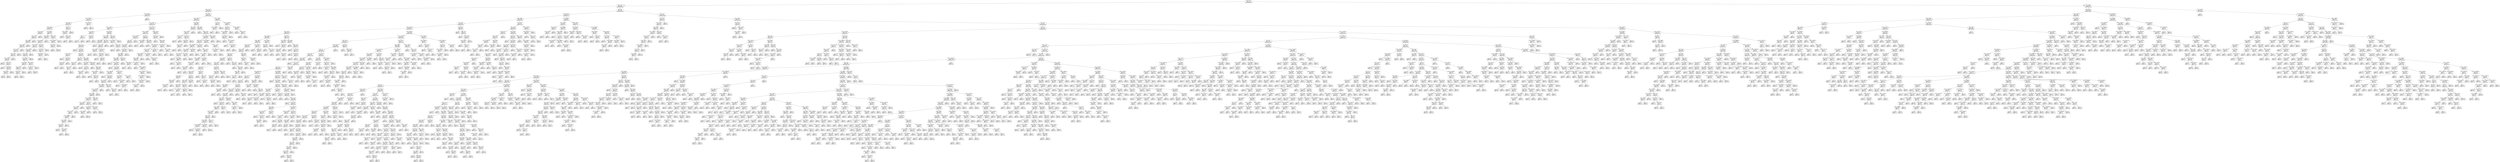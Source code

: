 digraph Tree {
node [shape=box] ;
0 [label="X[12] <= 77.84\ngini = 0.5\nsamples = 6166\nvalue = [4930, 4870]"] ;
1 [label="X[11] <= 52.0\ngini = 0.498\nsamples = 4591\nvalue = [3864, 3409]"] ;
0 -> 1 [labeldistance=2.5, labelangle=45, headlabel="True"] ;
2 [label="X[21] <= 1275.0\ngini = 0.454\nsamples = 450\nvalue = [450, 240]"] ;
1 -> 2 ;
3 [label="X[7] <= 9365.415\ngini = 0.358\nsamples = 100\nvalue = [118, 36]"] ;
2 -> 3 ;
4 [label="X[17] <= 29007.75\ngini = 0.342\nsamples = 98\nvalue = [118, 33]"] ;
3 -> 4 ;
5 [label="X[18] <= 723.5\ngini = 0.305\nsamples = 94\nvalue = [117, 27]"] ;
4 -> 5 ;
6 [label="X[20] <= 865.0\ngini = 0.326\nsamples = 83\nvalue = [101, 26]"] ;
5 -> 6 ;
7 [label="X[21] <= 702.0\ngini = 0.454\nsamples = 26\nvalue = [28, 15]"] ;
6 -> 7 ;
8 [label="X[28] <= 524.5\ngini = 0.49\nsamples = 21\nvalue = [20, 15]"] ;
7 -> 8 ;
9 [label="X[27] <= 464.0\ngini = 0.469\nsamples = 19\nvalue = [20, 12]"] ;
8 -> 9 ;
10 [label="X[18] <= 676.0\ngini = 0.499\nsamples = 15\nvalue = [13, 12]"] ;
9 -> 10 ;
11 [label="X[27] <= 411.43\ngini = 0.491\nsamples = 14\nvalue = [13, 10]"] ;
10 -> 11 ;
12 [label="X[27] <= 147.5\ngini = 0.432\nsamples = 12\nvalue = [13, 6]"] ;
11 -> 12 ;
13 [label="X[21] <= 356.33\ngini = 0.48\nsamples = 10\nvalue = [9, 6]"] ;
12 -> 13 ;
14 [label="gini = 0.0\nsamples = 3\nvalue = [0, 3]"] ;
13 -> 14 ;
15 [label="X[14] <= 221.0\ngini = 0.375\nsamples = 7\nvalue = [9, 3]"] ;
13 -> 15 ;
16 [label="gini = 0.0\nsamples = 1\nvalue = [0, 1]"] ;
15 -> 16 ;
17 [label="X[20] <= 621.5\ngini = 0.298\nsamples = 6\nvalue = [9, 2]"] ;
15 -> 17 ;
18 [label="X[18] <= 610.0\ngini = 0.444\nsamples = 4\nvalue = [4, 2]"] ;
17 -> 18 ;
19 [label="gini = 0.0\nsamples = 3\nvalue = [4, 0]"] ;
18 -> 19 ;
20 [label="gini = 0.0\nsamples = 1\nvalue = [0, 2]"] ;
18 -> 20 ;
21 [label="gini = 0.0\nsamples = 2\nvalue = [5, 0]"] ;
17 -> 21 ;
22 [label="gini = 0.0\nsamples = 2\nvalue = [4, 0]"] ;
12 -> 22 ;
23 [label="gini = 0.0\nsamples = 2\nvalue = [0, 4]"] ;
11 -> 23 ;
24 [label="gini = 0.0\nsamples = 1\nvalue = [0, 2]"] ;
10 -> 24 ;
25 [label="gini = 0.0\nsamples = 4\nvalue = [7, 0]"] ;
9 -> 25 ;
26 [label="gini = 0.0\nsamples = 2\nvalue = [0, 3]"] ;
8 -> 26 ;
27 [label="gini = 0.0\nsamples = 5\nvalue = [8, 0]"] ;
7 -> 27 ;
28 [label="X[18] <= 369.0\ngini = 0.228\nsamples = 57\nvalue = [73, 11]"] ;
6 -> 28 ;
29 [label="X[28] <= 6390.0\ngini = 0.191\nsamples = 52\nvalue = [67, 8]"] ;
28 -> 29 ;
30 [label="X[7] <= 614.195\ngini = 0.216\nsamples = 45\nvalue = [57, 8]"] ;
29 -> 30 ;
31 [label="X[17] <= 5637.0\ngini = 0.18\nsamples = 41\nvalue = [54, 6]"] ;
30 -> 31 ;
32 [label="X[27] <= 5140.0\ngini = 0.278\nsamples = 26\nvalue = [30, 6]"] ;
31 -> 32 ;
33 [label="X[18] <= 125.0\ngini = 0.165\nsamples = 24\nvalue = [30, 3]"] ;
32 -> 33 ;
34 [label="X[17] <= 3856.0\ngini = 0.211\nsamples = 19\nvalue = [22, 3]"] ;
33 -> 34 ;
35 [label="X[23] <= 519.0\ngini = 0.095\nsamples = 15\nvalue = [19, 1]"] ;
34 -> 35 ;
36 [label="X[28] <= 167.0\ngini = 0.124\nsamples = 11\nvalue = [14, 1]"] ;
35 -> 36 ;
37 [label="X[18] <= 110.0\ngini = 0.18\nsamples = 7\nvalue = [9, 1]"] ;
36 -> 37 ;
38 [label="gini = 0.0\nsamples = 6\nvalue = [9, 0]"] ;
37 -> 38 ;
39 [label="gini = 0.0\nsamples = 1\nvalue = [0, 1]"] ;
37 -> 39 ;
40 [label="gini = 0.0\nsamples = 4\nvalue = [5, 0]"] ;
36 -> 40 ;
41 [label="gini = 0.0\nsamples = 4\nvalue = [5, 0]"] ;
35 -> 41 ;
42 [label="X[10] <= 2395.0\ngini = 0.48\nsamples = 4\nvalue = [3, 2]"] ;
34 -> 42 ;
43 [label="X[27] <= 4790.0\ngini = 0.5\nsamples = 3\nvalue = [2, 2]"] ;
42 -> 43 ;
44 [label="gini = 0.0\nsamples = 1\nvalue = [0, 1]"] ;
43 -> 44 ;
45 [label="gini = 0.444\nsamples = 2\nvalue = [2, 1]"] ;
43 -> 45 ;
46 [label="gini = 0.0\nsamples = 1\nvalue = [1, 0]"] ;
42 -> 46 ;
47 [label="gini = 0.0\nsamples = 5\nvalue = [8, 0]"] ;
33 -> 47 ;
48 [label="gini = 0.0\nsamples = 2\nvalue = [0, 3]"] ;
32 -> 48 ;
49 [label="gini = 0.0\nsamples = 15\nvalue = [24, 0]"] ;
31 -> 49 ;
50 [label="X[21] <= 461.5\ngini = 0.48\nsamples = 4\nvalue = [3, 2]"] ;
30 -> 50 ;
51 [label="X[15] <= 1622.5\ngini = 0.375\nsamples = 3\nvalue = [3, 1]"] ;
50 -> 51 ;
52 [label="X[23] <= 8524.0\ngini = 0.444\nsamples = 2\nvalue = [2, 1]"] ;
51 -> 52 ;
53 [label="gini = 0.0\nsamples = 1\nvalue = [0, 1]"] ;
52 -> 53 ;
54 [label="gini = 0.0\nsamples = 1\nvalue = [2, 0]"] ;
52 -> 54 ;
55 [label="gini = 0.0\nsamples = 1\nvalue = [1, 0]"] ;
51 -> 55 ;
56 [label="gini = 0.0\nsamples = 1\nvalue = [0, 1]"] ;
50 -> 56 ;
57 [label="gini = 0.0\nsamples = 7\nvalue = [10, 0]"] ;
29 -> 57 ;
58 [label="X[10] <= 1202.5\ngini = 0.444\nsamples = 5\nvalue = [6, 3]"] ;
28 -> 58 ;
59 [label="X[27] <= 2473.015\ngini = 0.469\nsamples = 4\nvalue = [5, 3]"] ;
58 -> 59 ;
60 [label="X[21] <= 439.5\ngini = 0.278\nsamples = 3\nvalue = [5, 1]"] ;
59 -> 60 ;
61 [label="gini = 0.0\nsamples = 1\nvalue = [2, 0]"] ;
60 -> 61 ;
62 [label="gini = 0.375\nsamples = 2\nvalue = [3, 1]"] ;
60 -> 62 ;
63 [label="gini = 0.0\nsamples = 1\nvalue = [0, 2]"] ;
59 -> 63 ;
64 [label="gini = 0.0\nsamples = 1\nvalue = [1, 0]"] ;
58 -> 64 ;
65 [label="X[23] <= 111.0\ngini = 0.111\nsamples = 11\nvalue = [16, 1]"] ;
5 -> 65 ;
66 [label="X[21] <= 978.875\ngini = 0.198\nsamples = 5\nvalue = [8, 1]"] ;
65 -> 66 ;
67 [label="gini = 0.0\nsamples = 3\nvalue = [5, 0]"] ;
66 -> 67 ;
68 [label="X[18] <= 1100.5\ngini = 0.375\nsamples = 2\nvalue = [3, 1]"] ;
66 -> 68 ;
69 [label="gini = 0.0\nsamples = 1\nvalue = [0, 1]"] ;
68 -> 69 ;
70 [label="gini = 0.0\nsamples = 1\nvalue = [3, 0]"] ;
68 -> 70 ;
71 [label="gini = 0.0\nsamples = 6\nvalue = [8, 0]"] ;
65 -> 71 ;
72 [label="X[19] <= 27241.051\ngini = 0.245\nsamples = 4\nvalue = [1, 6]"] ;
4 -> 72 ;
73 [label="gini = 0.0\nsamples = 3\nvalue = [0, 6]"] ;
72 -> 73 ;
74 [label="gini = 0.0\nsamples = 1\nvalue = [1, 0]"] ;
72 -> 74 ;
75 [label="gini = 0.0\nsamples = 2\nvalue = [0, 3]"] ;
3 -> 75 ;
76 [label="X[22] <= 2014.5\ngini = 0.471\nsamples = 350\nvalue = [332, 204]"] ;
2 -> 76 ;
77 [label="X[15] <= 1610.5\ngini = 0.464\nsamples = 325\nvalue = [315, 182]"] ;
76 -> 77 ;
78 [label="X[14] <= 2169.275\ngini = 0.479\nsamples = 244\nvalue = [224, 148]"] ;
77 -> 78 ;
79 [label="X[21] <= 1636.55\ngini = 0.5\nsamples = 99\nvalue = [71, 70]"] ;
78 -> 79 ;
80 [label="X[7] <= 209.0\ngini = 0.33\nsamples = 15\nvalue = [5, 19]"] ;
79 -> 80 ;
81 [label="X[5] <= 7.5\ngini = 0.1\nsamples = 11\nvalue = [1, 18]"] ;
80 -> 81 ;
82 [label="gini = 0.0\nsamples = 10\nvalue = [0, 18]"] ;
81 -> 82 ;
83 [label="gini = 0.0\nsamples = 1\nvalue = [1, 0]"] ;
81 -> 83 ;
84 [label="X[28] <= 642.0\ngini = 0.32\nsamples = 4\nvalue = [4, 1]"] ;
80 -> 84 ;
85 [label="gini = 0.0\nsamples = 3\nvalue = [4, 0]"] ;
84 -> 85 ;
86 [label="gini = 0.0\nsamples = 1\nvalue = [0, 1]"] ;
84 -> 86 ;
87 [label="X[14] <= 1356.0\ngini = 0.492\nsamples = 84\nvalue = [66, 51]"] ;
79 -> 87 ;
88 [label="X[27] <= 13935.0\ngini = 0.475\nsamples = 69\nvalue = [60, 38]"] ;
87 -> 88 ;
89 [label="X[15] <= 988.5\ngini = 0.436\nsamples = 55\nvalue = [53, 25]"] ;
88 -> 89 ;
90 [label="X[23] <= 157.5\ngini = 0.459\nsamples = 48\nvalue = [45, 25]"] ;
89 -> 90 ;
91 [label="gini = 0.0\nsamples = 7\nvalue = [8, 0]"] ;
90 -> 91 ;
92 [label="X[23] <= 287.0\ngini = 0.481\nsamples = 41\nvalue = [37, 25]"] ;
90 -> 92 ;
93 [label="X[14] <= 203.5\ngini = 0.32\nsamples = 6\nvalue = [2, 8]"] ;
92 -> 93 ;
94 [label="gini = 0.0\nsamples = 1\nvalue = [0, 4]"] ;
93 -> 94 ;
95 [label="X[19] <= 238.0\ngini = 0.444\nsamples = 5\nvalue = [2, 4]"] ;
93 -> 95 ;
96 [label="X[14] <= 255.0\ngini = 0.444\nsamples = 3\nvalue = [2, 1]"] ;
95 -> 96 ;
97 [label="gini = 0.0\nsamples = 2\nvalue = [2, 0]"] ;
96 -> 97 ;
98 [label="gini = 0.0\nsamples = 1\nvalue = [0, 1]"] ;
96 -> 98 ;
99 [label="gini = 0.0\nsamples = 2\nvalue = [0, 3]"] ;
95 -> 99 ;
100 [label="X[23] <= 501.5\ngini = 0.44\nsamples = 35\nvalue = [35, 17]"] ;
92 -> 100 ;
101 [label="X[19] <= 79.0\ngini = 0.111\nsamples = 11\nvalue = [16, 1]"] ;
100 -> 101 ;
102 [label="X[28] <= 227.5\ngini = 0.278\nsamples = 4\nvalue = [5, 1]"] ;
101 -> 102 ;
103 [label="X[15] <= 411.0\ngini = 0.5\nsamples = 2\nvalue = [1, 1]"] ;
102 -> 103 ;
104 [label="gini = 0.0\nsamples = 1\nvalue = [0, 1]"] ;
103 -> 104 ;
105 [label="gini = 0.0\nsamples = 1\nvalue = [1, 0]"] ;
103 -> 105 ;
106 [label="gini = 0.0\nsamples = 2\nvalue = [4, 0]"] ;
102 -> 106 ;
107 [label="gini = 0.0\nsamples = 7\nvalue = [11, 0]"] ;
101 -> 107 ;
108 [label="X[21] <= 4056.5\ngini = 0.496\nsamples = 24\nvalue = [19, 16]"] ;
100 -> 108 ;
109 [label="X[14] <= 682.23\ngini = 0.337\nsamples = 11\nvalue = [3, 11]"] ;
108 -> 109 ;
110 [label="gini = 0.0\nsamples = 1\nvalue = [2, 0]"] ;
109 -> 110 ;
111 [label="X[7] <= 38.0\ngini = 0.153\nsamples = 10\nvalue = [1, 11]"] ;
109 -> 111 ;
112 [label="X[18] <= 2074.0\ngini = 0.32\nsamples = 5\nvalue = [1, 4]"] ;
111 -> 112 ;
113 [label="gini = 0.0\nsamples = 4\nvalue = [0, 4]"] ;
112 -> 113 ;
114 [label="gini = 0.0\nsamples = 1\nvalue = [1, 0]"] ;
112 -> 114 ;
115 [label="gini = 0.0\nsamples = 5\nvalue = [0, 7]"] ;
111 -> 115 ;
116 [label="X[23] <= 563.0\ngini = 0.363\nsamples = 13\nvalue = [16, 5]"] ;
108 -> 116 ;
117 [label="gini = 0.0\nsamples = 2\nvalue = [0, 3]"] ;
116 -> 117 ;
118 [label="X[18] <= 361.5\ngini = 0.198\nsamples = 11\nvalue = [16, 2]"] ;
116 -> 118 ;
119 [label="X[21] <= 5131.975\ngini = 0.444\nsamples = 3\nvalue = [4, 2]"] ;
118 -> 119 ;
120 [label="gini = 0.0\nsamples = 1\nvalue = [3, 0]"] ;
119 -> 120 ;
121 [label="X[28] <= 141.55\ngini = 0.444\nsamples = 2\nvalue = [1, 2]"] ;
119 -> 121 ;
122 [label="gini = 0.0\nsamples = 1\nvalue = [1, 0]"] ;
121 -> 122 ;
123 [label="gini = 0.0\nsamples = 1\nvalue = [0, 2]"] ;
121 -> 123 ;
124 [label="gini = 0.0\nsamples = 8\nvalue = [12, 0]"] ;
118 -> 124 ;
125 [label="gini = 0.0\nsamples = 7\nvalue = [8, 0]"] ;
89 -> 125 ;
126 [label="X[9] <= 19.5\ngini = 0.455\nsamples = 14\nvalue = [7, 13]"] ;
88 -> 126 ;
127 [label="X[10] <= 34.5\ngini = 0.432\nsamples = 13\nvalue = [6, 13]"] ;
126 -> 127 ;
128 [label="X[7] <= 268.5\ngini = 0.444\nsamples = 3\nvalue = [4, 2]"] ;
127 -> 128 ;
129 [label="gini = 0.0\nsamples = 2\nvalue = [4, 0]"] ;
128 -> 129 ;
130 [label="gini = 0.0\nsamples = 1\nvalue = [0, 2]"] ;
128 -> 130 ;
131 [label="X[28] <= 17001.65\ngini = 0.26\nsamples = 10\nvalue = [2, 11]"] ;
127 -> 131 ;
132 [label="X[28] <= 642.0\ngini = 0.153\nsamples = 9\nvalue = [1, 11]"] ;
131 -> 132 ;
133 [label="gini = 0.0\nsamples = 6\nvalue = [0, 7]"] ;
132 -> 133 ;
134 [label="X[19] <= 891.0\ngini = 0.32\nsamples = 3\nvalue = [1, 4]"] ;
132 -> 134 ;
135 [label="gini = 0.0\nsamples = 2\nvalue = [0, 4]"] ;
134 -> 135 ;
136 [label="gini = 0.0\nsamples = 1\nvalue = [1, 0]"] ;
134 -> 136 ;
137 [label="gini = 0.0\nsamples = 1\nvalue = [1, 0]"] ;
131 -> 137 ;
138 [label="gini = 0.0\nsamples = 1\nvalue = [1, 0]"] ;
126 -> 138 ;
139 [label="X[7] <= 1547.0\ngini = 0.432\nsamples = 15\nvalue = [6, 13]"] ;
87 -> 139 ;
140 [label="X[21] <= 16353.75\ngini = 0.36\nsamples = 13\nvalue = [4, 13]"] ;
139 -> 140 ;
141 [label="gini = 0.0\nsamples = 8\nvalue = [0, 11]"] ;
140 -> 141 ;
142 [label="X[16] <= 9.95\ngini = 0.444\nsamples = 5\nvalue = [4, 2]"] ;
140 -> 142 ;
143 [label="gini = 0.0\nsamples = 3\nvalue = [4, 0]"] ;
142 -> 143 ;
144 [label="gini = 0.0\nsamples = 2\nvalue = [0, 2]"] ;
142 -> 144 ;
145 [label="gini = 0.0\nsamples = 2\nvalue = [2, 0]"] ;
139 -> 145 ;
146 [label="X[28] <= 17122.75\ngini = 0.447\nsamples = 145\nvalue = [153, 78]"] ;
78 -> 146 ;
147 [label="X[21] <= 11193.51\ngini = 0.432\nsamples = 135\nvalue = [147, 68]"] ;
146 -> 147 ;
148 [label="X[21] <= 10748.65\ngini = 0.476\nsamples = 84\nvalue = [81, 52]"] ;
147 -> 148 ;
149 [label="X[2] <= 0.5\ngini = 0.462\nsamples = 82\nvalue = [81, 46]"] ;
148 -> 149 ;
150 [label="X[7] <= 1832.75\ngini = 0.459\nsamples = 81\nvalue = [81, 45]"] ;
149 -> 150 ;
151 [label="X[18] <= 3931.75\ngini = 0.467\nsamples = 79\nvalue = [76, 45]"] ;
150 -> 151 ;
152 [label="X[23] <= 3466.5\ngini = 0.492\nsamples = 65\nvalue = [58, 45]"] ;
151 -> 152 ;
153 [label="X[20] <= 2463.5\ngini = 0.482\nsamples = 58\nvalue = [56, 38]"] ;
152 -> 153 ;
154 [label="gini = 0.0\nsamples = 3\nvalue = [6, 0]"] ;
153 -> 154 ;
155 [label="X[20] <= 2656.775\ngini = 0.491\nsamples = 55\nvalue = [50, 38]"] ;
153 -> 155 ;
156 [label="gini = 0.0\nsamples = 1\nvalue = [0, 1]"] ;
155 -> 156 ;
157 [label="X[21] <= 7397.5\ngini = 0.489\nsamples = 54\nvalue = [50, 37]"] ;
155 -> 157 ;
158 [label="X[14] <= 7987.475\ngini = 0.456\nsamples = 45\nvalue = [48, 26]"] ;
157 -> 158 ;
159 [label="gini = 0.0\nsamples = 1\nvalue = [2, 0]"] ;
158 -> 159 ;
160 [label="X[28] <= 10437.0\ngini = 0.461\nsamples = 44\nvalue = [46, 26]"] ;
158 -> 160 ;
161 [label="X[21] <= 6749.5\ngini = 0.472\nsamples = 42\nvalue = [42, 26]"] ;
160 -> 161 ;
162 [label="X[27] <= 36492.75\ngini = 0.492\nsamples = 36\nvalue = [32, 25]"] ;
161 -> 162 ;
163 [label="X[17] <= 17853.406\ngini = 0.487\nsamples = 35\nvalue = [32, 23]"] ;
162 -> 163 ;
164 [label="X[27] <= 5496.5\ngini = 0.498\nsamples = 32\nvalue = [26, 23]"] ;
163 -> 164 ;
165 [label="X[21] <= 3379.025\ngini = 0.476\nsamples = 27\nvalue = [25, 16]"] ;
164 -> 165 ;
166 [label="X[17] <= 1129.5\ngini = 0.388\nsamples = 13\nvalue = [14, 5]"] ;
165 -> 166 ;
167 [label="X[21] <= 2876.5\ngini = 0.415\nsamples = 12\nvalue = [12, 5]"] ;
166 -> 167 ;
168 [label="X[28] <= 1023.0\ngini = 0.5\nsamples = 8\nvalue = [5, 5]"] ;
167 -> 168 ;
169 [label="X[27] <= 2386.655\ngini = 0.469\nsamples = 7\nvalue = [5, 3]"] ;
168 -> 169 ;
170 [label="X[21] <= 2040.0\ngini = 0.408\nsamples = 6\nvalue = [5, 2]"] ;
169 -> 170 ;
171 [label="X[18] <= 224.0\ngini = 0.48\nsamples = 4\nvalue = [3, 2]"] ;
170 -> 171 ;
172 [label="gini = 0.0\nsamples = 1\nvalue = [2, 0]"] ;
171 -> 172 ;
173 [label="X[21] <= 1368.05\ngini = 0.444\nsamples = 3\nvalue = [1, 2]"] ;
171 -> 173 ;
174 [label="gini = 0.0\nsamples = 1\nvalue = [1, 0]"] ;
173 -> 174 ;
175 [label="gini = 0.0\nsamples = 2\nvalue = [0, 2]"] ;
173 -> 175 ;
176 [label="gini = 0.0\nsamples = 2\nvalue = [2, 0]"] ;
170 -> 176 ;
177 [label="gini = 0.0\nsamples = 1\nvalue = [0, 1]"] ;
169 -> 177 ;
178 [label="gini = 0.0\nsamples = 1\nvalue = [0, 2]"] ;
168 -> 178 ;
179 [label="gini = 0.0\nsamples = 4\nvalue = [7, 0]"] ;
167 -> 179 ;
180 [label="gini = 0.0\nsamples = 1\nvalue = [2, 0]"] ;
166 -> 180 ;
181 [label="X[18] <= 59.5\ngini = 0.5\nsamples = 14\nvalue = [11, 11]"] ;
165 -> 181 ;
182 [label="X[27] <= 5054.5\ngini = 0.375\nsamples = 8\nvalue = [9, 3]"] ;
181 -> 182 ;
183 [label="X[27] <= 4861.0\ngini = 0.49\nsamples = 5\nvalue = [4, 3]"] ;
182 -> 183 ;
184 [label="gini = 0.0\nsamples = 3\nvalue = [4, 0]"] ;
183 -> 184 ;
185 [label="gini = 0.0\nsamples = 2\nvalue = [0, 3]"] ;
183 -> 185 ;
186 [label="gini = 0.0\nsamples = 3\nvalue = [5, 0]"] ;
182 -> 186 ;
187 [label="X[21] <= 5524.5\ngini = 0.32\nsamples = 6\nvalue = [2, 8]"] ;
181 -> 187 ;
188 [label="gini = 0.0\nsamples = 5\nvalue = [0, 8]"] ;
187 -> 188 ;
189 [label="gini = 0.0\nsamples = 1\nvalue = [2, 0]"] ;
187 -> 189 ;
190 [label="X[28] <= 3367.5\ngini = 0.219\nsamples = 5\nvalue = [1, 7]"] ;
164 -> 190 ;
191 [label="gini = 0.0\nsamples = 4\nvalue = [0, 7]"] ;
190 -> 191 ;
192 [label="gini = 0.0\nsamples = 1\nvalue = [1, 0]"] ;
190 -> 192 ;
193 [label="gini = 0.0\nsamples = 3\nvalue = [6, 0]"] ;
163 -> 193 ;
194 [label="gini = 0.0\nsamples = 1\nvalue = [0, 2]"] ;
162 -> 194 ;
195 [label="X[21] <= 7105.0\ngini = 0.165\nsamples = 6\nvalue = [10, 1]"] ;
161 -> 195 ;
196 [label="gini = 0.0\nsamples = 3\nvalue = [7, 0]"] ;
195 -> 196 ;
197 [label="X[21] <= 7286.6\ngini = 0.375\nsamples = 3\nvalue = [3, 1]"] ;
195 -> 197 ;
198 [label="gini = 0.0\nsamples = 1\nvalue = [0, 1]"] ;
197 -> 198 ;
199 [label="gini = 0.0\nsamples = 2\nvalue = [3, 0]"] ;
197 -> 199 ;
200 [label="gini = 0.0\nsamples = 2\nvalue = [4, 0]"] ;
160 -> 200 ;
201 [label="X[21] <= 9627.125\ngini = 0.26\nsamples = 9\nvalue = [2, 11]"] ;
157 -> 201 ;
202 [label="X[27] <= 7905.9\ngini = 0.165\nsamples = 7\nvalue = [1, 10]"] ;
201 -> 202 ;
203 [label="gini = 0.0\nsamples = 3\nvalue = [0, 6]"] ;
202 -> 203 ;
204 [label="X[21] <= 7908.525\ngini = 0.32\nsamples = 4\nvalue = [1, 4]"] ;
202 -> 204 ;
205 [label="gini = 0.0\nsamples = 1\nvalue = [0, 2]"] ;
204 -> 205 ;
206 [label="X[21] <= 8489.439\ngini = 0.444\nsamples = 3\nvalue = [1, 2]"] ;
204 -> 206 ;
207 [label="gini = 0.0\nsamples = 1\nvalue = [1, 0]"] ;
206 -> 207 ;
208 [label="gini = 0.0\nsamples = 2\nvalue = [0, 2]"] ;
206 -> 208 ;
209 [label="X[17] <= 4395.0\ngini = 0.5\nsamples = 2\nvalue = [1, 1]"] ;
201 -> 209 ;
210 [label="gini = 0.0\nsamples = 1\nvalue = [1, 0]"] ;
209 -> 210 ;
211 [label="gini = 0.0\nsamples = 1\nvalue = [0, 1]"] ;
209 -> 211 ;
212 [label="X[10] <= 7041.0\ngini = 0.346\nsamples = 7\nvalue = [2, 7]"] ;
152 -> 212 ;
213 [label="gini = 0.0\nsamples = 4\nvalue = [0, 6]"] ;
212 -> 213 ;
214 [label="X[21] <= 3480.0\ngini = 0.444\nsamples = 3\nvalue = [2, 1]"] ;
212 -> 214 ;
215 [label="gini = 0.0\nsamples = 1\nvalue = [0, 1]"] ;
214 -> 215 ;
216 [label="gini = 0.0\nsamples = 2\nvalue = [2, 0]"] ;
214 -> 216 ;
217 [label="gini = 0.0\nsamples = 14\nvalue = [18, 0]"] ;
151 -> 217 ;
218 [label="gini = 0.0\nsamples = 2\nvalue = [5, 0]"] ;
150 -> 218 ;
219 [label="gini = 0.0\nsamples = 1\nvalue = [0, 1]"] ;
149 -> 219 ;
220 [label="gini = 0.0\nsamples = 2\nvalue = [0, 6]"] ;
148 -> 220 ;
221 [label="X[18] <= 172.0\ngini = 0.314\nsamples = 51\nvalue = [66, 16]"] ;
147 -> 221 ;
222 [label="X[27] <= 8500.525\ngini = 0.071\nsamples = 16\nvalue = [26, 1]"] ;
221 -> 222 ;
223 [label="gini = 0.0\nsamples = 1\nvalue = [0, 1]"] ;
222 -> 223 ;
224 [label="gini = 0.0\nsamples = 15\nvalue = [26, 0]"] ;
222 -> 224 ;
225 [label="X[20] <= 4905.5\ngini = 0.397\nsamples = 35\nvalue = [40, 15]"] ;
221 -> 225 ;
226 [label="gini = 0.0\nsamples = 3\nvalue = [0, 3]"] ;
225 -> 226 ;
227 [label="X[27] <= 35807.023\ngini = 0.355\nsamples = 32\nvalue = [40, 12]"] ;
225 -> 227 ;
228 [label="X[14] <= 13402.7\ngini = 0.31\nsamples = 29\nvalue = [38, 9]"] ;
227 -> 228 ;
229 [label="X[28] <= 3922.275\ngini = 0.353\nsamples = 23\nvalue = [27, 8]"] ;
228 -> 229 ;
230 [label="X[10] <= 3450.0\ngini = 0.391\nsamples = 21\nvalue = [22, 8]"] ;
229 -> 230 ;
231 [label="X[21] <= 16584.525\ngini = 0.4\nsamples = 20\nvalue = [21, 8]"] ;
230 -> 231 ;
232 [label="gini = 0.0\nsamples = 7\nvalue = [9, 0]"] ;
231 -> 232 ;
233 [label="X[21] <= 32946.898\ngini = 0.48\nsamples = 13\nvalue = [12, 8]"] ;
231 -> 233 ;
234 [label="X[18] <= 27350.25\ngini = 0.49\nsamples = 9\nvalue = [6, 8]"] ;
233 -> 234 ;
235 [label="X[27] <= 28134.949\ngini = 0.48\nsamples = 7\nvalue = [6, 4]"] ;
234 -> 235 ;
236 [label="X[18] <= 19739.375\ngini = 0.375\nsamples = 6\nvalue = [6, 2]"] ;
235 -> 236 ;
237 [label="X[18] <= 15766.5\ngini = 0.5\nsamples = 4\nvalue = [2, 2]"] ;
236 -> 237 ;
238 [label="gini = 0.0\nsamples = 2\nvalue = [2, 0]"] ;
237 -> 238 ;
239 [label="gini = 0.0\nsamples = 2\nvalue = [0, 2]"] ;
237 -> 239 ;
240 [label="gini = 0.0\nsamples = 2\nvalue = [4, 0]"] ;
236 -> 240 ;
241 [label="gini = 0.0\nsamples = 1\nvalue = [0, 2]"] ;
235 -> 241 ;
242 [label="gini = 0.0\nsamples = 2\nvalue = [0, 4]"] ;
234 -> 242 ;
243 [label="gini = 0.0\nsamples = 4\nvalue = [6, 0]"] ;
233 -> 243 ;
244 [label="gini = 0.0\nsamples = 1\nvalue = [1, 0]"] ;
230 -> 244 ;
245 [label="gini = 0.0\nsamples = 2\nvalue = [5, 0]"] ;
229 -> 245 ;
246 [label="X[19] <= 28987.375\ngini = 0.153\nsamples = 6\nvalue = [11, 1]"] ;
228 -> 246 ;
247 [label="gini = 0.0\nsamples = 4\nvalue = [8, 0]"] ;
246 -> 247 ;
248 [label="X[23] <= 31877.75\ngini = 0.375\nsamples = 2\nvalue = [3, 1]"] ;
246 -> 248 ;
249 [label="gini = 0.0\nsamples = 1\nvalue = [0, 1]"] ;
248 -> 249 ;
250 [label="gini = 0.0\nsamples = 1\nvalue = [3, 0]"] ;
248 -> 250 ;
251 [label="X[21] <= 140217.188\ngini = 0.48\nsamples = 3\nvalue = [2, 3]"] ;
227 -> 251 ;
252 [label="gini = 0.0\nsamples = 2\nvalue = [0, 3]"] ;
251 -> 252 ;
253 [label="gini = 0.0\nsamples = 1\nvalue = [2, 0]"] ;
251 -> 253 ;
254 [label="X[23] <= 10115.0\ngini = 0.469\nsamples = 10\nvalue = [6, 10]"] ;
146 -> 254 ;
255 [label="X[20] <= 6811.0\ngini = 0.444\nsamples = 6\nvalue = [6, 3]"] ;
254 -> 255 ;
256 [label="gini = 0.0\nsamples = 1\nvalue = [1, 0]"] ;
255 -> 256 ;
257 [label="X[18] <= 255.0\ngini = 0.469\nsamples = 5\nvalue = [5, 3]"] ;
255 -> 257 ;
258 [label="X[27] <= 41811.18\ngini = 0.375\nsamples = 3\nvalue = [1, 3]"] ;
257 -> 258 ;
259 [label="gini = 0.0\nsamples = 1\nvalue = [0, 2]"] ;
258 -> 259 ;
260 [label="X[17] <= 13499.5\ngini = 0.5\nsamples = 2\nvalue = [1, 1]"] ;
258 -> 260 ;
261 [label="gini = 0.0\nsamples = 1\nvalue = [1, 0]"] ;
260 -> 261 ;
262 [label="gini = 0.0\nsamples = 1\nvalue = [0, 1]"] ;
260 -> 262 ;
263 [label="gini = 0.0\nsamples = 2\nvalue = [4, 0]"] ;
257 -> 263 ;
264 [label="gini = 0.0\nsamples = 4\nvalue = [0, 7]"] ;
254 -> 264 ;
265 [label="X[15] <= 3510.5\ngini = 0.396\nsamples = 81\nvalue = [91, 34]"] ;
77 -> 265 ;
266 [label="X[28] <= 437.0\ngini = 0.095\nsamples = 25\nvalue = [38, 2]"] ;
265 -> 266 ;
267 [label="X[14] <= 1195.0\ngini = 0.153\nsamples = 16\nvalue = [22, 2]"] ;
266 -> 267 ;
268 [label="X[20] <= 1127.5\ngini = 0.5\nsamples = 2\nvalue = [1, 1]"] ;
267 -> 268 ;
269 [label="gini = 0.0\nsamples = 1\nvalue = [1, 0]"] ;
268 -> 269 ;
270 [label="gini = 0.0\nsamples = 1\nvalue = [0, 1]"] ;
268 -> 270 ;
271 [label="X[16] <= 42.175\ngini = 0.087\nsamples = 14\nvalue = [21, 1]"] ;
267 -> 271 ;
272 [label="X[22] <= 99.5\ngini = 0.18\nsamples = 8\nvalue = [9, 1]"] ;
271 -> 272 ;
273 [label="X[16] <= 12.475\ngini = 0.245\nsamples = 5\nvalue = [6, 1]"] ;
272 -> 273 ;
274 [label="gini = 0.0\nsamples = 4\nvalue = [6, 0]"] ;
273 -> 274 ;
275 [label="gini = 0.0\nsamples = 1\nvalue = [0, 1]"] ;
273 -> 275 ;
276 [label="gini = 0.0\nsamples = 3\nvalue = [3, 0]"] ;
272 -> 276 ;
277 [label="gini = 0.0\nsamples = 6\nvalue = [12, 0]"] ;
271 -> 277 ;
278 [label="gini = 0.0\nsamples = 9\nvalue = [16, 0]"] ;
266 -> 278 ;
279 [label="X[23] <= 3883.4\ngini = 0.469\nsamples = 56\nvalue = [53, 32]"] ;
265 -> 279 ;
280 [label="gini = 0.0\nsamples = 3\nvalue = [0, 4]"] ;
279 -> 280 ;
281 [label="X[19] <= 100.0\ngini = 0.452\nsamples = 53\nvalue = [53, 28]"] ;
279 -> 281 ;
282 [label="X[17] <= 10834.26\ngini = 0.496\nsamples = 41\nvalue = [32, 27]"] ;
281 -> 282 ;
283 [label="X[16] <= 5.725\ngini = 0.49\nsamples = 29\nvalue = [18, 24]"] ;
282 -> 283 ;
284 [label="X[18] <= 3968.625\ngini = 0.444\nsamples = 17\nvalue = [8, 16]"] ;
283 -> 284 ;
285 [label="X[17] <= 6135.0\ngini = 0.388\nsamples = 13\nvalue = [5, 14]"] ;
284 -> 285 ;
286 [label="X[21] <= 5724.0\ngini = 0.245\nsamples = 9\nvalue = [2, 12]"] ;
285 -> 286 ;
287 [label="gini = 0.0\nsamples = 1\nvalue = [1, 0]"] ;
286 -> 287 ;
288 [label="X[20] <= 9698.5\ngini = 0.142\nsamples = 8\nvalue = [1, 12]"] ;
286 -> 288 ;
289 [label="gini = 0.0\nsamples = 5\nvalue = [0, 10]"] ;
288 -> 289 ;
290 [label="X[15] <= 11574.0\ngini = 0.444\nsamples = 3\nvalue = [1, 2]"] ;
288 -> 290 ;
291 [label="gini = 0.0\nsamples = 1\nvalue = [1, 0]"] ;
290 -> 291 ;
292 [label="gini = 0.0\nsamples = 2\nvalue = [0, 2]"] ;
290 -> 292 ;
293 [label="X[15] <= 7441.0\ngini = 0.48\nsamples = 4\nvalue = [3, 2]"] ;
285 -> 293 ;
294 [label="gini = 0.0\nsamples = 2\nvalue = [0, 2]"] ;
293 -> 294 ;
295 [label="gini = 0.0\nsamples = 2\nvalue = [3, 0]"] ;
293 -> 295 ;
296 [label="X[21] <= 25458.5\ngini = 0.48\nsamples = 4\nvalue = [3, 2]"] ;
284 -> 296 ;
297 [label="gini = 0.0\nsamples = 3\nvalue = [3, 0]"] ;
296 -> 297 ;
298 [label="gini = 0.0\nsamples = 1\nvalue = [0, 2]"] ;
296 -> 298 ;
299 [label="X[21] <= 8101.275\ngini = 0.494\nsamples = 12\nvalue = [10, 8]"] ;
283 -> 299 ;
300 [label="gini = 0.0\nsamples = 3\nvalue = [4, 0]"] ;
299 -> 300 ;
301 [label="X[22] <= 1132.0\ngini = 0.49\nsamples = 9\nvalue = [6, 8]"] ;
299 -> 301 ;
302 [label="X[7] <= 1626.525\ngini = 0.5\nsamples = 7\nvalue = [6, 6]"] ;
301 -> 302 ;
303 [label="X[27] <= 18080.0\ngini = 0.469\nsamples = 4\nvalue = [3, 5]"] ;
302 -> 303 ;
304 [label="X[18] <= 14759.0\ngini = 0.49\nsamples = 3\nvalue = [3, 4]"] ;
303 -> 304 ;
305 [label="X[20] <= 16060.0\ngini = 0.32\nsamples = 2\nvalue = [1, 4]"] ;
304 -> 305 ;
306 [label="gini = 0.0\nsamples = 1\nvalue = [0, 4]"] ;
305 -> 306 ;
307 [label="gini = 0.0\nsamples = 1\nvalue = [1, 0]"] ;
305 -> 307 ;
308 [label="gini = 0.0\nsamples = 1\nvalue = [2, 0]"] ;
304 -> 308 ;
309 [label="gini = 0.0\nsamples = 1\nvalue = [0, 1]"] ;
303 -> 309 ;
310 [label="X[7] <= 4420.27\ngini = 0.375\nsamples = 3\nvalue = [3, 1]"] ;
302 -> 310 ;
311 [label="gini = 0.0\nsamples = 2\nvalue = [3, 0]"] ;
310 -> 311 ;
312 [label="gini = 0.0\nsamples = 1\nvalue = [0, 1]"] ;
310 -> 312 ;
313 [label="gini = 0.0\nsamples = 2\nvalue = [0, 2]"] ;
301 -> 313 ;
314 [label="X[21] <= 22064.52\ngini = 0.291\nsamples = 12\nvalue = [14, 3]"] ;
282 -> 314 ;
315 [label="gini = 0.0\nsamples = 7\nvalue = [12, 0]"] ;
314 -> 315 ;
316 [label="X[14] <= 13720.7\ngini = 0.48\nsamples = 5\nvalue = [2, 3]"] ;
314 -> 316 ;
317 [label="X[21] <= 41346.262\ngini = 0.444\nsamples = 3\nvalue = [2, 1]"] ;
316 -> 317 ;
318 [label="gini = 0.0\nsamples = 1\nvalue = [0, 1]"] ;
317 -> 318 ;
319 [label="gini = 0.0\nsamples = 2\nvalue = [2, 0]"] ;
317 -> 319 ;
320 [label="gini = 0.0\nsamples = 2\nvalue = [0, 2]"] ;
316 -> 320 ;
321 [label="X[20] <= 3839.0\ngini = 0.087\nsamples = 12\nvalue = [21, 1]"] ;
281 -> 321 ;
322 [label="gini = 0.0\nsamples = 1\nvalue = [0, 1]"] ;
321 -> 322 ;
323 [label="gini = 0.0\nsamples = 11\nvalue = [21, 0]"] ;
321 -> 323 ;
324 [label="X[27] <= 1623.5\ngini = 0.492\nsamples = 25\nvalue = [17, 22]"] ;
76 -> 324 ;
325 [label="X[7] <= 15.0\ngini = 0.153\nsamples = 7\nvalue = [11, 1]"] ;
324 -> 325 ;
326 [label="X[23] <= 7398.525\ngini = 0.444\nsamples = 2\nvalue = [2, 1]"] ;
325 -> 326 ;
327 [label="gini = 0.0\nsamples = 1\nvalue = [0, 1]"] ;
326 -> 327 ;
328 [label="gini = 0.0\nsamples = 1\nvalue = [2, 0]"] ;
326 -> 328 ;
329 [label="gini = 0.0\nsamples = 5\nvalue = [9, 0]"] ;
325 -> 329 ;
330 [label="X[23] <= 53195.234\ngini = 0.346\nsamples = 18\nvalue = [6, 21]"] ;
324 -> 330 ;
331 [label="X[24] <= 20.0\ngini = 0.227\nsamples = 14\nvalue = [3, 20]"] ;
330 -> 331 ;
332 [label="X[17] <= 14840.625\ngini = 0.165\nsamples = 13\nvalue = [2, 20]"] ;
331 -> 332 ;
333 [label="X[19] <= 5682.4\ngini = 0.219\nsamples = 10\nvalue = [2, 14]"] ;
332 -> 333 ;
334 [label="gini = 0.0\nsamples = 6\nvalue = [0, 12]"] ;
333 -> 334 ;
335 [label="X[17] <= 3084.495\ngini = 0.5\nsamples = 4\nvalue = [2, 2]"] ;
333 -> 335 ;
336 [label="gini = 0.0\nsamples = 1\nvalue = [1, 0]"] ;
335 -> 336 ;
337 [label="X[20] <= 11181.425\ngini = 0.444\nsamples = 3\nvalue = [1, 2]"] ;
335 -> 337 ;
338 [label="gini = 0.0\nsamples = 1\nvalue = [1, 0]"] ;
337 -> 338 ;
339 [label="gini = 0.0\nsamples = 2\nvalue = [0, 2]"] ;
337 -> 339 ;
340 [label="gini = 0.0\nsamples = 3\nvalue = [0, 6]"] ;
332 -> 340 ;
341 [label="gini = 0.0\nsamples = 1\nvalue = [1, 0]"] ;
331 -> 341 ;
342 [label="X[15] <= 56912.48\ngini = 0.375\nsamples = 4\nvalue = [3, 1]"] ;
330 -> 342 ;
343 [label="gini = 0.0\nsamples = 2\nvalue = [2, 0]"] ;
342 -> 343 ;
344 [label="X[26] <= 199.5\ngini = 0.5\nsamples = 2\nvalue = [1, 1]"] ;
342 -> 344 ;
345 [label="gini = 0.0\nsamples = 1\nvalue = [0, 1]"] ;
344 -> 345 ;
346 [label="gini = 0.0\nsamples = 1\nvalue = [1, 0]"] ;
344 -> 346 ;
347 [label="X[7] <= 46.5\ngini = 0.499\nsamples = 4141\nvalue = [3414, 3169]"] ;
1 -> 347 ;
348 [label="X[5] <= 1077.536\ngini = 0.49\nsamples = 757\nvalue = [670, 503]"] ;
347 -> 348 ;
349 [label="X[18] <= 4583.5\ngini = 0.485\nsamples = 669\nvalue = [610, 431]"] ;
348 -> 349 ;
350 [label="X[7] <= 38.415\ngini = 0.494\nsamples = 541\nvalue = [469, 374]"] ;
349 -> 350 ;
351 [label="X[23] <= 877.025\ngini = 0.496\nsamples = 525\nvalue = [444, 371]"] ;
350 -> 351 ;
352 [label="X[24] <= 536.5\ngini = 0.485\nsamples = 129\nvalue = [85, 121]"] ;
351 -> 352 ;
353 [label="X[17] <= 7890.0\ngini = 0.496\nsamples = 99\nvalue = [74, 88]"] ;
352 -> 353 ;
354 [label="X[14] <= 695.0\ngini = 0.481\nsamples = 89\nvalue = [58, 86]"] ;
353 -> 354 ;
355 [label="X[26] <= 504.5\ngini = 0.492\nsamples = 79\nvalue = [56, 72]"] ;
354 -> 355 ;
356 [label="X[16] <= 9.325\ngini = 0.497\nsamples = 74\nvalue = [56, 65]"] ;
355 -> 356 ;
357 [label="X[6] <= 92.5\ngini = 0.489\nsamples = 64\nvalue = [46, 62]"] ;
356 -> 357 ;
358 [label="X[8] <= 392.5\ngini = 0.436\nsamples = 47\nvalue = [25, 53]"] ;
357 -> 358 ;
359 [label="X[11] <= 323.5\ngini = 0.422\nsamples = 46\nvalue = [23, 53]"] ;
358 -> 359 ;
360 [label="X[0] <= 212.5\ngini = 0.355\nsamples = 32\nvalue = [12, 40]"] ;
359 -> 360 ;
361 [label="X[20] <= 155.0\ngini = 0.298\nsamples = 27\nvalue = [8, 36]"] ;
360 -> 361 ;
362 [label="X[24] <= 32.5\ngini = 0.486\nsamples = 9\nvalue = [5, 7]"] ;
361 -> 362 ;
363 [label="X[28] <= 1514.5\ngini = 0.469\nsamples = 6\nvalue = [5, 3]"] ;
362 -> 363 ;
364 [label="X[22] <= 43.165\ngini = 0.49\nsamples = 5\nvalue = [4, 3]"] ;
363 -> 364 ;
365 [label="gini = 0.0\nsamples = 4\nvalue = [4, 0]"] ;
364 -> 365 ;
366 [label="gini = 0.0\nsamples = 1\nvalue = [0, 3]"] ;
364 -> 366 ;
367 [label="gini = 0.0\nsamples = 1\nvalue = [1, 0]"] ;
363 -> 367 ;
368 [label="gini = 0.0\nsamples = 3\nvalue = [0, 4]"] ;
362 -> 368 ;
369 [label="X[9] <= 318.5\ngini = 0.17\nsamples = 18\nvalue = [3, 29]"] ;
361 -> 369 ;
370 [label="X[29] <= 186.5\ngini = 0.128\nsamples = 16\nvalue = [2, 27]"] ;
369 -> 370 ;
371 [label="X[28] <= 259.5\ngini = 0.087\nsamples = 13\nvalue = [1, 21]"] ;
370 -> 371 ;
372 [label="gini = 0.0\nsamples = 11\nvalue = [0, 20]"] ;
371 -> 372 ;
373 [label="X[21] <= 13628.025\ngini = 0.5\nsamples = 2\nvalue = [1, 1]"] ;
371 -> 373 ;
374 [label="gini = 0.0\nsamples = 1\nvalue = [1, 0]"] ;
373 -> 374 ;
375 [label="gini = 0.0\nsamples = 1\nvalue = [0, 1]"] ;
373 -> 375 ;
376 [label="X[20] <= 258.5\ngini = 0.245\nsamples = 3\nvalue = [1, 6]"] ;
370 -> 376 ;
377 [label="X[27] <= 99.5\ngini = 0.375\nsamples = 2\nvalue = [1, 3]"] ;
376 -> 377 ;
378 [label="gini = 0.0\nsamples = 1\nvalue = [0, 3]"] ;
377 -> 378 ;
379 [label="gini = 0.0\nsamples = 1\nvalue = [1, 0]"] ;
377 -> 379 ;
380 [label="gini = 0.0\nsamples = 1\nvalue = [0, 3]"] ;
376 -> 380 ;
381 [label="X[14] <= 320.0\ngini = 0.444\nsamples = 2\nvalue = [1, 2]"] ;
369 -> 381 ;
382 [label="gini = 0.0\nsamples = 1\nvalue = [1, 0]"] ;
381 -> 382 ;
383 [label="gini = 0.0\nsamples = 1\nvalue = [0, 2]"] ;
381 -> 383 ;
384 [label="X[14] <= 247.0\ngini = 0.5\nsamples = 5\nvalue = [4, 4]"] ;
360 -> 384 ;
385 [label="gini = 0.0\nsamples = 2\nvalue = [3, 0]"] ;
384 -> 385 ;
386 [label="X[14] <= 278.5\ngini = 0.32\nsamples = 3\nvalue = [1, 4]"] ;
384 -> 386 ;
387 [label="gini = 0.0\nsamples = 1\nvalue = [0, 3]"] ;
386 -> 387 ;
388 [label="X[27] <= 1839.5\ngini = 0.5\nsamples = 2\nvalue = [1, 1]"] ;
386 -> 388 ;
389 [label="gini = 0.0\nsamples = 1\nvalue = [1, 0]"] ;
388 -> 389 ;
390 [label="gini = 0.0\nsamples = 1\nvalue = [0, 1]"] ;
388 -> 390 ;
391 [label="X[14] <= 458.0\ngini = 0.497\nsamples = 14\nvalue = [11, 13]"] ;
359 -> 391 ;
392 [label="X[20] <= 340.0\ngini = 0.408\nsamples = 8\nvalue = [10, 4]"] ;
391 -> 392 ;
393 [label="X[22] <= 117.0\ngini = 0.49\nsamples = 4\nvalue = [3, 4]"] ;
392 -> 393 ;
394 [label="X[18] <= 1646.5\ngini = 0.48\nsamples = 3\nvalue = [3, 2]"] ;
393 -> 394 ;
395 [label="gini = 0.0\nsamples = 1\nvalue = [0, 2]"] ;
394 -> 395 ;
396 [label="gini = 0.0\nsamples = 2\nvalue = [3, 0]"] ;
394 -> 396 ;
397 [label="gini = 0.0\nsamples = 1\nvalue = [0, 2]"] ;
393 -> 397 ;
398 [label="gini = 0.0\nsamples = 4\nvalue = [7, 0]"] ;
392 -> 398 ;
399 [label="X[29] <= 510.0\ngini = 0.18\nsamples = 6\nvalue = [1, 9]"] ;
391 -> 399 ;
400 [label="gini = 0.0\nsamples = 5\nvalue = [0, 9]"] ;
399 -> 400 ;
401 [label="gini = 0.0\nsamples = 1\nvalue = [1, 0]"] ;
399 -> 401 ;
402 [label="gini = 0.0\nsamples = 1\nvalue = [2, 0]"] ;
358 -> 402 ;
403 [label="X[1] <= 61.25\ngini = 0.42\nsamples = 17\nvalue = [21, 9]"] ;
357 -> 403 ;
404 [label="gini = 0.0\nsamples = 6\nvalue = [11, 0]"] ;
403 -> 404 ;
405 [label="X[21] <= 237.5\ngini = 0.499\nsamples = 11\nvalue = [10, 9]"] ;
403 -> 405 ;
406 [label="gini = 0.0\nsamples = 2\nvalue = [4, 0]"] ;
405 -> 406 ;
407 [label="X[14] <= 476.5\ngini = 0.48\nsamples = 9\nvalue = [6, 9]"] ;
405 -> 407 ;
408 [label="X[29] <= 364.0\ngini = 0.18\nsamples = 6\nvalue = [1, 9]"] ;
407 -> 408 ;
409 [label="X[10] <= 174.5\ngini = 0.32\nsamples = 3\nvalue = [1, 4]"] ;
408 -> 409 ;
410 [label="gini = 0.0\nsamples = 2\nvalue = [0, 4]"] ;
409 -> 410 ;
411 [label="gini = 0.0\nsamples = 1\nvalue = [1, 0]"] ;
409 -> 411 ;
412 [label="gini = 0.0\nsamples = 3\nvalue = [0, 5]"] ;
408 -> 412 ;
413 [label="gini = 0.0\nsamples = 3\nvalue = [5, 0]"] ;
407 -> 413 ;
414 [label="X[9] <= 388.55\ngini = 0.355\nsamples = 10\nvalue = [10, 3]"] ;
356 -> 414 ;
415 [label="X[29] <= 431.75\ngini = 0.18\nsamples = 7\nvalue = [9, 1]"] ;
414 -> 415 ;
416 [label="gini = 0.0\nsamples = 5\nvalue = [8, 0]"] ;
415 -> 416 ;
417 [label="X[24] <= 291.275\ngini = 0.5\nsamples = 2\nvalue = [1, 1]"] ;
415 -> 417 ;
418 [label="gini = 0.0\nsamples = 1\nvalue = [0, 1]"] ;
417 -> 418 ;
419 [label="gini = 0.0\nsamples = 1\nvalue = [1, 0]"] ;
417 -> 419 ;
420 [label="X[18] <= 582.25\ngini = 0.444\nsamples = 3\nvalue = [1, 2]"] ;
414 -> 420 ;
421 [label="gini = 0.0\nsamples = 2\nvalue = [0, 2]"] ;
420 -> 421 ;
422 [label="gini = 0.0\nsamples = 1\nvalue = [1, 0]"] ;
420 -> 422 ;
423 [label="gini = 0.0\nsamples = 5\nvalue = [0, 7]"] ;
355 -> 423 ;
424 [label="X[11] <= 780.125\ngini = 0.219\nsamples = 10\nvalue = [2, 14]"] ;
354 -> 424 ;
425 [label="gini = 0.0\nsamples = 7\nvalue = [0, 13]"] ;
424 -> 425 ;
426 [label="X[20] <= 807.0\ngini = 0.444\nsamples = 3\nvalue = [2, 1]"] ;
424 -> 426 ;
427 [label="gini = 0.0\nsamples = 2\nvalue = [2, 0]"] ;
426 -> 427 ;
428 [label="gini = 0.0\nsamples = 1\nvalue = [0, 1]"] ;
426 -> 428 ;
429 [label="X[17] <= 26770.5\ngini = 0.198\nsamples = 10\nvalue = [16, 2]"] ;
353 -> 429 ;
430 [label="X[4] <= 148.5\ngini = 0.111\nsamples = 9\nvalue = [16, 1]"] ;
429 -> 430 ;
431 [label="gini = 0.0\nsamples = 7\nvalue = [14, 0]"] ;
430 -> 431 ;
432 [label="X[17] <= 17071.5\ngini = 0.444\nsamples = 2\nvalue = [2, 1]"] ;
430 -> 432 ;
433 [label="gini = 0.0\nsamples = 1\nvalue = [0, 1]"] ;
432 -> 433 ;
434 [label="gini = 0.0\nsamples = 1\nvalue = [2, 0]"] ;
432 -> 434 ;
435 [label="gini = 0.0\nsamples = 1\nvalue = [0, 1]"] ;
429 -> 435 ;
436 [label="X[18] <= 701.0\ngini = 0.375\nsamples = 30\nvalue = [11, 33]"] ;
352 -> 436 ;
437 [label="X[11] <= 654.8\ngini = 0.147\nsamples = 16\nvalue = [2, 23]"] ;
436 -> 437 ;
438 [label="gini = 0.0\nsamples = 9\nvalue = [0, 15]"] ;
437 -> 438 ;
439 [label="X[0] <= 780.62\ngini = 0.32\nsamples = 7\nvalue = [2, 8]"] ;
437 -> 439 ;
440 [label="X[10] <= 341.0\ngini = 0.198\nsamples = 6\nvalue = [1, 8]"] ;
439 -> 440 ;
441 [label="gini = 0.0\nsamples = 4\nvalue = [0, 7]"] ;
440 -> 441 ;
442 [label="X[19] <= 689.0\ngini = 0.5\nsamples = 2\nvalue = [1, 1]"] ;
440 -> 442 ;
443 [label="gini = 0.0\nsamples = 1\nvalue = [1, 0]"] ;
442 -> 443 ;
444 [label="gini = 0.0\nsamples = 1\nvalue = [0, 1]"] ;
442 -> 444 ;
445 [label="gini = 0.0\nsamples = 1\nvalue = [1, 0]"] ;
439 -> 445 ;
446 [label="X[11] <= 659.5\ngini = 0.499\nsamples = 14\nvalue = [9, 10]"] ;
436 -> 446 ;
447 [label="gini = 0.0\nsamples = 2\nvalue = [3, 0]"] ;
446 -> 447 ;
448 [label="X[18] <= 747.0\ngini = 0.469\nsamples = 12\nvalue = [6, 10]"] ;
446 -> 448 ;
449 [label="gini = 0.0\nsamples = 2\nvalue = [3, 0]"] ;
448 -> 449 ;
450 [label="X[11] <= 775.0\ngini = 0.355\nsamples = 10\nvalue = [3, 10]"] ;
448 -> 450 ;
451 [label="gini = 0.0\nsamples = 5\nvalue = [0, 8]"] ;
450 -> 451 ;
452 [label="X[20] <= 814.5\ngini = 0.48\nsamples = 5\nvalue = [3, 2]"] ;
450 -> 452 ;
453 [label="gini = 0.0\nsamples = 3\nvalue = [3, 0]"] ;
452 -> 453 ;
454 [label="gini = 0.0\nsamples = 2\nvalue = [0, 2]"] ;
452 -> 454 ;
455 [label="X[10] <= 24448.0\ngini = 0.484\nsamples = 396\nvalue = [359, 250]"] ;
351 -> 455 ;
456 [label="X[17] <= 11554.795\ngini = 0.481\nsamples = 380\nvalue = [351, 236]"] ;
455 -> 456 ;
457 [label="X[8] <= 2421.5\ngini = 0.461\nsamples = 273\nvalue = [269, 151]"] ;
456 -> 457 ;
458 [label="X[28] <= 26057.1\ngini = 0.456\nsamples = 266\nvalue = [267, 145]"] ;
457 -> 458 ;
459 [label="X[2] <= 1.5\ngini = 0.462\nsamples = 260\nvalue = [256, 145]"] ;
458 -> 459 ;
460 [label="X[8] <= 1374.5\ngini = 0.441\nsamples = 212\nvalue = [221, 108]"] ;
459 -> 460 ;
461 [label="X[11] <= 425.0\ngini = 0.449\nsamples = 205\nvalue = [210, 108]"] ;
460 -> 461 ;
462 [label="gini = 0.0\nsamples = 3\nvalue = [0, 6]"] ;
461 -> 462 ;
463 [label="X[3] <= 974.5\ngini = 0.44\nsamples = 202\nvalue = [210, 102]"] ;
461 -> 463 ;
464 [label="X[19] <= 10.0\ngini = 0.431\nsamples = 197\nvalue = [209, 96]"] ;
463 -> 464 ;
465 [label="X[0] <= 2991.565\ngini = 0.371\nsamples = 84\nvalue = [107, 35]"] ;
464 -> 465 ;
466 [label="X[12] <= 3.72\ngini = 0.341\nsamples = 72\nvalue = [97, 27]"] ;
465 -> 466 ;
467 [label="X[21] <= 50.0\ngini = 0.31\nsamples = 69\nvalue = [97, 23]"] ;
466 -> 467 ;
468 [label="X[9] <= 9490.0\ngini = 0.486\nsamples = 5\nvalue = [5, 7]"] ;
467 -> 468 ;
469 [label="X[20] <= 6003.5\ngini = 0.469\nsamples = 4\nvalue = [5, 3]"] ;
468 -> 469 ;
470 [label="gini = 0.0\nsamples = 2\nvalue = [0, 3]"] ;
469 -> 470 ;
471 [label="gini = 0.0\nsamples = 2\nvalue = [5, 0]"] ;
469 -> 471 ;
472 [label="gini = 0.0\nsamples = 1\nvalue = [0, 4]"] ;
468 -> 472 ;
473 [label="X[1] <= 201.5\ngini = 0.252\nsamples = 64\nvalue = [92, 16]"] ;
467 -> 473 ;
474 [label="X[29] <= 1109.5\ngini = 0.311\nsamples = 46\nvalue = [63, 15]"] ;
473 -> 474 ;
475 [label="X[14] <= 4503.5\ngini = 0.269\nsamples = 44\nvalue = [63, 12]"] ;
474 -> 475 ;
476 [label="X[11] <= 775.0\ngini = 0.334\nsamples = 28\nvalue = [41, 11]"] ;
475 -> 476 ;
477 [label="gini = 0.0\nsamples = 1\nvalue = [0, 3]"] ;
476 -> 477 ;
478 [label="X[13] <= 544.0\ngini = 0.273\nsamples = 27\nvalue = [41, 8]"] ;
476 -> 478 ;
479 [label="X[28] <= 3530.0\ngini = 0.254\nsamples = 25\nvalue = [40, 7]"] ;
478 -> 479 ;
480 [label="X[18] <= 3834.25\ngini = 0.227\nsamples = 24\nvalue = [40, 6]"] ;
479 -> 480 ;
481 [label="X[4] <= 112.0\ngini = 0.165\nsamples = 23\nvalue = [40, 4]"] ;
480 -> 481 ;
482 [label="X[20] <= 3029.5\ngini = 0.133\nsamples = 21\nvalue = [39, 3]"] ;
481 -> 482 ;
483 [label="X[27] <= 1080.995\ngini = 0.064\nsamples = 14\nvalue = [29, 1]"] ;
482 -> 483 ;
484 [label="gini = 0.0\nsamples = 10\nvalue = [23, 0]"] ;
483 -> 484 ;
485 [label="X[27] <= 2994.15\ngini = 0.245\nsamples = 4\nvalue = [6, 1]"] ;
483 -> 485 ;
486 [label="gini = 0.0\nsamples = 1\nvalue = [0, 1]"] ;
485 -> 486 ;
487 [label="gini = 0.0\nsamples = 3\nvalue = [6, 0]"] ;
485 -> 487 ;
488 [label="X[11] <= 3095.5\ngini = 0.278\nsamples = 7\nvalue = [10, 2]"] ;
482 -> 488 ;
489 [label="gini = 0.0\nsamples = 2\nvalue = [0, 2]"] ;
488 -> 489 ;
490 [label="gini = 0.0\nsamples = 5\nvalue = [10, 0]"] ;
488 -> 490 ;
491 [label="X[26] <= 577.0\ngini = 0.5\nsamples = 2\nvalue = [1, 1]"] ;
481 -> 491 ;
492 [label="gini = 0.0\nsamples = 1\nvalue = [0, 1]"] ;
491 -> 492 ;
493 [label="gini = 0.0\nsamples = 1\nvalue = [1, 0]"] ;
491 -> 493 ;
494 [label="gini = 0.0\nsamples = 1\nvalue = [0, 2]"] ;
480 -> 494 ;
495 [label="gini = 0.0\nsamples = 1\nvalue = [0, 1]"] ;
479 -> 495 ;
496 [label="X[15] <= 1014.5\ngini = 0.5\nsamples = 2\nvalue = [1, 1]"] ;
478 -> 496 ;
497 [label="gini = 0.0\nsamples = 1\nvalue = [0, 1]"] ;
496 -> 497 ;
498 [label="gini = 0.0\nsamples = 1\nvalue = [1, 0]"] ;
496 -> 498 ;
499 [label="X[20] <= 11872.15\ngini = 0.083\nsamples = 16\nvalue = [22, 1]"] ;
475 -> 499 ;
500 [label="gini = 0.0\nsamples = 11\nvalue = [15, 0]"] ;
499 -> 500 ;
501 [label="X[16] <= 1694.32\ngini = 0.219\nsamples = 5\nvalue = [7, 1]"] ;
499 -> 501 ;
502 [label="X[16] <= 387.795\ngini = 0.5\nsamples = 2\nvalue = [1, 1]"] ;
501 -> 502 ;
503 [label="gini = 0.0\nsamples = 1\nvalue = [1, 0]"] ;
502 -> 503 ;
504 [label="gini = 0.0\nsamples = 1\nvalue = [0, 1]"] ;
502 -> 504 ;
505 [label="gini = 0.0\nsamples = 3\nvalue = [6, 0]"] ;
501 -> 505 ;
506 [label="gini = 0.0\nsamples = 2\nvalue = [0, 3]"] ;
474 -> 506 ;
507 [label="X[20] <= 2041.0\ngini = 0.064\nsamples = 18\nvalue = [29, 1]"] ;
473 -> 507 ;
508 [label="gini = 0.0\nsamples = 13\nvalue = [24, 0]"] ;
507 -> 508 ;
509 [label="X[23] <= 2201.0\ngini = 0.278\nsamples = 5\nvalue = [5, 1]"] ;
507 -> 509 ;
510 [label="gini = 0.0\nsamples = 1\nvalue = [0, 1]"] ;
509 -> 510 ;
511 [label="gini = 0.0\nsamples = 4\nvalue = [5, 0]"] ;
509 -> 511 ;
512 [label="gini = 0.0\nsamples = 3\nvalue = [0, 4]"] ;
466 -> 512 ;
513 [label="X[28] <= 4536.0\ngini = 0.494\nsamples = 12\nvalue = [10, 8]"] ;
465 -> 513 ;
514 [label="X[14] <= 3745.0\ngini = 0.469\nsamples = 11\nvalue = [10, 6]"] ;
513 -> 514 ;
515 [label="X[21] <= 7053.0\ngini = 0.32\nsamples = 3\nvalue = [1, 4]"] ;
514 -> 515 ;
516 [label="gini = 0.0\nsamples = 2\nvalue = [0, 4]"] ;
515 -> 516 ;
517 [label="gini = 0.0\nsamples = 1\nvalue = [1, 0]"] ;
515 -> 517 ;
518 [label="X[1] <= 2000.464\ngini = 0.298\nsamples = 8\nvalue = [9, 2]"] ;
514 -> 518 ;
519 [label="gini = 0.0\nsamples = 5\nvalue = [8, 0]"] ;
518 -> 519 ;
520 [label="X[7] <= 9.5\ngini = 0.444\nsamples = 3\nvalue = [1, 2]"] ;
518 -> 520 ;
521 [label="gini = 0.0\nsamples = 2\nvalue = [0, 2]"] ;
520 -> 521 ;
522 [label="gini = 0.0\nsamples = 1\nvalue = [1, 0]"] ;
520 -> 522 ;
523 [label="gini = 0.0\nsamples = 1\nvalue = [0, 2]"] ;
513 -> 523 ;
524 [label="X[0] <= 3938.88\ngini = 0.468\nsamples = 113\nvalue = [102, 61]"] ;
464 -> 524 ;
525 [label="X[19] <= 129.5\ngini = 0.487\nsamples = 101\nvalue = [83, 60]"] ;
524 -> 525 ;
526 [label="gini = 0.0\nsamples = 4\nvalue = [0, 7]"] ;
525 -> 526 ;
527 [label="X[21] <= 1995.0\ngini = 0.476\nsamples = 97\nvalue = [83, 53]"] ;
525 -> 527 ;
528 [label="X[16] <= 10.5\ngini = 0.496\nsamples = 30\nvalue = [20, 24]"] ;
527 -> 528 ;
529 [label="X[1] <= 186.083\ngini = 0.428\nsamples = 21\nvalue = [9, 20]"] ;
528 -> 529 ;
530 [label="X[14] <= 4409.5\ngini = 0.444\nsamples = 9\nvalue = [8, 4]"] ;
529 -> 530 ;
531 [label="X[15] <= 411.5\ngini = 0.219\nsamples = 5\nvalue = [7, 1]"] ;
530 -> 531 ;
532 [label="gini = 0.0\nsamples = 4\nvalue = [7, 0]"] ;
531 -> 532 ;
533 [label="gini = 0.0\nsamples = 1\nvalue = [0, 1]"] ;
531 -> 533 ;
534 [label="X[14] <= 9813.0\ngini = 0.375\nsamples = 4\nvalue = [1, 3]"] ;
530 -> 534 ;
535 [label="gini = 0.0\nsamples = 3\nvalue = [0, 3]"] ;
534 -> 535 ;
536 [label="gini = 0.0\nsamples = 1\nvalue = [1, 0]"] ;
534 -> 536 ;
537 [label="X[26] <= 627.5\ngini = 0.111\nsamples = 12\nvalue = [1, 16]"] ;
529 -> 537 ;
538 [label="gini = 0.0\nsamples = 10\nvalue = [0, 14]"] ;
537 -> 538 ;
539 [label="X[25] <= 1571.5\ngini = 0.444\nsamples = 2\nvalue = [1, 2]"] ;
537 -> 539 ;
540 [label="gini = 0.0\nsamples = 1\nvalue = [1, 0]"] ;
539 -> 540 ;
541 [label="gini = 0.0\nsamples = 1\nvalue = [0, 2]"] ;
539 -> 541 ;
542 [label="X[17] <= 1445.0\ngini = 0.391\nsamples = 9\nvalue = [11, 4]"] ;
528 -> 542 ;
543 [label="gini = 0.0\nsamples = 1\nvalue = [0, 2]"] ;
542 -> 543 ;
544 [label="X[5] <= 347.745\ngini = 0.26\nsamples = 8\nvalue = [11, 2]"] ;
542 -> 544 ;
545 [label="gini = 0.0\nsamples = 7\nvalue = [11, 0]"] ;
544 -> 545 ;
546 [label="gini = 0.0\nsamples = 1\nvalue = [0, 2]"] ;
544 -> 546 ;
547 [label="X[24] <= 3444.75\ngini = 0.432\nsamples = 67\nvalue = [63, 29]"] ;
527 -> 547 ;
548 [label="X[13] <= 1208.5\ngini = 0.375\nsamples = 60\nvalue = [63, 21]"] ;
547 -> 548 ;
549 [label="X[11] <= 1166.5\ngini = 0.346\nsamples = 59\nvalue = [63, 18]"] ;
548 -> 549 ;
550 [label="gini = 0.0\nsamples = 11\nvalue = [13, 0]"] ;
549 -> 550 ;
551 [label="X[11] <= 1181.0\ngini = 0.389\nsamples = 48\nvalue = [50, 18]"] ;
549 -> 551 ;
552 [label="gini = 0.0\nsamples = 1\nvalue = [0, 2]"] ;
551 -> 552 ;
553 [label="X[16] <= 31.62\ngini = 0.367\nsamples = 47\nvalue = [50, 16]"] ;
551 -> 553 ;
554 [label="X[8] <= 943.5\ngini = 0.229\nsamples = 26\nvalue = [33, 5]"] ;
553 -> 554 ;
555 [label="X[11] <= 3151.375\ngini = 0.161\nsamples = 24\nvalue = [31, 3]"] ;
554 -> 555 ;
556 [label="gini = 0.0\nsamples = 17\nvalue = [24, 0]"] ;
555 -> 556 ;
557 [label="X[28] <= 2277.0\ngini = 0.42\nsamples = 7\nvalue = [7, 3]"] ;
555 -> 557 ;
558 [label="X[9] <= 9999.5\ngini = 0.375\nsamples = 4\nvalue = [1, 3]"] ;
557 -> 558 ;
559 [label="gini = 0.0\nsamples = 3\nvalue = [0, 3]"] ;
558 -> 559 ;
560 [label="gini = 0.0\nsamples = 1\nvalue = [1, 0]"] ;
558 -> 560 ;
561 [label="gini = 0.0\nsamples = 3\nvalue = [6, 0]"] ;
557 -> 561 ;
562 [label="X[0] <= 786.0\ngini = 0.5\nsamples = 2\nvalue = [2, 2]"] ;
554 -> 562 ;
563 [label="gini = 0.0\nsamples = 1\nvalue = [2, 0]"] ;
562 -> 563 ;
564 [label="gini = 0.0\nsamples = 1\nvalue = [0, 2]"] ;
562 -> 564 ;
565 [label="X[19] <= 2780.735\ngini = 0.477\nsamples = 21\nvalue = [17, 11]"] ;
553 -> 565 ;
566 [label="X[19] <= 2137.835\ngini = 0.426\nsamples = 11\nvalue = [4, 9]"] ;
565 -> 566 ;
567 [label="X[27] <= 2347.58\ngini = 0.5\nsamples = 8\nvalue = [4, 4]"] ;
566 -> 567 ;
568 [label="gini = 0.0\nsamples = 2\nvalue = [2, 0]"] ;
567 -> 568 ;
569 [label="X[8] <= 109.5\ngini = 0.444\nsamples = 6\nvalue = [2, 4]"] ;
567 -> 569 ;
570 [label="X[16] <= 59.5\ngini = 0.444\nsamples = 3\nvalue = [2, 1]"] ;
569 -> 570 ;
571 [label="gini = 0.0\nsamples = 1\nvalue = [0, 1]"] ;
570 -> 571 ;
572 [label="gini = 0.0\nsamples = 2\nvalue = [2, 0]"] ;
570 -> 572 ;
573 [label="gini = 0.0\nsamples = 3\nvalue = [0, 3]"] ;
569 -> 573 ;
574 [label="gini = 0.0\nsamples = 3\nvalue = [0, 5]"] ;
566 -> 574 ;
575 [label="X[16] <= 557.3\ngini = 0.231\nsamples = 10\nvalue = [13, 2]"] ;
565 -> 575 ;
576 [label="X[11] <= 7908.4\ngini = 0.375\nsamples = 7\nvalue = [6, 2]"] ;
575 -> 576 ;
577 [label="X[24] <= 598.5\ngini = 0.245\nsamples = 6\nvalue = [6, 1]"] ;
576 -> 577 ;
578 [label="X[1] <= 36.5\ngini = 0.444\nsamples = 3\nvalue = [2, 1]"] ;
577 -> 578 ;
579 [label="gini = 0.0\nsamples = 2\nvalue = [2, 0]"] ;
578 -> 579 ;
580 [label="gini = 0.0\nsamples = 1\nvalue = [0, 1]"] ;
578 -> 580 ;
581 [label="gini = 0.0\nsamples = 3\nvalue = [4, 0]"] ;
577 -> 581 ;
582 [label="gini = 0.0\nsamples = 1\nvalue = [0, 1]"] ;
576 -> 582 ;
583 [label="gini = 0.0\nsamples = 3\nvalue = [7, 0]"] ;
575 -> 583 ;
584 [label="gini = 0.0\nsamples = 1\nvalue = [0, 3]"] ;
548 -> 584 ;
585 [label="gini = 0.0\nsamples = 7\nvalue = [0, 8]"] ;
547 -> 585 ;
586 [label="X[17] <= 7174.15\ngini = 0.095\nsamples = 12\nvalue = [19, 1]"] ;
524 -> 586 ;
587 [label="gini = 0.0\nsamples = 8\nvalue = [15, 0]"] ;
586 -> 587 ;
588 [label="X[17] <= 7870.15\ngini = 0.32\nsamples = 4\nvalue = [4, 1]"] ;
586 -> 588 ;
589 [label="gini = 0.0\nsamples = 1\nvalue = [0, 1]"] ;
588 -> 589 ;
590 [label="gini = 0.0\nsamples = 3\nvalue = [4, 0]"] ;
588 -> 590 ;
591 [label="X[18] <= 198.0\ngini = 0.245\nsamples = 5\nvalue = [1, 6]"] ;
463 -> 591 ;
592 [label="gini = 0.0\nsamples = 1\nvalue = [1, 0]"] ;
591 -> 592 ;
593 [label="gini = 0.0\nsamples = 4\nvalue = [0, 6]"] ;
591 -> 593 ;
594 [label="gini = 0.0\nsamples = 7\nvalue = [11, 0]"] ;
460 -> 594 ;
595 [label="X[0] <= 821.833\ngini = 0.5\nsamples = 48\nvalue = [35, 37]"] ;
459 -> 595 ;
596 [label="X[7] <= 9.0\ngini = 0.434\nsamples = 30\nvalue = [14, 30]"] ;
595 -> 596 ;
597 [label="X[9] <= 1386.5\ngini = 0.381\nsamples = 26\nvalue = [10, 29]"] ;
596 -> 597 ;
598 [label="X[2] <= 3.5\ngini = 0.238\nsamples = 16\nvalue = [4, 25]"] ;
597 -> 598 ;
599 [label="X[3] <= 243.315\ngini = 0.074\nsamples = 15\nvalue = [1, 25]"] ;
598 -> 599 ;
600 [label="gini = 0.0\nsamples = 12\nvalue = [0, 21]"] ;
599 -> 600 ;
601 [label="X[11] <= 2288.5\ngini = 0.32\nsamples = 3\nvalue = [1, 4]"] ;
599 -> 601 ;
602 [label="gini = 0.0\nsamples = 2\nvalue = [0, 4]"] ;
601 -> 602 ;
603 [label="gini = 0.0\nsamples = 1\nvalue = [1, 0]"] ;
601 -> 603 ;
604 [label="gini = 0.0\nsamples = 1\nvalue = [3, 0]"] ;
598 -> 604 ;
605 [label="X[15] <= 7559.175\ngini = 0.48\nsamples = 10\nvalue = [6, 4]"] ;
597 -> 605 ;
606 [label="X[13] <= 567.0\ngini = 0.375\nsamples = 8\nvalue = [6, 2]"] ;
605 -> 606 ;
607 [label="X[27] <= 14880.75\ngini = 0.245\nsamples = 7\nvalue = [6, 1]"] ;
606 -> 607 ;
608 [label="gini = 0.0\nsamples = 5\nvalue = [5, 0]"] ;
607 -> 608 ;
609 [label="X[11] <= 9705.55\ngini = 0.5\nsamples = 2\nvalue = [1, 1]"] ;
607 -> 609 ;
610 [label="gini = 0.0\nsamples = 1\nvalue = [1, 0]"] ;
609 -> 610 ;
611 [label="gini = 0.0\nsamples = 1\nvalue = [0, 1]"] ;
609 -> 611 ;
612 [label="gini = 0.0\nsamples = 1\nvalue = [0, 1]"] ;
606 -> 612 ;
613 [label="gini = 0.0\nsamples = 2\nvalue = [0, 2]"] ;
605 -> 613 ;
614 [label="X[21] <= 23317.0\ngini = 0.32\nsamples = 4\nvalue = [4, 1]"] ;
596 -> 614 ;
615 [label="gini = 0.0\nsamples = 3\nvalue = [4, 0]"] ;
614 -> 615 ;
616 [label="gini = 0.0\nsamples = 1\nvalue = [0, 1]"] ;
614 -> 616 ;
617 [label="X[20] <= 12695.314\ngini = 0.375\nsamples = 18\nvalue = [21, 7]"] ;
595 -> 617 ;
618 [label="X[29] <= 1761.25\ngini = 0.311\nsamples = 16\nvalue = [21, 5]"] ;
617 -> 618 ;
619 [label="X[24] <= 1506.54\ngini = 0.5\nsamples = 3\nvalue = [2, 2]"] ;
618 -> 619 ;
620 [label="gini = 0.0\nsamples = 2\nvalue = [2, 0]"] ;
619 -> 620 ;
621 [label="gini = 0.0\nsamples = 1\nvalue = [0, 2]"] ;
619 -> 621 ;
622 [label="X[24] <= 9082.0\ngini = 0.236\nsamples = 13\nvalue = [19, 3]"] ;
618 -> 622 ;
623 [label="X[28] <= 176.5\ngini = 0.172\nsamples = 12\nvalue = [19, 2]"] ;
622 -> 623 ;
624 [label="X[23] <= 3022.765\ngini = 0.278\nsamples = 6\nvalue = [10, 2]"] ;
623 -> 624 ;
625 [label="gini = 0.0\nsamples = 1\nvalue = [0, 1]"] ;
624 -> 625 ;
626 [label="X[29] <= 6765.705\ngini = 0.165\nsamples = 5\nvalue = [10, 1]"] ;
624 -> 626 ;
627 [label="gini = 0.0\nsamples = 4\nvalue = [10, 0]"] ;
626 -> 627 ;
628 [label="gini = 0.0\nsamples = 1\nvalue = [0, 1]"] ;
626 -> 628 ;
629 [label="gini = 0.0\nsamples = 6\nvalue = [9, 0]"] ;
623 -> 629 ;
630 [label="gini = 0.0\nsamples = 1\nvalue = [0, 1]"] ;
622 -> 630 ;
631 [label="gini = 0.0\nsamples = 2\nvalue = [0, 2]"] ;
617 -> 631 ;
632 [label="gini = 0.0\nsamples = 6\nvalue = [11, 0]"] ;
458 -> 632 ;
633 [label="X[15] <= 49.0\ngini = 0.375\nsamples = 7\nvalue = [2, 6]"] ;
457 -> 633 ;
634 [label="gini = 0.0\nsamples = 1\nvalue = [1, 0]"] ;
633 -> 634 ;
635 [label="X[0] <= 2204.75\ngini = 0.245\nsamples = 6\nvalue = [1, 6]"] ;
633 -> 635 ;
636 [label="gini = 0.0\nsamples = 5\nvalue = [0, 6]"] ;
635 -> 636 ;
637 [label="gini = 0.0\nsamples = 1\nvalue = [1, 0]"] ;
635 -> 637 ;
638 [label="X[22] <= 1247.0\ngini = 0.5\nsamples = 107\nvalue = [82, 85]"] ;
456 -> 638 ;
639 [label="X[9] <= 16044.0\ngini = 0.486\nsamples = 89\nvalue = [58, 81]"] ;
638 -> 639 ;
640 [label="X[14] <= 14047.346\ngini = 0.44\nsamples = 58\nvalue = [31, 64]"] ;
639 -> 640 ;
641 [label="X[15] <= 2375.04\ngini = 0.488\nsamples = 39\nvalue = [27, 37]"] ;
640 -> 641 ;
642 [label="X[25] <= 614.495\ngini = 0.436\nsamples = 31\nvalue = [17, 36]"] ;
641 -> 642 ;
643 [label="X[1] <= 298.583\ngini = 0.351\nsamples = 24\nvalue = [10, 34]"] ;
642 -> 643 ;
644 [label="X[18] <= 1973.0\ngini = 0.266\nsamples = 18\nvalue = [6, 32]"] ;
643 -> 644 ;
645 [label="X[24] <= 15.0\ngini = 0.111\nsamples = 16\nvalue = [2, 32]"] ;
644 -> 645 ;
646 [label="X[18] <= 24.5\ngini = 0.198\nsamples = 9\nvalue = [2, 16]"] ;
645 -> 646 ;
647 [label="X[11] <= 13060.2\ngini = 0.375\nsamples = 4\nvalue = [2, 6]"] ;
646 -> 647 ;
648 [label="X[27] <= 19499.809\ngini = 0.245\nsamples = 3\nvalue = [1, 6]"] ;
647 -> 648 ;
649 [label="gini = 0.0\nsamples = 1\nvalue = [0, 3]"] ;
648 -> 649 ;
650 [label="X[20] <= 3668.325\ngini = 0.375\nsamples = 2\nvalue = [1, 3]"] ;
648 -> 650 ;
651 [label="gini = 0.0\nsamples = 1\nvalue = [0, 3]"] ;
650 -> 651 ;
652 [label="gini = 0.0\nsamples = 1\nvalue = [1, 0]"] ;
650 -> 652 ;
653 [label="gini = 0.0\nsamples = 1\nvalue = [1, 0]"] ;
647 -> 653 ;
654 [label="gini = 0.0\nsamples = 5\nvalue = [0, 10]"] ;
646 -> 654 ;
655 [label="gini = 0.0\nsamples = 7\nvalue = [0, 16]"] ;
645 -> 655 ;
656 [label="gini = 0.0\nsamples = 2\nvalue = [4, 0]"] ;
644 -> 656 ;
657 [label="X[9] <= 13634.346\ngini = 0.444\nsamples = 6\nvalue = [4, 2]"] ;
643 -> 657 ;
658 [label="X[18] <= 1137.0\ngini = 0.32\nsamples = 5\nvalue = [4, 1]"] ;
657 -> 658 ;
659 [label="gini = 0.0\nsamples = 4\nvalue = [4, 0]"] ;
658 -> 659 ;
660 [label="gini = 0.0\nsamples = 1\nvalue = [0, 1]"] ;
658 -> 660 ;
661 [label="gini = 0.0\nsamples = 1\nvalue = [0, 1]"] ;
657 -> 661 ;
662 [label="X[25] <= 1238.5\ngini = 0.346\nsamples = 7\nvalue = [7, 2]"] ;
642 -> 662 ;
663 [label="gini = 0.0\nsamples = 5\nvalue = [7, 0]"] ;
662 -> 663 ;
664 [label="gini = 0.0\nsamples = 2\nvalue = [0, 2]"] ;
662 -> 664 ;
665 [label="X[21] <= 36884.0\ngini = 0.165\nsamples = 8\nvalue = [10, 1]"] ;
641 -> 665 ;
666 [label="gini = 0.0\nsamples = 7\nvalue = [10, 0]"] ;
665 -> 666 ;
667 [label="gini = 0.0\nsamples = 1\nvalue = [0, 1]"] ;
665 -> 667 ;
668 [label="X[11] <= 403.255\ngini = 0.225\nsamples = 19\nvalue = [4, 27]"] ;
640 -> 668 ;
669 [label="gini = 0.0\nsamples = 1\nvalue = [1, 0]"] ;
668 -> 669 ;
670 [label="X[24] <= 84.5\ngini = 0.18\nsamples = 18\nvalue = [3, 27]"] ;
668 -> 670 ;
671 [label="X[9] <= 2390.0\ngini = 0.444\nsamples = 4\nvalue = [2, 4]"] ;
670 -> 671 ;
672 [label="gini = 0.0\nsamples = 2\nvalue = [0, 4]"] ;
671 -> 672 ;
673 [label="gini = 0.0\nsamples = 2\nvalue = [2, 0]"] ;
671 -> 673 ;
674 [label="X[17] <= 15267.939\ngini = 0.08\nsamples = 14\nvalue = [1, 23]"] ;
670 -> 674 ;
675 [label="X[26] <= 791.0\ngini = 0.245\nsamples = 5\nvalue = [1, 6]"] ;
674 -> 675 ;
676 [label="gini = 0.0\nsamples = 4\nvalue = [0, 6]"] ;
675 -> 676 ;
677 [label="gini = 0.0\nsamples = 1\nvalue = [1, 0]"] ;
675 -> 677 ;
678 [label="gini = 0.0\nsamples = 9\nvalue = [0, 17]"] ;
674 -> 678 ;
679 [label="X[11] <= 18245.68\ngini = 0.474\nsamples = 31\nvalue = [27, 17]"] ;
639 -> 679 ;
680 [label="X[27] <= 16198.7\ngini = 0.133\nsamples = 8\nvalue = [13, 1]"] ;
679 -> 680 ;
681 [label="X[20] <= 16895.5\ngini = 0.5\nsamples = 2\nvalue = [1, 1]"] ;
680 -> 681 ;
682 [label="gini = 0.0\nsamples = 1\nvalue = [1, 0]"] ;
681 -> 682 ;
683 [label="gini = 0.0\nsamples = 1\nvalue = [0, 1]"] ;
681 -> 683 ;
684 [label="gini = 0.0\nsamples = 6\nvalue = [12, 0]"] ;
680 -> 684 ;
685 [label="X[23] <= 20739.65\ngini = 0.498\nsamples = 23\nvalue = [14, 16]"] ;
679 -> 685 ;
686 [label="gini = 0.0\nsamples = 4\nvalue = [0, 5]"] ;
685 -> 686 ;
687 [label="X[27] <= 44050.949\ngini = 0.493\nsamples = 19\nvalue = [14, 11]"] ;
685 -> 687 ;
688 [label="X[0] <= 6398.763\ngini = 0.245\nsamples = 11\nvalue = [12, 2]"] ;
687 -> 688 ;
689 [label="gini = 0.0\nsamples = 6\nvalue = [8, 0]"] ;
688 -> 689 ;
690 [label="X[20] <= 22484.0\ngini = 0.444\nsamples = 5\nvalue = [4, 2]"] ;
688 -> 690 ;
691 [label="X[17] <= 21880.0\ngini = 0.444\nsamples = 3\nvalue = [1, 2]"] ;
690 -> 691 ;
692 [label="gini = 0.0\nsamples = 2\nvalue = [0, 2]"] ;
691 -> 692 ;
693 [label="gini = 0.0\nsamples = 1\nvalue = [1, 0]"] ;
691 -> 693 ;
694 [label="gini = 0.0\nsamples = 2\nvalue = [3, 0]"] ;
690 -> 694 ;
695 [label="X[17] <= 59878.051\ngini = 0.298\nsamples = 8\nvalue = [2, 9]"] ;
687 -> 695 ;
696 [label="gini = 0.0\nsamples = 7\nvalue = [0, 9]"] ;
695 -> 696 ;
697 [label="gini = 0.0\nsamples = 1\nvalue = [2, 0]"] ;
695 -> 697 ;
698 [label="X[17] <= 14663.5\ngini = 0.245\nsamples = 18\nvalue = [24, 4]"] ;
638 -> 698 ;
699 [label="gini = 0.0\nsamples = 1\nvalue = [0, 1]"] ;
698 -> 699 ;
700 [label="X[13] <= 1222.5\ngini = 0.198\nsamples = 17\nvalue = [24, 3]"] ;
698 -> 700 ;
701 [label="X[27] <= 103513.625\ngini = 0.087\nsamples = 13\nvalue = [21, 1]"] ;
700 -> 701 ;
702 [label="gini = 0.0\nsamples = 12\nvalue = [21, 0]"] ;
701 -> 702 ;
703 [label="gini = 0.0\nsamples = 1\nvalue = [0, 1]"] ;
701 -> 703 ;
704 [label="X[25] <= 1619.63\ngini = 0.48\nsamples = 4\nvalue = [3, 2]"] ;
700 -> 704 ;
705 [label="X[8] <= 24060.586\ngini = 0.444\nsamples = 3\nvalue = [1, 2]"] ;
704 -> 705 ;
706 [label="gini = 0.0\nsamples = 2\nvalue = [0, 2]"] ;
705 -> 706 ;
707 [label="gini = 0.0\nsamples = 1\nvalue = [1, 0]"] ;
705 -> 707 ;
708 [label="gini = 0.0\nsamples = 1\nvalue = [2, 0]"] ;
704 -> 708 ;
709 [label="X[27] <= 30010.5\ngini = 0.463\nsamples = 16\nvalue = [8, 14]"] ;
455 -> 709 ;
710 [label="X[9] <= 25901.801\ngini = 0.444\nsamples = 6\nvalue = [4, 2]"] ;
709 -> 710 ;
711 [label="gini = 0.0\nsamples = 1\nvalue = [0, 1]"] ;
710 -> 711 ;
712 [label="X[1] <= 5422.072\ngini = 0.32\nsamples = 5\nvalue = [4, 1]"] ;
710 -> 712 ;
713 [label="gini = 0.0\nsamples = 3\nvalue = [3, 0]"] ;
712 -> 713 ;
714 [label="X[11] <= 30572.92\ngini = 0.5\nsamples = 2\nvalue = [1, 1]"] ;
712 -> 714 ;
715 [label="gini = 0.0\nsamples = 1\nvalue = [0, 1]"] ;
714 -> 715 ;
716 [label="gini = 0.0\nsamples = 1\nvalue = [1, 0]"] ;
714 -> 716 ;
717 [label="X[9] <= 30082.574\ngini = 0.375\nsamples = 10\nvalue = [4, 12]"] ;
709 -> 717 ;
718 [label="X[22] <= 219.0\ngini = 0.165\nsamples = 6\nvalue = [1, 10]"] ;
717 -> 718 ;
719 [label="X[20] <= 25283.84\ngini = 0.219\nsamples = 5\nvalue = [1, 7]"] ;
718 -> 719 ;
720 [label="X[9] <= 24881.879\ngini = 0.444\nsamples = 2\nvalue = [1, 2]"] ;
719 -> 720 ;
721 [label="gini = 0.0\nsamples = 1\nvalue = [0, 2]"] ;
720 -> 721 ;
722 [label="gini = 0.0\nsamples = 1\nvalue = [1, 0]"] ;
720 -> 722 ;
723 [label="gini = 0.0\nsamples = 3\nvalue = [0, 5]"] ;
719 -> 723 ;
724 [label="gini = 0.0\nsamples = 1\nvalue = [0, 3]"] ;
718 -> 724 ;
725 [label="X[21] <= 6475.31\ngini = 0.48\nsamples = 4\nvalue = [3, 2]"] ;
717 -> 725 ;
726 [label="gini = 0.0\nsamples = 2\nvalue = [0, 2]"] ;
725 -> 726 ;
727 [label="gini = 0.0\nsamples = 2\nvalue = [3, 0]"] ;
725 -> 727 ;
728 [label="X[14] <= 249.0\ngini = 0.191\nsamples = 16\nvalue = [25, 3]"] ;
350 -> 728 ;
729 [label="gini = 0.0\nsamples = 1\nvalue = [0, 1]"] ;
728 -> 729 ;
730 [label="X[29] <= 19.5\ngini = 0.137\nsamples = 15\nvalue = [25, 2]"] ;
728 -> 730 ;
731 [label="gini = 0.0\nsamples = 1\nvalue = [0, 1]"] ;
730 -> 731 ;
732 [label="X[1] <= 256.053\ngini = 0.074\nsamples = 14\nvalue = [25, 1]"] ;
730 -> 732 ;
733 [label="X[20] <= 1320.5\ngini = 0.165\nsamples = 6\nvalue = [10, 1]"] ;
732 -> 733 ;
734 [label="gini = 0.0\nsamples = 4\nvalue = [9, 0]"] ;
733 -> 734 ;
735 [label="X[14] <= 1513.5\ngini = 0.5\nsamples = 2\nvalue = [1, 1]"] ;
733 -> 735 ;
736 [label="gini = 0.0\nsamples = 1\nvalue = [0, 1]"] ;
735 -> 736 ;
737 [label="gini = 0.0\nsamples = 1\nvalue = [1, 0]"] ;
735 -> 737 ;
738 [label="gini = 0.0\nsamples = 8\nvalue = [15, 0]"] ;
732 -> 738 ;
739 [label="X[22] <= 864.5\ngini = 0.41\nsamples = 128\nvalue = [141, 57]"] ;
349 -> 739 ;
740 [label="X[9] <= 591.0\ngini = 0.443\nsamples = 105\nvalue = [109, 54]"] ;
739 -> 740 ;
741 [label="X[9] <= 517.0\ngini = 0.494\nsamples = 21\nvalue = [12, 15]"] ;
740 -> 741 ;
742 [label="X[10] <= 387.6\ngini = 0.465\nsamples = 16\nvalue = [12, 7]"] ;
741 -> 742 ;
743 [label="X[21] <= 27063.375\ngini = 0.165\nsamples = 9\nvalue = [10, 1]"] ;
742 -> 743 ;
744 [label="X[15] <= 261.5\ngini = 0.32\nsamples = 5\nvalue = [4, 1]"] ;
743 -> 744 ;
745 [label="X[20] <= 267.825\ngini = 0.5\nsamples = 2\nvalue = [1, 1]"] ;
744 -> 745 ;
746 [label="gini = 0.0\nsamples = 1\nvalue = [0, 1]"] ;
745 -> 746 ;
747 [label="gini = 0.0\nsamples = 1\nvalue = [1, 0]"] ;
745 -> 747 ;
748 [label="gini = 0.0\nsamples = 3\nvalue = [3, 0]"] ;
744 -> 748 ;
749 [label="gini = 0.0\nsamples = 4\nvalue = [6, 0]"] ;
743 -> 749 ;
750 [label="X[20] <= 684.0\ngini = 0.375\nsamples = 7\nvalue = [2, 6]"] ;
742 -> 750 ;
751 [label="X[14] <= 428.775\ngini = 0.444\nsamples = 3\nvalue = [2, 1]"] ;
750 -> 751 ;
752 [label="gini = 0.0\nsamples = 1\nvalue = [0, 1]"] ;
751 -> 752 ;
753 [label="gini = 0.0\nsamples = 2\nvalue = [2, 0]"] ;
751 -> 753 ;
754 [label="gini = 0.0\nsamples = 4\nvalue = [0, 5]"] ;
750 -> 754 ;
755 [label="gini = 0.0\nsamples = 5\nvalue = [0, 8]"] ;
741 -> 755 ;
756 [label="X[0] <= 10671.5\ngini = 0.409\nsamples = 84\nvalue = [97, 39]"] ;
740 -> 756 ;
757 [label="X[20] <= 532.0\ngini = 0.373\nsamples = 72\nvalue = [88, 29]"] ;
756 -> 757 ;
758 [label="gini = 0.0\nsamples = 1\nvalue = [0, 2]"] ;
757 -> 758 ;
759 [label="X[1] <= 735.542\ngini = 0.359\nsamples = 71\nvalue = [88, 27]"] ;
757 -> 759 ;
760 [label="X[27] <= 3175.5\ngini = 0.404\nsamples = 56\nvalue = [64, 25]"] ;
759 -> 760 ;
761 [label="X[1] <= 519.667\ngini = 0.27\nsamples = 33\nvalue = [47, 9]"] ;
760 -> 761 ;
762 [label="X[21] <= 7579.0\ngini = 0.249\nsamples = 32\nvalue = [47, 8]"] ;
761 -> 762 ;
763 [label="X[23] <= 7327.0\ngini = 0.459\nsamples = 7\nvalue = [9, 5]"] ;
762 -> 763 ;
764 [label="X[24] <= 332.025\ngini = 0.298\nsamples = 6\nvalue = [9, 2]"] ;
763 -> 764 ;
765 [label="X[23] <= 5062.0\ngini = 0.5\nsamples = 2\nvalue = [1, 1]"] ;
764 -> 765 ;
766 [label="gini = 0.0\nsamples = 1\nvalue = [0, 1]"] ;
765 -> 766 ;
767 [label="gini = 0.0\nsamples = 1\nvalue = [1, 0]"] ;
765 -> 767 ;
768 [label="X[9] <= 2408.0\ngini = 0.198\nsamples = 4\nvalue = [8, 1]"] ;
764 -> 768 ;
769 [label="X[11] <= 1527.025\ngini = 0.375\nsamples = 2\nvalue = [3, 1]"] ;
768 -> 769 ;
770 [label="gini = 0.0\nsamples = 1\nvalue = [3, 0]"] ;
769 -> 770 ;
771 [label="gini = 0.0\nsamples = 1\nvalue = [0, 1]"] ;
769 -> 771 ;
772 [label="gini = 0.0\nsamples = 2\nvalue = [5, 0]"] ;
768 -> 772 ;
773 [label="gini = 0.0\nsamples = 1\nvalue = [0, 3]"] ;
763 -> 773 ;
774 [label="X[9] <= 8014.5\ngini = 0.136\nsamples = 25\nvalue = [38, 3]"] ;
762 -> 774 ;
775 [label="X[18] <= 8998.25\ngini = 0.061\nsamples = 18\nvalue = [31, 1]"] ;
774 -> 775 ;
776 [label="X[11] <= 1968.775\ngini = 0.142\nsamples = 6\nvalue = [12, 1]"] ;
775 -> 776 ;
777 [label="X[14] <= 1035.275\ngini = 0.444\nsamples = 2\nvalue = [2, 1]"] ;
776 -> 777 ;
778 [label="gini = 0.0\nsamples = 1\nvalue = [2, 0]"] ;
777 -> 778 ;
779 [label="gini = 0.0\nsamples = 1\nvalue = [0, 1]"] ;
777 -> 779 ;
780 [label="gini = 0.0\nsamples = 4\nvalue = [10, 0]"] ;
776 -> 780 ;
781 [label="gini = 0.0\nsamples = 12\nvalue = [19, 0]"] ;
775 -> 781 ;
782 [label="X[11] <= 8966.5\ngini = 0.346\nsamples = 7\nvalue = [7, 2]"] ;
774 -> 782 ;
783 [label="gini = 0.0\nsamples = 1\nvalue = [0, 1]"] ;
782 -> 783 ;
784 [label="X[16] <= 272.5\ngini = 0.219\nsamples = 6\nvalue = [7, 1]"] ;
782 -> 784 ;
785 [label="gini = 0.0\nsamples = 1\nvalue = [0, 1]"] ;
784 -> 785 ;
786 [label="gini = 0.0\nsamples = 5\nvalue = [7, 0]"] ;
784 -> 786 ;
787 [label="gini = 0.0\nsamples = 1\nvalue = [0, 1]"] ;
761 -> 787 ;
788 [label="X[21] <= 36804.125\ngini = 0.5\nsamples = 23\nvalue = [17, 16]"] ;
760 -> 788 ;
789 [label="X[27] <= 7397.0\ngini = 0.466\nsamples = 18\nvalue = [17, 10]"] ;
788 -> 789 ;
790 [label="gini = 0.0\nsamples = 4\nvalue = [0, 5]"] ;
789 -> 790 ;
791 [label="X[26] <= 549.5\ngini = 0.351\nsamples = 14\nvalue = [17, 5]"] ;
789 -> 791 ;
792 [label="X[9] <= 1216.0\ngini = 0.473\nsamples = 10\nvalue = [8, 5]"] ;
791 -> 792 ;
793 [label="gini = 0.0\nsamples = 2\nvalue = [0, 2]"] ;
792 -> 793 ;
794 [label="X[19] <= 2300.65\ngini = 0.397\nsamples = 8\nvalue = [8, 3]"] ;
792 -> 794 ;
795 [label="X[24] <= 229.0\ngini = 0.219\nsamples = 6\nvalue = [7, 1]"] ;
794 -> 795 ;
796 [label="gini = 0.0\nsamples = 4\nvalue = [6, 0]"] ;
795 -> 796 ;
797 [label="X[23] <= 3633.65\ngini = 0.5\nsamples = 2\nvalue = [1, 1]"] ;
795 -> 797 ;
798 [label="gini = 0.0\nsamples = 1\nvalue = [1, 0]"] ;
797 -> 798 ;
799 [label="gini = 0.0\nsamples = 1\nvalue = [0, 1]"] ;
797 -> 799 ;
800 [label="X[29] <= 1282.15\ngini = 0.444\nsamples = 2\nvalue = [1, 2]"] ;
794 -> 800 ;
801 [label="gini = 0.0\nsamples = 1\nvalue = [1, 0]"] ;
800 -> 801 ;
802 [label="gini = 0.0\nsamples = 1\nvalue = [0, 2]"] ;
800 -> 802 ;
803 [label="gini = 0.0\nsamples = 4\nvalue = [9, 0]"] ;
791 -> 803 ;
804 [label="gini = 0.0\nsamples = 5\nvalue = [0, 6]"] ;
788 -> 804 ;
805 [label="X[18] <= 12332.0\ngini = 0.142\nsamples = 15\nvalue = [24, 2]"] ;
759 -> 805 ;
806 [label="gini = 0.0\nsamples = 8\nvalue = [18, 0]"] ;
805 -> 806 ;
807 [label="X[1] <= 1607.083\ngini = 0.375\nsamples = 7\nvalue = [6, 2]"] ;
805 -> 807 ;
808 [label="X[11] <= 17830.6\ngini = 0.444\nsamples = 3\nvalue = [1, 2]"] ;
807 -> 808 ;
809 [label="gini = 0.0\nsamples = 2\nvalue = [0, 2]"] ;
808 -> 809 ;
810 [label="gini = 0.0\nsamples = 1\nvalue = [1, 0]"] ;
808 -> 810 ;
811 [label="gini = 0.0\nsamples = 4\nvalue = [5, 0]"] ;
807 -> 811 ;
812 [label="X[18] <= 11372.0\ngini = 0.499\nsamples = 12\nvalue = [9, 10]"] ;
756 -> 812 ;
813 [label="gini = 0.0\nsamples = 2\nvalue = [0, 5]"] ;
812 -> 813 ;
814 [label="X[11] <= 44313.75\ngini = 0.459\nsamples = 10\nvalue = [9, 5]"] ;
812 -> 814 ;
815 [label="X[29] <= 17260.0\ngini = 0.298\nsamples = 9\nvalue = [9, 2]"] ;
814 -> 815 ;
816 [label="X[17] <= 11568.0\ngini = 0.444\nsamples = 5\nvalue = [4, 2]"] ;
815 -> 816 ;
817 [label="X[1] <= 2304.739\ngini = 0.5\nsamples = 3\nvalue = [2, 2]"] ;
816 -> 817 ;
818 [label="gini = 0.0\nsamples = 1\nvalue = [2, 0]"] ;
817 -> 818 ;
819 [label="gini = 0.0\nsamples = 2\nvalue = [0, 2]"] ;
817 -> 819 ;
820 [label="gini = 0.0\nsamples = 2\nvalue = [2, 0]"] ;
816 -> 820 ;
821 [label="gini = 0.0\nsamples = 4\nvalue = [5, 0]"] ;
815 -> 821 ;
822 [label="gini = 0.0\nsamples = 1\nvalue = [0, 3]"] ;
814 -> 822 ;
823 [label="X[21] <= 92547.672\ngini = 0.157\nsamples = 23\nvalue = [32, 3]"] ;
739 -> 823 ;
824 [label="X[24] <= 6457.025\ngini = 0.059\nsamples = 22\nvalue = [32, 1]"] ;
823 -> 824 ;
825 [label="gini = 0.0\nsamples = 12\nvalue = [16, 0]"] ;
824 -> 825 ;
826 [label="X[8] <= 13781.5\ngini = 0.111\nsamples = 10\nvalue = [16, 1]"] ;
824 -> 826 ;
827 [label="gini = 0.0\nsamples = 9\nvalue = [16, 0]"] ;
826 -> 827 ;
828 [label="gini = 0.0\nsamples = 1\nvalue = [0, 1]"] ;
826 -> 828 ;
829 [label="gini = 0.0\nsamples = 1\nvalue = [0, 2]"] ;
823 -> 829 ;
830 [label="X[1] <= 2188.677\ngini = 0.496\nsamples = 88\nvalue = [60, 72]"] ;
348 -> 830 ;
831 [label="X[25] <= 3303.5\ngini = 0.366\nsamples = 31\nvalue = [13, 41]"] ;
830 -> 831 ;
832 [label="X[6] <= 2019.0\ngini = 0.48\nsamples = 7\nvalue = [6, 4]"] ;
831 -> 832 ;
833 [label="X[14] <= 1262.0\ngini = 0.32\nsamples = 4\nvalue = [1, 4]"] ;
832 -> 833 ;
834 [label="gini = 0.0\nsamples = 1\nvalue = [1, 0]"] ;
833 -> 834 ;
835 [label="gini = 0.0\nsamples = 3\nvalue = [0, 4]"] ;
833 -> 835 ;
836 [label="gini = 0.0\nsamples = 3\nvalue = [5, 0]"] ;
832 -> 836 ;
837 [label="X[4] <= 10988.5\ngini = 0.268\nsamples = 24\nvalue = [7, 37]"] ;
831 -> 837 ;
838 [label="X[26] <= 6158.5\ngini = 0.21\nsamples = 22\nvalue = [5, 37]"] ;
837 -> 838 ;
839 [label="gini = 0.0\nsamples = 7\nvalue = [0, 17]"] ;
838 -> 839 ;
840 [label="X[1] <= 1201.75\ngini = 0.32\nsamples = 15\nvalue = [5, 20]"] ;
838 -> 840 ;
841 [label="X[20] <= 26021.551\ngini = 0.32\nsamples = 4\nvalue = [4, 1]"] ;
840 -> 841 ;
842 [label="gini = 0.0\nsamples = 3\nvalue = [4, 0]"] ;
841 -> 842 ;
843 [label="gini = 0.0\nsamples = 1\nvalue = [0, 1]"] ;
841 -> 843 ;
844 [label="X[26] <= 8697.375\ngini = 0.095\nsamples = 11\nvalue = [1, 19]"] ;
840 -> 844 ;
845 [label="gini = 0.0\nsamples = 5\nvalue = [0, 11]"] ;
844 -> 845 ;
846 [label="X[27] <= 8312.375\ngini = 0.198\nsamples = 6\nvalue = [1, 8]"] ;
844 -> 846 ;
847 [label="gini = 0.0\nsamples = 1\nvalue = [1, 0]"] ;
846 -> 847 ;
848 [label="gini = 0.0\nsamples = 5\nvalue = [0, 8]"] ;
846 -> 848 ;
849 [label="gini = 0.0\nsamples = 2\nvalue = [2, 0]"] ;
837 -> 849 ;
850 [label="X[26] <= 11861.0\ngini = 0.479\nsamples = 57\nvalue = [47, 31]"] ;
830 -> 850 ;
851 [label="X[15] <= 1615.25\ngini = 0.225\nsamples = 22\nvalue = [27, 4]"] ;
850 -> 851 ;
852 [label="X[20] <= 8474.5\ngini = 0.48\nsamples = 4\nvalue = [2, 3]"] ;
851 -> 852 ;
853 [label="X[22] <= 423.5\ngini = 0.444\nsamples = 3\nvalue = [2, 1]"] ;
852 -> 853 ;
854 [label="gini = 0.0\nsamples = 2\nvalue = [2, 0]"] ;
853 -> 854 ;
855 [label="gini = 0.0\nsamples = 1\nvalue = [0, 1]"] ;
853 -> 855 ;
856 [label="gini = 0.0\nsamples = 1\nvalue = [0, 2]"] ;
852 -> 856 ;
857 [label="X[19] <= 6807.0\ngini = 0.074\nsamples = 18\nvalue = [25, 1]"] ;
851 -> 857 ;
858 [label="gini = 0.0\nsamples = 14\nvalue = [22, 0]"] ;
857 -> 858 ;
859 [label="X[29] <= 19602.125\ngini = 0.375\nsamples = 4\nvalue = [3, 1]"] ;
857 -> 859 ;
860 [label="gini = 0.0\nsamples = 1\nvalue = [0, 1]"] ;
859 -> 860 ;
861 [label="gini = 0.0\nsamples = 3\nvalue = [3, 0]"] ;
859 -> 861 ;
862 [label="X[1] <= 3688.167\ngini = 0.489\nsamples = 35\nvalue = [20, 27]"] ;
850 -> 862 ;
863 [label="X[23] <= 13962.0\ngini = 0.298\nsamples = 7\nvalue = [9, 2]"] ;
862 -> 863 ;
864 [label="gini = 0.0\nsamples = 1\nvalue = [0, 1]"] ;
863 -> 864 ;
865 [label="X[6] <= 6711.0\ngini = 0.18\nsamples = 6\nvalue = [9, 1]"] ;
863 -> 865 ;
866 [label="gini = 0.0\nsamples = 1\nvalue = [0, 1]"] ;
865 -> 866 ;
867 [label="gini = 0.0\nsamples = 5\nvalue = [9, 0]"] ;
865 -> 867 ;
868 [label="X[9] <= 24921.0\ngini = 0.424\nsamples = 28\nvalue = [11, 25]"] ;
862 -> 868 ;
869 [label="X[15] <= 12829.5\ngini = 0.26\nsamples = 20\nvalue = [4, 22]"] ;
868 -> 869 ;
870 [label="gini = 0.0\nsamples = 11\nvalue = [0, 17]"] ;
869 -> 870 ;
871 [label="X[24] <= 18540.5\ngini = 0.494\nsamples = 9\nvalue = [4, 5]"] ;
869 -> 871 ;
872 [label="X[3] <= 7862.5\ngini = 0.32\nsamples = 5\nvalue = [4, 1]"] ;
871 -> 872 ;
873 [label="gini = 0.0\nsamples = 4\nvalue = [4, 0]"] ;
872 -> 873 ;
874 [label="gini = 0.0\nsamples = 1\nvalue = [0, 1]"] ;
872 -> 874 ;
875 [label="gini = 0.0\nsamples = 4\nvalue = [0, 4]"] ;
871 -> 875 ;
876 [label="X[5] <= 18863.328\ngini = 0.42\nsamples = 8\nvalue = [7, 3]"] ;
868 -> 876 ;
877 [label="X[4] <= 18367.0\ngini = 0.219\nsamples = 6\nvalue = [7, 1]"] ;
876 -> 877 ;
878 [label="gini = 0.0\nsamples = 5\nvalue = [7, 0]"] ;
877 -> 878 ;
879 [label="gini = 0.0\nsamples = 1\nvalue = [0, 1]"] ;
877 -> 879 ;
880 [label="gini = 0.0\nsamples = 2\nvalue = [0, 2]"] ;
876 -> 880 ;
881 [label="X[9] <= 167.5\ngini = 0.5\nsamples = 3384\nvalue = [2744, 2666]"] ;
347 -> 881 ;
882 [label="X[12] <= 1.635\ngini = 0.351\nsamples = 37\nvalue = [15, 51]"] ;
881 -> 882 ;
883 [label="X[10] <= 16314.0\ngini = 0.324\nsamples = 35\nvalue = [13, 51]"] ;
882 -> 883 ;
884 [label="X[18] <= 2794.5\ngini = 0.292\nsamples = 34\nvalue = [11, 51]"] ;
883 -> 884 ;
885 [label="X[17] <= 16840.0\ngini = 0.201\nsamples = 28\nvalue = [6, 47]"] ;
884 -> 885 ;
886 [label="X[21] <= 5617.775\ngini = 0.145\nsamples = 27\nvalue = [4, 47]"] ;
885 -> 886 ;
887 [label="X[24] <= 153.0\ngini = 0.269\nsamples = 15\nvalue = [4, 21]"] ;
886 -> 887 ;
888 [label="X[21] <= 5097.925\ngini = 0.219\nsamples = 14\nvalue = [3, 21]"] ;
887 -> 888 ;
889 [label="X[15] <= 32.5\ngini = 0.087\nsamples = 13\nvalue = [1, 21]"] ;
888 -> 889 ;
890 [label="X[19] <= 674.56\ngini = 0.444\nsamples = 3\nvalue = [1, 2]"] ;
889 -> 890 ;
891 [label="gini = 0.0\nsamples = 2\nvalue = [0, 2]"] ;
890 -> 891 ;
892 [label="gini = 0.0\nsamples = 1\nvalue = [1, 0]"] ;
890 -> 892 ;
893 [label="gini = 0.0\nsamples = 10\nvalue = [0, 19]"] ;
889 -> 893 ;
894 [label="gini = 0.0\nsamples = 1\nvalue = [2, 0]"] ;
888 -> 894 ;
895 [label="gini = 0.0\nsamples = 1\nvalue = [1, 0]"] ;
887 -> 895 ;
896 [label="gini = 0.0\nsamples = 12\nvalue = [0, 26]"] ;
886 -> 896 ;
897 [label="gini = 0.0\nsamples = 1\nvalue = [2, 0]"] ;
885 -> 897 ;
898 [label="X[20] <= 337.5\ngini = 0.494\nsamples = 6\nvalue = [5, 4]"] ;
884 -> 898 ;
899 [label="gini = 0.0\nsamples = 3\nvalue = [4, 0]"] ;
898 -> 899 ;
900 [label="X[15] <= 4729.75\ngini = 0.32\nsamples = 3\nvalue = [1, 4]"] ;
898 -> 900 ;
901 [label="gini = 0.0\nsamples = 2\nvalue = [0, 4]"] ;
900 -> 901 ;
902 [label="gini = 0.0\nsamples = 1\nvalue = [1, 0]"] ;
900 -> 902 ;
903 [label="gini = 0.0\nsamples = 1\nvalue = [2, 0]"] ;
883 -> 903 ;
904 [label="gini = 0.0\nsamples = 2\nvalue = [2, 0]"] ;
882 -> 904 ;
905 [label="X[9] <= 204.837\ngini = 0.5\nsamples = 3347\nvalue = [2729, 2615]"] ;
881 -> 905 ;
906 [label="X[23] <= 359.05\ngini = 0.219\nsamples = 23\nvalue = [35, 5]"] ;
905 -> 906 ;
907 [label="gini = 0.0\nsamples = 11\nvalue = [18, 0]"] ;
906 -> 907 ;
908 [label="X[22] <= 1373.395\ngini = 0.351\nsamples = 12\nvalue = [17, 5]"] ;
906 -> 908 ;
909 [label="X[27] <= 1027.255\ngini = 0.255\nsamples = 11\nvalue = [17, 3]"] ;
908 -> 909 ;
910 [label="gini = 0.0\nsamples = 3\nvalue = [0, 3]"] ;
909 -> 910 ;
911 [label="gini = 0.0\nsamples = 8\nvalue = [17, 0]"] ;
909 -> 911 ;
912 [label="gini = 0.0\nsamples = 1\nvalue = [0, 2]"] ;
908 -> 912 ;
913 [label="X[4] <= 3216.5\ngini = 0.5\nsamples = 3324\nvalue = [2694, 2610]"] ;
905 -> 913 ;
914 [label="X[7] <= 128.5\ngini = 0.5\nsamples = 2906\nvalue = [2306, 2355]"] ;
913 -> 914 ;
915 [label="X[10] <= 461.398\ngini = 0.459\nsamples = 108\nvalue = [62, 112]"] ;
914 -> 915 ;
916 [label="X[22] <= 39.5\ngini = 0.384\nsamples = 45\nvalue = [21, 60]"] ;
915 -> 916 ;
917 [label="X[0] <= 1274.75\ngini = 0.495\nsamples = 21\nvalue = [14, 17]"] ;
916 -> 917 ;
918 [label="X[27] <= 1410.65\ngini = 0.444\nsamples = 17\nvalue = [8, 16]"] ;
917 -> 918 ;
919 [label="X[23] <= 1164.0\ngini = 0.444\nsamples = 5\nvalue = [6, 3]"] ;
918 -> 919 ;
920 [label="X[7] <= 106.0\ngini = 0.375\nsamples = 3\nvalue = [1, 3]"] ;
919 -> 920 ;
921 [label="gini = 0.0\nsamples = 1\nvalue = [1, 0]"] ;
920 -> 921 ;
922 [label="gini = 0.0\nsamples = 2\nvalue = [0, 3]"] ;
920 -> 922 ;
923 [label="gini = 0.0\nsamples = 2\nvalue = [5, 0]"] ;
919 -> 923 ;
924 [label="X[21] <= 14987.0\ngini = 0.231\nsamples = 12\nvalue = [2, 13]"] ;
918 -> 924 ;
925 [label="gini = 0.0\nsamples = 7\nvalue = [0, 8]"] ;
924 -> 925 ;
926 [label="X[9] <= 1913.012\ngini = 0.408\nsamples = 5\nvalue = [2, 5]"] ;
924 -> 926 ;
927 [label="gini = 0.0\nsamples = 2\nvalue = [2, 0]"] ;
926 -> 927 ;
928 [label="gini = 0.0\nsamples = 3\nvalue = [0, 5]"] ;
926 -> 928 ;
929 [label="X[11] <= 1611.0\ngini = 0.245\nsamples = 4\nvalue = [6, 1]"] ;
917 -> 929 ;
930 [label="gini = 0.0\nsamples = 1\nvalue = [3, 0]"] ;
929 -> 930 ;
931 [label="X[24] <= 2262.5\ngini = 0.375\nsamples = 3\nvalue = [3, 1]"] ;
929 -> 931 ;
932 [label="gini = 0.0\nsamples = 1\nvalue = [0, 1]"] ;
931 -> 932 ;
933 [label="gini = 0.0\nsamples = 2\nvalue = [3, 0]"] ;
931 -> 933 ;
934 [label="X[20] <= 1906.0\ngini = 0.241\nsamples = 24\nvalue = [7, 43]"] ;
916 -> 934 ;
935 [label="X[20] <= 650.0\ngini = 0.062\nsamples = 11\nvalue = [1, 30]"] ;
934 -> 935 ;
936 [label="X[25] <= 511.0\ngini = 0.278\nsamples = 3\nvalue = [1, 5]"] ;
935 -> 936 ;
937 [label="gini = 0.0\nsamples = 2\nvalue = [0, 5]"] ;
936 -> 937 ;
938 [label="gini = 0.0\nsamples = 1\nvalue = [1, 0]"] ;
936 -> 938 ;
939 [label="gini = 0.0\nsamples = 8\nvalue = [0, 25]"] ;
935 -> 939 ;
940 [label="X[24] <= 993.0\ngini = 0.432\nsamples = 13\nvalue = [6, 13]"] ;
934 -> 940 ;
941 [label="gini = 0.0\nsamples = 3\nvalue = [3, 0]"] ;
940 -> 941 ;
942 [label="X[13] <= 748.5\ngini = 0.305\nsamples = 10\nvalue = [3, 13]"] ;
940 -> 942 ;
943 [label="X[5] <= 723.667\ngini = 0.231\nsamples = 9\nvalue = [2, 13]"] ;
942 -> 943 ;
944 [label="X[27] <= 17702.115\ngini = 0.133\nsamples = 8\nvalue = [1, 13]"] ;
943 -> 944 ;
945 [label="gini = 0.0\nsamples = 6\nvalue = [0, 10]"] ;
944 -> 945 ;
946 [label="X[6] <= 976.575\ngini = 0.375\nsamples = 2\nvalue = [1, 3]"] ;
944 -> 946 ;
947 [label="gini = 0.0\nsamples = 1\nvalue = [0, 3]"] ;
946 -> 947 ;
948 [label="gini = 0.0\nsamples = 1\nvalue = [1, 0]"] ;
946 -> 948 ;
949 [label="gini = 0.0\nsamples = 1\nvalue = [1, 0]"] ;
943 -> 949 ;
950 [label="gini = 0.0\nsamples = 1\nvalue = [1, 0]"] ;
942 -> 950 ;
951 [label="X[22] <= 1728.5\ngini = 0.493\nsamples = 63\nvalue = [41, 52]"] ;
915 -> 951 ;
952 [label="X[21] <= 8238.189\ngini = 0.458\nsamples = 52\nvalue = [27, 49]"] ;
951 -> 952 ;
953 [label="X[15] <= 1163.0\ngini = 0.5\nsamples = 30\nvalue = [21, 21]"] ;
952 -> 953 ;
954 [label="X[29] <= 1126.0\ngini = 0.463\nsamples = 23\nvalue = [12, 21]"] ;
953 -> 954 ;
955 [label="X[2] <= 1.5\ngini = 0.457\nsamples = 14\nvalue = [11, 6]"] ;
954 -> 955 ;
956 [label="X[27] <= 21668.32\ngini = 0.18\nsamples = 9\nvalue = [9, 1]"] ;
955 -> 956 ;
957 [label="gini = 0.0\nsamples = 8\nvalue = [9, 0]"] ;
956 -> 957 ;
958 [label="gini = 0.0\nsamples = 1\nvalue = [0, 1]"] ;
956 -> 958 ;
959 [label="X[8] <= 232.0\ngini = 0.408\nsamples = 5\nvalue = [2, 5]"] ;
955 -> 959 ;
960 [label="gini = 0.0\nsamples = 4\nvalue = [0, 5]"] ;
959 -> 960 ;
961 [label="gini = 0.0\nsamples = 1\nvalue = [2, 0]"] ;
959 -> 961 ;
962 [label="X[27] <= 9085.5\ngini = 0.117\nsamples = 9\nvalue = [1, 15]"] ;
954 -> 962 ;
963 [label="gini = 0.0\nsamples = 6\nvalue = [0, 11]"] ;
962 -> 963 ;
964 [label="X[26] <= 212.5\ngini = 0.32\nsamples = 3\nvalue = [1, 4]"] ;
962 -> 964 ;
965 [label="gini = 0.0\nsamples = 2\nvalue = [0, 4]"] ;
964 -> 965 ;
966 [label="gini = 0.0\nsamples = 1\nvalue = [1, 0]"] ;
964 -> 966 ;
967 [label="gini = 0.0\nsamples = 7\nvalue = [9, 0]"] ;
953 -> 967 ;
968 [label="X[21] <= 21638.574\ngini = 0.291\nsamples = 22\nvalue = [6, 28]"] ;
952 -> 968 ;
969 [label="X[28] <= 2663.75\ngini = 0.185\nsamples = 18\nvalue = [3, 26]"] ;
968 -> 969 ;
970 [label="gini = 0.0\nsamples = 15\nvalue = [0, 25]"] ;
969 -> 970 ;
971 [label="X[18] <= 325.0\ngini = 0.375\nsamples = 3\nvalue = [3, 1]"] ;
969 -> 971 ;
972 [label="gini = 0.0\nsamples = 1\nvalue = [0, 1]"] ;
971 -> 972 ;
973 [label="gini = 0.0\nsamples = 2\nvalue = [3, 0]"] ;
971 -> 973 ;
974 [label="X[0] <= 1682.9\ngini = 0.48\nsamples = 4\nvalue = [3, 2]"] ;
968 -> 974 ;
975 [label="X[14] <= 16301.25\ngini = 0.444\nsamples = 3\nvalue = [1, 2]"] ;
974 -> 975 ;
976 [label="gini = 0.0\nsamples = 1\nvalue = [1, 0]"] ;
975 -> 976 ;
977 [label="gini = 0.0\nsamples = 2\nvalue = [0, 2]"] ;
975 -> 977 ;
978 [label="gini = 0.0\nsamples = 1\nvalue = [2, 0]"] ;
974 -> 978 ;
979 [label="X[16] <= 632.0\ngini = 0.291\nsamples = 11\nvalue = [14, 3]"] ;
951 -> 979 ;
980 [label="gini = 0.0\nsamples = 8\nvalue = [13, 0]"] ;
979 -> 980 ;
981 [label="X[10] <= 31374.99\ngini = 0.375\nsamples = 3\nvalue = [1, 3]"] ;
979 -> 981 ;
982 [label="gini = 0.0\nsamples = 2\nvalue = [0, 3]"] ;
981 -> 982 ;
983 [label="gini = 0.0\nsamples = 1\nvalue = [1, 0]"] ;
981 -> 983 ;
984 [label="X[10] <= 75169.633\ngini = 0.5\nsamples = 2798\nvalue = [2244, 2243]"] ;
914 -> 984 ;
985 [label="X[18] <= 14295.125\ngini = 0.5\nsamples = 2783\nvalue = [2241, 2223]"] ;
984 -> 985 ;
986 [label="X[2] <= 2.5\ngini = 0.499\nsamples = 2315\nvalue = [1801, 1923]"] ;
985 -> 986 ;
987 [label="X[9] <= 242.795\ngini = 0.5\nsamples = 1850\nvalue = [1517, 1475]"] ;
986 -> 987 ;
988 [label="X[15] <= 484.5\ngini = 0.153\nsamples = 11\nvalue = [2, 22]"] ;
987 -> 988 ;
989 [label="gini = 0.0\nsamples = 10\nvalue = [0, 22]"] ;
988 -> 989 ;
990 [label="gini = 0.0\nsamples = 1\nvalue = [2, 0]"] ;
988 -> 990 ;
991 [label="X[9] <= 101673.602\ngini = 0.5\nsamples = 1839\nvalue = [1515, 1453]"] ;
987 -> 991 ;
992 [label="X[3] <= 296.5\ngini = 0.5\nsamples = 1835\nvalue = [1515, 1445]"] ;
991 -> 992 ;
993 [label="X[10] <= 59741.562\ngini = 0.499\nsamples = 1430\nvalue = [1219, 1100]"] ;
992 -> 993 ;
994 [label="X[16] <= 41.2\ngini = 0.499\nsamples = 1425\nvalue = [1206, 1100]"] ;
993 -> 994 ;
995 [label="X[21] <= 28250.135\ngini = 0.494\nsamples = 760\nvalue = [691, 551]"] ;
994 -> 995 ;
996 [label="X[18] <= 6596.0\ngini = 0.489\nsamples = 673\nvalue = [637, 471]"] ;
995 -> 996 ;
997 [label="X[29] <= 4324.125\ngini = 0.493\nsamples = 600\nvalue = [552, 438]"] ;
996 -> 997 ;
998 [label="X[22] <= 73.5\ngini = 0.498\nsamples = 487\nvalue = [427, 379]"] ;
997 -> 998 ;
999 [label="X[10] <= 77.5\ngini = 0.48\nsamples = 263\nvalue = [255, 170]"] ;
998 -> 999 ;
1000 [label="X[15] <= 8522.5\ngini = 0.416\nsamples = 105\nvalue = [122, 51]"] ;
999 -> 1000 ;
1001 [label="X[16] <= 11.96\ngini = 0.398\nsamples = 102\nvalue = [122, 46]"] ;
1000 -> 1001 ;
1002 [label="X[21] <= 26542.676\ngini = 0.356\nsamples = 95\nvalue = [116, 35]"] ;
1001 -> 1002 ;
1003 [label="X[20] <= 3332.5\ngini = 0.345\nsamples = 94\nvalue = [116, 33]"] ;
1002 -> 1003 ;
1004 [label="X[1] <= 476.563\ngini = 0.393\nsamples = 74\nvalue = [87, 32]"] ;
1003 -> 1004 ;
1005 [label="X[24] <= 703.5\ngini = 0.334\nsamples = 61\nvalue = [78, 21]"] ;
1004 -> 1005 ;
1006 [label="X[27] <= 7830.0\ngini = 0.441\nsamples = 43\nvalue = [41, 20]"] ;
1005 -> 1006 ;
1007 [label="X[20] <= 2480.5\ngini = 0.473\nsamples = 36\nvalue = [32, 20]"] ;
1006 -> 1007 ;
1008 [label="X[15] <= 348.5\ngini = 0.444\nsamples = 33\nvalue = [32, 16]"] ;
1007 -> 1008 ;
1009 [label="X[21] <= 314.5\ngini = 0.32\nsamples = 4\nvalue = [1, 4]"] ;
1008 -> 1009 ;
1010 [label="gini = 0.0\nsamples = 1\nvalue = [1, 0]"] ;
1009 -> 1010 ;
1011 [label="gini = 0.0\nsamples = 3\nvalue = [0, 4]"] ;
1009 -> 1011 ;
1012 [label="X[24] <= 655.0\ngini = 0.402\nsamples = 29\nvalue = [31, 12]"] ;
1008 -> 1012 ;
1013 [label="X[14] <= 1079.0\ngini = 0.369\nsamples = 27\nvalue = [31, 10]"] ;
1012 -> 1013 ;
1014 [label="X[28] <= 1926.0\ngini = 0.48\nsamples = 18\nvalue = [15, 10]"] ;
1013 -> 1014 ;
1015 [label="X[7] <= 511.5\ngini = 0.496\nsamples = 15\nvalue = [12, 10]"] ;
1014 -> 1015 ;
1016 [label="X[21] <= 3521.5\ngini = 0.415\nsamples = 11\nvalue = [12, 5]"] ;
1015 -> 1016 ;
1017 [label="X[0] <= 210.167\ngini = 0.32\nsamples = 10\nvalue = [12, 3]"] ;
1016 -> 1017 ;
1018 [label="gini = 0.0\nsamples = 6\nvalue = [11, 0]"] ;
1017 -> 1018 ;
1019 [label="X[5] <= 428.947\ngini = 0.375\nsamples = 4\nvalue = [1, 3]"] ;
1017 -> 1019 ;
1020 [label="gini = 0.0\nsamples = 3\nvalue = [0, 3]"] ;
1019 -> 1020 ;
1021 [label="gini = 0.0\nsamples = 1\nvalue = [1, 0]"] ;
1019 -> 1021 ;
1022 [label="gini = 0.0\nsamples = 1\nvalue = [0, 2]"] ;
1016 -> 1022 ;
1023 [label="gini = 0.0\nsamples = 4\nvalue = [0, 5]"] ;
1015 -> 1023 ;
1024 [label="gini = 0.0\nsamples = 3\nvalue = [3, 0]"] ;
1014 -> 1024 ;
1025 [label="gini = 0.0\nsamples = 9\nvalue = [16, 0]"] ;
1013 -> 1025 ;
1026 [label="gini = 0.0\nsamples = 2\nvalue = [0, 2]"] ;
1012 -> 1026 ;
1027 [label="gini = 0.0\nsamples = 3\nvalue = [0, 4]"] ;
1007 -> 1027 ;
1028 [label="gini = 0.0\nsamples = 7\nvalue = [9, 0]"] ;
1006 -> 1028 ;
1029 [label="X[20] <= 1392.5\ngini = 0.051\nsamples = 18\nvalue = [37, 1]"] ;
1005 -> 1029 ;
1030 [label="gini = 0.0\nsamples = 10\nvalue = [20, 0]"] ;
1029 -> 1030 ;
1031 [label="X[0] <= 747.417\ngini = 0.105\nsamples = 8\nvalue = [17, 1]"] ;
1029 -> 1031 ;
1032 [label="gini = 0.0\nsamples = 1\nvalue = [0, 1]"] ;
1031 -> 1032 ;
1033 [label="gini = 0.0\nsamples = 7\nvalue = [17, 0]"] ;
1031 -> 1033 ;
1034 [label="X[25] <= 2142.5\ngini = 0.495\nsamples = 13\nvalue = [9, 11]"] ;
1004 -> 1034 ;
1035 [label="X[25] <= 1785.5\ngini = 0.43\nsamples = 11\nvalue = [5, 11]"] ;
1034 -> 1035 ;
1036 [label="X[6] <= 1121.0\ngini = 0.459\nsamples = 10\nvalue = [5, 9]"] ;
1035 -> 1036 ;
1037 [label="X[14] <= 3073.0\ngini = 0.375\nsamples = 9\nvalue = [3, 9]"] ;
1036 -> 1037 ;
1038 [label="X[1] <= 668.657\ngini = 0.198\nsamples = 6\nvalue = [1, 8]"] ;
1037 -> 1038 ;
1039 [label="gini = 0.0\nsamples = 5\nvalue = [0, 8]"] ;
1038 -> 1039 ;
1040 [label="gini = 0.0\nsamples = 1\nvalue = [1, 0]"] ;
1038 -> 1040 ;
1041 [label="X[7] <= 578.5\ngini = 0.444\nsamples = 3\nvalue = [2, 1]"] ;
1037 -> 1041 ;
1042 [label="gini = 0.0\nsamples = 1\nvalue = [0, 1]"] ;
1041 -> 1042 ;
1043 [label="gini = 0.0\nsamples = 2\nvalue = [2, 0]"] ;
1041 -> 1043 ;
1044 [label="gini = 0.0\nsamples = 1\nvalue = [2, 0]"] ;
1036 -> 1044 ;
1045 [label="gini = 0.0\nsamples = 1\nvalue = [0, 2]"] ;
1035 -> 1045 ;
1046 [label="gini = 0.0\nsamples = 2\nvalue = [4, 0]"] ;
1034 -> 1046 ;
1047 [label="X[28] <= 1777.0\ngini = 0.064\nsamples = 20\nvalue = [29, 1]"] ;
1003 -> 1047 ;
1048 [label="X[21] <= 184.5\ngini = 0.1\nsamples = 15\nvalue = [18, 1]"] ;
1047 -> 1048 ;
1049 [label="X[21] <= 40.0\ngini = 0.5\nsamples = 2\nvalue = [1, 1]"] ;
1048 -> 1049 ;
1050 [label="gini = 0.0\nsamples = 1\nvalue = [1, 0]"] ;
1049 -> 1050 ;
1051 [label="gini = 0.0\nsamples = 1\nvalue = [0, 1]"] ;
1049 -> 1051 ;
1052 [label="gini = 0.0\nsamples = 13\nvalue = [17, 0]"] ;
1048 -> 1052 ;
1053 [label="gini = 0.0\nsamples = 5\nvalue = [11, 0]"] ;
1047 -> 1053 ;
1054 [label="gini = 0.0\nsamples = 1\nvalue = [0, 2]"] ;
1002 -> 1054 ;
1055 [label="X[23] <= 1957.375\ngini = 0.457\nsamples = 7\nvalue = [6, 11]"] ;
1001 -> 1055 ;
1056 [label="gini = 0.0\nsamples = 5\nvalue = [0, 11]"] ;
1055 -> 1056 ;
1057 [label="gini = 0.0\nsamples = 2\nvalue = [6, 0]"] ;
1055 -> 1057 ;
1058 [label="gini = 0.0\nsamples = 3\nvalue = [0, 5]"] ;
1000 -> 1058 ;
1059 [label="X[28] <= 11858.5\ngini = 0.498\nsamples = 158\nvalue = [133, 119]"] ;
999 -> 1059 ;
1060 [label="X[9] <= 334.0\ngini = 0.5\nsamples = 151\nvalue = [118, 118]"] ;
1059 -> 1060 ;
1061 [label="X[19] <= 312.5\ngini = 0.231\nsamples = 7\nvalue = [13, 2]"] ;
1060 -> 1061 ;
1062 [label="gini = 0.0\nsamples = 1\nvalue = [0, 1]"] ;
1061 -> 1062 ;
1063 [label="X[9] <= 280.5\ngini = 0.133\nsamples = 6\nvalue = [13, 1]"] ;
1061 -> 1063 ;
1064 [label="X[21] <= 4395.25\ngini = 0.32\nsamples = 3\nvalue = [4, 1]"] ;
1063 -> 1064 ;
1065 [label="gini = 0.0\nsamples = 2\nvalue = [4, 0]"] ;
1064 -> 1065 ;
1066 [label="gini = 0.0\nsamples = 1\nvalue = [0, 1]"] ;
1064 -> 1066 ;
1067 [label="gini = 0.0\nsamples = 3\nvalue = [9, 0]"] ;
1063 -> 1067 ;
1068 [label="X[7] <= 539.5\ngini = 0.499\nsamples = 144\nvalue = [105, 116]"] ;
1060 -> 1068 ;
1069 [label="X[16] <= 11.95\ngini = 0.371\nsamples = 48\nvalue = [17, 52]"] ;
1068 -> 1069 ;
1070 [label="X[23] <= 15021.0\ngini = 0.296\nsamples = 42\nvalue = [11, 50]"] ;
1069 -> 1070 ;
1071 [label="X[5] <= 1036.044\ngini = 0.278\nsamples = 41\nvalue = [10, 50]"] ;
1070 -> 1071 ;
1072 [label="X[10] <= 807.5\ngini = 0.238\nsamples = 39\nvalue = [8, 50]"] ;
1071 -> 1072 ;
1073 [label="X[10] <= 578.5\ngini = 0.367\nsamples = 23\nvalue = [8, 25]"] ;
1072 -> 1073 ;
1074 [label="X[1] <= 609.902\ngini = 0.204\nsamples = 17\nvalue = [3, 23]"] ;
1073 -> 1074 ;
1075 [label="X[9] <= 1297.5\ngini = 0.147\nsamples = 16\nvalue = [2, 23]"] ;
1074 -> 1075 ;
1076 [label="X[11] <= 397.0\ngini = 0.095\nsamples = 14\nvalue = [1, 19]"] ;
1075 -> 1076 ;
1077 [label="X[26] <= 192.5\ngini = 0.32\nsamples = 3\nvalue = [1, 4]"] ;
1076 -> 1077 ;
1078 [label="gini = 0.0\nsamples = 2\nvalue = [0, 4]"] ;
1077 -> 1078 ;
1079 [label="gini = 0.0\nsamples = 1\nvalue = [1, 0]"] ;
1077 -> 1079 ;
1080 [label="gini = 0.0\nsamples = 11\nvalue = [0, 15]"] ;
1076 -> 1080 ;
1081 [label="X[27] <= 2104.0\ngini = 0.32\nsamples = 2\nvalue = [1, 4]"] ;
1075 -> 1081 ;
1082 [label="gini = 0.0\nsamples = 1\nvalue = [0, 4]"] ;
1081 -> 1082 ;
1083 [label="gini = 0.0\nsamples = 1\nvalue = [1, 0]"] ;
1081 -> 1083 ;
1084 [label="gini = 0.0\nsamples = 1\nvalue = [1, 0]"] ;
1074 -> 1084 ;
1085 [label="X[18] <= 703.0\ngini = 0.408\nsamples = 6\nvalue = [5, 2]"] ;
1073 -> 1085 ;
1086 [label="gini = 0.0\nsamples = 2\nvalue = [3, 0]"] ;
1085 -> 1086 ;
1087 [label="X[0] <= 441.0\ngini = 0.5\nsamples = 4\nvalue = [2, 2]"] ;
1085 -> 1087 ;
1088 [label="gini = 0.0\nsamples = 2\nvalue = [2, 0]"] ;
1087 -> 1088 ;
1089 [label="gini = 0.0\nsamples = 2\nvalue = [0, 2]"] ;
1087 -> 1089 ;
1090 [label="gini = 0.0\nsamples = 16\nvalue = [0, 25]"] ;
1072 -> 1090 ;
1091 [label="gini = 0.0\nsamples = 2\nvalue = [2, 0]"] ;
1071 -> 1091 ;
1092 [label="gini = 0.0\nsamples = 1\nvalue = [1, 0]"] ;
1070 -> 1092 ;
1093 [label="X[21] <= 6111.29\ngini = 0.375\nsamples = 6\nvalue = [6, 2]"] ;
1069 -> 1093 ;
1094 [label="gini = 0.0\nsamples = 3\nvalue = [5, 0]"] ;
1093 -> 1094 ;
1095 [label="X[17] <= 1802.0\ngini = 0.444\nsamples = 3\nvalue = [1, 2]"] ;
1093 -> 1095 ;
1096 [label="gini = 0.0\nsamples = 1\nvalue = [1, 0]"] ;
1095 -> 1096 ;
1097 [label="gini = 0.0\nsamples = 2\nvalue = [0, 2]"] ;
1095 -> 1097 ;
1098 [label="X[7] <= 580.575\ngini = 0.488\nsamples = 96\nvalue = [88, 64]"] ;
1068 -> 1098 ;
1099 [label="gini = 0.0\nsamples = 5\nvalue = [8, 0]"] ;
1098 -> 1099 ;
1100 [label="X[23] <= 1067.0\ngini = 0.494\nsamples = 91\nvalue = [80, 64]"] ;
1098 -> 1100 ;
1101 [label="gini = 0.0\nsamples = 5\nvalue = [8, 0]"] ;
1100 -> 1101 ;
1102 [label="X[10] <= 1077.0\ngini = 0.498\nsamples = 86\nvalue = [72, 64]"] ;
1100 -> 1102 ;
1103 [label="X[5] <= 81.167\ngini = 0.426\nsamples = 25\nvalue = [12, 27]"] ;
1102 -> 1103 ;
1104 [label="X[9] <= 1611.25\ngini = 0.499\nsamples = 17\nvalue = [12, 13]"] ;
1103 -> 1104 ;
1105 [label="X[3] <= 57.5\ngini = 0.298\nsamples = 9\nvalue = [2, 9]"] ;
1104 -> 1105 ;
1106 [label="X[10] <= 820.75\ngini = 0.18\nsamples = 8\nvalue = [1, 9]"] ;
1105 -> 1106 ;
1107 [label="gini = 0.0\nsamples = 7\nvalue = [0, 9]"] ;
1106 -> 1107 ;
1108 [label="gini = 0.0\nsamples = 1\nvalue = [1, 0]"] ;
1106 -> 1108 ;
1109 [label="gini = 0.0\nsamples = 1\nvalue = [1, 0]"] ;
1105 -> 1109 ;
1110 [label="X[4] <= 91.0\ngini = 0.408\nsamples = 8\nvalue = [10, 4]"] ;
1104 -> 1110 ;
1111 [label="X[21] <= 3038.0\ngini = 0.444\nsamples = 7\nvalue = [8, 4]"] ;
1110 -> 1111 ;
1112 [label="gini = 0.0\nsamples = 3\nvalue = [0, 4]"] ;
1111 -> 1112 ;
1113 [label="gini = 0.0\nsamples = 4\nvalue = [8, 0]"] ;
1111 -> 1113 ;
1114 [label="gini = 0.0\nsamples = 1\nvalue = [2, 0]"] ;
1110 -> 1114 ;
1115 [label="gini = 0.0\nsamples = 8\nvalue = [0, 14]"] ;
1103 -> 1115 ;
1116 [label="X[9] <= 6968.0\ngini = 0.472\nsamples = 61\nvalue = [60, 37]"] ;
1102 -> 1116 ;
1117 [label="X[10] <= 9727.0\ngini = 0.454\nsamples = 55\nvalue = [58, 31]"] ;
1116 -> 1117 ;
1118 [label="X[19] <= 3862.125\ngini = 0.433\nsamples = 53\nvalue = [58, 27]"] ;
1117 -> 1118 ;
1119 [label="X[14] <= 1723.275\ngini = 0.491\nsamples = 34\nvalue = [30, 23]"] ;
1118 -> 1119 ;
1120 [label="X[29] <= 179.0\ngini = 0.198\nsamples = 7\nvalue = [8, 1]"] ;
1119 -> 1120 ;
1121 [label="X[28] <= 663.5\ngini = 0.5\nsamples = 2\nvalue = [1, 1]"] ;
1120 -> 1121 ;
1122 [label="gini = 0.0\nsamples = 1\nvalue = [0, 1]"] ;
1121 -> 1122 ;
1123 [label="gini = 0.0\nsamples = 1\nvalue = [1, 0]"] ;
1121 -> 1123 ;
1124 [label="gini = 0.0\nsamples = 5\nvalue = [7, 0]"] ;
1120 -> 1124 ;
1125 [label="X[10] <= 1706.25\ngini = 0.5\nsamples = 27\nvalue = [22, 22]"] ;
1119 -> 1125 ;
1126 [label="X[23] <= 3088.0\ngini = 0.18\nsamples = 5\nvalue = [9, 1]"] ;
1125 -> 1126 ;
1127 [label="X[19] <= 1554.0\ngini = 0.375\nsamples = 2\nvalue = [3, 1]"] ;
1126 -> 1127 ;
1128 [label="gini = 0.0\nsamples = 1\nvalue = [0, 1]"] ;
1127 -> 1128 ;
1129 [label="gini = 0.0\nsamples = 1\nvalue = [3, 0]"] ;
1127 -> 1129 ;
1130 [label="gini = 0.0\nsamples = 3\nvalue = [6, 0]"] ;
1126 -> 1130 ;
1131 [label="X[21] <= 10177.525\ngini = 0.472\nsamples = 22\nvalue = [13, 21]"] ;
1125 -> 1131 ;
1132 [label="X[9] <= 2935.6\ngini = 0.428\nsamples = 18\nvalue = [9, 20]"] ;
1131 -> 1132 ;
1133 [label="X[22] <= 36.0\ngini = 0.188\nsamples = 13\nvalue = [2, 17]"] ;
1132 -> 1133 ;
1134 [label="X[26] <= 1597.6\ngini = 0.105\nsamples = 12\nvalue = [1, 17]"] ;
1133 -> 1134 ;
1135 [label="gini = 0.0\nsamples = 10\nvalue = [0, 15]"] ;
1134 -> 1135 ;
1136 [label="X[0] <= 1311.5\ngini = 0.444\nsamples = 2\nvalue = [1, 2]"] ;
1134 -> 1136 ;
1137 [label="gini = 0.0\nsamples = 1\nvalue = [0, 2]"] ;
1136 -> 1137 ;
1138 [label="gini = 0.0\nsamples = 1\nvalue = [1, 0]"] ;
1136 -> 1138 ;
1139 [label="gini = 0.0\nsamples = 1\nvalue = [1, 0]"] ;
1133 -> 1139 ;
1140 [label="X[23] <= 4048.625\ngini = 0.42\nsamples = 5\nvalue = [7, 3]"] ;
1132 -> 1140 ;
1141 [label="gini = 0.0\nsamples = 3\nvalue = [7, 0]"] ;
1140 -> 1141 ;
1142 [label="gini = 0.0\nsamples = 2\nvalue = [0, 3]"] ;
1140 -> 1142 ;
1143 [label="X[24] <= 393.0\ngini = 0.32\nsamples = 4\nvalue = [4, 1]"] ;
1131 -> 1143 ;
1144 [label="X[22] <= 26.0\ngini = 0.5\nsamples = 2\nvalue = [1, 1]"] ;
1143 -> 1144 ;
1145 [label="gini = 0.0\nsamples = 1\nvalue = [0, 1]"] ;
1144 -> 1145 ;
1146 [label="gini = 0.0\nsamples = 1\nvalue = [1, 0]"] ;
1144 -> 1146 ;
1147 [label="gini = 0.0\nsamples = 2\nvalue = [3, 0]"] ;
1143 -> 1147 ;
1148 [label="X[18] <= 563.5\ngini = 0.219\nsamples = 19\nvalue = [28, 4]"] ;
1118 -> 1148 ;
1149 [label="X[29] <= 217.0\ngini = 0.408\nsamples = 9\nvalue = [10, 4]"] ;
1148 -> 1149 ;
1150 [label="gini = 0.0\nsamples = 1\nvalue = [0, 2]"] ;
1149 -> 1150 ;
1151 [label="X[11] <= 7266.25\ngini = 0.278\nsamples = 8\nvalue = [10, 2]"] ;
1149 -> 1151 ;
1152 [label="gini = 0.0\nsamples = 7\nvalue = [10, 0]"] ;
1151 -> 1152 ;
1153 [label="gini = 0.0\nsamples = 1\nvalue = [0, 2]"] ;
1151 -> 1153 ;
1154 [label="gini = 0.0\nsamples = 10\nvalue = [18, 0]"] ;
1148 -> 1154 ;
1155 [label="gini = 0.0\nsamples = 2\nvalue = [0, 4]"] ;
1117 -> 1155 ;
1156 [label="X[27] <= 7529.5\ngini = 0.375\nsamples = 6\nvalue = [2, 6]"] ;
1116 -> 1156 ;
1157 [label="gini = 0.0\nsamples = 3\nvalue = [0, 5]"] ;
1156 -> 1157 ;
1158 [label="X[27] <= 13631.0\ngini = 0.444\nsamples = 3\nvalue = [2, 1]"] ;
1156 -> 1158 ;
1159 [label="gini = 0.0\nsamples = 2\nvalue = [2, 0]"] ;
1158 -> 1159 ;
1160 [label="gini = 0.0\nsamples = 1\nvalue = [0, 1]"] ;
1158 -> 1160 ;
1161 [label="X[17] <= 3374.025\ngini = 0.117\nsamples = 7\nvalue = [15, 1]"] ;
1059 -> 1161 ;
1162 [label="X[27] <= 16734.0\ngini = 0.444\nsamples = 2\nvalue = [2, 1]"] ;
1161 -> 1162 ;
1163 [label="gini = 0.0\nsamples = 1\nvalue = [2, 0]"] ;
1162 -> 1163 ;
1164 [label="gini = 0.0\nsamples = 1\nvalue = [0, 1]"] ;
1162 -> 1164 ;
1165 [label="gini = 0.0\nsamples = 5\nvalue = [13, 0]"] ;
1161 -> 1165 ;
1166 [label="X[27] <= 20103.539\ngini = 0.495\nsamples = 224\nvalue = [172, 209]"] ;
998 -> 1166 ;
1167 [label="X[22] <= 145.25\ngini = 0.485\nsamples = 187\nvalue = [135, 191]"] ;
1166 -> 1167 ;
1168 [label="X[11] <= 361.5\ngini = 0.095\nsamples = 11\nvalue = [1, 19]"] ;
1167 -> 1168 ;
1169 [label="gini = 0.0\nsamples = 1\nvalue = [1, 0]"] ;
1168 -> 1169 ;
1170 [label="gini = 0.0\nsamples = 10\nvalue = [0, 19]"] ;
1168 -> 1170 ;
1171 [label="X[7] <= 2920.0\ngini = 0.492\nsamples = 176\nvalue = [134, 172]"] ;
1167 -> 1171 ;
1172 [label="X[24] <= 1961.5\ngini = 0.497\nsamples = 163\nvalue = [130, 151]"] ;
1171 -> 1172 ;
1173 [label="X[22] <= 178.5\ngini = 0.5\nsamples = 139\nvalue = [121, 121]"] ;
1172 -> 1173 ;
1174 [label="X[0] <= 482.102\ngini = 0.142\nsamples = 6\nvalue = [12, 1]"] ;
1173 -> 1174 ;
1175 [label="gini = 0.0\nsamples = 5\nvalue = [12, 0]"] ;
1174 -> 1175 ;
1176 [label="gini = 0.0\nsamples = 1\nvalue = [0, 1]"] ;
1174 -> 1176 ;
1177 [label="X[15] <= 1573.075\ngini = 0.499\nsamples = 133\nvalue = [109, 120]"] ;
1173 -> 1177 ;
1178 [label="X[18] <= 1931.5\ngini = 0.466\nsamples = 75\nvalue = [48, 82]"] ;
1177 -> 1178 ;
1179 [label="X[3] <= 227.5\ngini = 0.378\nsamples = 46\nvalue = [19, 56]"] ;
1178 -> 1179 ;
1180 [label="X[19] <= 9052.0\ngini = 0.349\nsamples = 43\nvalue = [16, 55]"] ;
1179 -> 1180 ;
1181 [label="X[8] <= 569.5\ngini = 0.294\nsamples = 41\nvalue = [12, 55]"] ;
1180 -> 1181 ;
1182 [label="X[28] <= 7101.0\ngini = 0.238\nsamples = 34\nvalue = [8, 50]"] ;
1181 -> 1182 ;
1183 [label="X[11] <= 3348.0\ngini = 0.165\nsamples = 32\nvalue = [5, 50]"] ;
1182 -> 1183 ;
1184 [label="X[27] <= 1438.825\ngini = 0.113\nsamples = 28\nvalue = [3, 47]"] ;
1183 -> 1184 ;
1185 [label="gini = 0.0\nsamples = 10\nvalue = [0, 24]"] ;
1184 -> 1185 ;
1186 [label="X[14] <= 1751.5\ngini = 0.204\nsamples = 18\nvalue = [3, 23]"] ;
1184 -> 1186 ;
1187 [label="gini = 0.0\nsamples = 7\nvalue = [0, 11]"] ;
1186 -> 1187 ;
1188 [label="X[15] <= 1383.5\ngini = 0.32\nsamples = 11\nvalue = [3, 12]"] ;
1186 -> 1188 ;
1189 [label="X[1] <= 88.5\ngini = 0.245\nsamples = 10\nvalue = [2, 12]"] ;
1188 -> 1189 ;
1190 [label="gini = 0.0\nsamples = 4\nvalue = [0, 8]"] ;
1189 -> 1190 ;
1191 [label="X[4] <= 160.5\ngini = 0.444\nsamples = 6\nvalue = [2, 4]"] ;
1189 -> 1191 ;
1192 [label="gini = 0.0\nsamples = 2\nvalue = [2, 0]"] ;
1191 -> 1192 ;
1193 [label="gini = 0.0\nsamples = 4\nvalue = [0, 4]"] ;
1191 -> 1193 ;
1194 [label="gini = 0.0\nsamples = 1\nvalue = [1, 0]"] ;
1188 -> 1194 ;
1195 [label="X[7] <= 462.0\ngini = 0.48\nsamples = 4\nvalue = [2, 3]"] ;
1183 -> 1195 ;
1196 [label="gini = 0.0\nsamples = 2\nvalue = [2, 0]"] ;
1195 -> 1196 ;
1197 [label="gini = 0.0\nsamples = 2\nvalue = [0, 3]"] ;
1195 -> 1197 ;
1198 [label="gini = 0.0\nsamples = 2\nvalue = [3, 0]"] ;
1182 -> 1198 ;
1199 [label="X[0] <= 1084.5\ngini = 0.494\nsamples = 7\nvalue = [4, 5]"] ;
1181 -> 1199 ;
1200 [label="X[10] <= 131.0\ngini = 0.32\nsamples = 4\nvalue = [4, 1]"] ;
1199 -> 1200 ;
1201 [label="gini = 0.0\nsamples = 1\nvalue = [0, 1]"] ;
1200 -> 1201 ;
1202 [label="gini = 0.0\nsamples = 3\nvalue = [4, 0]"] ;
1200 -> 1202 ;
1203 [label="gini = 0.0\nsamples = 3\nvalue = [0, 4]"] ;
1199 -> 1203 ;
1204 [label="gini = 0.0\nsamples = 2\nvalue = [4, 0]"] ;
1180 -> 1204 ;
1205 [label="X[26] <= 307.0\ngini = 0.375\nsamples = 3\nvalue = [3, 1]"] ;
1179 -> 1205 ;
1206 [label="gini = 0.0\nsamples = 1\nvalue = [0, 1]"] ;
1205 -> 1206 ;
1207 [label="gini = 0.0\nsamples = 2\nvalue = [3, 0]"] ;
1205 -> 1207 ;
1208 [label="X[14] <= 2678.5\ngini = 0.499\nsamples = 29\nvalue = [29, 26]"] ;
1178 -> 1208 ;
1209 [label="X[21] <= 14431.175\ngini = 0.459\nsamples = 22\nvalue = [27, 15]"] ;
1208 -> 1209 ;
1210 [label="X[1] <= 59.75\ngini = 0.411\nsamples = 21\nvalue = [27, 11]"] ;
1209 -> 1210 ;
1211 [label="X[15] <= 415.0\ngini = 0.346\nsamples = 5\nvalue = [2, 7]"] ;
1210 -> 1211 ;
1212 [label="gini = 0.0\nsamples = 3\nvalue = [0, 6]"] ;
1211 -> 1212 ;
1213 [label="X[7] <= 323.5\ngini = 0.444\nsamples = 2\nvalue = [2, 1]"] ;
1211 -> 1213 ;
1214 [label="gini = 0.0\nsamples = 1\nvalue = [2, 0]"] ;
1213 -> 1214 ;
1215 [label="gini = 0.0\nsamples = 1\nvalue = [0, 1]"] ;
1213 -> 1215 ;
1216 [label="X[11] <= 3205.5\ngini = 0.238\nsamples = 16\nvalue = [25, 4]"] ;
1210 -> 1216 ;
1217 [label="X[18] <= 2486.5\ngini = 0.191\nsamples = 15\nvalue = [25, 3]"] ;
1216 -> 1217 ;
1218 [label="gini = 0.0\nsamples = 9\nvalue = [17, 0]"] ;
1217 -> 1218 ;
1219 [label="X[15] <= 1364.0\ngini = 0.397\nsamples = 6\nvalue = [8, 3]"] ;
1217 -> 1219 ;
1220 [label="X[12] <= 7.375\ngini = 0.198\nsamples = 5\nvalue = [8, 1]"] ;
1219 -> 1220 ;
1221 [label="gini = 0.0\nsamples = 4\nvalue = [8, 0]"] ;
1220 -> 1221 ;
1222 [label="gini = 0.0\nsamples = 1\nvalue = [0, 1]"] ;
1220 -> 1222 ;
1223 [label="gini = 0.0\nsamples = 1\nvalue = [0, 2]"] ;
1219 -> 1223 ;
1224 [label="gini = 0.0\nsamples = 1\nvalue = [0, 1]"] ;
1216 -> 1224 ;
1225 [label="gini = 0.0\nsamples = 1\nvalue = [0, 4]"] ;
1209 -> 1225 ;
1226 [label="X[26] <= 2204.0\ngini = 0.26\nsamples = 7\nvalue = [2, 11]"] ;
1208 -> 1226 ;
1227 [label="gini = 0.0\nsamples = 6\nvalue = [0, 11]"] ;
1226 -> 1227 ;
1228 [label="gini = 0.0\nsamples = 1\nvalue = [2, 0]"] ;
1226 -> 1228 ;
1229 [label="X[11] <= 10712.0\ngini = 0.473\nsamples = 58\nvalue = [61, 38]"] ;
1177 -> 1229 ;
1230 [label="X[19] <= 6619.5\ngini = 0.451\nsamples = 56\nvalue = [61, 32]"] ;
1229 -> 1230 ;
1231 [label="X[10] <= 1455.333\ngini = 0.431\nsamples = 54\nvalue = [61, 28]"] ;
1230 -> 1231 ;
1232 [label="X[10] <= 1349.0\ngini = 0.478\nsamples = 40\nvalue = [40, 26]"] ;
1231 -> 1232 ;
1233 [label="X[10] <= 504.5\ngini = 0.444\nsamples = 38\nvalue = [40, 20]"] ;
1232 -> 1233 ;
1234 [label="X[7] <= 458.0\ngini = 0.488\nsamples = 30\nvalue = [26, 19]"] ;
1233 -> 1234 ;
1235 [label="X[20] <= 3960.5\ngini = 0.397\nsamples = 9\nvalue = [3, 8]"] ;
1234 -> 1235 ;
1236 [label="X[9] <= 3427.5\ngini = 0.49\nsamples = 5\nvalue = [3, 4]"] ;
1235 -> 1236 ;
1237 [label="X[24] <= 608.0\ngini = 0.444\nsamples = 4\nvalue = [2, 4]"] ;
1236 -> 1237 ;
1238 [label="gini = 0.0\nsamples = 2\nvalue = [0, 3]"] ;
1237 -> 1238 ;
1239 [label="X[8] <= 279.0\ngini = 0.444\nsamples = 2\nvalue = [2, 1]"] ;
1237 -> 1239 ;
1240 [label="gini = 0.0\nsamples = 1\nvalue = [2, 0]"] ;
1239 -> 1240 ;
1241 [label="gini = 0.0\nsamples = 1\nvalue = [0, 1]"] ;
1239 -> 1241 ;
1242 [label="gini = 0.0\nsamples = 1\nvalue = [1, 0]"] ;
1236 -> 1242 ;
1243 [label="gini = 0.0\nsamples = 4\nvalue = [0, 4]"] ;
1235 -> 1243 ;
1244 [label="X[1] <= 150.333\ngini = 0.438\nsamples = 21\nvalue = [23, 11]"] ;
1234 -> 1244 ;
1245 [label="X[11] <= 4299.75\ngini = 0.499\nsamples = 12\nvalue = [9, 10]"] ;
1244 -> 1245 ;
1246 [label="X[7] <= 568.0\ngini = 0.278\nsamples = 8\nvalue = [2, 10]"] ;
1245 -> 1246 ;
1247 [label="gini = 0.0\nsamples = 1\nvalue = [1, 0]"] ;
1246 -> 1247 ;
1248 [label="X[5] <= 81.0\ngini = 0.165\nsamples = 7\nvalue = [1, 10]"] ;
1246 -> 1248 ;
1249 [label="gini = 0.0\nsamples = 6\nvalue = [0, 10]"] ;
1248 -> 1249 ;
1250 [label="gini = 0.0\nsamples = 1\nvalue = [1, 0]"] ;
1248 -> 1250 ;
1251 [label="gini = 0.0\nsamples = 4\nvalue = [7, 0]"] ;
1245 -> 1251 ;
1252 [label="X[25] <= 349.5\ngini = 0.124\nsamples = 9\nvalue = [14, 1]"] ;
1244 -> 1252 ;
1253 [label="gini = 0.0\nsamples = 5\nvalue = [9, 0]"] ;
1252 -> 1253 ;
1254 [label="X[4] <= 847.25\ngini = 0.278\nsamples = 4\nvalue = [5, 1]"] ;
1252 -> 1254 ;
1255 [label="gini = 0.0\nsamples = 1\nvalue = [0, 1]"] ;
1254 -> 1255 ;
1256 [label="gini = 0.0\nsamples = 3\nvalue = [5, 0]"] ;
1254 -> 1256 ;
1257 [label="X[23] <= 3649.0\ngini = 0.124\nsamples = 8\nvalue = [14, 1]"] ;
1233 -> 1257 ;
1258 [label="gini = 0.0\nsamples = 1\nvalue = [0, 1]"] ;
1257 -> 1258 ;
1259 [label="gini = 0.0\nsamples = 7\nvalue = [14, 0]"] ;
1257 -> 1259 ;
1260 [label="gini = 0.0\nsamples = 2\nvalue = [0, 6]"] ;
1232 -> 1260 ;
1261 [label="X[22] <= 2086.5\ngini = 0.159\nsamples = 14\nvalue = [21, 2]"] ;
1231 -> 1261 ;
1262 [label="gini = 0.0\nsamples = 12\nvalue = [20, 0]"] ;
1261 -> 1262 ;
1263 [label="X[26] <= 1742.0\ngini = 0.444\nsamples = 2\nvalue = [1, 2]"] ;
1261 -> 1263 ;
1264 [label="gini = 0.0\nsamples = 1\nvalue = [0, 2]"] ;
1263 -> 1264 ;
1265 [label="gini = 0.0\nsamples = 1\nvalue = [1, 0]"] ;
1263 -> 1265 ;
1266 [label="gini = 0.0\nsamples = 2\nvalue = [0, 4]"] ;
1230 -> 1266 ;
1267 [label="gini = 0.0\nsamples = 2\nvalue = [0, 6]"] ;
1229 -> 1267 ;
1268 [label="X[25] <= 79.5\ngini = 0.355\nsamples = 24\nvalue = [9, 30]"] ;
1172 -> 1268 ;
1269 [label="X[10] <= 167.0\ngini = 0.498\nsamples = 11\nvalue = [9, 8]"] ;
1268 -> 1269 ;
1270 [label="gini = 0.0\nsamples = 2\nvalue = [4, 0]"] ;
1269 -> 1270 ;
1271 [label="X[27] <= 3036.5\ngini = 0.473\nsamples = 9\nvalue = [5, 8]"] ;
1269 -> 1271 ;
1272 [label="gini = 0.0\nsamples = 2\nvalue = [4, 0]"] ;
1271 -> 1272 ;
1273 [label="X[0] <= 3544.5\ngini = 0.198\nsamples = 7\nvalue = [1, 8]"] ;
1271 -> 1273 ;
1274 [label="gini = 0.0\nsamples = 6\nvalue = [0, 8]"] ;
1273 -> 1274 ;
1275 [label="gini = 0.0\nsamples = 1\nvalue = [1, 0]"] ;
1273 -> 1275 ;
1276 [label="gini = 0.0\nsamples = 13\nvalue = [0, 22]"] ;
1268 -> 1276 ;
1277 [label="X[24] <= 1958.5\ngini = 0.269\nsamples = 13\nvalue = [4, 21]"] ;
1171 -> 1277 ;
1278 [label="X[9] <= 5406.0\ngini = 0.091\nsamples = 10\nvalue = [1, 20]"] ;
1277 -> 1278 ;
1279 [label="gini = 0.0\nsamples = 8\nvalue = [0, 16]"] ;
1278 -> 1279 ;
1280 [label="X[23] <= 5973.5\ngini = 0.32\nsamples = 2\nvalue = [1, 4]"] ;
1278 -> 1280 ;
1281 [label="gini = 0.0\nsamples = 1\nvalue = [1, 0]"] ;
1280 -> 1281 ;
1282 [label="gini = 0.0\nsamples = 1\nvalue = [0, 4]"] ;
1280 -> 1282 ;
1283 [label="X[0] <= 1140.5\ngini = 0.375\nsamples = 3\nvalue = [3, 1]"] ;
1277 -> 1283 ;
1284 [label="gini = 0.0\nsamples = 1\nvalue = [0, 1]"] ;
1283 -> 1284 ;
1285 [label="gini = 0.0\nsamples = 2\nvalue = [3, 0]"] ;
1283 -> 1285 ;
1286 [label="X[17] <= 20222.1\ngini = 0.44\nsamples = 37\nvalue = [37, 18]"] ;
1166 -> 1286 ;
1287 [label="X[28] <= 19333.5\ngini = 0.32\nsamples = 23\nvalue = [28, 7]"] ;
1286 -> 1287 ;
1288 [label="X[27] <= 25510.4\ngini = 0.198\nsamples = 19\nvalue = [24, 3]"] ;
1287 -> 1288 ;
1289 [label="X[22] <= 226.0\ngini = 0.091\nsamples = 13\nvalue = [20, 1]"] ;
1288 -> 1289 ;
1290 [label="gini = 0.0\nsamples = 1\nvalue = [0, 1]"] ;
1289 -> 1290 ;
1291 [label="gini = 0.0\nsamples = 12\nvalue = [20, 0]"] ;
1289 -> 1291 ;
1292 [label="X[15] <= 15618.25\ngini = 0.444\nsamples = 6\nvalue = [4, 2]"] ;
1288 -> 1292 ;
1293 [label="gini = 0.0\nsamples = 4\nvalue = [4, 0]"] ;
1292 -> 1293 ;
1294 [label="gini = 0.0\nsamples = 2\nvalue = [0, 2]"] ;
1292 -> 1294 ;
1295 [label="X[28] <= 22218.801\ngini = 0.5\nsamples = 4\nvalue = [4, 4]"] ;
1287 -> 1295 ;
1296 [label="gini = 0.0\nsamples = 2\nvalue = [0, 4]"] ;
1295 -> 1296 ;
1297 [label="gini = 0.0\nsamples = 2\nvalue = [4, 0]"] ;
1295 -> 1297 ;
1298 [label="X[4] <= 104.0\ngini = 0.495\nsamples = 14\nvalue = [9, 11]"] ;
1286 -> 1298 ;
1299 [label="X[21] <= 2587.775\ngini = 0.355\nsamples = 9\nvalue = [3, 10]"] ;
1298 -> 1299 ;
1300 [label="gini = 0.0\nsamples = 1\nvalue = [1, 0]"] ;
1299 -> 1300 ;
1301 [label="X[19] <= 11484.0\ngini = 0.278\nsamples = 8\nvalue = [2, 10]"] ;
1299 -> 1301 ;
1302 [label="gini = 0.0\nsamples = 7\nvalue = [0, 10]"] ;
1301 -> 1302 ;
1303 [label="gini = 0.0\nsamples = 1\nvalue = [2, 0]"] ;
1301 -> 1303 ;
1304 [label="X[5] <= 856.592\ngini = 0.245\nsamples = 5\nvalue = [6, 1]"] ;
1298 -> 1304 ;
1305 [label="gini = 0.0\nsamples = 4\nvalue = [6, 0]"] ;
1304 -> 1305 ;
1306 [label="gini = 0.0\nsamples = 1\nvalue = [0, 1]"] ;
1304 -> 1306 ;
1307 [label="X[23] <= 5310.025\ngini = 0.436\nsamples = 113\nvalue = [125, 59]"] ;
997 -> 1307 ;
1308 [label="X[20] <= 1997.5\ngini = 0.142\nsamples = 19\nvalue = [36, 3]"] ;
1307 -> 1308 ;
1309 [label="gini = 0.0\nsamples = 1\nvalue = [0, 2]"] ;
1308 -> 1309 ;
1310 [label="X[21] <= 5334.0\ngini = 0.053\nsamples = 18\nvalue = [36, 1]"] ;
1308 -> 1310 ;
1311 [label="gini = 0.0\nsamples = 13\nvalue = [27, 0]"] ;
1310 -> 1311 ;
1312 [label="X[18] <= 3763.5\ngini = 0.18\nsamples = 5\nvalue = [9, 1]"] ;
1310 -> 1312 ;
1313 [label="gini = 0.0\nsamples = 4\nvalue = [9, 0]"] ;
1312 -> 1313 ;
1314 [label="gini = 0.0\nsamples = 1\nvalue = [0, 1]"] ;
1312 -> 1314 ;
1315 [label="X[14] <= 6361.625\ngini = 0.474\nsamples = 94\nvalue = [89, 56]"] ;
1307 -> 1315 ;
1316 [label="X[20] <= 5282.5\ngini = 0.408\nsamples = 19\nvalue = [8, 20]"] ;
1315 -> 1316 ;
1317 [label="X[18] <= 3827.0\ngini = 0.346\nsamples = 6\nvalue = [7, 2]"] ;
1316 -> 1317 ;
1318 [label="gini = 0.0\nsamples = 4\nvalue = [7, 0]"] ;
1317 -> 1318 ;
1319 [label="gini = 0.0\nsamples = 2\nvalue = [0, 2]"] ;
1317 -> 1319 ;
1320 [label="X[4] <= 2500.708\ngini = 0.1\nsamples = 13\nvalue = [1, 18]"] ;
1316 -> 1320 ;
1321 [label="gini = 0.0\nsamples = 12\nvalue = [0, 18]"] ;
1320 -> 1321 ;
1322 [label="gini = 0.0\nsamples = 1\nvalue = [1, 0]"] ;
1320 -> 1322 ;
1323 [label="X[1] <= 1882.521\ngini = 0.426\nsamples = 75\nvalue = [81, 36]"] ;
1315 -> 1323 ;
1324 [label="X[6] <= 5058.5\ngini = 0.309\nsamples = 41\nvalue = [55, 13]"] ;
1323 -> 1324 ;
1325 [label="X[11] <= 15230.5\ngini = 0.281\nsamples = 38\nvalue = [54, 11]"] ;
1324 -> 1325 ;
1326 [label="X[0] <= 7476.0\ngini = 0.245\nsamples = 36\nvalue = [54, 9]"] ;
1325 -> 1326 ;
1327 [label="X[12] <= 2.725\ngini = 0.206\nsamples = 33\nvalue = [53, 7]"] ;
1326 -> 1327 ;
1328 [label="X[4] <= 322.0\ngini = 0.183\nsamples = 32\nvalue = [53, 6]"] ;
1327 -> 1328 ;
1329 [label="X[19] <= 7967.525\ngini = 0.32\nsamples = 17\nvalue = [20, 5]"] ;
1328 -> 1329 ;
1330 [label="X[6] <= 224.0\ngini = 0.172\nsamples = 13\nvalue = [19, 2]"] ;
1329 -> 1330 ;
1331 [label="X[10] <= 4921.5\ngini = 0.095\nsamples = 12\nvalue = [19, 1]"] ;
1330 -> 1331 ;
1332 [label="gini = 0.0\nsamples = 10\nvalue = [18, 0]"] ;
1331 -> 1332 ;
1333 [label="X[13] <= 199.0\ngini = 0.5\nsamples = 2\nvalue = [1, 1]"] ;
1331 -> 1333 ;
1334 [label="gini = 0.0\nsamples = 1\nvalue = [0, 1]"] ;
1333 -> 1334 ;
1335 [label="gini = 0.0\nsamples = 1\nvalue = [1, 0]"] ;
1333 -> 1335 ;
1336 [label="gini = 0.0\nsamples = 1\nvalue = [0, 1]"] ;
1330 -> 1336 ;
1337 [label="X[29] <= 7896.5\ngini = 0.375\nsamples = 4\nvalue = [1, 3]"] ;
1329 -> 1337 ;
1338 [label="gini = 0.0\nsamples = 1\nvalue = [1, 0]"] ;
1337 -> 1338 ;
1339 [label="gini = 0.0\nsamples = 3\nvalue = [0, 3]"] ;
1337 -> 1339 ;
1340 [label="X[14] <= 8488.0\ngini = 0.057\nsamples = 15\nvalue = [33, 1]"] ;
1328 -> 1340 ;
1341 [label="X[11] <= 8197.0\ngini = 0.32\nsamples = 4\nvalue = [4, 1]"] ;
1340 -> 1341 ;
1342 [label="gini = 0.0\nsamples = 3\nvalue = [4, 0]"] ;
1341 -> 1342 ;
1343 [label="gini = 0.0\nsamples = 1\nvalue = [0, 1]"] ;
1341 -> 1343 ;
1344 [label="gini = 0.0\nsamples = 11\nvalue = [29, 0]"] ;
1340 -> 1344 ;
1345 [label="gini = 0.0\nsamples = 1\nvalue = [0, 1]"] ;
1327 -> 1345 ;
1346 [label="X[19] <= 5527.0\ngini = 0.444\nsamples = 3\nvalue = [1, 2]"] ;
1326 -> 1346 ;
1347 [label="gini = 0.0\nsamples = 2\nvalue = [0, 2]"] ;
1346 -> 1347 ;
1348 [label="gini = 0.0\nsamples = 1\nvalue = [1, 0]"] ;
1346 -> 1348 ;
1349 [label="gini = 0.0\nsamples = 2\nvalue = [0, 2]"] ;
1325 -> 1349 ;
1350 [label="X[0] <= 2330.958\ngini = 0.444\nsamples = 3\nvalue = [1, 2]"] ;
1324 -> 1350 ;
1351 [label="gini = 0.0\nsamples = 2\nvalue = [0, 2]"] ;
1350 -> 1351 ;
1352 [label="gini = 0.0\nsamples = 1\nvalue = [1, 0]"] ;
1350 -> 1352 ;
1353 [label="X[13] <= 1427.5\ngini = 0.498\nsamples = 34\nvalue = [26, 23]"] ;
1323 -> 1353 ;
1354 [label="X[13] <= 188.5\ngini = 0.488\nsamples = 26\nvalue = [16, 22]"] ;
1353 -> 1354 ;
1355 [label="X[19] <= 16198.485\ngini = 0.434\nsamples = 16\nvalue = [15, 7]"] ;
1354 -> 1355 ;
1356 [label="X[14] <= 11620.5\ngini = 0.375\nsamples = 14\nvalue = [15, 5]"] ;
1355 -> 1356 ;
1357 [label="X[21] <= 8015.5\ngini = 0.444\nsamples = 3\nvalue = [1, 2]"] ;
1356 -> 1357 ;
1358 [label="gini = 0.0\nsamples = 2\nvalue = [0, 2]"] ;
1357 -> 1358 ;
1359 [label="gini = 0.0\nsamples = 1\nvalue = [1, 0]"] ;
1357 -> 1359 ;
1360 [label="X[7] <= 15331.0\ngini = 0.291\nsamples = 11\nvalue = [14, 3]"] ;
1356 -> 1360 ;
1361 [label="X[27] <= 49539.898\ngini = 0.219\nsamples = 10\nvalue = [14, 2]"] ;
1360 -> 1361 ;
1362 [label="X[11] <= 16354.016\ngini = 0.124\nsamples = 9\nvalue = [14, 1]"] ;
1361 -> 1362 ;
1363 [label="gini = 0.0\nsamples = 5\nvalue = [10, 0]"] ;
1362 -> 1363 ;
1364 [label="X[23] <= 20954.0\ngini = 0.32\nsamples = 4\nvalue = [4, 1]"] ;
1362 -> 1364 ;
1365 [label="gini = 0.0\nsamples = 1\nvalue = [0, 1]"] ;
1364 -> 1365 ;
1366 [label="gini = 0.0\nsamples = 3\nvalue = [4, 0]"] ;
1364 -> 1366 ;
1367 [label="gini = 0.0\nsamples = 1\nvalue = [0, 1]"] ;
1361 -> 1367 ;
1368 [label="gini = 0.0\nsamples = 1\nvalue = [0, 1]"] ;
1360 -> 1368 ;
1369 [label="gini = 0.0\nsamples = 2\nvalue = [0, 2]"] ;
1355 -> 1369 ;
1370 [label="X[23] <= 30518.775\ngini = 0.117\nsamples = 10\nvalue = [1, 15]"] ;
1354 -> 1370 ;
1371 [label="gini = 0.0\nsamples = 9\nvalue = [0, 15]"] ;
1370 -> 1371 ;
1372 [label="gini = 0.0\nsamples = 1\nvalue = [1, 0]"] ;
1370 -> 1372 ;
1373 [label="X[29] <= 21635.025\ngini = 0.165\nsamples = 8\nvalue = [10, 1]"] ;
1353 -> 1373 ;
1374 [label="gini = 0.0\nsamples = 5\nvalue = [8, 0]"] ;
1373 -> 1374 ;
1375 [label="X[24] <= 11600.5\ngini = 0.444\nsamples = 3\nvalue = [2, 1]"] ;
1373 -> 1375 ;
1376 [label="gini = 0.0\nsamples = 1\nvalue = [0, 1]"] ;
1375 -> 1376 ;
1377 [label="gini = 0.0\nsamples = 2\nvalue = [2, 0]"] ;
1375 -> 1377 ;
1378 [label="X[26] <= 258.25\ngini = 0.403\nsamples = 73\nvalue = [85, 33]"] ;
996 -> 1378 ;
1379 [label="X[6] <= 37.0\ngini = 0.48\nsamples = 38\nvalue = [36, 24]"] ;
1378 -> 1379 ;
1380 [label="X[18] <= 7406.5\ngini = 0.444\nsamples = 33\nvalue = [36, 18]"] ;
1379 -> 1380 ;
1381 [label="gini = 0.0\nsamples = 6\nvalue = [12, 0]"] ;
1380 -> 1381 ;
1382 [label="X[22] <= 1368.5\ngini = 0.49\nsamples = 27\nvalue = [24, 18]"] ;
1380 -> 1382 ;
1383 [label="X[27] <= 901.0\ngini = 0.422\nsamples = 21\nvalue = [23, 10]"] ;
1382 -> 1383 ;
1384 [label="X[27] <= 248.0\ngini = 0.49\nsamples = 12\nvalue = [12, 9]"] ;
1383 -> 1384 ;
1385 [label="X[19] <= 7092.5\ngini = 0.375\nsamples = 10\nvalue = [12, 4]"] ;
1384 -> 1385 ;
1386 [label="X[18] <= 11820.125\ngini = 0.245\nsamples = 9\nvalue = [12, 2]"] ;
1385 -> 1386 ;
1387 [label="X[18] <= 10397.625\ngini = 0.5\nsamples = 4\nvalue = [2, 2]"] ;
1386 -> 1387 ;
1388 [label="gini = 0.0\nsamples = 2\nvalue = [2, 0]"] ;
1387 -> 1388 ;
1389 [label="gini = 0.0\nsamples = 2\nvalue = [0, 2]"] ;
1387 -> 1389 ;
1390 [label="gini = 0.0\nsamples = 5\nvalue = [10, 0]"] ;
1386 -> 1390 ;
1391 [label="gini = 0.0\nsamples = 1\nvalue = [0, 2]"] ;
1385 -> 1391 ;
1392 [label="gini = 0.0\nsamples = 2\nvalue = [0, 5]"] ;
1384 -> 1392 ;
1393 [label="X[9] <= 15605.925\ngini = 0.153\nsamples = 9\nvalue = [11, 1]"] ;
1383 -> 1393 ;
1394 [label="gini = 0.0\nsamples = 8\nvalue = [11, 0]"] ;
1393 -> 1394 ;
1395 [label="gini = 0.0\nsamples = 1\nvalue = [0, 1]"] ;
1393 -> 1395 ;
1396 [label="X[7] <= 5229.0\ngini = 0.198\nsamples = 6\nvalue = [1, 8]"] ;
1382 -> 1396 ;
1397 [label="gini = 0.0\nsamples = 4\nvalue = [0, 7]"] ;
1396 -> 1397 ;
1398 [label="X[15] <= 11569.0\ngini = 0.5\nsamples = 2\nvalue = [1, 1]"] ;
1396 -> 1398 ;
1399 [label="gini = 0.0\nsamples = 1\nvalue = [1, 0]"] ;
1398 -> 1399 ;
1400 [label="gini = 0.0\nsamples = 1\nvalue = [0, 1]"] ;
1398 -> 1400 ;
1401 [label="gini = 0.0\nsamples = 5\nvalue = [0, 6]"] ;
1379 -> 1401 ;
1402 [label="X[1] <= 1504.75\ngini = 0.262\nsamples = 35\nvalue = [49, 9]"] ;
1378 -> 1402 ;
1403 [label="X[7] <= 199.0\ngini = 0.219\nsamples = 33\nvalue = [49, 7]"] ;
1402 -> 1403 ;
1404 [label="gini = 0.0\nsamples = 1\nvalue = [0, 2]"] ;
1403 -> 1404 ;
1405 [label="X[11] <= 966.0\ngini = 0.168\nsamples = 32\nvalue = [49, 5]"] ;
1403 -> 1405 ;
1406 [label="X[0] <= 720.25\ngini = 0.444\nsamples = 4\nvalue = [6, 3]"] ;
1405 -> 1406 ;
1407 [label="gini = 0.0\nsamples = 3\nvalue = [6, 0]"] ;
1406 -> 1407 ;
1408 [label="gini = 0.0\nsamples = 1\nvalue = [0, 3]"] ;
1406 -> 1408 ;
1409 [label="X[1] <= 99.5\ngini = 0.085\nsamples = 28\nvalue = [43, 2]"] ;
1405 -> 1409 ;
1410 [label="gini = 0.0\nsamples = 1\nvalue = [0, 1]"] ;
1409 -> 1410 ;
1411 [label="X[19] <= 4486.875\ngini = 0.044\nsamples = 27\nvalue = [43, 1]"] ;
1409 -> 1411 ;
1412 [label="gini = 0.0\nsamples = 23\nvalue = [39, 0]"] ;
1411 -> 1412 ;
1413 [label="X[7] <= 570.5\ngini = 0.32\nsamples = 4\nvalue = [4, 1]"] ;
1411 -> 1413 ;
1414 [label="gini = 0.0\nsamples = 1\nvalue = [0, 1]"] ;
1413 -> 1414 ;
1415 [label="gini = 0.0\nsamples = 3\nvalue = [4, 0]"] ;
1413 -> 1415 ;
1416 [label="gini = 0.0\nsamples = 2\nvalue = [0, 2]"] ;
1402 -> 1416 ;
1417 [label="X[17] <= 29978.449\ngini = 0.481\nsamples = 87\nvalue = [54, 80]"] ;
995 -> 1417 ;
1418 [label="X[23] <= 806.5\ngini = 0.494\nsamples = 81\nvalue = [54, 67]"] ;
1417 -> 1418 ;
1419 [label="gini = 0.0\nsamples = 3\nvalue = [6, 0]"] ;
1418 -> 1419 ;
1420 [label="X[17] <= 14306.0\ngini = 0.486\nsamples = 78\nvalue = [48, 67]"] ;
1418 -> 1420 ;
1421 [label="X[21] <= 106242.875\ngini = 0.474\nsamples = 65\nvalue = [39, 62]"] ;
1420 -> 1421 ;
1422 [label="X[28] <= 2290.5\ngini = 0.449\nsamples = 61\nvalue = [32, 62]"] ;
1421 -> 1422 ;
1423 [label="X[6] <= 2050.75\ngini = 0.491\nsamples = 44\nvalue = [29, 38]"] ;
1422 -> 1423 ;
1424 [label="X[20] <= 3532.375\ngini = 0.5\nsamples = 35\nvalue = [28, 27]"] ;
1423 -> 1424 ;
1425 [label="X[12] <= 8.955\ngini = 0.42\nsamples = 13\nvalue = [6, 14]"] ;
1424 -> 1425 ;
1426 [label="X[11] <= 1118.5\ngini = 0.346\nsamples = 12\nvalue = [4, 14]"] ;
1425 -> 1426 ;
1427 [label="gini = 0.0\nsamples = 5\nvalue = [0, 9]"] ;
1426 -> 1427 ;
1428 [label="X[14] <= 2670.0\ngini = 0.494\nsamples = 7\nvalue = [4, 5]"] ;
1426 -> 1428 ;
1429 [label="gini = 0.0\nsamples = 4\nvalue = [4, 0]"] ;
1428 -> 1429 ;
1430 [label="gini = 0.0\nsamples = 3\nvalue = [0, 5]"] ;
1428 -> 1430 ;
1431 [label="gini = 0.0\nsamples = 1\nvalue = [2, 0]"] ;
1425 -> 1431 ;
1432 [label="X[18] <= 184.0\ngini = 0.467\nsamples = 22\nvalue = [22, 13]"] ;
1424 -> 1432 ;
1433 [label="X[18] <= 18.0\ngini = 0.198\nsamples = 5\nvalue = [1, 8]"] ;
1432 -> 1433 ;
1434 [label="X[14] <= 29567.6\ngini = 0.5\nsamples = 2\nvalue = [1, 1]"] ;
1433 -> 1434 ;
1435 [label="gini = 0.0\nsamples = 1\nvalue = [1, 0]"] ;
1434 -> 1435 ;
1436 [label="gini = 0.0\nsamples = 1\nvalue = [0, 1]"] ;
1434 -> 1436 ;
1437 [label="gini = 0.0\nsamples = 3\nvalue = [0, 7]"] ;
1433 -> 1437 ;
1438 [label="X[5] <= 94.167\ngini = 0.311\nsamples = 17\nvalue = [21, 5]"] ;
1432 -> 1438 ;
1439 [label="X[25] <= 93.5\ngini = 0.496\nsamples = 8\nvalue = [6, 5]"] ;
1438 -> 1439 ;
1440 [label="X[2] <= 1.5\ngini = 0.444\nsamples = 7\nvalue = [6, 3]"] ;
1439 -> 1440 ;
1441 [label="gini = 0.0\nsamples = 4\nvalue = [5, 0]"] ;
1440 -> 1441 ;
1442 [label="X[20] <= 17901.25\ngini = 0.375\nsamples = 3\nvalue = [1, 3]"] ;
1440 -> 1442 ;
1443 [label="gini = 0.0\nsamples = 2\nvalue = [0, 3]"] ;
1442 -> 1443 ;
1444 [label="gini = 0.0\nsamples = 1\nvalue = [1, 0]"] ;
1442 -> 1444 ;
1445 [label="gini = 0.0\nsamples = 1\nvalue = [0, 2]"] ;
1439 -> 1445 ;
1446 [label="gini = 0.0\nsamples = 9\nvalue = [15, 0]"] ;
1438 -> 1446 ;
1447 [label="X[19] <= 13879.5\ngini = 0.153\nsamples = 9\nvalue = [1, 11]"] ;
1423 -> 1447 ;
1448 [label="gini = 0.0\nsamples = 8\nvalue = [0, 11]"] ;
1447 -> 1448 ;
1449 [label="gini = 0.0\nsamples = 1\nvalue = [1, 0]"] ;
1447 -> 1449 ;
1450 [label="X[0] <= 2531.0\ngini = 0.198\nsamples = 17\nvalue = [3, 24]"] ;
1422 -> 1450 ;
1451 [label="X[18] <= 65.0\ngini = 0.142\nsamples = 16\nvalue = [2, 24]"] ;
1450 -> 1451 ;
1452 [label="X[28] <= 20028.391\ngini = 0.444\nsamples = 2\nvalue = [2, 1]"] ;
1451 -> 1452 ;
1453 [label="gini = 0.0\nsamples = 1\nvalue = [0, 1]"] ;
1452 -> 1453 ;
1454 [label="gini = 0.0\nsamples = 1\nvalue = [2, 0]"] ;
1452 -> 1454 ;
1455 [label="gini = 0.0\nsamples = 14\nvalue = [0, 23]"] ;
1451 -> 1455 ;
1456 [label="gini = 0.0\nsamples = 1\nvalue = [1, 0]"] ;
1450 -> 1456 ;
1457 [label="gini = 0.0\nsamples = 4\nvalue = [7, 0]"] ;
1421 -> 1457 ;
1458 [label="X[9] <= 12406.5\ngini = 0.459\nsamples = 13\nvalue = [9, 5]"] ;
1420 -> 1458 ;
1459 [label="X[9] <= 769.5\ngini = 0.219\nsamples = 7\nvalue = [7, 1]"] ;
1458 -> 1459 ;
1460 [label="gini = 0.0\nsamples = 1\nvalue = [0, 1]"] ;
1459 -> 1460 ;
1461 [label="gini = 0.0\nsamples = 6\nvalue = [7, 0]"] ;
1459 -> 1461 ;
1462 [label="X[10] <= 3591.775\ngini = 0.444\nsamples = 6\nvalue = [2, 4]"] ;
1458 -> 1462 ;
1463 [label="gini = 0.0\nsamples = 1\nvalue = [1, 0]"] ;
1462 -> 1463 ;
1464 [label="X[21] <= 87971.398\ngini = 0.32\nsamples = 5\nvalue = [1, 4]"] ;
1462 -> 1464 ;
1465 [label="gini = 0.0\nsamples = 4\nvalue = [0, 4]"] ;
1464 -> 1465 ;
1466 [label="gini = 0.0\nsamples = 1\nvalue = [1, 0]"] ;
1464 -> 1466 ;
1467 [label="gini = 0.0\nsamples = 6\nvalue = [0, 13]"] ;
1417 -> 1467 ;
1468 [label="X[8] <= 8723.25\ngini = 0.499\nsamples = 665\nvalue = [515, 549]"] ;
994 -> 1468 ;
1469 [label="X[7] <= 365.0\ngini = 0.499\nsamples = 651\nvalue = [494, 546]"] ;
1468 -> 1469 ;
1470 [label="X[8] <= 2784.41\ngini = 0.45\nsamples = 74\nvalue = [75, 39]"] ;
1469 -> 1470 ;
1471 [label="X[7] <= 343.0\ngini = 0.434\nsamples = 71\nvalue = [75, 35]"] ;
1470 -> 1471 ;
1472 [label="X[17] <= 22774.949\ngini = 0.457\nsamples = 65\nvalue = [64, 35]"] ;
1471 -> 1472 ;
1473 [label="X[19] <= 2898.24\ngini = 0.49\nsamples = 51\nvalue = [44, 33]"] ;
1472 -> 1473 ;
1474 [label="X[16] <= 10651.85\ngini = 0.485\nsamples = 31\nvalue = [19, 27]"] ;
1473 -> 1474 ;
1475 [label="X[6] <= 639.818\ngini = 0.459\nsamples = 29\nvalue = [15, 27]"] ;
1474 -> 1475 ;
1476 [label="X[14] <= 6632.655\ngini = 0.397\nsamples = 23\nvalue = [9, 24]"] ;
1475 -> 1476 ;
1477 [label="X[9] <= 2375.09\ngini = 0.255\nsamples = 13\nvalue = [3, 17]"] ;
1476 -> 1477 ;
1478 [label="X[11] <= 1456.455\ngini = 0.444\nsamples = 9\nvalue = [3, 6]"] ;
1477 -> 1478 ;
1479 [label="X[27] <= 1320.225\ngini = 0.245\nsamples = 7\nvalue = [1, 6]"] ;
1478 -> 1479 ;
1480 [label="X[14] <= 1371.55\ngini = 0.5\nsamples = 2\nvalue = [1, 1]"] ;
1479 -> 1480 ;
1481 [label="gini = 0.0\nsamples = 1\nvalue = [1, 0]"] ;
1480 -> 1481 ;
1482 [label="gini = 0.0\nsamples = 1\nvalue = [0, 1]"] ;
1480 -> 1482 ;
1483 [label="gini = 0.0\nsamples = 5\nvalue = [0, 5]"] ;
1479 -> 1483 ;
1484 [label="gini = 0.0\nsamples = 2\nvalue = [2, 0]"] ;
1478 -> 1484 ;
1485 [label="gini = 0.0\nsamples = 4\nvalue = [0, 11]"] ;
1477 -> 1485 ;
1486 [label="X[0] <= 5079.743\ngini = 0.497\nsamples = 10\nvalue = [6, 7]"] ;
1476 -> 1486 ;
1487 [label="X[15] <= 17683.35\ngini = 0.48\nsamples = 8\nvalue = [6, 4]"] ;
1486 -> 1487 ;
1488 [label="X[16] <= 328.11\ngini = 0.245\nsamples = 5\nvalue = [6, 1]"] ;
1487 -> 1488 ;
1489 [label="gini = 0.0\nsamples = 1\nvalue = [0, 1]"] ;
1488 -> 1489 ;
1490 [label="gini = 0.0\nsamples = 4\nvalue = [6, 0]"] ;
1488 -> 1490 ;
1491 [label="gini = 0.0\nsamples = 3\nvalue = [0, 3]"] ;
1487 -> 1491 ;
1492 [label="gini = 0.0\nsamples = 2\nvalue = [0, 3]"] ;
1486 -> 1492 ;
1493 [label="X[25] <= 3085.925\ngini = 0.444\nsamples = 6\nvalue = [6, 3]"] ;
1475 -> 1493 ;
1494 [label="X[24] <= 946.75\ngini = 0.245\nsamples = 5\nvalue = [6, 1]"] ;
1493 -> 1494 ;
1495 [label="gini = 0.0\nsamples = 1\nvalue = [0, 1]"] ;
1494 -> 1495 ;
1496 [label="gini = 0.0\nsamples = 4\nvalue = [6, 0]"] ;
1494 -> 1496 ;
1497 [label="gini = 0.0\nsamples = 1\nvalue = [0, 2]"] ;
1493 -> 1497 ;
1498 [label="gini = 0.0\nsamples = 2\nvalue = [4, 0]"] ;
1474 -> 1498 ;
1499 [label="X[20] <= 9187.391\ngini = 0.312\nsamples = 20\nvalue = [25, 6]"] ;
1473 -> 1499 ;
1500 [label="gini = 0.0\nsamples = 6\nvalue = [12, 0]"] ;
1499 -> 1500 ;
1501 [label="X[24] <= 3237.75\ngini = 0.432\nsamples = 14\nvalue = [13, 6]"] ;
1499 -> 1501 ;
1502 [label="X[19] <= 22735.875\ngini = 0.444\nsamples = 5\nvalue = [2, 4]"] ;
1501 -> 1502 ;
1503 [label="gini = 0.0\nsamples = 3\nvalue = [0, 4]"] ;
1502 -> 1503 ;
1504 [label="gini = 0.0\nsamples = 2\nvalue = [2, 0]"] ;
1502 -> 1504 ;
1505 [label="X[27] <= 27310.65\ngini = 0.26\nsamples = 9\nvalue = [11, 2]"] ;
1501 -> 1505 ;
1506 [label="gini = 0.0\nsamples = 5\nvalue = [9, 0]"] ;
1505 -> 1506 ;
1507 [label="X[9] <= 24361.525\ngini = 0.5\nsamples = 4\nvalue = [2, 2]"] ;
1505 -> 1507 ;
1508 [label="gini = 0.0\nsamples = 2\nvalue = [0, 2]"] ;
1507 -> 1508 ;
1509 [label="gini = 0.0\nsamples = 2\nvalue = [2, 0]"] ;
1507 -> 1509 ;
1510 [label="X[22] <= 7140.895\ngini = 0.165\nsamples = 14\nvalue = [20, 2]"] ;
1472 -> 1510 ;
1511 [label="X[27] <= 48305.875\ngini = 0.091\nsamples = 13\nvalue = [20, 1]"] ;
1510 -> 1511 ;
1512 [label="gini = 0.0\nsamples = 11\nvalue = [19, 0]"] ;
1511 -> 1512 ;
1513 [label="X[24] <= 6667.75\ngini = 0.5\nsamples = 2\nvalue = [1, 1]"] ;
1511 -> 1513 ;
1514 [label="gini = 0.0\nsamples = 1\nvalue = [0, 1]"] ;
1513 -> 1514 ;
1515 [label="gini = 0.0\nsamples = 1\nvalue = [1, 0]"] ;
1513 -> 1515 ;
1516 [label="gini = 0.0\nsamples = 1\nvalue = [0, 1]"] ;
1510 -> 1516 ;
1517 [label="gini = 0.0\nsamples = 6\nvalue = [11, 0]"] ;
1471 -> 1517 ;
1518 [label="gini = 0.0\nsamples = 3\nvalue = [0, 4]"] ;
1470 -> 1518 ;
1519 [label="X[20] <= 93781.711\ngini = 0.495\nsamples = 577\nvalue = [419, 507]"] ;
1469 -> 1519 ;
1520 [label="X[18] <= 652.5\ngini = 0.495\nsamples = 571\nvalue = [412, 507]"] ;
1519 -> 1520 ;
1521 [label="X[11] <= 44275.133\ngini = 0.47\nsamples = 263\nvalue = [160, 264]"] ;
1520 -> 1521 ;
1522 [label="X[19] <= 16432.43\ngini = 0.478\nsamples = 249\nvalue = [159, 244]"] ;
1521 -> 1522 ;
1523 [label="X[0] <= 240.25\ngini = 0.45\nsamples = 181\nvalue = [101, 195]"] ;
1522 -> 1523 ;
1524 [label="X[14] <= 4227.375\ngini = 0.499\nsamples = 36\nvalue = [31, 28]"] ;
1523 -> 1524 ;
1525 [label="X[21] <= 2589.195\ngini = 0.308\nsamples = 12\nvalue = [4, 17]"] ;
1524 -> 1525 ;
1526 [label="gini = 0.0\nsamples = 2\nvalue = [2, 0]"] ;
1525 -> 1526 ;
1527 [label="X[10] <= 15.0\ngini = 0.188\nsamples = 10\nvalue = [2, 17]"] ;
1525 -> 1527 ;
1528 [label="gini = 0.0\nsamples = 1\nvalue = [1, 0]"] ;
1527 -> 1528 ;
1529 [label="X[27] <= 20395.574\ngini = 0.105\nsamples = 9\nvalue = [1, 17]"] ;
1527 -> 1529 ;
1530 [label="gini = 0.0\nsamples = 7\nvalue = [0, 14]"] ;
1529 -> 1530 ;
1531 [label="X[14] <= 2726.145\ngini = 0.375\nsamples = 2\nvalue = [1, 3]"] ;
1529 -> 1531 ;
1532 [label="gini = 0.0\nsamples = 1\nvalue = [1, 0]"] ;
1531 -> 1532 ;
1533 [label="gini = 0.0\nsamples = 1\nvalue = [0, 3]"] ;
1531 -> 1533 ;
1534 [label="X[20] <= 5254.09\ngini = 0.411\nsamples = 24\nvalue = [27, 11]"] ;
1524 -> 1534 ;
1535 [label="gini = 0.0\nsamples = 3\nvalue = [9, 0]"] ;
1534 -> 1535 ;
1536 [label="X[9] <= 19549.551\ngini = 0.471\nsamples = 21\nvalue = [18, 11]"] ;
1534 -> 1536 ;
1537 [label="X[28] <= 6382.625\ngini = 0.5\nsamples = 17\nvalue = [11, 11]"] ;
1536 -> 1537 ;
1538 [label="X[9] <= 1700.75\ngini = 0.495\nsamples = 15\nvalue = [11, 9]"] ;
1537 -> 1538 ;
1539 [label="gini = 0.0\nsamples = 3\nvalue = [4, 0]"] ;
1538 -> 1539 ;
1540 [label="X[17] <= 28608.125\ngini = 0.492\nsamples = 12\nvalue = [7, 9]"] ;
1538 -> 1540 ;
1541 [label="X[28] <= 216.75\ngini = 0.5\nsamples = 11\nvalue = [7, 7]"] ;
1540 -> 1541 ;
1542 [label="X[7] <= 5043.9\ngini = 0.375\nsamples = 7\nvalue = [2, 6]"] ;
1541 -> 1542 ;
1543 [label="X[18] <= 239.0\ngini = 0.48\nsamples = 5\nvalue = [2, 3]"] ;
1542 -> 1543 ;
1544 [label="X[16] <= 188.25\ngini = 0.5\nsamples = 4\nvalue = [2, 2]"] ;
1543 -> 1544 ;
1545 [label="gini = 0.0\nsamples = 2\nvalue = [2, 0]"] ;
1544 -> 1545 ;
1546 [label="gini = 0.0\nsamples = 2\nvalue = [0, 2]"] ;
1544 -> 1546 ;
1547 [label="gini = 0.0\nsamples = 1\nvalue = [0, 1]"] ;
1543 -> 1547 ;
1548 [label="gini = 0.0\nsamples = 2\nvalue = [0, 3]"] ;
1542 -> 1548 ;
1549 [label="X[7] <= 6017.75\ngini = 0.278\nsamples = 4\nvalue = [5, 1]"] ;
1541 -> 1549 ;
1550 [label="gini = 0.0\nsamples = 2\nvalue = [4, 0]"] ;
1549 -> 1550 ;
1551 [label="X[10] <= 1216.5\ngini = 0.5\nsamples = 2\nvalue = [1, 1]"] ;
1549 -> 1551 ;
1552 [label="gini = 0.0\nsamples = 1\nvalue = [1, 0]"] ;
1551 -> 1552 ;
1553 [label="gini = 0.0\nsamples = 1\nvalue = [0, 1]"] ;
1551 -> 1553 ;
1554 [label="gini = 0.0\nsamples = 1\nvalue = [0, 2]"] ;
1540 -> 1554 ;
1555 [label="gini = 0.0\nsamples = 2\nvalue = [0, 2]"] ;
1537 -> 1555 ;
1556 [label="gini = 0.0\nsamples = 4\nvalue = [7, 0]"] ;
1536 -> 1556 ;
1557 [label="X[22] <= 89.5\ngini = 0.416\nsamples = 145\nvalue = [70, 167]"] ;
1523 -> 1557 ;
1558 [label="X[10] <= 99.5\ngini = 0.491\nsamples = 60\nvalue = [38, 50]"] ;
1557 -> 1558 ;
1559 [label="X[20] <= 6327.915\ngini = 0.269\nsamples = 16\nvalue = [4, 21]"] ;
1558 -> 1559 ;
1560 [label="X[7] <= 743.0\ngini = 0.48\nsamples = 8\nvalue = [4, 6]"] ;
1559 -> 1560 ;
1561 [label="gini = 0.0\nsamples = 2\nvalue = [2, 0]"] ;
1560 -> 1561 ;
1562 [label="X[21] <= 3412.75\ngini = 0.375\nsamples = 6\nvalue = [2, 6]"] ;
1560 -> 1562 ;
1563 [label="X[23] <= 1631.75\ngini = 0.5\nsamples = 3\nvalue = [2, 2]"] ;
1562 -> 1563 ;
1564 [label="gini = 0.0\nsamples = 1\nvalue = [0, 2]"] ;
1563 -> 1564 ;
1565 [label="gini = 0.0\nsamples = 2\nvalue = [2, 0]"] ;
1563 -> 1565 ;
1566 [label="gini = 0.0\nsamples = 3\nvalue = [0, 4]"] ;
1562 -> 1566 ;
1567 [label="gini = 0.0\nsamples = 8\nvalue = [0, 15]"] ;
1559 -> 1567 ;
1568 [label="X[7] <= 1304.575\ngini = 0.497\nsamples = 44\nvalue = [34, 29]"] ;
1558 -> 1568 ;
1569 [label="X[9] <= 1876.0\ngini = 0.453\nsamples = 19\nvalue = [9, 17]"] ;
1568 -> 1569 ;
1570 [label="X[28] <= 2428.0\ngini = 0.408\nsamples = 5\nvalue = [5, 2]"] ;
1569 -> 1570 ;
1571 [label="X[21] <= 1093.075\ngini = 0.278\nsamples = 4\nvalue = [5, 1]"] ;
1570 -> 1571 ;
1572 [label="gini = 0.0\nsamples = 1\nvalue = [0, 1]"] ;
1571 -> 1572 ;
1573 [label="gini = 0.0\nsamples = 3\nvalue = [5, 0]"] ;
1571 -> 1573 ;
1574 [label="gini = 0.0\nsamples = 1\nvalue = [0, 1]"] ;
1570 -> 1574 ;
1575 [label="X[23] <= 16217.705\ngini = 0.332\nsamples = 14\nvalue = [4, 15]"] ;
1569 -> 1575 ;
1576 [label="X[10] <= 9792.73\ngini = 0.208\nsamples = 13\nvalue = [2, 15]"] ;
1575 -> 1576 ;
1577 [label="X[20] <= 3221.12\ngini = 0.124\nsamples = 11\nvalue = [1, 14]"] ;
1576 -> 1577 ;
1578 [label="X[29] <= 2297.985\ngini = 0.375\nsamples = 3\nvalue = [1, 3]"] ;
1577 -> 1578 ;
1579 [label="gini = 0.0\nsamples = 1\nvalue = [1, 0]"] ;
1578 -> 1579 ;
1580 [label="gini = 0.0\nsamples = 2\nvalue = [0, 3]"] ;
1578 -> 1580 ;
1581 [label="gini = 0.0\nsamples = 8\nvalue = [0, 11]"] ;
1577 -> 1581 ;
1582 [label="X[9] <= 13080.05\ngini = 0.5\nsamples = 2\nvalue = [1, 1]"] ;
1576 -> 1582 ;
1583 [label="gini = 0.0\nsamples = 1\nvalue = [1, 0]"] ;
1582 -> 1583 ;
1584 [label="gini = 0.0\nsamples = 1\nvalue = [0, 1]"] ;
1582 -> 1584 ;
1585 [label="gini = 0.0\nsamples = 1\nvalue = [2, 0]"] ;
1575 -> 1585 ;
1586 [label="X[12] <= 31.32\ngini = 0.438\nsamples = 25\nvalue = [25, 12]"] ;
1568 -> 1586 ;
1587 [label="X[18] <= 29.5\ngini = 0.485\nsamples = 20\nvalue = [17, 12]"] ;
1586 -> 1587 ;
1588 [label="X[17] <= 6858.685\ngini = 0.42\nsamples = 8\nvalue = [3, 7]"] ;
1587 -> 1588 ;
1589 [label="X[10] <= 1776.75\ngini = 0.219\nsamples = 6\nvalue = [1, 7]"] ;
1588 -> 1589 ;
1590 [label="gini = 0.0\nsamples = 1\nvalue = [1, 0]"] ;
1589 -> 1590 ;
1591 [label="gini = 0.0\nsamples = 5\nvalue = [0, 7]"] ;
1589 -> 1591 ;
1592 [label="gini = 0.0\nsamples = 2\nvalue = [2, 0]"] ;
1588 -> 1592 ;
1593 [label="X[19] <= 11684.564\ngini = 0.388\nsamples = 12\nvalue = [14, 5]"] ;
1587 -> 1593 ;
1594 [label="X[21] <= 9822.57\ngini = 0.291\nsamples = 11\nvalue = [14, 3]"] ;
1593 -> 1594 ;
1595 [label="X[19] <= 2037.5\ngini = 0.5\nsamples = 5\nvalue = [3, 3]"] ;
1594 -> 1595 ;
1596 [label="gini = 0.0\nsamples = 2\nvalue = [3, 0]"] ;
1595 -> 1596 ;
1597 [label="gini = 0.0\nsamples = 3\nvalue = [0, 3]"] ;
1595 -> 1597 ;
1598 [label="gini = 0.0\nsamples = 6\nvalue = [11, 0]"] ;
1594 -> 1598 ;
1599 [label="gini = 0.0\nsamples = 1\nvalue = [0, 2]"] ;
1593 -> 1599 ;
1600 [label="gini = 0.0\nsamples = 5\nvalue = [8, 0]"] ;
1586 -> 1600 ;
1601 [label="X[25] <= 619.175\ngini = 0.337\nsamples = 85\nvalue = [32, 117]"] ;
1557 -> 1601 ;
1602 [label="X[24] <= 25362.1\ngini = 0.211\nsamples = 54\nvalue = [11, 81]"] ;
1601 -> 1602 ;
1603 [label="X[21] <= 355.5\ngini = 0.196\nsamples = 53\nvalue = [10, 81]"] ;
1602 -> 1603 ;
1604 [label="gini = 0.0\nsamples = 1\nvalue = [2, 0]"] ;
1603 -> 1604 ;
1605 [label="X[17] <= 2502.07\ngini = 0.164\nsamples = 52\nvalue = [8, 81]"] ;
1603 -> 1605 ;
1606 [label="X[7] <= 1019.98\ngini = 0.043\nsamples = 24\nvalue = [1, 45]"] ;
1605 -> 1606 ;
1607 [label="X[19] <= 49.0\ngini = 0.117\nsamples = 9\nvalue = [1, 15]"] ;
1606 -> 1607 ;
1608 [label="X[21] <= 8286.245\ngini = 0.5\nsamples = 2\nvalue = [1, 1]"] ;
1607 -> 1608 ;
1609 [label="gini = 0.0\nsamples = 1\nvalue = [1, 0]"] ;
1608 -> 1609 ;
1610 [label="gini = 0.0\nsamples = 1\nvalue = [0, 1]"] ;
1608 -> 1610 ;
1611 [label="gini = 0.0\nsamples = 7\nvalue = [0, 14]"] ;
1607 -> 1611 ;
1612 [label="gini = 0.0\nsamples = 15\nvalue = [0, 30]"] ;
1606 -> 1612 ;
1613 [label="X[23] <= 13278.686\ngini = 0.273\nsamples = 28\nvalue = [7, 36]"] ;
1605 -> 1613 ;
1614 [label="X[1] <= 487.543\ngini = 0.49\nsamples = 9\nvalue = [6, 8]"] ;
1613 -> 1614 ;
1615 [label="X[15] <= 6820.405\ngini = 0.198\nsamples = 5\nvalue = [1, 8]"] ;
1614 -> 1615 ;
1616 [label="gini = 0.0\nsamples = 3\nvalue = [0, 7]"] ;
1615 -> 1616 ;
1617 [label="X[4] <= 142.0\ngini = 0.5\nsamples = 2\nvalue = [1, 1]"] ;
1615 -> 1617 ;
1618 [label="gini = 0.0\nsamples = 1\nvalue = [0, 1]"] ;
1617 -> 1618 ;
1619 [label="gini = 0.0\nsamples = 1\nvalue = [1, 0]"] ;
1617 -> 1619 ;
1620 [label="gini = 0.0\nsamples = 4\nvalue = [5, 0]"] ;
1614 -> 1620 ;
1621 [label="X[10] <= 6687.775\ngini = 0.067\nsamples = 19\nvalue = [1, 28]"] ;
1613 -> 1621 ;
1622 [label="gini = 0.0\nsamples = 16\nvalue = [0, 25]"] ;
1621 -> 1622 ;
1623 [label="X[2] <= 1.5\ngini = 0.375\nsamples = 3\nvalue = [1, 3]"] ;
1621 -> 1623 ;
1624 [label="gini = 0.0\nsamples = 1\nvalue = [1, 0]"] ;
1623 -> 1624 ;
1625 [label="gini = 0.0\nsamples = 2\nvalue = [0, 3]"] ;
1623 -> 1625 ;
1626 [label="gini = 0.0\nsamples = 1\nvalue = [1, 0]"] ;
1602 -> 1626 ;
1627 [label="X[29] <= 4670.88\ngini = 0.465\nsamples = 31\nvalue = [21, 36]"] ;
1601 -> 1627 ;
1628 [label="X[8] <= 994.4\ngini = 0.461\nsamples = 17\nvalue = [16, 9]"] ;
1627 -> 1628 ;
1629 [label="X[19] <= 389.5\ngini = 0.291\nsamples = 13\nvalue = [14, 3]"] ;
1628 -> 1629 ;
1630 [label="gini = 0.0\nsamples = 2\nvalue = [0, 2]"] ;
1629 -> 1630 ;
1631 [label="X[19] <= 5300.63\ngini = 0.124\nsamples = 11\nvalue = [14, 1]"] ;
1629 -> 1631 ;
1632 [label="gini = 0.0\nsamples = 9\nvalue = [13, 0]"] ;
1631 -> 1632 ;
1633 [label="X[11] <= 2748.4\ngini = 0.5\nsamples = 2\nvalue = [1, 1]"] ;
1631 -> 1633 ;
1634 [label="gini = 0.0\nsamples = 1\nvalue = [1, 0]"] ;
1633 -> 1634 ;
1635 [label="gini = 0.0\nsamples = 1\nvalue = [0, 1]"] ;
1633 -> 1635 ;
1636 [label="X[5] <= 336.802\ngini = 0.375\nsamples = 4\nvalue = [2, 6]"] ;
1628 -> 1636 ;
1637 [label="gini = 0.0\nsamples = 1\nvalue = [2, 0]"] ;
1636 -> 1637 ;
1638 [label="gini = 0.0\nsamples = 3\nvalue = [0, 6]"] ;
1636 -> 1638 ;
1639 [label="X[11] <= 33928.824\ngini = 0.264\nsamples = 14\nvalue = [5, 27]"] ;
1627 -> 1639 ;
1640 [label="X[4] <= 930.98\ngini = 0.128\nsamples = 13\nvalue = [2, 27]"] ;
1639 -> 1640 ;
1641 [label="X[12] <= 39.825\ngini = 0.375\nsamples = 6\nvalue = [2, 6]"] ;
1640 -> 1641 ;
1642 [label="gini = 0.0\nsamples = 4\nvalue = [0, 6]"] ;
1641 -> 1642 ;
1643 [label="gini = 0.0\nsamples = 2\nvalue = [2, 0]"] ;
1641 -> 1643 ;
1644 [label="gini = 0.0\nsamples = 7\nvalue = [0, 21]"] ;
1640 -> 1644 ;
1645 [label="gini = 0.0\nsamples = 1\nvalue = [3, 0]"] ;
1639 -> 1645 ;
1646 [label="X[25] <= 493.01\ngini = 0.496\nsamples = 68\nvalue = [58, 49]"] ;
1522 -> 1646 ;
1647 [label="X[24] <= 134.0\ngini = 0.465\nsamples = 49\nvalue = [48, 28]"] ;
1646 -> 1647 ;
1648 [label="X[16] <= 608.505\ngini = 0.305\nsamples = 10\nvalue = [3, 13]"] ;
1647 -> 1648 ;
1649 [label="X[9] <= 752.41\ngini = 0.444\nsamples = 3\nvalue = [2, 1]"] ;
1648 -> 1649 ;
1650 [label="gini = 0.0\nsamples = 1\nvalue = [0, 1]"] ;
1649 -> 1650 ;
1651 [label="gini = 0.0\nsamples = 2\nvalue = [2, 0]"] ;
1649 -> 1651 ;
1652 [label="X[27] <= 25676.5\ngini = 0.142\nsamples = 7\nvalue = [1, 12]"] ;
1648 -> 1652 ;
1653 [label="gini = 0.0\nsamples = 1\nvalue = [1, 0]"] ;
1652 -> 1653 ;
1654 [label="gini = 0.0\nsamples = 6\nvalue = [0, 12]"] ;
1652 -> 1654 ;
1655 [label="X[20] <= 26588.5\ngini = 0.375\nsamples = 39\nvalue = [45, 15]"] ;
1647 -> 1655 ;
1656 [label="X[17] <= 29057.301\ngini = 0.497\nsamples = 17\nvalue = [13, 11]"] ;
1655 -> 1656 ;
1657 [label="X[29] <= 9531.75\ngini = 0.415\nsamples = 12\nvalue = [12, 5]"] ;
1656 -> 1657 ;
1658 [label="gini = 0.0\nsamples = 6\nvalue = [10, 0]"] ;
1657 -> 1658 ;
1659 [label="X[18] <= 566.0\ngini = 0.408\nsamples = 6\nvalue = [2, 5]"] ;
1657 -> 1659 ;
1660 [label="X[19] <= 17253.324\ngini = 0.278\nsamples = 5\nvalue = [1, 5]"] ;
1659 -> 1660 ;
1661 [label="gini = 0.0\nsamples = 1\nvalue = [1, 0]"] ;
1660 -> 1661 ;
1662 [label="gini = 0.0\nsamples = 4\nvalue = [0, 5]"] ;
1660 -> 1662 ;
1663 [label="gini = 0.0\nsamples = 1\nvalue = [1, 0]"] ;
1659 -> 1663 ;
1664 [label="X[24] <= 1643.18\ngini = 0.245\nsamples = 5\nvalue = [1, 6]"] ;
1656 -> 1664 ;
1665 [label="gini = 0.0\nsamples = 1\nvalue = [1, 0]"] ;
1664 -> 1665 ;
1666 [label="gini = 0.0\nsamples = 4\nvalue = [0, 6]"] ;
1664 -> 1666 ;
1667 [label="X[5] <= 58.56\ngini = 0.198\nsamples = 22\nvalue = [32, 4]"] ;
1655 -> 1667 ;
1668 [label="X[29] <= 35452.09\ngini = 0.124\nsamples = 18\nvalue = [28, 2]"] ;
1667 -> 1668 ;
1669 [label="X[16] <= 7366.13\ngini = 0.067\nsamples = 17\nvalue = [28, 1]"] ;
1668 -> 1669 ;
1670 [label="gini = 0.0\nsamples = 15\nvalue = [27, 0]"] ;
1669 -> 1670 ;
1671 [label="X[14] <= 35117.469\ngini = 0.5\nsamples = 2\nvalue = [1, 1]"] ;
1669 -> 1671 ;
1672 [label="gini = 0.0\nsamples = 1\nvalue = [0, 1]"] ;
1671 -> 1672 ;
1673 [label="gini = 0.0\nsamples = 1\nvalue = [1, 0]"] ;
1671 -> 1673 ;
1674 [label="gini = 0.0\nsamples = 1\nvalue = [0, 1]"] ;
1668 -> 1674 ;
1675 [label="X[26] <= 286.0\ngini = 0.444\nsamples = 4\nvalue = [4, 2]"] ;
1667 -> 1675 ;
1676 [label="gini = 0.0\nsamples = 2\nvalue = [0, 2]"] ;
1675 -> 1676 ;
1677 [label="gini = 0.0\nsamples = 2\nvalue = [4, 0]"] ;
1675 -> 1677 ;
1678 [label="X[27] <= 28422.789\ngini = 0.437\nsamples = 19\nvalue = [10, 21]"] ;
1646 -> 1678 ;
1679 [label="X[9] <= 10455.9\ngini = 0.444\nsamples = 6\nvalue = [6, 3]"] ;
1678 -> 1679 ;
1680 [label="gini = 0.0\nsamples = 3\nvalue = [5, 0]"] ;
1679 -> 1680 ;
1681 [label="X[9] <= 20869.445\ngini = 0.375\nsamples = 3\nvalue = [1, 3]"] ;
1679 -> 1681 ;
1682 [label="gini = 0.0\nsamples = 2\nvalue = [0, 3]"] ;
1681 -> 1682 ;
1683 [label="gini = 0.0\nsamples = 1\nvalue = [1, 0]"] ;
1681 -> 1683 ;
1684 [label="X[14] <= 47857.633\ngini = 0.298\nsamples = 13\nvalue = [4, 18]"] ;
1678 -> 1684 ;
1685 [label="X[9] <= 2056.625\ngini = 0.18\nsamples = 12\nvalue = [2, 18]"] ;
1684 -> 1685 ;
1686 [label="gini = 0.0\nsamples = 1\nvalue = [2, 0]"] ;
1685 -> 1686 ;
1687 [label="gini = 0.0\nsamples = 11\nvalue = [0, 18]"] ;
1685 -> 1687 ;
1688 [label="gini = 0.0\nsamples = 1\nvalue = [2, 0]"] ;
1684 -> 1688 ;
1689 [label="X[0] <= 21621.633\ngini = 0.091\nsamples = 14\nvalue = [1, 20]"] ;
1521 -> 1689 ;
1690 [label="gini = 0.0\nsamples = 13\nvalue = [0, 20]"] ;
1689 -> 1690 ;
1691 [label="gini = 0.0\nsamples = 1\nvalue = [1, 0]"] ;
1689 -> 1691 ;
1692 [label="X[23] <= 91219.859\ngini = 0.5\nsamples = 308\nvalue = [252, 243]"] ;
1520 -> 1692 ;
1693 [label="X[22] <= 3303.5\ngini = 0.499\nsamples = 303\nvalue = [252, 234]"] ;
1692 -> 1693 ;
1694 [label="X[21] <= 84354.219\ngini = 0.499\nsamples = 259\nvalue = [199, 213]"] ;
1693 -> 1694 ;
1695 [label="X[14] <= 65683.0\ngini = 0.498\nsamples = 250\nvalue = [188, 212]"] ;
1694 -> 1695 ;
1696 [label="X[28] <= 8815.75\ngini = 0.499\nsamples = 245\nvalue = [188, 203]"] ;
1695 -> 1696 ;
1697 [label="X[24] <= 5196.138\ngini = 0.496\nsamples = 213\nvalue = [156, 187]"] ;
1696 -> 1697 ;
1698 [label="X[7] <= 970.025\ngini = 0.485\nsamples = 151\nvalue = [99, 140]"] ;
1697 -> 1698 ;
1699 [label="X[6] <= 631.75\ngini = 0.368\nsamples = 44\nvalue = [17, 53]"] ;
1698 -> 1699 ;
1700 [label="X[11] <= 4614.985\ngini = 0.427\nsamples = 36\nvalue = [17, 38]"] ;
1699 -> 1700 ;
1701 [label="X[11] <= 1031.5\ngini = 0.497\nsamples = 19\nvalue = [13, 15]"] ;
1700 -> 1701 ;
1702 [label="gini = 0.0\nsamples = 5\nvalue = [0, 8]"] ;
1701 -> 1702 ;
1703 [label="X[14] <= 3043.025\ngini = 0.455\nsamples = 14\nvalue = [13, 7]"] ;
1701 -> 1703 ;
1704 [label="X[15] <= 2366.0\ngini = 0.49\nsamples = 5\nvalue = [3, 4]"] ;
1703 -> 1704 ;
1705 [label="X[26] <= 202.5\ngini = 0.375\nsamples = 3\nvalue = [3, 1]"] ;
1704 -> 1705 ;
1706 [label="gini = 0.0\nsamples = 2\nvalue = [3, 0]"] ;
1705 -> 1706 ;
1707 [label="gini = 0.0\nsamples = 1\nvalue = [0, 1]"] ;
1705 -> 1707 ;
1708 [label="gini = 0.0\nsamples = 2\nvalue = [0, 3]"] ;
1704 -> 1708 ;
1709 [label="X[22] <= 59.5\ngini = 0.355\nsamples = 9\nvalue = [10, 3]"] ;
1703 -> 1709 ;
1710 [label="X[14] <= 16805.951\ngini = 0.375\nsamples = 3\nvalue = [1, 3]"] ;
1709 -> 1710 ;
1711 [label="gini = 0.0\nsamples = 2\nvalue = [0, 3]"] ;
1710 -> 1711 ;
1712 [label="gini = 0.0\nsamples = 1\nvalue = [1, 0]"] ;
1710 -> 1712 ;
1713 [label="gini = 0.0\nsamples = 6\nvalue = [9, 0]"] ;
1709 -> 1713 ;
1714 [label="X[7] <= 542.99\ngini = 0.252\nsamples = 17\nvalue = [4, 23]"] ;
1700 -> 1714 ;
1715 [label="X[19] <= 2740.025\ngini = 0.49\nsamples = 6\nvalue = [4, 3]"] ;
1714 -> 1715 ;
1716 [label="gini = 0.0\nsamples = 3\nvalue = [0, 3]"] ;
1715 -> 1716 ;
1717 [label="gini = 0.0\nsamples = 3\nvalue = [4, 0]"] ;
1715 -> 1717 ;
1718 [label="gini = 0.0\nsamples = 11\nvalue = [0, 20]"] ;
1714 -> 1718 ;
1719 [label="gini = 0.0\nsamples = 8\nvalue = [0, 15]"] ;
1699 -> 1719 ;
1720 [label="X[6] <= 1065.302\ngini = 0.5\nsamples = 107\nvalue = [82, 87]"] ;
1698 -> 1720 ;
1721 [label="X[17] <= 4560.0\ngini = 0.495\nsamples = 79\nvalue = [69, 56]"] ;
1720 -> 1721 ;
1722 [label="X[27] <= 3955.0\ngini = 0.494\nsamples = 49\nvalue = [37, 46]"] ;
1721 -> 1722 ;
1723 [label="X[29] <= 350.0\ngini = 0.401\nsamples = 13\nvalue = [13, 5]"] ;
1722 -> 1723 ;
1724 [label="gini = 0.0\nsamples = 6\nvalue = [9, 0]"] ;
1723 -> 1724 ;
1725 [label="X[4] <= 194.25\ngini = 0.494\nsamples = 7\nvalue = [4, 5]"] ;
1723 -> 1725 ;
1726 [label="gini = 0.0\nsamples = 4\nvalue = [0, 5]"] ;
1725 -> 1726 ;
1727 [label="gini = 0.0\nsamples = 3\nvalue = [4, 0]"] ;
1725 -> 1727 ;
1728 [label="X[14] <= 5382.25\ngini = 0.466\nsamples = 36\nvalue = [24, 41]"] ;
1722 -> 1728 ;
1729 [label="X[16] <= 151.545\ngini = 0.255\nsamples = 10\nvalue = [3, 17]"] ;
1728 -> 1729 ;
1730 [label="gini = 0.0\nsamples = 6\nvalue = [0, 14]"] ;
1729 -> 1730 ;
1731 [label="X[22] <= 174.0\ngini = 0.5\nsamples = 4\nvalue = [3, 3]"] ;
1729 -> 1731 ;
1732 [label="gini = 0.0\nsamples = 2\nvalue = [0, 3]"] ;
1731 -> 1732 ;
1733 [label="gini = 0.0\nsamples = 2\nvalue = [3, 0]"] ;
1731 -> 1733 ;
1734 [label="X[14] <= 11968.9\ngini = 0.498\nsamples = 26\nvalue = [21, 24]"] ;
1728 -> 1734 ;
1735 [label="X[23] <= 5936.775\ngini = 0.435\nsamples = 14\nvalue = [17, 8]"] ;
1734 -> 1735 ;
1736 [label="gini = 0.0\nsamples = 1\nvalue = [0, 3]"] ;
1735 -> 1736 ;
1737 [label="X[22] <= 613.815\ngini = 0.351\nsamples = 13\nvalue = [17, 5]"] ;
1735 -> 1737 ;
1738 [label="gini = 0.0\nsamples = 7\nvalue = [13, 0]"] ;
1737 -> 1738 ;
1739 [label="X[0] <= 3281.113\ngini = 0.494\nsamples = 6\nvalue = [4, 5]"] ;
1737 -> 1739 ;
1740 [label="X[20] <= 8563.575\ngini = 0.32\nsamples = 4\nvalue = [4, 1]"] ;
1739 -> 1740 ;
1741 [label="gini = 0.0\nsamples = 2\nvalue = [3, 0]"] ;
1740 -> 1741 ;
1742 [label="X[9] <= 8458.09\ngini = 0.5\nsamples = 2\nvalue = [1, 1]"] ;
1740 -> 1742 ;
1743 [label="gini = 0.0\nsamples = 1\nvalue = [1, 0]"] ;
1742 -> 1743 ;
1744 [label="gini = 0.0\nsamples = 1\nvalue = [0, 1]"] ;
1742 -> 1744 ;
1745 [label="gini = 0.0\nsamples = 2\nvalue = [0, 4]"] ;
1739 -> 1745 ;
1746 [label="X[29] <= 419.5\ngini = 0.32\nsamples = 12\nvalue = [4, 16]"] ;
1734 -> 1746 ;
1747 [label="X[18] <= 8797.625\ngini = 0.5\nsamples = 3\nvalue = [3, 3]"] ;
1746 -> 1747 ;
1748 [label="gini = 0.0\nsamples = 2\nvalue = [3, 0]"] ;
1747 -> 1748 ;
1749 [label="gini = 0.0\nsamples = 1\nvalue = [0, 3]"] ;
1747 -> 1749 ;
1750 [label="X[22] <= 337.63\ngini = 0.133\nsamples = 9\nvalue = [1, 13]"] ;
1746 -> 1750 ;
1751 [label="gini = 0.0\nsamples = 8\nvalue = [0, 13]"] ;
1750 -> 1751 ;
1752 [label="gini = 0.0\nsamples = 1\nvalue = [1, 0]"] ;
1750 -> 1752 ;
1753 [label="X[2] <= 1.5\ngini = 0.363\nsamples = 30\nvalue = [32, 10]"] ;
1721 -> 1753 ;
1754 [label="X[16] <= 887.08\ngini = 0.48\nsamples = 8\nvalue = [4, 6]"] ;
1753 -> 1754 ;
1755 [label="gini = 0.0\nsamples = 4\nvalue = [0, 5]"] ;
1754 -> 1755 ;
1756 [label="X[14] <= 12337.915\ngini = 0.32\nsamples = 4\nvalue = [4, 1]"] ;
1754 -> 1756 ;
1757 [label="gini = 0.0\nsamples = 1\nvalue = [0, 1]"] ;
1756 -> 1757 ;
1758 [label="gini = 0.0\nsamples = 3\nvalue = [4, 0]"] ;
1756 -> 1758 ;
1759 [label="X[20] <= 21615.25\ngini = 0.219\nsamples = 22\nvalue = [28, 4]"] ;
1753 -> 1759 ;
1760 [label="gini = 0.0\nsamples = 15\nvalue = [22, 0]"] ;
1759 -> 1760 ;
1761 [label="X[17] <= 23322.0\ngini = 0.48\nsamples = 7\nvalue = [6, 4]"] ;
1759 -> 1761 ;
1762 [label="gini = 0.0\nsamples = 2\nvalue = [0, 4]"] ;
1761 -> 1762 ;
1763 [label="gini = 0.0\nsamples = 5\nvalue = [6, 0]"] ;
1761 -> 1763 ;
1764 [label="X[28] <= 2610.0\ngini = 0.416\nsamples = 28\nvalue = [13, 31]"] ;
1720 -> 1764 ;
1765 [label="X[9] <= 2730.25\ngini = 0.355\nsamples = 24\nvalue = [9, 30]"] ;
1764 -> 1765 ;
1766 [label="X[7] <= 1746.625\ngini = 0.48\nsamples = 6\nvalue = [6, 4]"] ;
1765 -> 1766 ;
1767 [label="gini = 0.0\nsamples = 2\nvalue = [0, 2]"] ;
1766 -> 1767 ;
1768 [label="X[23] <= 8458.585\ngini = 0.375\nsamples = 4\nvalue = [6, 2]"] ;
1766 -> 1768 ;
1769 [label="gini = 0.0\nsamples = 2\nvalue = [4, 0]"] ;
1768 -> 1769 ;
1770 [label="X[22] <= 1126.5\ngini = 0.5\nsamples = 2\nvalue = [2, 2]"] ;
1768 -> 1770 ;
1771 [label="gini = 0.0\nsamples = 1\nvalue = [2, 0]"] ;
1770 -> 1771 ;
1772 [label="gini = 0.0\nsamples = 1\nvalue = [0, 2]"] ;
1770 -> 1772 ;
1773 [label="X[21] <= 17196.705\ngini = 0.185\nsamples = 18\nvalue = [3, 26]"] ;
1765 -> 1773 ;
1774 [label="gini = 0.0\nsamples = 12\nvalue = [0, 21]"] ;
1773 -> 1774 ;
1775 [label="X[6] <= 2116.0\ngini = 0.469\nsamples = 6\nvalue = [3, 5]"] ;
1773 -> 1775 ;
1776 [label="gini = 0.0\nsamples = 4\nvalue = [0, 5]"] ;
1775 -> 1776 ;
1777 [label="gini = 0.0\nsamples = 2\nvalue = [3, 0]"] ;
1775 -> 1777 ;
1778 [label="X[8] <= 1652.63\ngini = 0.32\nsamples = 4\nvalue = [4, 1]"] ;
1764 -> 1778 ;
1779 [label="gini = 0.0\nsamples = 3\nvalue = [4, 0]"] ;
1778 -> 1779 ;
1780 [label="gini = 0.0\nsamples = 1\nvalue = [0, 1]"] ;
1778 -> 1780 ;
1781 [label="X[28] <= 5062.5\ngini = 0.495\nsamples = 62\nvalue = [57, 47]"] ;
1697 -> 1781 ;
1782 [label="X[14] <= 18120.0\ngini = 0.486\nsamples = 56\nvalue = [56, 40]"] ;
1781 -> 1782 ;
1783 [label="X[8] <= 666.5\ngini = 0.417\nsamples = 32\nvalue = [38, 16]"] ;
1782 -> 1783 ;
1784 [label="X[24] <= 12616.359\ngini = 0.303\nsamples = 24\nvalue = [35, 8]"] ;
1783 -> 1784 ;
1785 [label="X[12] <= 69.72\ngini = 0.149\nsamples = 20\nvalue = [34, 3]"] ;
1784 -> 1785 ;
1786 [label="X[16] <= 56.2\ngini = 0.105\nsamples = 19\nvalue = [34, 2]"] ;
1785 -> 1786 ;
1787 [label="gini = 0.0\nsamples = 1\nvalue = [0, 2]"] ;
1786 -> 1787 ;
1788 [label="gini = 0.0\nsamples = 18\nvalue = [34, 0]"] ;
1786 -> 1788 ;
1789 [label="gini = 0.0\nsamples = 1\nvalue = [0, 1]"] ;
1785 -> 1789 ;
1790 [label="X[1] <= 2579.133\ngini = 0.278\nsamples = 4\nvalue = [1, 5]"] ;
1784 -> 1790 ;
1791 [label="gini = 0.0\nsamples = 3\nvalue = [0, 5]"] ;
1790 -> 1791 ;
1792 [label="gini = 0.0\nsamples = 1\nvalue = [1, 0]"] ;
1790 -> 1792 ;
1793 [label="X[10] <= 6687.75\ngini = 0.397\nsamples = 8\nvalue = [3, 8]"] ;
1783 -> 1793 ;
1794 [label="gini = 0.0\nsamples = 4\nvalue = [0, 7]"] ;
1793 -> 1794 ;
1795 [label="X[18] <= 746.5\ngini = 0.375\nsamples = 4\nvalue = [3, 1]"] ;
1793 -> 1795 ;
1796 [label="gini = 0.0\nsamples = 1\nvalue = [0, 1]"] ;
1795 -> 1796 ;
1797 [label="gini = 0.0\nsamples = 3\nvalue = [3, 0]"] ;
1795 -> 1797 ;
1798 [label="X[27] <= 24556.301\ngini = 0.49\nsamples = 24\nvalue = [18, 24]"] ;
1782 -> 1798 ;
1799 [label="gini = 0.0\nsamples = 4\nvalue = [6, 0]"] ;
1798 -> 1799 ;
1800 [label="X[10] <= 19555.25\ngini = 0.444\nsamples = 20\nvalue = [12, 24]"] ;
1798 -> 1800 ;
1801 [label="X[25] <= 1399.988\ngini = 0.172\nsamples = 12\nvalue = [2, 19]"] ;
1800 -> 1801 ;
1802 [label="X[23] <= 32025.156\ngini = 0.095\nsamples = 11\nvalue = [1, 19]"] ;
1801 -> 1802 ;
1803 [label="X[26] <= 615.0\ngini = 0.278\nsamples = 4\nvalue = [1, 5]"] ;
1802 -> 1803 ;
1804 [label="gini = 0.0\nsamples = 3\nvalue = [0, 5]"] ;
1803 -> 1804 ;
1805 [label="gini = 0.0\nsamples = 1\nvalue = [1, 0]"] ;
1803 -> 1805 ;
1806 [label="gini = 0.0\nsamples = 7\nvalue = [0, 14]"] ;
1802 -> 1806 ;
1807 [label="gini = 0.0\nsamples = 1\nvalue = [1, 0]"] ;
1801 -> 1807 ;
1808 [label="X[0] <= 17427.916\ngini = 0.444\nsamples = 8\nvalue = [10, 5]"] ;
1800 -> 1808 ;
1809 [label="X[17] <= 17815.0\ngini = 0.165\nsamples = 6\nvalue = [10, 1]"] ;
1808 -> 1809 ;
1810 [label="gini = 0.0\nsamples = 1\nvalue = [0, 1]"] ;
1809 -> 1810 ;
1811 [label="gini = 0.0\nsamples = 5\nvalue = [10, 0]"] ;
1809 -> 1811 ;
1812 [label="gini = 0.0\nsamples = 2\nvalue = [0, 4]"] ;
1808 -> 1812 ;
1813 [label="X[29] <= 29567.039\ngini = 0.219\nsamples = 6\nvalue = [1, 7]"] ;
1781 -> 1813 ;
1814 [label="gini = 0.0\nsamples = 5\nvalue = [0, 7]"] ;
1813 -> 1814 ;
1815 [label="gini = 0.0\nsamples = 1\nvalue = [1, 0]"] ;
1813 -> 1815 ;
1816 [label="X[29] <= 2349.55\ngini = 0.444\nsamples = 32\nvalue = [32, 16]"] ;
1696 -> 1816 ;
1817 [label="X[23] <= 20463.824\ngini = 0.159\nsamples = 14\nvalue = [21, 2]"] ;
1816 -> 1817 ;
1818 [label="gini = 0.0\nsamples = 10\nvalue = [17, 0]"] ;
1817 -> 1818 ;
1819 [label="X[17] <= 18289.0\ngini = 0.444\nsamples = 4\nvalue = [4, 2]"] ;
1817 -> 1819 ;
1820 [label="gini = 0.0\nsamples = 2\nvalue = [0, 2]"] ;
1819 -> 1820 ;
1821 [label="gini = 0.0\nsamples = 2\nvalue = [4, 0]"] ;
1819 -> 1821 ;
1822 [label="X[25] <= 721.5\ngini = 0.493\nsamples = 18\nvalue = [11, 14]"] ;
1816 -> 1822 ;
1823 [label="X[23] <= 42035.727\ngini = 0.488\nsamples = 14\nvalue = [11, 8]"] ;
1822 -> 1823 ;
1824 [label="X[15] <= 735.5\ngini = 0.49\nsamples = 11\nvalue = [6, 8]"] ;
1823 -> 1824 ;
1825 [label="gini = 0.0\nsamples = 2\nvalue = [0, 3]"] ;
1824 -> 1825 ;
1826 [label="X[25] <= 53.5\ngini = 0.496\nsamples = 9\nvalue = [6, 5]"] ;
1824 -> 1826 ;
1827 [label="X[11] <= 33380.5\ngini = 0.278\nsamples = 5\nvalue = [5, 1]"] ;
1826 -> 1827 ;
1828 [label="gini = 0.0\nsamples = 4\nvalue = [5, 0]"] ;
1827 -> 1828 ;
1829 [label="gini = 0.0\nsamples = 1\nvalue = [0, 1]"] ;
1827 -> 1829 ;
1830 [label="X[19] <= 12400.5\ngini = 0.32\nsamples = 4\nvalue = [1, 4]"] ;
1826 -> 1830 ;
1831 [label="gini = 0.0\nsamples = 3\nvalue = [0, 4]"] ;
1830 -> 1831 ;
1832 [label="gini = 0.0\nsamples = 1\nvalue = [1, 0]"] ;
1830 -> 1832 ;
1833 [label="gini = 0.0\nsamples = 3\nvalue = [5, 0]"] ;
1823 -> 1833 ;
1834 [label="gini = 0.0\nsamples = 4\nvalue = [0, 6]"] ;
1822 -> 1834 ;
1835 [label="gini = 0.0\nsamples = 5\nvalue = [0, 9]"] ;
1695 -> 1835 ;
1836 [label="X[13] <= 443.5\ngini = 0.153\nsamples = 9\nvalue = [11, 1]"] ;
1694 -> 1836 ;
1837 [label="gini = 0.0\nsamples = 5\nvalue = [7, 0]"] ;
1836 -> 1837 ;
1838 [label="X[12] <= 32.25\ngini = 0.32\nsamples = 4\nvalue = [4, 1]"] ;
1836 -> 1838 ;
1839 [label="gini = 0.0\nsamples = 3\nvalue = [4, 0]"] ;
1838 -> 1839 ;
1840 [label="gini = 0.0\nsamples = 1\nvalue = [0, 1]"] ;
1838 -> 1840 ;
1841 [label="X[21] <= 13977.99\ngini = 0.407\nsamples = 44\nvalue = [53, 21]"] ;
1693 -> 1841 ;
1842 [label="X[7] <= 1430.05\ngini = 0.459\nsamples = 8\nvalue = [5, 9]"] ;
1841 -> 1842 ;
1843 [label="gini = 0.0\nsamples = 2\nvalue = [4, 0]"] ;
1842 -> 1843 ;
1844 [label="X[22] <= 5077.81\ngini = 0.18\nsamples = 6\nvalue = [1, 9]"] ;
1842 -> 1844 ;
1845 [label="gini = 0.0\nsamples = 1\nvalue = [1, 0]"] ;
1844 -> 1845 ;
1846 [label="gini = 0.0\nsamples = 5\nvalue = [0, 9]"] ;
1844 -> 1846 ;
1847 [label="X[15] <= 673.525\ngini = 0.32\nsamples = 36\nvalue = [48, 12]"] ;
1841 -> 1847 ;
1848 [label="gini = 0.0\nsamples = 2\nvalue = [0, 2]"] ;
1847 -> 1848 ;
1849 [label="X[26] <= 10025.465\ngini = 0.285\nsamples = 34\nvalue = [48, 10]"] ;
1847 -> 1849 ;
1850 [label="X[19] <= 32066.926\ngini = 0.245\nsamples = 33\nvalue = [48, 8]"] ;
1849 -> 1850 ;
1851 [label="X[5] <= 380.44\ngini = 0.153\nsamples = 26\nvalue = [44, 4]"] ;
1850 -> 1851 ;
1852 [label="X[20] <= 42922.516\ngini = 0.053\nsamples = 19\nvalue = [36, 1]"] ;
1851 -> 1852 ;
1853 [label="gini = 0.0\nsamples = 13\nvalue = [27, 0]"] ;
1852 -> 1853 ;
1854 [label="X[23] <= 45859.766\ngini = 0.18\nsamples = 6\nvalue = [9, 1]"] ;
1852 -> 1854 ;
1855 [label="gini = 0.0\nsamples = 1\nvalue = [0, 1]"] ;
1854 -> 1855 ;
1856 [label="gini = 0.0\nsamples = 5\nvalue = [9, 0]"] ;
1854 -> 1856 ;
1857 [label="X[18] <= 8725.0\ngini = 0.397\nsamples = 7\nvalue = [8, 3]"] ;
1851 -> 1857 ;
1858 [label="gini = 0.0\nsamples = 5\nvalue = [8, 0]"] ;
1857 -> 1858 ;
1859 [label="gini = 0.0\nsamples = 2\nvalue = [0, 3]"] ;
1857 -> 1859 ;
1860 [label="X[27] <= 62185.141\ngini = 0.5\nsamples = 7\nvalue = [4, 4]"] ;
1850 -> 1860 ;
1861 [label="gini = 0.0\nsamples = 3\nvalue = [3, 0]"] ;
1860 -> 1861 ;
1862 [label="X[16] <= 867.4\ngini = 0.32\nsamples = 4\nvalue = [1, 4]"] ;
1860 -> 1862 ;
1863 [label="gini = 0.0\nsamples = 1\nvalue = [1, 0]"] ;
1862 -> 1863 ;
1864 [label="gini = 0.0\nsamples = 3\nvalue = [0, 4]"] ;
1862 -> 1864 ;
1865 [label="gini = 0.0\nsamples = 1\nvalue = [0, 2]"] ;
1849 -> 1865 ;
1866 [label="gini = 0.0\nsamples = 5\nvalue = [0, 9]"] ;
1692 -> 1866 ;
1867 [label="gini = 0.0\nsamples = 6\nvalue = [7, 0]"] ;
1519 -> 1867 ;
1868 [label="X[8] <= 19872.5\ngini = 0.219\nsamples = 14\nvalue = [21, 3]"] ;
1468 -> 1868 ;
1869 [label="gini = 0.0\nsamples = 10\nvalue = [18, 0]"] ;
1868 -> 1869 ;
1870 [label="X[7] <= 1701.0\ngini = 0.5\nsamples = 4\nvalue = [3, 3]"] ;
1868 -> 1870 ;
1871 [label="gini = 0.0\nsamples = 1\nvalue = [3, 0]"] ;
1870 -> 1871 ;
1872 [label="gini = 0.0\nsamples = 3\nvalue = [0, 3]"] ;
1870 -> 1872 ;
1873 [label="gini = 0.0\nsamples = 5\nvalue = [13, 0]"] ;
993 -> 1873 ;
1874 [label="X[15] <= 212.5\ngini = 0.497\nsamples = 405\nvalue = [296, 345]"] ;
992 -> 1874 ;
1875 [label="X[21] <= 4638.425\ngini = 0.334\nsamples = 22\nvalue = [26, 7]"] ;
1874 -> 1875 ;
1876 [label="X[26] <= 2068.795\ngini = 0.5\nsamples = 8\nvalue = [6, 6]"] ;
1875 -> 1876 ;
1877 [label="X[18] <= 2322.5\ngini = 0.245\nsamples = 6\nvalue = [6, 1]"] ;
1876 -> 1877 ;
1878 [label="gini = 0.0\nsamples = 5\nvalue = [6, 0]"] ;
1877 -> 1878 ;
1879 [label="gini = 0.0\nsamples = 1\nvalue = [0, 1]"] ;
1877 -> 1879 ;
1880 [label="gini = 0.0\nsamples = 2\nvalue = [0, 5]"] ;
1876 -> 1880 ;
1881 [label="X[8] <= 3596.725\ngini = 0.091\nsamples = 14\nvalue = [20, 1]"] ;
1875 -> 1881 ;
1882 [label="gini = 0.0\nsamples = 12\nvalue = [19, 0]"] ;
1881 -> 1882 ;
1883 [label="X[6] <= 3435.917\ngini = 0.5\nsamples = 2\nvalue = [1, 1]"] ;
1881 -> 1883 ;
1884 [label="gini = 0.0\nsamples = 1\nvalue = [0, 1]"] ;
1883 -> 1884 ;
1885 [label="gini = 0.0\nsamples = 1\nvalue = [1, 0]"] ;
1883 -> 1885 ;
1886 [label="X[16] <= 105.035\ngini = 0.494\nsamples = 383\nvalue = [270, 338]"] ;
1874 -> 1886 ;
1887 [label="X[14] <= 32217.625\ngini = 0.47\nsamples = 223\nvalue = [137, 225]"] ;
1886 -> 1887 ;
1888 [label="X[14] <= 22563.75\ngini = 0.458\nsamples = 212\nvalue = [122, 222]"] ;
1887 -> 1888 ;
1889 [label="X[11] <= 14105.525\ngini = 0.47\nsamples = 198\nvalue = [120, 197]"] ;
1888 -> 1889 ;
1890 [label="X[3] <= 425.5\ngini = 0.446\nsamples = 179\nvalue = [95, 188]"] ;
1889 -> 1890 ;
1891 [label="X[8] <= 1030.5\ngini = 0.198\nsamples = 23\nvalue = [4, 32]"] ;
1890 -> 1891 ;
1892 [label="X[3] <= 381.5\ngini = 0.111\nsamples = 22\nvalue = [2, 32]"] ;
1891 -> 1892 ;
1893 [label="gini = 0.0\nsamples = 14\nvalue = [0, 22]"] ;
1892 -> 1893 ;
1894 [label="X[6] <= 317.333\ngini = 0.278\nsamples = 8\nvalue = [2, 10]"] ;
1892 -> 1894 ;
1895 [label="gini = 0.0\nsamples = 1\nvalue = [1, 0]"] ;
1894 -> 1895 ;
1896 [label="X[25] <= 407.75\ngini = 0.165\nsamples = 7\nvalue = [1, 10]"] ;
1894 -> 1896 ;
1897 [label="X[10] <= 2217.5\ngini = 0.5\nsamples = 2\nvalue = [1, 1]"] ;
1896 -> 1897 ;
1898 [label="gini = 0.0\nsamples = 1\nvalue = [1, 0]"] ;
1897 -> 1898 ;
1899 [label="gini = 0.0\nsamples = 1\nvalue = [0, 1]"] ;
1897 -> 1899 ;
1900 [label="gini = 0.0\nsamples = 5\nvalue = [0, 9]"] ;
1896 -> 1900 ;
1901 [label="gini = 0.0\nsamples = 1\nvalue = [2, 0]"] ;
1891 -> 1901 ;
1902 [label="X[18] <= 3920.5\ngini = 0.465\nsamples = 156\nvalue = [91, 156]"] ;
1890 -> 1902 ;
1903 [label="X[26] <= 495.5\ngini = 0.431\nsamples = 107\nvalue = [54, 118]"] ;
1902 -> 1903 ;
1904 [label="X[10] <= 3899.5\ngini = 0.346\nsamples = 5\nvalue = [7, 2]"] ;
1903 -> 1904 ;
1905 [label="gini = 0.0\nsamples = 4\nvalue = [7, 0]"] ;
1904 -> 1905 ;
1906 [label="gini = 0.0\nsamples = 1\nvalue = [0, 2]"] ;
1904 -> 1906 ;
1907 [label="X[21] <= 5240.275\ngini = 0.41\nsamples = 102\nvalue = [47, 116]"] ;
1903 -> 1907 ;
1908 [label="X[4] <= 2745.596\ngini = 0.224\nsamples = 23\nvalue = [5, 34]"] ;
1907 -> 1908 ;
1909 [label="X[15] <= 2328.5\ngini = 0.188\nsamples = 22\nvalue = [4, 34]"] ;
1908 -> 1909 ;
1910 [label="X[23] <= 4182.0\ngini = 0.32\nsamples = 12\nvalue = [4, 16]"] ;
1909 -> 1910 ;
1911 [label="X[9] <= 795.75\ngini = 0.117\nsamples = 8\nvalue = [1, 15]"] ;
1910 -> 1911 ;
1912 [label="gini = 0.0\nsamples = 1\nvalue = [1, 0]"] ;
1911 -> 1912 ;
1913 [label="gini = 0.0\nsamples = 7\nvalue = [0, 15]"] ;
1911 -> 1913 ;
1914 [label="X[9] <= 6144.0\ngini = 0.375\nsamples = 4\nvalue = [3, 1]"] ;
1910 -> 1914 ;
1915 [label="gini = 0.0\nsamples = 3\nvalue = [3, 0]"] ;
1914 -> 1915 ;
1916 [label="gini = 0.0\nsamples = 1\nvalue = [0, 1]"] ;
1914 -> 1916 ;
1917 [label="gini = 0.0\nsamples = 10\nvalue = [0, 18]"] ;
1909 -> 1917 ;
1918 [label="gini = 0.0\nsamples = 1\nvalue = [1, 0]"] ;
1908 -> 1918 ;
1919 [label="X[18] <= 2568.5\ngini = 0.448\nsamples = 79\nvalue = [42, 82]"] ;
1907 -> 1919 ;
1920 [label="X[22] <= 1442.23\ngini = 0.474\nsamples = 70\nvalue = [42, 67]"] ;
1919 -> 1920 ;
1921 [label="X[5] <= 3560.876\ngini = 0.378\nsamples = 45\nvalue = [18, 53]"] ;
1920 -> 1921 ;
1922 [label="X[15] <= 2152.1\ngini = 0.356\nsamples = 43\nvalue = [16, 53]"] ;
1921 -> 1922 ;
1923 [label="X[29] <= 2007.0\ngini = 0.142\nsamples = 15\nvalue = [2, 24]"] ;
1922 -> 1923 ;
1924 [label="gini = 0.0\nsamples = 7\nvalue = [0, 13]"] ;
1923 -> 1924 ;
1925 [label="X[1] <= 395.417\ngini = 0.26\nsamples = 8\nvalue = [2, 11]"] ;
1923 -> 1925 ;
1926 [label="gini = 0.0\nsamples = 1\nvalue = [1, 0]"] ;
1925 -> 1926 ;
1927 [label="X[9] <= 2413.25\ngini = 0.153\nsamples = 7\nvalue = [1, 11]"] ;
1925 -> 1927 ;
1928 [label="gini = 0.0\nsamples = 1\nvalue = [1, 0]"] ;
1927 -> 1928 ;
1929 [label="gini = 0.0\nsamples = 6\nvalue = [0, 11]"] ;
1927 -> 1929 ;
1930 [label="X[3] <= 2237.1\ngini = 0.439\nsamples = 28\nvalue = [14, 29]"] ;
1922 -> 1930 ;
1931 [label="X[9] <= 3840.25\ngini = 0.492\nsamples = 21\nvalue = [14, 18]"] ;
1930 -> 1931 ;
1932 [label="X[15] <= 7076.375\ngini = 0.426\nsamples = 10\nvalue = [9, 4]"] ;
1931 -> 1932 ;
1933 [label="X[22] <= 729.5\ngini = 0.18\nsamples = 8\nvalue = [9, 1]"] ;
1932 -> 1933 ;
1934 [label="gini = 0.0\nsamples = 7\nvalue = [9, 0]"] ;
1933 -> 1934 ;
1935 [label="gini = 0.0\nsamples = 1\nvalue = [0, 1]"] ;
1933 -> 1935 ;
1936 [label="gini = 0.0\nsamples = 2\nvalue = [0, 3]"] ;
1932 -> 1936 ;
1937 [label="X[18] <= 1965.5\ngini = 0.388\nsamples = 11\nvalue = [5, 14]"] ;
1931 -> 1937 ;
1938 [label="X[24] <= 4243.525\ngini = 0.219\nsamples = 10\nvalue = [2, 14]"] ;
1937 -> 1938 ;
1939 [label="gini = 0.0\nsamples = 5\nvalue = [0, 9]"] ;
1938 -> 1939 ;
1940 [label="X[3] <= 1042.5\ngini = 0.408\nsamples = 5\nvalue = [2, 5]"] ;
1938 -> 1940 ;
1941 [label="gini = 0.0\nsamples = 3\nvalue = [0, 5]"] ;
1940 -> 1941 ;
1942 [label="gini = 0.0\nsamples = 2\nvalue = [2, 0]"] ;
1940 -> 1942 ;
1943 [label="gini = 0.0\nsamples = 1\nvalue = [3, 0]"] ;
1937 -> 1943 ;
1944 [label="gini = 0.0\nsamples = 7\nvalue = [0, 11]"] ;
1930 -> 1944 ;
1945 [label="gini = 0.0\nsamples = 2\nvalue = [2, 0]"] ;
1921 -> 1945 ;
1946 [label="X[25] <= 3804.5\ngini = 0.465\nsamples = 25\nvalue = [24, 14]"] ;
1920 -> 1946 ;
1947 [label="X[14] <= 2450.5\ngini = 0.366\nsamples = 18\nvalue = [22, 7]"] ;
1946 -> 1947 ;
1948 [label="gini = 0.0\nsamples = 1\nvalue = [0, 2]"] ;
1947 -> 1948 ;
1949 [label="X[9] <= 9786.5\ngini = 0.302\nsamples = 17\nvalue = [22, 5]"] ;
1947 -> 1949 ;
1950 [label="X[18] <= 982.0\ngini = 0.26\nsamples = 16\nvalue = [22, 4]"] ;
1949 -> 1950 ;
1951 [label="gini = 0.0\nsamples = 9\nvalue = [15, 0]"] ;
1950 -> 1951 ;
1952 [label="X[24] <= 1853.36\ngini = 0.463\nsamples = 7\nvalue = [7, 4]"] ;
1950 -> 1952 ;
1953 [label="gini = 0.0\nsamples = 3\nvalue = [0, 4]"] ;
1952 -> 1953 ;
1954 [label="gini = 0.0\nsamples = 4\nvalue = [7, 0]"] ;
1952 -> 1954 ;
1955 [label="gini = 0.0\nsamples = 1\nvalue = [0, 1]"] ;
1949 -> 1955 ;
1956 [label="X[7] <= 2499.135\ngini = 0.346\nsamples = 7\nvalue = [2, 7]"] ;
1946 -> 1956 ;
1957 [label="gini = 0.0\nsamples = 5\nvalue = [0, 7]"] ;
1956 -> 1957 ;
1958 [label="gini = 0.0\nsamples = 2\nvalue = [2, 0]"] ;
1956 -> 1958 ;
1959 [label="gini = 0.0\nsamples = 9\nvalue = [0, 15]"] ;
1919 -> 1959 ;
1960 [label="X[5] <= 356.833\ngini = 0.5\nsamples = 49\nvalue = [37, 38]"] ;
1902 -> 1960 ;
1961 [label="gini = 0.0\nsamples = 7\nvalue = [0, 10]"] ;
1960 -> 1961 ;
1962 [label="X[29] <= 5626.5\ngini = 0.49\nsamples = 42\nvalue = [37, 28]"] ;
1960 -> 1962 ;
1963 [label="X[10] <= 5827.8\ngini = 0.381\nsamples = 26\nvalue = [29, 10]"] ;
1962 -> 1963 ;
1964 [label="X[17] <= 995.0\ngini = 0.284\nsamples = 24\nvalue = [29, 6]"] ;
1963 -> 1964 ;
1965 [label="X[0] <= 1226.5\ngini = 0.375\nsamples = 19\nvalue = [18, 6]"] ;
1964 -> 1965 ;
1966 [label="X[28] <= 15225.525\ngini = 0.111\nsamples = 13\nvalue = [16, 1]"] ;
1965 -> 1966 ;
1967 [label="gini = 0.0\nsamples = 12\nvalue = [16, 0]"] ;
1966 -> 1967 ;
1968 [label="gini = 0.0\nsamples = 1\nvalue = [0, 1]"] ;
1966 -> 1968 ;
1969 [label="X[27] <= 611.0\ngini = 0.408\nsamples = 6\nvalue = [2, 5]"] ;
1965 -> 1969 ;
1970 [label="X[7] <= 3239.5\ngini = 0.444\nsamples = 3\nvalue = [2, 1]"] ;
1969 -> 1970 ;
1971 [label="gini = 0.0\nsamples = 1\nvalue = [0, 1]"] ;
1970 -> 1971 ;
1972 [label="gini = 0.0\nsamples = 2\nvalue = [2, 0]"] ;
1970 -> 1972 ;
1973 [label="gini = 0.0\nsamples = 3\nvalue = [0, 4]"] ;
1969 -> 1973 ;
1974 [label="gini = 0.0\nsamples = 5\nvalue = [11, 0]"] ;
1964 -> 1974 ;
1975 [label="gini = 0.0\nsamples = 2\nvalue = [0, 4]"] ;
1963 -> 1975 ;
1976 [label="X[0] <= 850.843\ngini = 0.426\nsamples = 16\nvalue = [8, 18]"] ;
1962 -> 1976 ;
1977 [label="gini = 0.0\nsamples = 2\nvalue = [3, 0]"] ;
1976 -> 1977 ;
1978 [label="X[10] <= 199.0\ngini = 0.34\nsamples = 14\nvalue = [5, 18]"] ;
1976 -> 1978 ;
1979 [label="gini = 0.0\nsamples = 2\nvalue = [4, 0]"] ;
1978 -> 1979 ;
1980 [label="X[12] <= 15.9\ngini = 0.1\nsamples = 12\nvalue = [1, 18]"] ;
1978 -> 1980 ;
1981 [label="gini = 0.0\nsamples = 10\nvalue = [0, 17]"] ;
1980 -> 1981 ;
1982 [label="X[10] <= 3064.075\ngini = 0.5\nsamples = 2\nvalue = [1, 1]"] ;
1980 -> 1982 ;
1983 [label="gini = 0.0\nsamples = 1\nvalue = [0, 1]"] ;
1982 -> 1983 ;
1984 [label="gini = 0.0\nsamples = 1\nvalue = [1, 0]"] ;
1982 -> 1984 ;
1985 [label="X[8] <= 1059.0\ngini = 0.389\nsamples = 19\nvalue = [25, 9]"] ;
1889 -> 1985 ;
1986 [label="X[1] <= 870.463\ngini = 0.5\nsamples = 9\nvalue = [8, 8]"] ;
1985 -> 1986 ;
1987 [label="gini = 0.0\nsamples = 3\nvalue = [5, 0]"] ;
1986 -> 1987 ;
1988 [label="X[27] <= 43463.051\ngini = 0.397\nsamples = 6\nvalue = [3, 8]"] ;
1986 -> 1988 ;
1989 [label="gini = 0.0\nsamples = 2\nvalue = [0, 5]"] ;
1988 -> 1989 ;
1990 [label="X[25] <= 2229.75\ngini = 0.5\nsamples = 4\nvalue = [3, 3]"] ;
1988 -> 1990 ;
1991 [label="X[13] <= 504.0\ngini = 0.375\nsamples = 3\nvalue = [3, 1]"] ;
1990 -> 1991 ;
1992 [label="gini = 0.0\nsamples = 2\nvalue = [3, 0]"] ;
1991 -> 1992 ;
1993 [label="gini = 0.0\nsamples = 1\nvalue = [0, 1]"] ;
1991 -> 1993 ;
1994 [label="gini = 0.0\nsamples = 1\nvalue = [0, 2]"] ;
1990 -> 1994 ;
1995 [label="X[6] <= 10096.312\ngini = 0.105\nsamples = 10\nvalue = [17, 1]"] ;
1985 -> 1995 ;
1996 [label="gini = 0.0\nsamples = 8\nvalue = [16, 0]"] ;
1995 -> 1996 ;
1997 [label="X[18] <= 222.5\ngini = 0.5\nsamples = 2\nvalue = [1, 1]"] ;
1995 -> 1997 ;
1998 [label="gini = 0.0\nsamples = 1\nvalue = [1, 0]"] ;
1997 -> 1998 ;
1999 [label="gini = 0.0\nsamples = 1\nvalue = [0, 1]"] ;
1997 -> 1999 ;
2000 [label="X[21] <= 46993.773\ngini = 0.137\nsamples = 14\nvalue = [2, 25]"] ;
1888 -> 2000 ;
2001 [label="gini = 0.0\nsamples = 10\nvalue = [0, 20]"] ;
2000 -> 2001 ;
2002 [label="X[10] <= 3623.25\ngini = 0.408\nsamples = 4\nvalue = [2, 5]"] ;
2000 -> 2002 ;
2003 [label="gini = 0.0\nsamples = 2\nvalue = [2, 0]"] ;
2002 -> 2003 ;
2004 [label="gini = 0.0\nsamples = 2\nvalue = [0, 5]"] ;
2002 -> 2004 ;
2005 [label="X[29] <= 39631.051\ngini = 0.278\nsamples = 11\nvalue = [15, 3]"] ;
1887 -> 2005 ;
2006 [label="X[11] <= 22932.0\ngini = 0.124\nsamples = 8\nvalue = [14, 1]"] ;
2005 -> 2006 ;
2007 [label="X[11] <= 8710.25\ngini = 0.444\nsamples = 2\nvalue = [2, 1]"] ;
2006 -> 2007 ;
2008 [label="gini = 0.0\nsamples = 1\nvalue = [2, 0]"] ;
2007 -> 2008 ;
2009 [label="gini = 0.0\nsamples = 1\nvalue = [0, 1]"] ;
2007 -> 2009 ;
2010 [label="gini = 0.0\nsamples = 6\nvalue = [12, 0]"] ;
2006 -> 2010 ;
2011 [label="X[3] <= 970.5\ngini = 0.444\nsamples = 3\nvalue = [1, 2]"] ;
2005 -> 2011 ;
2012 [label="gini = 0.0\nsamples = 1\nvalue = [1, 0]"] ;
2011 -> 2012 ;
2013 [label="gini = 0.0\nsamples = 2\nvalue = [0, 2]"] ;
2011 -> 2013 ;
2014 [label="X[8] <= 432.265\ngini = 0.497\nsamples = 160\nvalue = [133, 113]"] ;
1886 -> 2014 ;
2015 [label="X[1] <= 235.082\ngini = 0.462\nsamples = 93\nvalue = [90, 51]"] ;
2014 -> 2015 ;
2016 [label="X[1] <= 126.509\ngini = 0.444\nsamples = 18\nvalue = [7, 14]"] ;
2015 -> 2016 ;
2017 [label="X[23] <= 5599.77\ngini = 0.469\nsamples = 6\nvalue = [5, 3]"] ;
2016 -> 2017 ;
2018 [label="gini = 0.0\nsamples = 3\nvalue = [4, 0]"] ;
2017 -> 2018 ;
2019 [label="X[10] <= 7167.518\ngini = 0.375\nsamples = 3\nvalue = [1, 3]"] ;
2017 -> 2019 ;
2020 [label="gini = 0.0\nsamples = 2\nvalue = [0, 3]"] ;
2019 -> 2020 ;
2021 [label="gini = 0.0\nsamples = 1\nvalue = [1, 0]"] ;
2019 -> 2021 ;
2022 [label="X[13] <= 124.5\ngini = 0.26\nsamples = 12\nvalue = [2, 11]"] ;
2016 -> 2022 ;
2023 [label="X[14] <= 3464.25\ngini = 0.153\nsamples = 11\nvalue = [1, 11]"] ;
2022 -> 2023 ;
2024 [label="X[27] <= 13358.15\ngini = 0.5\nsamples = 2\nvalue = [1, 1]"] ;
2023 -> 2024 ;
2025 [label="gini = 0.0\nsamples = 1\nvalue = [1, 0]"] ;
2024 -> 2025 ;
2026 [label="gini = 0.0\nsamples = 1\nvalue = [0, 1]"] ;
2024 -> 2026 ;
2027 [label="gini = 0.0\nsamples = 9\nvalue = [0, 10]"] ;
2023 -> 2027 ;
2028 [label="gini = 0.0\nsamples = 1\nvalue = [1, 0]"] ;
2022 -> 2028 ;
2029 [label="X[11] <= 16925.0\ngini = 0.427\nsamples = 75\nvalue = [83, 37]"] ;
2015 -> 2029 ;
2030 [label="X[16] <= 123.13\ngini = 0.271\nsamples = 38\nvalue = [52, 10]"] ;
2029 -> 2030 ;
2031 [label="gini = 0.0\nsamples = 1\nvalue = [0, 1]"] ;
2030 -> 2031 ;
2032 [label="X[10] <= 715.5\ngini = 0.252\nsamples = 37\nvalue = [52, 9]"] ;
2030 -> 2032 ;
2033 [label="X[27] <= 25950.885\ngini = 0.48\nsamples = 3\nvalue = [2, 3]"] ;
2032 -> 2033 ;
2034 [label="gini = 0.0\nsamples = 1\nvalue = [2, 0]"] ;
2033 -> 2034 ;
2035 [label="gini = 0.0\nsamples = 2\nvalue = [0, 3]"] ;
2033 -> 2035 ;
2036 [label="X[3] <= 384.5\ngini = 0.191\nsamples = 34\nvalue = [50, 6]"] ;
2032 -> 2036 ;
2037 [label="gini = 0.0\nsamples = 2\nvalue = [0, 2]"] ;
2036 -> 2037 ;
2038 [label="X[6] <= 2860.5\ngini = 0.137\nsamples = 32\nvalue = [50, 4]"] ;
2036 -> 2038 ;
2039 [label="X[26] <= 5652.55\ngini = 0.107\nsamples = 31\nvalue = [50, 3]"] ;
2038 -> 2039 ;
2040 [label="X[15] <= 13098.75\ngini = 0.074\nsamples = 30\nvalue = [50, 2]"] ;
2039 -> 2040 ;
2041 [label="gini = 0.0\nsamples = 23\nvalue = [41, 0]"] ;
2040 -> 2041 ;
2042 [label="X[22] <= 3019.5\ngini = 0.298\nsamples = 7\nvalue = [9, 2]"] ;
2040 -> 2042 ;
2043 [label="X[26] <= 1586.75\ngini = 0.5\nsamples = 4\nvalue = [2, 2]"] ;
2042 -> 2043 ;
2044 [label="gini = 0.0\nsamples = 1\nvalue = [1, 0]"] ;
2043 -> 2044 ;
2045 [label="X[23] <= 23757.125\ngini = 0.444\nsamples = 3\nvalue = [1, 2]"] ;
2043 -> 2045 ;
2046 [label="gini = 0.0\nsamples = 2\nvalue = [0, 2]"] ;
2045 -> 2046 ;
2047 [label="gini = 0.0\nsamples = 1\nvalue = [1, 0]"] ;
2045 -> 2047 ;
2048 [label="gini = 0.0\nsamples = 3\nvalue = [7, 0]"] ;
2042 -> 2048 ;
2049 [label="gini = 0.0\nsamples = 1\nvalue = [0, 1]"] ;
2039 -> 2049 ;
2050 [label="gini = 0.0\nsamples = 1\nvalue = [0, 1]"] ;
2038 -> 2050 ;
2051 [label="X[24] <= 17174.66\ngini = 0.498\nsamples = 37\nvalue = [31, 27]"] ;
2029 -> 2051 ;
2052 [label="X[3] <= 2325.025\ngini = 0.444\nsamples = 22\nvalue = [11, 22]"] ;
2051 -> 2052 ;
2053 [label="X[27] <= 35532.75\ngini = 0.269\nsamples = 16\nvalue = [4, 21]"] ;
2052 -> 2053 ;
2054 [label="X[0] <= 3903.867\ngini = 0.48\nsamples = 8\nvalue = [4, 6]"] ;
2053 -> 2054 ;
2055 [label="X[11] <= 21217.0\ngini = 0.444\nsamples = 6\nvalue = [4, 2]"] ;
2054 -> 2055 ;
2056 [label="gini = 0.0\nsamples = 2\nvalue = [0, 2]"] ;
2055 -> 2056 ;
2057 [label="gini = 0.0\nsamples = 4\nvalue = [4, 0]"] ;
2055 -> 2057 ;
2058 [label="gini = 0.0\nsamples = 2\nvalue = [0, 4]"] ;
2054 -> 2058 ;
2059 [label="gini = 0.0\nsamples = 8\nvalue = [0, 15]"] ;
2053 -> 2059 ;
2060 [label="X[1] <= 1063.5\ngini = 0.219\nsamples = 6\nvalue = [7, 1]"] ;
2052 -> 2060 ;
2061 [label="X[23] <= 68602.047\ngini = 0.5\nsamples = 2\nvalue = [1, 1]"] ;
2060 -> 2061 ;
2062 [label="gini = 0.0\nsamples = 1\nvalue = [0, 1]"] ;
2061 -> 2062 ;
2063 [label="gini = 0.0\nsamples = 1\nvalue = [1, 0]"] ;
2061 -> 2063 ;
2064 [label="gini = 0.0\nsamples = 4\nvalue = [6, 0]"] ;
2060 -> 2064 ;
2065 [label="X[20] <= 26949.9\ngini = 0.32\nsamples = 15\nvalue = [20, 5]"] ;
2051 -> 2065 ;
2066 [label="gini = 0.0\nsamples = 5\nvalue = [9, 0]"] ;
2065 -> 2066 ;
2067 [label="X[18] <= 1096.0\ngini = 0.43\nsamples = 10\nvalue = [11, 5]"] ;
2065 -> 2067 ;
2068 [label="gini = 0.0\nsamples = 2\nvalue = [0, 2]"] ;
2067 -> 2068 ;
2069 [label="X[11] <= 27576.775\ngini = 0.337\nsamples = 8\nvalue = [11, 3]"] ;
2067 -> 2069 ;
2070 [label="gini = 0.0\nsamples = 2\nvalue = [0, 2]"] ;
2069 -> 2070 ;
2071 [label="X[23] <= 48372.398\ngini = 0.153\nsamples = 6\nvalue = [11, 1]"] ;
2069 -> 2071 ;
2072 [label="X[17] <= 4026.0\ngini = 0.32\nsamples = 3\nvalue = [4, 1]"] ;
2071 -> 2072 ;
2073 [label="gini = 0.0\nsamples = 1\nvalue = [0, 1]"] ;
2072 -> 2073 ;
2074 [label="gini = 0.0\nsamples = 2\nvalue = [4, 0]"] ;
2072 -> 2074 ;
2075 [label="gini = 0.0\nsamples = 3\nvalue = [7, 0]"] ;
2071 -> 2075 ;
2076 [label="X[13] <= 459.66\ngini = 0.484\nsamples = 67\nvalue = [43, 62]"] ;
2014 -> 2076 ;
2077 [label="X[8] <= 5139.06\ngini = 0.198\nsamples = 10\nvalue = [2, 16]"] ;
2076 -> 2077 ;
2078 [label="gini = 0.0\nsamples = 9\nvalue = [0, 16]"] ;
2077 -> 2078 ;
2079 [label="gini = 0.0\nsamples = 1\nvalue = [2, 0]"] ;
2077 -> 2079 ;
2080 [label="X[15] <= 55099.055\ngini = 0.498\nsamples = 57\nvalue = [41, 46]"] ;
2076 -> 2080 ;
2081 [label="X[25] <= 1557.5\ngini = 0.488\nsamples = 50\nvalue = [33, 45]"] ;
2080 -> 2081 ;
2082 [label="X[1] <= 3189.083\ngini = 0.466\nsamples = 16\nvalue = [17, 10]"] ;
2081 -> 2082 ;
2083 [label="X[7] <= 405.15\ngini = 0.351\nsamples = 14\nvalue = [17, 5]"] ;
2082 -> 2083 ;
2084 [label="gini = 0.0\nsamples = 1\nvalue = [0, 2]"] ;
2083 -> 2084 ;
2085 [label="X[23] <= 46182.016\ngini = 0.255\nsamples = 13\nvalue = [17, 3]"] ;
2083 -> 2085 ;
2086 [label="X[27] <= 6786.375\ngini = 0.105\nsamples = 11\nvalue = [17, 1]"] ;
2085 -> 2086 ;
2087 [label="gini = 0.0\nsamples = 1\nvalue = [0, 1]"] ;
2086 -> 2087 ;
2088 [label="gini = 0.0\nsamples = 10\nvalue = [17, 0]"] ;
2086 -> 2088 ;
2089 [label="gini = 0.0\nsamples = 2\nvalue = [0, 2]"] ;
2085 -> 2089 ;
2090 [label="gini = 0.0\nsamples = 2\nvalue = [0, 5]"] ;
2082 -> 2090 ;
2091 [label="X[25] <= 2767.9\ngini = 0.431\nsamples = 34\nvalue = [16, 35]"] ;
2081 -> 2091 ;
2092 [label="X[16] <= 243.66\ngini = 0.153\nsamples = 15\nvalue = [2, 22]"] ;
2091 -> 2092 ;
2093 [label="gini = 0.0\nsamples = 1\nvalue = [1, 0]"] ;
2092 -> 2093 ;
2094 [label="X[0] <= 894.911\ngini = 0.083\nsamples = 14\nvalue = [1, 22]"] ;
2092 -> 2094 ;
2095 [label="X[22] <= 6327.025\ngini = 0.32\nsamples = 3\nvalue = [1, 4]"] ;
2094 -> 2095 ;
2096 [label="gini = 0.0\nsamples = 2\nvalue = [0, 4]"] ;
2095 -> 2096 ;
2097 [label="gini = 0.0\nsamples = 1\nvalue = [1, 0]"] ;
2095 -> 2097 ;
2098 [label="gini = 0.0\nsamples = 11\nvalue = [0, 18]"] ;
2094 -> 2098 ;
2099 [label="X[4] <= 1262.279\ngini = 0.499\nsamples = 19\nvalue = [14, 13]"] ;
2091 -> 2099 ;
2100 [label="X[2] <= 1.5\ngini = 0.219\nsamples = 7\nvalue = [7, 1]"] ;
2099 -> 2100 ;
2101 [label="gini = 0.0\nsamples = 5\nvalue = [5, 0]"] ;
2100 -> 2101 ;
2102 [label="X[8] <= 1441.5\ngini = 0.444\nsamples = 2\nvalue = [2, 1]"] ;
2100 -> 2102 ;
2103 [label="gini = 0.0\nsamples = 1\nvalue = [2, 0]"] ;
2102 -> 2103 ;
2104 [label="gini = 0.0\nsamples = 1\nvalue = [0, 1]"] ;
2102 -> 2104 ;
2105 [label="X[4] <= 2024.8\ngini = 0.465\nsamples = 12\nvalue = [7, 12]"] ;
2099 -> 2105 ;
2106 [label="gini = 0.0\nsamples = 6\nvalue = [0, 10]"] ;
2105 -> 2106 ;
2107 [label="X[15] <= 39871.625\ngini = 0.346\nsamples = 6\nvalue = [7, 2]"] ;
2105 -> 2107 ;
2108 [label="gini = 0.0\nsamples = 5\nvalue = [7, 0]"] ;
2107 -> 2108 ;
2109 [label="gini = 0.0\nsamples = 1\nvalue = [0, 2]"] ;
2107 -> 2109 ;
2110 [label="X[21] <= 278827.719\ngini = 0.198\nsamples = 7\nvalue = [8, 1]"] ;
2080 -> 2110 ;
2111 [label="gini = 0.0\nsamples = 6\nvalue = [8, 0]"] ;
2110 -> 2111 ;
2112 [label="gini = 0.0\nsamples = 1\nvalue = [0, 1]"] ;
2110 -> 2112 ;
2113 [label="gini = 0.0\nsamples = 4\nvalue = [0, 8]"] ;
991 -> 2113 ;
2114 [label="X[7] <= 2475.515\ngini = 0.475\nsamples = 465\nvalue = [284, 448]"] ;
986 -> 2114 ;
2115 [label="X[17] <= 14997.5\ngini = 0.499\nsamples = 178\nvalue = [131, 145]"] ;
2114 -> 2115 ;
2116 [label="X[19] <= 3198.485\ngini = 0.48\nsamples = 126\nvalue = [80, 120]"] ;
2115 -> 2116 ;
2117 [label="X[10] <= 757.95\ngini = 0.5\nsamples = 67\nvalue = [51, 54]"] ;
2116 -> 2117 ;
2118 [label="X[27] <= 10138.225\ngini = 0.468\nsamples = 34\nvalue = [19, 32]"] ;
2117 -> 2118 ;
2119 [label="X[27] <= 501.5\ngini = 0.312\nsamples = 20\nvalue = [6, 25]"] ;
2118 -> 2119 ;
2120 [label="X[20] <= 1925.0\ngini = 0.49\nsamples = 6\nvalue = [4, 3]"] ;
2119 -> 2120 ;
2121 [label="X[4] <= 80.9\ngini = 0.32\nsamples = 4\nvalue = [4, 1]"] ;
2120 -> 2121 ;
2122 [label="X[20] <= 1595.0\ngini = 0.444\nsamples = 2\nvalue = [2, 1]"] ;
2121 -> 2122 ;
2123 [label="gini = 0.0\nsamples = 1\nvalue = [0, 1]"] ;
2122 -> 2123 ;
2124 [label="gini = 0.0\nsamples = 1\nvalue = [2, 0]"] ;
2122 -> 2124 ;
2125 [label="gini = 0.0\nsamples = 2\nvalue = [2, 0]"] ;
2121 -> 2125 ;
2126 [label="gini = 0.0\nsamples = 2\nvalue = [0, 2]"] ;
2120 -> 2126 ;
2127 [label="X[10] <= 594.975\ngini = 0.153\nsamples = 14\nvalue = [2, 22]"] ;
2119 -> 2127 ;
2128 [label="gini = 0.0\nsamples = 10\nvalue = [0, 20]"] ;
2127 -> 2128 ;
2129 [label="X[21] <= 9199.05\ngini = 0.5\nsamples = 4\nvalue = [2, 2]"] ;
2127 -> 2129 ;
2130 [label="gini = 0.0\nsamples = 2\nvalue = [2, 0]"] ;
2129 -> 2130 ;
2131 [label="gini = 0.0\nsamples = 2\nvalue = [0, 2]"] ;
2129 -> 2131 ;
2132 [label="X[16] <= 191.29\ngini = 0.455\nsamples = 14\nvalue = [13, 7]"] ;
2118 -> 2132 ;
2133 [label="gini = 0.0\nsamples = 8\nvalue = [11, 0]"] ;
2132 -> 2133 ;
2134 [label="X[19] <= 27.5\ngini = 0.346\nsamples = 6\nvalue = [2, 7]"] ;
2132 -> 2134 ;
2135 [label="gini = 0.0\nsamples = 2\nvalue = [2, 0]"] ;
2134 -> 2135 ;
2136 [label="gini = 0.0\nsamples = 4\nvalue = [0, 7]"] ;
2134 -> 2136 ;
2137 [label="X[11] <= 2487.0\ngini = 0.483\nsamples = 33\nvalue = [32, 22]"] ;
2117 -> 2137 ;
2138 [label="X[10] <= 2497.25\ngini = 0.153\nsamples = 7\nvalue = [11, 1]"] ;
2137 -> 2138 ;
2139 [label="gini = 0.0\nsamples = 6\nvalue = [11, 0]"] ;
2138 -> 2139 ;
2140 [label="gini = 0.0\nsamples = 1\nvalue = [0, 1]"] ;
2138 -> 2140 ;
2141 [label="X[10] <= 1089.75\ngini = 0.5\nsamples = 26\nvalue = [21, 21]"] ;
2137 -> 2141 ;
2142 [label="X[19] <= 1579.5\ngini = 0.337\nsamples = 9\nvalue = [11, 3]"] ;
2141 -> 2142 ;
2143 [label="gini = 0.0\nsamples = 5\nvalue = [10, 0]"] ;
2142 -> 2143 ;
2144 [label="X[0] <= 1616.375\ngini = 0.375\nsamples = 4\nvalue = [1, 3]"] ;
2142 -> 2144 ;
2145 [label="gini = 0.0\nsamples = 3\nvalue = [0, 3]"] ;
2144 -> 2145 ;
2146 [label="gini = 0.0\nsamples = 1\nvalue = [1, 0]"] ;
2144 -> 2146 ;
2147 [label="X[10] <= 1460.275\ngini = 0.459\nsamples = 17\nvalue = [10, 18]"] ;
2141 -> 2147 ;
2148 [label="X[19] <= 2707.375\ngini = 0.133\nsamples = 8\nvalue = [1, 13]"] ;
2147 -> 2148 ;
2149 [label="gini = 0.0\nsamples = 7\nvalue = [0, 13]"] ;
2148 -> 2149 ;
2150 [label="gini = 0.0\nsamples = 1\nvalue = [1, 0]"] ;
2148 -> 2150 ;
2151 [label="X[14] <= 17277.09\ngini = 0.459\nsamples = 9\nvalue = [9, 5]"] ;
2147 -> 2151 ;
2152 [label="X[26] <= 4697.0\ngini = 0.298\nsamples = 7\nvalue = [9, 2]"] ;
2151 -> 2152 ;
2153 [label="gini = 0.0\nsamples = 6\nvalue = [9, 0]"] ;
2152 -> 2153 ;
2154 [label="gini = 0.0\nsamples = 1\nvalue = [0, 2]"] ;
2152 -> 2154 ;
2155 [label="gini = 0.0\nsamples = 2\nvalue = [0, 3]"] ;
2151 -> 2155 ;
2156 [label="X[23] <= 49195.297\ngini = 0.424\nsamples = 59\nvalue = [29, 66]"] ;
2116 -> 2156 ;
2157 [label="X[29] <= 18425.23\ngini = 0.391\nsamples = 56\nvalue = [24, 66]"] ;
2156 -> 2157 ;
2158 [label="X[28] <= 7079.875\ngini = 0.429\nsamples = 48\nvalue = [24, 53]"] ;
2157 -> 2158 ;
2159 [label="X[19] <= 8228.87\ngini = 0.472\nsamples = 40\nvalue = [24, 39]"] ;
2158 -> 2159 ;
2160 [label="X[0] <= 862.464\ngini = 0.32\nsamples = 25\nvalue = [8, 32]"] ;
2159 -> 2160 ;
2161 [label="X[13] <= 766.0\ngini = 0.08\nsamples = 13\nvalue = [1, 23]"] ;
2160 -> 2161 ;
2162 [label="gini = 0.0\nsamples = 10\nvalue = [0, 20]"] ;
2161 -> 2162 ;
2163 [label="X[19] <= 4487.0\ngini = 0.375\nsamples = 3\nvalue = [1, 3]"] ;
2161 -> 2163 ;
2164 [label="gini = 0.0\nsamples = 1\nvalue = [1, 0]"] ;
2163 -> 2164 ;
2165 [label="gini = 0.0\nsamples = 2\nvalue = [0, 3]"] ;
2163 -> 2165 ;
2166 [label="X[15] <= 1454.9\ngini = 0.492\nsamples = 12\nvalue = [7, 9]"] ;
2160 -> 2166 ;
2167 [label="gini = 0.0\nsamples = 3\nvalue = [3, 0]"] ;
2166 -> 2167 ;
2168 [label="X[16] <= 49.95\ngini = 0.426\nsamples = 9\nvalue = [4, 9]"] ;
2166 -> 2168 ;
2169 [label="X[3] <= 445.5\ngini = 0.219\nsamples = 4\nvalue = [1, 7]"] ;
2168 -> 2169 ;
2170 [label="gini = 0.0\nsamples = 2\nvalue = [0, 5]"] ;
2169 -> 2170 ;
2171 [label="X[10] <= 1315.785\ngini = 0.444\nsamples = 2\nvalue = [1, 2]"] ;
2169 -> 2171 ;
2172 [label="gini = 0.0\nsamples = 1\nvalue = [0, 2]"] ;
2171 -> 2172 ;
2173 [label="gini = 0.0\nsamples = 1\nvalue = [1, 0]"] ;
2171 -> 2173 ;
2174 [label="X[0] <= 1192.55\ngini = 0.48\nsamples = 5\nvalue = [3, 2]"] ;
2168 -> 2174 ;
2175 [label="gini = 0.0\nsamples = 2\nvalue = [2, 0]"] ;
2174 -> 2175 ;
2176 [label="X[15] <= 13881.025\ngini = 0.444\nsamples = 3\nvalue = [1, 2]"] ;
2174 -> 2176 ;
2177 [label="gini = 0.0\nsamples = 2\nvalue = [0, 2]"] ;
2176 -> 2177 ;
2178 [label="gini = 0.0\nsamples = 1\nvalue = [1, 0]"] ;
2176 -> 2178 ;
2179 [label="X[10] <= 5146.577\ngini = 0.423\nsamples = 15\nvalue = [16, 7]"] ;
2159 -> 2179 ;
2180 [label="X[27] <= 20404.715\ngini = 0.408\nsamples = 5\nvalue = [2, 5]"] ;
2179 -> 2180 ;
2181 [label="gini = 0.0\nsamples = 2\nvalue = [0, 4]"] ;
2180 -> 2181 ;
2182 [label="X[23] <= 19240.02\ngini = 0.444\nsamples = 3\nvalue = [2, 1]"] ;
2180 -> 2182 ;
2183 [label="gini = 0.0\nsamples = 2\nvalue = [2, 0]"] ;
2182 -> 2183 ;
2184 [label="gini = 0.0\nsamples = 1\nvalue = [0, 1]"] ;
2182 -> 2184 ;
2185 [label="X[9] <= 14004.279\ngini = 0.219\nsamples = 10\nvalue = [14, 2]"] ;
2179 -> 2185 ;
2186 [label="X[23] <= 13975.484\ngini = 0.124\nsamples = 9\nvalue = [14, 1]"] ;
2185 -> 2186 ;
2187 [label="X[6] <= 2053.49\ngini = 0.278\nsamples = 3\nvalue = [5, 1]"] ;
2186 -> 2187 ;
2188 [label="gini = 0.0\nsamples = 2\nvalue = [5, 0]"] ;
2187 -> 2188 ;
2189 [label="gini = 0.0\nsamples = 1\nvalue = [0, 1]"] ;
2187 -> 2189 ;
2190 [label="gini = 0.0\nsamples = 6\nvalue = [9, 0]"] ;
2186 -> 2190 ;
2191 [label="gini = 0.0\nsamples = 1\nvalue = [0, 1]"] ;
2185 -> 2191 ;
2192 [label="gini = 0.0\nsamples = 8\nvalue = [0, 14]"] ;
2158 -> 2192 ;
2193 [label="gini = 0.0\nsamples = 8\nvalue = [0, 13]"] ;
2157 -> 2193 ;
2194 [label="gini = 0.0\nsamples = 3\nvalue = [5, 0]"] ;
2156 -> 2194 ;
2195 [label="X[23] <= 13372.09\ngini = 0.441\nsamples = 52\nvalue = [51, 25]"] ;
2115 -> 2195 ;
2196 [label="X[6] <= 1105.0\ngini = 0.426\nsamples = 11\nvalue = [4, 9]"] ;
2195 -> 2196 ;
2197 [label="X[24] <= 214.565\ngini = 0.298\nsamples = 9\nvalue = [2, 9]"] ;
2196 -> 2197 ;
2198 [label="gini = 0.0\nsamples = 1\nvalue = [1, 0]"] ;
2197 -> 2198 ;
2199 [label="X[9] <= 702.157\ngini = 0.18\nsamples = 8\nvalue = [1, 9]"] ;
2197 -> 2199 ;
2200 [label="gini = 0.0\nsamples = 1\nvalue = [1, 0]"] ;
2199 -> 2200 ;
2201 [label="gini = 0.0\nsamples = 7\nvalue = [0, 9]"] ;
2199 -> 2201 ;
2202 [label="gini = 0.0\nsamples = 2\nvalue = [2, 0]"] ;
2196 -> 2202 ;
2203 [label="X[1] <= 6592.4\ngini = 0.379\nsamples = 41\nvalue = [47, 16]"] ;
2195 -> 2203 ;
2204 [label="X[0] <= 410.694\ngini = 0.339\nsamples = 38\nvalue = [47, 13]"] ;
2203 -> 2204 ;
2205 [label="X[9] <= 10536.928\ngini = 0.498\nsamples = 10\nvalue = [8, 7]"] ;
2204 -> 2205 ;
2206 [label="X[1] <= 436.33\ngini = 0.32\nsamples = 8\nvalue = [8, 2]"] ;
2205 -> 2206 ;
2207 [label="X[22] <= 1658.0\ngini = 0.198\nsamples = 7\nvalue = [8, 1]"] ;
2206 -> 2207 ;
2208 [label="gini = 0.0\nsamples = 5\nvalue = [6, 0]"] ;
2207 -> 2208 ;
2209 [label="X[24] <= 350.0\ngini = 0.444\nsamples = 2\nvalue = [2, 1]"] ;
2207 -> 2209 ;
2210 [label="gini = 0.0\nsamples = 1\nvalue = [2, 0]"] ;
2209 -> 2210 ;
2211 [label="gini = 0.0\nsamples = 1\nvalue = [0, 1]"] ;
2209 -> 2211 ;
2212 [label="gini = 0.0\nsamples = 1\nvalue = [0, 1]"] ;
2206 -> 2212 ;
2213 [label="gini = 0.0\nsamples = 2\nvalue = [0, 5]"] ;
2205 -> 2213 ;
2214 [label="X[18] <= 12906.75\ngini = 0.231\nsamples = 28\nvalue = [39, 6]"] ;
2204 -> 2214 ;
2215 [label="X[27] <= 21079.801\ngini = 0.169\nsamples = 27\nvalue = [39, 4]"] ;
2214 -> 2215 ;
2216 [label="gini = 0.0\nsamples = 1\nvalue = [0, 1]"] ;
2215 -> 2216 ;
2217 [label="X[25] <= 8157.5\ngini = 0.133\nsamples = 26\nvalue = [39, 3]"] ;
2215 -> 2217 ;
2218 [label="X[21] <= 46412.539\ngini = 0.093\nsamples = 25\nvalue = [39, 2]"] ;
2217 -> 2218 ;
2219 [label="X[6] <= 3822.5\ngini = 0.049\nsamples = 24\nvalue = [39, 1]"] ;
2218 -> 2219 ;
2220 [label="gini = 0.0\nsamples = 20\nvalue = [34, 0]"] ;
2219 -> 2220 ;
2221 [label="X[4] <= 1707.411\ngini = 0.278\nsamples = 4\nvalue = [5, 1]"] ;
2219 -> 2221 ;
2222 [label="gini = 0.0\nsamples = 1\nvalue = [0, 1]"] ;
2221 -> 2222 ;
2223 [label="gini = 0.0\nsamples = 3\nvalue = [5, 0]"] ;
2221 -> 2223 ;
2224 [label="gini = 0.0\nsamples = 1\nvalue = [0, 1]"] ;
2218 -> 2224 ;
2225 [label="gini = 0.0\nsamples = 1\nvalue = [0, 1]"] ;
2217 -> 2225 ;
2226 [label="gini = 0.0\nsamples = 1\nvalue = [0, 2]"] ;
2214 -> 2226 ;
2227 [label="gini = 0.0\nsamples = 3\nvalue = [0, 3]"] ;
2203 -> 2227 ;
2228 [label="X[15] <= 105596.328\ngini = 0.446\nsamples = 287\nvalue = [153, 303]"] ;
2114 -> 2228 ;
2229 [label="X[21] <= 4749.22\ngini = 0.454\nsamples = 279\nvalue = [152, 285]"] ;
2228 -> 2229 ;
2230 [label="X[18] <= 953.5\ngini = 0.298\nsamples = 9\nvalue = [9, 2]"] ;
2229 -> 2230 ;
2231 [label="gini = 0.0\nsamples = 6\nvalue = [8, 0]"] ;
2230 -> 2231 ;
2232 [label="X[11] <= 9735.96\ngini = 0.444\nsamples = 3\nvalue = [1, 2]"] ;
2230 -> 2232 ;
2233 [label="gini = 0.0\nsamples = 2\nvalue = [0, 2]"] ;
2232 -> 2233 ;
2234 [label="gini = 0.0\nsamples = 1\nvalue = [1, 0]"] ;
2232 -> 2234 ;
2235 [label="X[25] <= 4723.0\ngini = 0.446\nsamples = 270\nvalue = [143, 283]"] ;
2229 -> 2235 ;
2236 [label="X[22] <= 1067.515\ngini = 0.46\nsamples = 248\nvalue = [139, 248]"] ;
2235 -> 2236 ;
2237 [label="X[7] <= 3277.5\ngini = 0.5\nsamples = 82\nvalue = [62, 64]"] ;
2236 -> 2237 ;
2238 [label="X[27] <= 40131.883\ngini = 0.245\nsamples = 15\nvalue = [3, 18]"] ;
2237 -> 2238 ;
2239 [label="gini = 0.0\nsamples = 10\nvalue = [0, 15]"] ;
2238 -> 2239 ;
2240 [label="X[5] <= 574.268\ngini = 0.5\nsamples = 5\nvalue = [3, 3]"] ;
2238 -> 2240 ;
2241 [label="X[22] <= 354.0\ngini = 0.375\nsamples = 3\nvalue = [3, 1]"] ;
2240 -> 2241 ;
2242 [label="gini = 0.0\nsamples = 2\nvalue = [3, 0]"] ;
2241 -> 2242 ;
2243 [label="gini = 0.0\nsamples = 1\nvalue = [0, 1]"] ;
2241 -> 2243 ;
2244 [label="gini = 0.0\nsamples = 2\nvalue = [0, 2]"] ;
2240 -> 2244 ;
2245 [label="X[1] <= 138.667\ngini = 0.492\nsamples = 67\nvalue = [59, 46]"] ;
2237 -> 2245 ;
2246 [label="X[16] <= 10.25\ngini = 0.165\nsamples = 5\nvalue = [1, 10]"] ;
2245 -> 2246 ;
2247 [label="gini = 0.0\nsamples = 1\nvalue = [1, 0]"] ;
2246 -> 2247 ;
2248 [label="gini = 0.0\nsamples = 4\nvalue = [0, 10]"] ;
2246 -> 2248 ;
2249 [label="X[9] <= 2380.167\ngini = 0.473\nsamples = 62\nvalue = [58, 36]"] ;
2245 -> 2249 ;
2250 [label="X[13] <= 284.5\ngini = 0.165\nsamples = 9\nvalue = [1, 10]"] ;
2249 -> 2250 ;
2251 [label="gini = 0.0\nsamples = 8\nvalue = [0, 10]"] ;
2250 -> 2251 ;
2252 [label="gini = 0.0\nsamples = 1\nvalue = [1, 0]"] ;
2250 -> 2252 ;
2253 [label="X[14] <= 23843.0\ngini = 0.43\nsamples = 53\nvalue = [57, 26]"] ;
2249 -> 2253 ;
2254 [label="X[19] <= 15203.96\ngini = 0.48\nsamples = 40\nvalue = [36, 24]"] ;
2253 -> 2254 ;
2255 [label="X[0] <= 2739.931\ngini = 0.431\nsamples = 32\nvalue = [35, 16]"] ;
2254 -> 2255 ;
2256 [label="X[1] <= 995.583\ngini = 0.364\nsamples = 28\nvalue = [35, 11]"] ;
2255 -> 2256 ;
2257 [label="X[22] <= 108.64\ngini = 0.105\nsamples = 10\nvalue = [17, 1]"] ;
2256 -> 2257 ;
2258 [label="X[0] <= 873.5\ngini = 0.32\nsamples = 4\nvalue = [4, 1]"] ;
2257 -> 2258 ;
2259 [label="X[18] <= 5244.75\ngini = 0.5\nsamples = 2\nvalue = [1, 1]"] ;
2258 -> 2259 ;
2260 [label="gini = 0.0\nsamples = 1\nvalue = [0, 1]"] ;
2259 -> 2260 ;
2261 [label="gini = 0.0\nsamples = 1\nvalue = [1, 0]"] ;
2259 -> 2261 ;
2262 [label="gini = 0.0\nsamples = 2\nvalue = [3, 0]"] ;
2258 -> 2262 ;
2263 [label="gini = 0.0\nsamples = 6\nvalue = [13, 0]"] ;
2257 -> 2263 ;
2264 [label="X[24] <= 2929.525\ngini = 0.459\nsamples = 18\nvalue = [18, 10]"] ;
2256 -> 2264 ;
2265 [label="X[14] <= 10255.385\ngini = 0.397\nsamples = 8\nvalue = [3, 8]"] ;
2264 -> 2265 ;
2266 [label="X[9] <= 2543.017\ngini = 0.219\nsamples = 6\nvalue = [1, 7]"] ;
2265 -> 2266 ;
2267 [label="X[23] <= 14216.8\ngini = 0.444\nsamples = 2\nvalue = [1, 2]"] ;
2266 -> 2267 ;
2268 [label="gini = 0.0\nsamples = 1\nvalue = [1, 0]"] ;
2267 -> 2268 ;
2269 [label="gini = 0.0\nsamples = 1\nvalue = [0, 2]"] ;
2267 -> 2269 ;
2270 [label="gini = 0.0\nsamples = 4\nvalue = [0, 5]"] ;
2266 -> 2270 ;
2271 [label="X[10] <= 1363.083\ngini = 0.444\nsamples = 2\nvalue = [2, 1]"] ;
2265 -> 2271 ;
2272 [label="gini = 0.0\nsamples = 1\nvalue = [0, 1]"] ;
2271 -> 2272 ;
2273 [label="gini = 0.0\nsamples = 1\nvalue = [2, 0]"] ;
2271 -> 2273 ;
2274 [label="X[20] <= 21250.879\ngini = 0.208\nsamples = 10\nvalue = [15, 2]"] ;
2264 -> 2274 ;
2275 [label="X[7] <= 15605.086\ngini = 0.117\nsamples = 9\nvalue = [15, 1]"] ;
2274 -> 2275 ;
2276 [label="gini = 0.0\nsamples = 8\nvalue = [15, 0]"] ;
2275 -> 2276 ;
2277 [label="gini = 0.0\nsamples = 1\nvalue = [0, 1]"] ;
2275 -> 2277 ;
2278 [label="gini = 0.0\nsamples = 1\nvalue = [0, 1]"] ;
2274 -> 2278 ;
2279 [label="gini = 0.0\nsamples = 4\nvalue = [0, 5]"] ;
2255 -> 2279 ;
2280 [label="X[24] <= 5700.25\ngini = 0.198\nsamples = 8\nvalue = [1, 8]"] ;
2254 -> 2280 ;
2281 [label="gini = 0.0\nsamples = 6\nvalue = [0, 7]"] ;
2280 -> 2281 ;
2282 [label="X[11] <= 29661.449\ngini = 0.5\nsamples = 2\nvalue = [1, 1]"] ;
2280 -> 2282 ;
2283 [label="gini = 0.0\nsamples = 1\nvalue = [1, 0]"] ;
2282 -> 2283 ;
2284 [label="gini = 0.0\nsamples = 1\nvalue = [0, 1]"] ;
2282 -> 2284 ;
2285 [label="X[0] <= 13284.781\ngini = 0.159\nsamples = 13\nvalue = [21, 2]"] ;
2253 -> 2285 ;
2286 [label="X[29] <= 47052.938\ngini = 0.087\nsamples = 12\nvalue = [21, 1]"] ;
2285 -> 2286 ;
2287 [label="gini = 0.0\nsamples = 10\nvalue = [19, 0]"] ;
2286 -> 2287 ;
2288 [label="X[26] <= 1073.39\ngini = 0.444\nsamples = 2\nvalue = [2, 1]"] ;
2286 -> 2288 ;
2289 [label="gini = 0.0\nsamples = 1\nvalue = [0, 1]"] ;
2288 -> 2289 ;
2290 [label="gini = 0.0\nsamples = 1\nvalue = [2, 0]"] ;
2288 -> 2290 ;
2291 [label="gini = 0.0\nsamples = 1\nvalue = [0, 1]"] ;
2285 -> 2291 ;
2292 [label="X[16] <= 8931.165\ngini = 0.416\nsamples = 166\nvalue = [77, 184]"] ;
2236 -> 2292 ;
2293 [label="X[15] <= 84311.664\ngini = 0.383\nsamples = 153\nvalue = [62, 178]"] ;
2292 -> 2293 ;
2294 [label="X[11] <= 3973.6\ngini = 0.364\nsamples = 150\nvalue = [56, 178]"] ;
2293 -> 2294 ;
2295 [label="gini = 0.0\nsamples = 2\nvalue = [3, 0]"] ;
2294 -> 2295 ;
2296 [label="X[26] <= 1102.295\ngini = 0.354\nsamples = 148\nvalue = [53, 178]"] ;
2294 -> 2296 ;
2297 [label="X[0] <= 2116.118\ngini = 0.245\nsamples = 61\nvalue = [14, 84]"] ;
2296 -> 2297 ;
2298 [label="X[26] <= 794.05\ngini = 0.37\nsamples = 36\nvalue = [13, 40]"] ;
2297 -> 2298 ;
2299 [label="X[19] <= 9683.311\ngini = 0.438\nsamples = 25\nvalue = [11, 23]"] ;
2298 -> 2299 ;
2300 [label="X[24] <= 779.3\ngini = 0.473\nsamples = 10\nvalue = [8, 5]"] ;
2299 -> 2300 ;
2301 [label="gini = 0.0\nsamples = 2\nvalue = [0, 3]"] ;
2300 -> 2301 ;
2302 [label="X[20] <= 24163.484\ngini = 0.32\nsamples = 8\nvalue = [8, 2]"] ;
2300 -> 2302 ;
2303 [label="X[7] <= 3539.36\ngini = 0.198\nsamples = 7\nvalue = [8, 1]"] ;
2302 -> 2303 ;
2304 [label="gini = 0.0\nsamples = 1\nvalue = [0, 1]"] ;
2303 -> 2304 ;
2305 [label="gini = 0.0\nsamples = 6\nvalue = [8, 0]"] ;
2303 -> 2305 ;
2306 [label="gini = 0.0\nsamples = 1\nvalue = [0, 1]"] ;
2302 -> 2306 ;
2307 [label="X[19] <= 117560.477\ngini = 0.245\nsamples = 15\nvalue = [3, 18]"] ;
2299 -> 2307 ;
2308 [label="X[28] <= 24206.475\ngini = 0.18\nsamples = 14\nvalue = [2, 18]"] ;
2307 -> 2308 ;
2309 [label="X[20] <= 16436.006\ngini = 0.105\nsamples = 12\nvalue = [1, 17]"] ;
2308 -> 2309 ;
2310 [label="X[15] <= 23365.82\ngini = 0.32\nsamples = 4\nvalue = [1, 4]"] ;
2309 -> 2310 ;
2311 [label="gini = 0.0\nsamples = 3\nvalue = [0, 4]"] ;
2310 -> 2311 ;
2312 [label="gini = 0.0\nsamples = 1\nvalue = [1, 0]"] ;
2310 -> 2312 ;
2313 [label="gini = 0.0\nsamples = 8\nvalue = [0, 13]"] ;
2309 -> 2313 ;
2314 [label="X[1] <= 267.7\ngini = 0.5\nsamples = 2\nvalue = [1, 1]"] ;
2308 -> 2314 ;
2315 [label="gini = 0.0\nsamples = 1\nvalue = [0, 1]"] ;
2314 -> 2315 ;
2316 [label="gini = 0.0\nsamples = 1\nvalue = [1, 0]"] ;
2314 -> 2316 ;
2317 [label="gini = 0.0\nsamples = 1\nvalue = [1, 0]"] ;
2307 -> 2317 ;
2318 [label="X[24] <= 462.9\ngini = 0.188\nsamples = 11\nvalue = [2, 17]"] ;
2298 -> 2318 ;
2319 [label="X[12] <= 15.015\ngini = 0.444\nsamples = 2\nvalue = [1, 2]"] ;
2318 -> 2319 ;
2320 [label="gini = 0.0\nsamples = 1\nvalue = [0, 2]"] ;
2319 -> 2320 ;
2321 [label="gini = 0.0\nsamples = 1\nvalue = [1, 0]"] ;
2319 -> 2321 ;
2322 [label="X[6] <= 1003.155\ngini = 0.117\nsamples = 9\nvalue = [1, 15]"] ;
2318 -> 2322 ;
2323 [label="gini = 0.0\nsamples = 8\nvalue = [0, 15]"] ;
2322 -> 2323 ;
2324 [label="gini = 0.0\nsamples = 1\nvalue = [1, 0]"] ;
2322 -> 2324 ;
2325 [label="X[13] <= 49.5\ngini = 0.043\nsamples = 25\nvalue = [1, 44]"] ;
2297 -> 2325 ;
2326 [label="X[22] <= 3534.5\ngini = 0.153\nsamples = 7\nvalue = [1, 11]"] ;
2325 -> 2326 ;
2327 [label="X[19] <= 48489.605\ngini = 0.444\nsamples = 3\nvalue = [1, 2]"] ;
2326 -> 2327 ;
2328 [label="gini = 0.0\nsamples = 2\nvalue = [0, 2]"] ;
2327 -> 2328 ;
2329 [label="gini = 0.0\nsamples = 1\nvalue = [1, 0]"] ;
2327 -> 2329 ;
2330 [label="gini = 0.0\nsamples = 4\nvalue = [0, 9]"] ;
2326 -> 2330 ;
2331 [label="gini = 0.0\nsamples = 18\nvalue = [0, 33]"] ;
2325 -> 2331 ;
2332 [label="X[21] <= 18759.379\ngini = 0.414\nsamples = 87\nvalue = [39, 94]"] ;
2296 -> 2332 ;
2333 [label="X[22] <= 5427.5\ngini = 0.087\nsamples = 16\nvalue = [1, 21]"] ;
2332 -> 2333 ;
2334 [label="gini = 0.0\nsamples = 12\nvalue = [0, 17]"] ;
2333 -> 2334 ;
2335 [label="X[5] <= 2303.083\ngini = 0.32\nsamples = 4\nvalue = [1, 4]"] ;
2333 -> 2335 ;
2336 [label="gini = 0.0\nsamples = 3\nvalue = [0, 4]"] ;
2335 -> 2336 ;
2337 [label="gini = 0.0\nsamples = 1\nvalue = [1, 0]"] ;
2335 -> 2337 ;
2338 [label="X[9] <= 12020.819\ngini = 0.45\nsamples = 71\nvalue = [38, 73]"] ;
2332 -> 2338 ;
2339 [label="X[27] <= 47914.164\ngini = 0.395\nsamples = 55\nvalue = [23, 62]"] ;
2338 -> 2339 ;
2340 [label="X[12] <= 34.15\ngini = 0.5\nsamples = 26\nvalue = [19, 20]"] ;
2339 -> 2340 ;
2341 [label="X[17] <= 3670.26\ngini = 0.478\nsamples = 23\nvalue = [13, 20]"] ;
2340 -> 2341 ;
2342 [label="X[8] <= 1613.0\ngini = 0.403\nsamples = 17\nvalue = [7, 18]"] ;
2341 -> 2342 ;
2343 [label="X[22] <= 1332.5\ngini = 0.444\nsamples = 7\nvalue = [6, 3]"] ;
2342 -> 2343 ;
2344 [label="gini = 0.0\nsamples = 2\nvalue = [0, 3]"] ;
2343 -> 2344 ;
2345 [label="gini = 0.0\nsamples = 5\nvalue = [6, 0]"] ;
2343 -> 2345 ;
2346 [label="X[6] <= 738.667\ngini = 0.117\nsamples = 10\nvalue = [1, 15]"] ;
2342 -> 2346 ;
2347 [label="gini = 0.0\nsamples = 1\nvalue = [1, 0]"] ;
2346 -> 2347 ;
2348 [label="gini = 0.0\nsamples = 9\nvalue = [0, 15]"] ;
2346 -> 2348 ;
2349 [label="X[25] <= 1492.512\ngini = 0.375\nsamples = 6\nvalue = [6, 2]"] ;
2341 -> 2349 ;
2350 [label="X[29] <= 24948.949\ngini = 0.444\nsamples = 3\nvalue = [1, 2]"] ;
2349 -> 2350 ;
2351 [label="gini = 0.0\nsamples = 2\nvalue = [0, 2]"] ;
2350 -> 2351 ;
2352 [label="gini = 0.0\nsamples = 1\nvalue = [1, 0]"] ;
2350 -> 2352 ;
2353 [label="gini = 0.0\nsamples = 3\nvalue = [5, 0]"] ;
2349 -> 2353 ;
2354 [label="gini = 0.0\nsamples = 3\nvalue = [6, 0]"] ;
2340 -> 2354 ;
2355 [label="X[6] <= 712.21\ngini = 0.159\nsamples = 29\nvalue = [4, 42]"] ;
2339 -> 2355 ;
2356 [label="gini = 0.0\nsamples = 1\nvalue = [1, 0]"] ;
2355 -> 2356 ;
2357 [label="X[0] <= 4320.396\ngini = 0.124\nsamples = 28\nvalue = [3, 42]"] ;
2355 -> 2357 ;
2358 [label="X[25] <= 4714.669\ngini = 0.087\nsamples = 27\nvalue = [2, 42]"] ;
2357 -> 2358 ;
2359 [label="X[17] <= 63316.25\ngini = 0.045\nsamples = 26\nvalue = [1, 42]"] ;
2358 -> 2359 ;
2360 [label="gini = 0.0\nsamples = 22\nvalue = [0, 38]"] ;
2359 -> 2360 ;
2361 [label="X[2] <= 6.5\ngini = 0.32\nsamples = 4\nvalue = [1, 4]"] ;
2359 -> 2361 ;
2362 [label="gini = 0.0\nsamples = 3\nvalue = [0, 4]"] ;
2361 -> 2362 ;
2363 [label="gini = 0.0\nsamples = 1\nvalue = [1, 0]"] ;
2361 -> 2363 ;
2364 [label="gini = 0.0\nsamples = 1\nvalue = [1, 0]"] ;
2358 -> 2364 ;
2365 [label="gini = 0.0\nsamples = 1\nvalue = [1, 0]"] ;
2357 -> 2365 ;
2366 [label="X[24] <= 16904.082\ngini = 0.488\nsamples = 16\nvalue = [15, 11]"] ;
2338 -> 2366 ;
2367 [label="X[27] <= 162970.406\ngini = 0.291\nsamples = 11\nvalue = [14, 3]"] ;
2366 -> 2367 ;
2368 [label="gini = 0.0\nsamples = 9\nvalue = [14, 0]"] ;
2367 -> 2368 ;
2369 [label="gini = 0.0\nsamples = 2\nvalue = [0, 3]"] ;
2367 -> 2369 ;
2370 [label="X[16] <= 505.62\ngini = 0.198\nsamples = 5\nvalue = [1, 8]"] ;
2366 -> 2370 ;
2371 [label="gini = 0.0\nsamples = 1\nvalue = [1, 0]"] ;
2370 -> 2371 ;
2372 [label="gini = 0.0\nsamples = 4\nvalue = [0, 8]"] ;
2370 -> 2372 ;
2373 [label="gini = 0.0\nsamples = 3\nvalue = [6, 0]"] ;
2293 -> 2373 ;
2374 [label="X[19] <= 28419.125\ngini = 0.408\nsamples = 13\nvalue = [15, 6]"] ;
2292 -> 2374 ;
2375 [label="gini = 0.0\nsamples = 3\nvalue = [0, 5]"] ;
2374 -> 2375 ;
2376 [label="X[4] <= 1380.375\ngini = 0.117\nsamples = 10\nvalue = [15, 1]"] ;
2374 -> 2376 ;
2377 [label="gini = 0.0\nsamples = 8\nvalue = [13, 0]"] ;
2376 -> 2377 ;
2378 [label="X[2] <= 3.5\ngini = 0.444\nsamples = 2\nvalue = [2, 1]"] ;
2376 -> 2378 ;
2379 [label="gini = 0.0\nsamples = 1\nvalue = [0, 1]"] ;
2378 -> 2379 ;
2380 [label="gini = 0.0\nsamples = 1\nvalue = [2, 0]"] ;
2378 -> 2380 ;
2381 [label="X[13] <= 2723.0\ngini = 0.184\nsamples = 22\nvalue = [4, 35]"] ;
2235 -> 2381 ;
2382 [label="gini = 0.0\nsamples = 14\nvalue = [0, 27]"] ;
2381 -> 2382 ;
2383 [label="X[17] <= 12988.0\ngini = 0.444\nsamples = 8\nvalue = [4, 8]"] ;
2381 -> 2383 ;
2384 [label="X[0] <= 2975.402\ngini = 0.32\nsamples = 3\nvalue = [4, 1]"] ;
2383 -> 2384 ;
2385 [label="gini = 0.0\nsamples = 2\nvalue = [4, 0]"] ;
2384 -> 2385 ;
2386 [label="gini = 0.0\nsamples = 1\nvalue = [0, 1]"] ;
2384 -> 2386 ;
2387 [label="gini = 0.0\nsamples = 5\nvalue = [0, 7]"] ;
2383 -> 2387 ;
2388 [label="X[20] <= 166437.031\ngini = 0.1\nsamples = 8\nvalue = [1, 18]"] ;
2228 -> 2388 ;
2389 [label="gini = 0.0\nsamples = 6\nvalue = [0, 16]"] ;
2388 -> 2389 ;
2390 [label="X[26] <= 14072.65\ngini = 0.444\nsamples = 2\nvalue = [1, 2]"] ;
2388 -> 2390 ;
2391 [label="gini = 0.0\nsamples = 1\nvalue = [0, 2]"] ;
2390 -> 2391 ;
2392 [label="gini = 0.0\nsamples = 1\nvalue = [1, 0]"] ;
2390 -> 2392 ;
2393 [label="X[7] <= 5363.275\ngini = 0.482\nsamples = 468\nvalue = [440, 300]"] ;
985 -> 2393 ;
2394 [label="X[6] <= 202.25\ngini = 0.451\nsamples = 253\nvalue = [268, 140]"] ;
2393 -> 2394 ;
2395 [label="X[18] <= 89958.125\ngini = 0.342\nsamples = 90\nvalue = [114, 32]"] ;
2394 -> 2395 ;
2396 [label="X[9] <= 224.667\ngini = 0.308\nsamples = 86\nvalue = [111, 26]"] ;
2395 -> 2396 ;
2397 [label="gini = 0.0\nsamples = 1\nvalue = [0, 2]"] ;
2396 -> 2397 ;
2398 [label="X[14] <= 78947.172\ngini = 0.292\nsamples = 85\nvalue = [111, 24]"] ;
2396 -> 2398 ;
2399 [label="X[11] <= 1011.5\ngini = 0.276\nsamples = 84\nvalue = [111, 22]"] ;
2398 -> 2399 ;
2400 [label="gini = 0.0\nsamples = 11\nvalue = [18, 0]"] ;
2399 -> 2400 ;
2401 [label="X[18] <= 27528.375\ngini = 0.309\nsamples = 73\nvalue = [93, 22]"] ;
2399 -> 2401 ;
2402 [label="X[2] <= 1.5\ngini = 0.396\nsamples = 49\nvalue = [51, 19]"] ;
2401 -> 2402 ;
2403 [label="X[27] <= 395.0\ngini = 0.47\nsamples = 26\nvalue = [23, 14]"] ;
2402 -> 2403 ;
2404 [label="X[13] <= 1955.0\ngini = 0.219\nsamples = 12\nvalue = [14, 2]"] ;
2403 -> 2404 ;
2405 [label="X[18] <= 20303.75\ngini = 0.124\nsamples = 11\nvalue = [14, 1]"] ;
2404 -> 2405 ;
2406 [label="gini = 0.0\nsamples = 7\nvalue = [9, 0]"] ;
2405 -> 2406 ;
2407 [label="X[0] <= 6872.75\ngini = 0.278\nsamples = 4\nvalue = [5, 1]"] ;
2405 -> 2407 ;
2408 [label="gini = 0.0\nsamples = 3\nvalue = [5, 0]"] ;
2407 -> 2408 ;
2409 [label="gini = 0.0\nsamples = 1\nvalue = [0, 1]"] ;
2407 -> 2409 ;
2410 [label="gini = 0.0\nsamples = 1\nvalue = [0, 1]"] ;
2404 -> 2410 ;
2411 [label="X[29] <= 939.0\ngini = 0.49\nsamples = 14\nvalue = [9, 12]"] ;
2403 -> 2411 ;
2412 [label="gini = 0.0\nsamples = 4\nvalue = [0, 6]"] ;
2411 -> 2412 ;
2413 [label="X[8] <= 603.5\ngini = 0.48\nsamples = 10\nvalue = [9, 6]"] ;
2411 -> 2413 ;
2414 [label="X[27] <= 8271.775\ngini = 0.298\nsamples = 7\nvalue = [9, 2]"] ;
2413 -> 2414 ;
2415 [label="gini = 0.0\nsamples = 2\nvalue = [0, 2]"] ;
2414 -> 2415 ;
2416 [label="gini = 0.0\nsamples = 5\nvalue = [9, 0]"] ;
2414 -> 2416 ;
2417 [label="gini = 0.0\nsamples = 3\nvalue = [0, 4]"] ;
2413 -> 2417 ;
2418 [label="X[1] <= 2155.5\ngini = 0.257\nsamples = 23\nvalue = [28, 5]"] ;
2402 -> 2418 ;
2419 [label="X[20] <= 4204.5\ngini = 0.32\nsamples = 17\nvalue = [20, 5]"] ;
2418 -> 2419 ;
2420 [label="X[23] <= 3938.0\ngini = 0.469\nsamples = 6\nvalue = [3, 5]"] ;
2419 -> 2420 ;
2421 [label="gini = 0.0\nsamples = 2\nvalue = [3, 0]"] ;
2420 -> 2421 ;
2422 [label="gini = 0.0\nsamples = 4\nvalue = [0, 5]"] ;
2420 -> 2422 ;
2423 [label="gini = 0.0\nsamples = 11\nvalue = [17, 0]"] ;
2419 -> 2423 ;
2424 [label="gini = 0.0\nsamples = 6\nvalue = [8, 0]"] ;
2418 -> 2424 ;
2425 [label="X[10] <= 891.138\ngini = 0.124\nsamples = 24\nvalue = [42, 3]"] ;
2401 -> 2425 ;
2426 [label="X[9] <= 5174.6\ngini = 0.375\nsamples = 7\nvalue = [9, 3]"] ;
2425 -> 2426 ;
2427 [label="gini = 0.0\nsamples = 4\nvalue = [7, 0]"] ;
2426 -> 2427 ;
2428 [label="X[10] <= 407.0\ngini = 0.48\nsamples = 3\nvalue = [2, 3]"] ;
2426 -> 2428 ;
2429 [label="gini = 0.0\nsamples = 1\nvalue = [2, 0]"] ;
2428 -> 2429 ;
2430 [label="gini = 0.0\nsamples = 2\nvalue = [0, 3]"] ;
2428 -> 2430 ;
2431 [label="gini = 0.0\nsamples = 17\nvalue = [33, 0]"] ;
2425 -> 2431 ;
2432 [label="gini = 0.0\nsamples = 1\nvalue = [0, 2]"] ;
2398 -> 2432 ;
2433 [label="X[7] <= 3217.0\ngini = 0.444\nsamples = 4\nvalue = [3, 6]"] ;
2395 -> 2433 ;
2434 [label="gini = 0.0\nsamples = 2\nvalue = [3, 0]"] ;
2433 -> 2434 ;
2435 [label="gini = 0.0\nsamples = 2\nvalue = [0, 6]"] ;
2433 -> 2435 ;
2436 [label="X[6] <= 300.5\ngini = 0.485\nsamples = 163\nvalue = [154, 108]"] ;
2394 -> 2436 ;
2437 [label="X[7] <= 1362.0\ngini = 0.208\nsamples = 8\nvalue = [2, 15]"] ;
2436 -> 2437 ;
2438 [label="gini = 0.0\nsamples = 1\nvalue = [2, 0]"] ;
2437 -> 2438 ;
2439 [label="gini = 0.0\nsamples = 7\nvalue = [0, 15]"] ;
2437 -> 2439 ;
2440 [label="X[7] <= 4242.155\ngini = 0.471\nsamples = 155\nvalue = [152, 93]"] ;
2436 -> 2440 ;
2441 [label="X[4] <= 333.71\ngini = 0.487\nsamples = 132\nvalue = [121, 87]"] ;
2440 -> 2441 ;
2442 [label="X[23] <= 18001.115\ngini = 0.332\nsamples = 11\nvalue = [4, 15]"] ;
2441 -> 2442 ;
2443 [label="gini = 0.0\nsamples = 7\nvalue = [0, 13]"] ;
2442 -> 2443 ;
2444 [label="X[0] <= 3955.558\ngini = 0.444\nsamples = 4\nvalue = [4, 2]"] ;
2442 -> 2444 ;
2445 [label="gini = 0.0\nsamples = 3\nvalue = [4, 0]"] ;
2444 -> 2445 ;
2446 [label="gini = 0.0\nsamples = 1\nvalue = [0, 2]"] ;
2444 -> 2446 ;
2447 [label="X[2] <= 2.5\ngini = 0.472\nsamples = 121\nvalue = [117, 72]"] ;
2441 -> 2447 ;
2448 [label="X[24] <= 2956.5\ngini = 0.43\nsamples = 94\nvalue = [99, 45]"] ;
2447 -> 2448 ;
2449 [label="X[4] <= 1125.125\ngini = 0.342\nsamples = 39\nvalue = [50, 14]"] ;
2448 -> 2449 ;
2450 [label="X[6] <= 668.75\ngini = 0.201\nsamples = 26\nvalue = [39, 5]"] ;
2449 -> 2450 ;
2451 [label="gini = 0.0\nsamples = 9\nvalue = [18, 0]"] ;
2450 -> 2451 ;
2452 [label="X[22] <= 3360.0\ngini = 0.311\nsamples = 17\nvalue = [21, 5]"] ;
2450 -> 2452 ;
2453 [label="X[14] <= 4877.5\ngini = 0.219\nsamples = 15\nvalue = [21, 3]"] ;
2452 -> 2453 ;
2454 [label="X[5] <= 628.833\ngini = 0.49\nsamples = 5\nvalue = [4, 3]"] ;
2453 -> 2454 ;
2455 [label="gini = 0.0\nsamples = 3\nvalue = [4, 0]"] ;
2454 -> 2455 ;
2456 [label="gini = 0.0\nsamples = 2\nvalue = [0, 3]"] ;
2454 -> 2456 ;
2457 [label="gini = 0.0\nsamples = 10\nvalue = [17, 0]"] ;
2453 -> 2457 ;
2458 [label="gini = 0.0\nsamples = 2\nvalue = [0, 2]"] ;
2452 -> 2458 ;
2459 [label="X[13] <= 79.5\ngini = 0.495\nsamples = 13\nvalue = [11, 9]"] ;
2449 -> 2459 ;
2460 [label="X[15] <= 23983.0\ngini = 0.198\nsamples = 7\nvalue = [8, 1]"] ;
2459 -> 2460 ;
2461 [label="gini = 0.0\nsamples = 6\nvalue = [8, 0]"] ;
2460 -> 2461 ;
2462 [label="gini = 0.0\nsamples = 1\nvalue = [0, 1]"] ;
2460 -> 2462 ;
2463 [label="X[26] <= 1915.875\ngini = 0.397\nsamples = 6\nvalue = [3, 8]"] ;
2459 -> 2463 ;
2464 [label="gini = 0.0\nsamples = 4\nvalue = [0, 8]"] ;
2463 -> 2464 ;
2465 [label="gini = 0.0\nsamples = 2\nvalue = [3, 0]"] ;
2463 -> 2465 ;
2466 [label="X[22] <= 842.5\ngini = 0.475\nsamples = 55\nvalue = [49, 31]"] ;
2448 -> 2466 ;
2467 [label="X[11] <= 27563.746\ngini = 0.426\nsamples = 19\nvalue = [8, 18]"] ;
2466 -> 2467 ;
2468 [label="X[0] <= 1319.575\ngini = 0.375\nsamples = 17\nvalue = [6, 18]"] ;
2467 -> 2468 ;
2469 [label="X[19] <= 11077.9\ngini = 0.469\nsamples = 4\nvalue = [5, 3]"] ;
2468 -> 2469 ;
2470 [label="X[18] <= 16655.125\ngini = 0.278\nsamples = 3\nvalue = [5, 1]"] ;
2469 -> 2470 ;
2471 [label="gini = 0.0\nsamples = 1\nvalue = [0, 1]"] ;
2470 -> 2471 ;
2472 [label="gini = 0.0\nsamples = 2\nvalue = [5, 0]"] ;
2470 -> 2472 ;
2473 [label="gini = 0.0\nsamples = 1\nvalue = [0, 2]"] ;
2469 -> 2473 ;
2474 [label="X[23] <= 5107.375\ngini = 0.117\nsamples = 13\nvalue = [1, 15]"] ;
2468 -> 2474 ;
2475 [label="gini = 0.0\nsamples = 1\nvalue = [1, 0]"] ;
2474 -> 2475 ;
2476 [label="gini = 0.0\nsamples = 12\nvalue = [0, 15]"] ;
2474 -> 2476 ;
2477 [label="gini = 0.0\nsamples = 2\nvalue = [2, 0]"] ;
2467 -> 2477 ;
2478 [label="X[5] <= 234.75\ngini = 0.366\nsamples = 36\nvalue = [41, 13]"] ;
2466 -> 2478 ;
2479 [label="gini = 0.0\nsamples = 2\nvalue = [0, 3]"] ;
2478 -> 2479 ;
2480 [label="X[4] <= 2571.256\ngini = 0.315\nsamples = 34\nvalue = [41, 10]"] ;
2478 -> 2480 ;
2481 [label="X[0] <= 4469.516\ngini = 0.273\nsamples = 32\nvalue = [41, 8]"] ;
2480 -> 2481 ;
2482 [label="X[0] <= 794.86\ngini = 0.198\nsamples = 29\nvalue = [40, 5]"] ;
2481 -> 2482 ;
2483 [label="X[17] <= 4095.0\ngini = 0.444\nsamples = 3\nvalue = [1, 2]"] ;
2482 -> 2483 ;
2484 [label="gini = 0.0\nsamples = 2\nvalue = [0, 2]"] ;
2483 -> 2484 ;
2485 [label="gini = 0.0\nsamples = 1\nvalue = [1, 0]"] ;
2483 -> 2485 ;
2486 [label="X[27] <= 112151.688\ngini = 0.133\nsamples = 26\nvalue = [39, 3]"] ;
2482 -> 2486 ;
2487 [label="X[18] <= 104181.0\ngini = 0.093\nsamples = 25\nvalue = [39, 2]"] ;
2486 -> 2487 ;
2488 [label="X[22] <= 1157.5\ngini = 0.051\nsamples = 23\nvalue = [37, 1]"] ;
2487 -> 2488 ;
2489 [label="X[8] <= 853.0\ngini = 0.278\nsamples = 3\nvalue = [5, 1]"] ;
2488 -> 2489 ;
2490 [label="gini = 0.0\nsamples = 2\nvalue = [5, 0]"] ;
2489 -> 2490 ;
2491 [label="gini = 0.0\nsamples = 1\nvalue = [0, 1]"] ;
2489 -> 2491 ;
2492 [label="gini = 0.0\nsamples = 20\nvalue = [32, 0]"] ;
2488 -> 2492 ;
2493 [label="X[8] <= 33278.0\ngini = 0.444\nsamples = 2\nvalue = [2, 1]"] ;
2487 -> 2493 ;
2494 [label="gini = 0.0\nsamples = 1\nvalue = [0, 1]"] ;
2493 -> 2494 ;
2495 [label="gini = 0.0\nsamples = 1\nvalue = [2, 0]"] ;
2493 -> 2495 ;
2496 [label="gini = 0.0\nsamples = 1\nvalue = [0, 1]"] ;
2486 -> 2496 ;
2497 [label="X[16] <= 915.925\ngini = 0.375\nsamples = 3\nvalue = [1, 3]"] ;
2481 -> 2497 ;
2498 [label="gini = 0.0\nsamples = 2\nvalue = [0, 3]"] ;
2497 -> 2498 ;
2499 [label="gini = 0.0\nsamples = 1\nvalue = [1, 0]"] ;
2497 -> 2499 ;
2500 [label="gini = 0.0\nsamples = 2\nvalue = [0, 2]"] ;
2480 -> 2500 ;
2501 [label="X[18] <= 17661.125\ngini = 0.48\nsamples = 27\nvalue = [18, 27]"] ;
2447 -> 2501 ;
2502 [label="gini = 0.0\nsamples = 6\nvalue = [11, 0]"] ;
2501 -> 2502 ;
2503 [label="X[19] <= 41190.898\ngini = 0.327\nsamples = 21\nvalue = [7, 27]"] ;
2501 -> 2503 ;
2504 [label="X[24] <= 3715.125\ngini = 0.191\nsamples = 17\nvalue = [3, 25]"] ;
2503 -> 2504 ;
2505 [label="X[22] <= 187.0\ngini = 0.1\nsamples = 11\nvalue = [1, 18]"] ;
2504 -> 2505 ;
2506 [label="X[14] <= 3264.525\ngini = 0.32\nsamples = 3\nvalue = [1, 4]"] ;
2505 -> 2506 ;
2507 [label="gini = 0.0\nsamples = 2\nvalue = [0, 4]"] ;
2506 -> 2507 ;
2508 [label="gini = 0.0\nsamples = 1\nvalue = [1, 0]"] ;
2506 -> 2508 ;
2509 [label="gini = 0.0\nsamples = 8\nvalue = [0, 14]"] ;
2505 -> 2509 ;
2510 [label="X[13] <= 1510.0\ngini = 0.346\nsamples = 6\nvalue = [2, 7]"] ;
2504 -> 2510 ;
2511 [label="gini = 0.0\nsamples = 2\nvalue = [2, 0]"] ;
2510 -> 2511 ;
2512 [label="gini = 0.0\nsamples = 4\nvalue = [0, 7]"] ;
2510 -> 2512 ;
2513 [label="X[2] <= 5.5\ngini = 0.444\nsamples = 4\nvalue = [4, 2]"] ;
2503 -> 2513 ;
2514 [label="X[24] <= 7341.667\ngini = 0.32\nsamples = 3\nvalue = [4, 1]"] ;
2513 -> 2514 ;
2515 [label="gini = 0.0\nsamples = 1\nvalue = [2, 0]"] ;
2514 -> 2515 ;
2516 [label="X[15] <= 8798.625\ngini = 0.444\nsamples = 2\nvalue = [2, 1]"] ;
2514 -> 2516 ;
2517 [label="gini = 0.0\nsamples = 1\nvalue = [0, 1]"] ;
2516 -> 2517 ;
2518 [label="gini = 0.0\nsamples = 1\nvalue = [2, 0]"] ;
2516 -> 2518 ;
2519 [label="gini = 0.0\nsamples = 1\nvalue = [0, 1]"] ;
2513 -> 2519 ;
2520 [label="X[11] <= 19298.324\ngini = 0.272\nsamples = 23\nvalue = [31, 6]"] ;
2440 -> 2520 ;
2521 [label="gini = 0.0\nsamples = 11\nvalue = [17, 0]"] ;
2520 -> 2521 ;
2522 [label="X[7] <= 4542.0\ngini = 0.42\nsamples = 12\nvalue = [14, 6]"] ;
2520 -> 2522 ;
2523 [label="gini = 0.0\nsamples = 4\nvalue = [9, 0]"] ;
2522 -> 2523 ;
2524 [label="X[7] <= 4583.275\ngini = 0.496\nsamples = 8\nvalue = [5, 6]"] ;
2522 -> 2524 ;
2525 [label="gini = 0.0\nsamples = 2\nvalue = [0, 4]"] ;
2524 -> 2525 ;
2526 [label="X[29] <= 33655.34\ngini = 0.408\nsamples = 6\nvalue = [5, 2]"] ;
2524 -> 2526 ;
2527 [label="gini = 0.0\nsamples = 3\nvalue = [4, 0]"] ;
2526 -> 2527 ;
2528 [label="X[27] <= 164253.469\ngini = 0.444\nsamples = 3\nvalue = [1, 2]"] ;
2526 -> 2528 ;
2529 [label="gini = 0.0\nsamples = 2\nvalue = [0, 2]"] ;
2528 -> 2529 ;
2530 [label="gini = 0.0\nsamples = 1\nvalue = [1, 0]"] ;
2528 -> 2530 ;
2531 [label="X[20] <= 20180.0\ngini = 0.499\nsamples = 215\nvalue = [172, 160]"] ;
2393 -> 2531 ;
2532 [label="X[19] <= 94.5\ngini = 0.454\nsamples = 71\nvalue = [71, 38]"] ;
2531 -> 2532 ;
2533 [label="X[20] <= 14138.125\ngini = 0.444\nsamples = 8\nvalue = [6, 12]"] ;
2532 -> 2533 ;
2534 [label="gini = 0.0\nsamples = 4\nvalue = [0, 12]"] ;
2533 -> 2534 ;
2535 [label="gini = 0.0\nsamples = 4\nvalue = [6, 0]"] ;
2533 -> 2535 ;
2536 [label="X[7] <= 7770.89\ngini = 0.408\nsamples = 63\nvalue = [65, 26]"] ;
2532 -> 2536 ;
2537 [label="X[8] <= 1467.5\ngini = 0.498\nsamples = 25\nvalue = [17, 15]"] ;
2536 -> 2537 ;
2538 [label="X[13] <= 387.5\ngini = 0.454\nsamples = 18\nvalue = [15, 8]"] ;
2537 -> 2538 ;
2539 [label="X[0] <= 2005.369\ngini = 0.498\nsamples = 13\nvalue = [7, 8]"] ;
2538 -> 2539 ;
2540 [label="X[14] <= 8639.125\ngini = 0.444\nsamples = 10\nvalue = [4, 8]"] ;
2539 -> 2540 ;
2541 [label="X[0] <= 1046.986\ngini = 0.375\nsamples = 4\nvalue = [3, 1]"] ;
2540 -> 2541 ;
2542 [label="gini = 0.0\nsamples = 3\nvalue = [3, 0]"] ;
2541 -> 2542 ;
2543 [label="gini = 0.0\nsamples = 1\nvalue = [0, 1]"] ;
2541 -> 2543 ;
2544 [label="X[10] <= 2862.0\ngini = 0.219\nsamples = 6\nvalue = [1, 7]"] ;
2540 -> 2544 ;
2545 [label="gini = 0.0\nsamples = 1\nvalue = [1, 0]"] ;
2544 -> 2545 ;
2546 [label="gini = 0.0\nsamples = 5\nvalue = [0, 7]"] ;
2544 -> 2546 ;
2547 [label="gini = 0.0\nsamples = 3\nvalue = [3, 0]"] ;
2539 -> 2547 ;
2548 [label="gini = 0.0\nsamples = 5\nvalue = [8, 0]"] ;
2538 -> 2548 ;
2549 [label="X[24] <= 8217.0\ngini = 0.346\nsamples = 7\nvalue = [2, 7]"] ;
2537 -> 2549 ;
2550 [label="gini = 0.0\nsamples = 4\nvalue = [0, 6]"] ;
2549 -> 2550 ;
2551 [label="X[6] <= 363.75\ngini = 0.444\nsamples = 3\nvalue = [2, 1]"] ;
2549 -> 2551 ;
2552 [label="gini = 0.0\nsamples = 1\nvalue = [0, 1]"] ;
2551 -> 2552 ;
2553 [label="gini = 0.0\nsamples = 2\nvalue = [2, 0]"] ;
2551 -> 2553 ;
2554 [label="X[26] <= 23426.375\ngini = 0.303\nsamples = 38\nvalue = [48, 11]"] ;
2536 -> 2554 ;
2555 [label="X[21] <= 16804.0\ngini = 0.285\nsamples = 37\nvalue = [48, 10]"] ;
2554 -> 2555 ;
2556 [label="X[6] <= 1264.5\ngini = 0.444\nsamples = 2\nvalue = [1, 2]"] ;
2555 -> 2556 ;
2557 [label="gini = 0.0\nsamples = 1\nvalue = [1, 0]"] ;
2556 -> 2557 ;
2558 [label="gini = 0.0\nsamples = 1\nvalue = [0, 2]"] ;
2556 -> 2558 ;
2559 [label="X[19] <= 49789.199\ngini = 0.249\nsamples = 35\nvalue = [47, 8]"] ;
2555 -> 2559 ;
2560 [label="X[3] <= 555.5\ngini = 0.226\nsamples = 34\nvalue = [47, 7]"] ;
2559 -> 2560 ;
2561 [label="X[1] <= 1038.917\ngini = 0.342\nsamples = 21\nvalue = [25, 7]"] ;
2560 -> 2561 ;
2562 [label="gini = 0.0\nsamples = 10\nvalue = [15, 0]"] ;
2561 -> 2562 ;
2563 [label="X[29] <= 12004.68\ngini = 0.484\nsamples = 11\nvalue = [10, 7]"] ;
2561 -> 2563 ;
2564 [label="X[22] <= 21772.5\ngini = 0.245\nsamples = 5\nvalue = [1, 6]"] ;
2563 -> 2564 ;
2565 [label="gini = 0.0\nsamples = 4\nvalue = [0, 6]"] ;
2564 -> 2565 ;
2566 [label="gini = 0.0\nsamples = 1\nvalue = [1, 0]"] ;
2564 -> 2566 ;
2567 [label="X[17] <= 2995.0\ngini = 0.18\nsamples = 6\nvalue = [9, 1]"] ;
2563 -> 2567 ;
2568 [label="gini = 0.0\nsamples = 4\nvalue = [7, 0]"] ;
2567 -> 2568 ;
2569 [label="X[9] <= 4038.95\ngini = 0.444\nsamples = 2\nvalue = [2, 1]"] ;
2567 -> 2569 ;
2570 [label="gini = 0.0\nsamples = 1\nvalue = [2, 0]"] ;
2569 -> 2570 ;
2571 [label="gini = 0.0\nsamples = 1\nvalue = [0, 1]"] ;
2569 -> 2571 ;
2572 [label="gini = 0.0\nsamples = 13\nvalue = [22, 0]"] ;
2560 -> 2572 ;
2573 [label="gini = 0.0\nsamples = 1\nvalue = [0, 1]"] ;
2559 -> 2573 ;
2574 [label="gini = 0.0\nsamples = 1\nvalue = [0, 1]"] ;
2554 -> 2574 ;
2575 [label="X[10] <= 30780.617\ngini = 0.496\nsamples = 144\nvalue = [101, 122]"] ;
2531 -> 2575 ;
2576 [label="X[1] <= 10774.219\ngini = 0.482\nsamples = 127\nvalue = [80, 117]"] ;
2575 -> 2576 ;
2577 [label="X[13] <= 1845.0\ngini = 0.46\nsamples = 112\nvalue = [63, 113]"] ;
2576 -> 2577 ;
2578 [label="X[18] <= 40009.25\ngini = 0.489\nsamples = 83\nvalue = [56, 76]"] ;
2577 -> 2578 ;
2579 [label="X[10] <= 29758.051\ngini = 0.494\nsamples = 53\nvalue = [44, 35]"] ;
2578 -> 2579 ;
2580 [label="X[4] <= 1544.833\ngini = 0.471\nsamples = 49\nvalue = [44, 27]"] ;
2579 -> 2580 ;
2581 [label="X[11] <= 6535.275\ngini = 0.414\nsamples = 38\nvalue = [41, 17]"] ;
2580 -> 2581 ;
2582 [label="gini = 0.0\nsamples = 2\nvalue = [0, 3]"] ;
2581 -> 2582 ;
2583 [label="X[21] <= 89172.852\ngini = 0.38\nsamples = 36\nvalue = [41, 14]"] ;
2581 -> 2583 ;
2584 [label="X[7] <= 11970.125\ngini = 0.434\nsamples = 29\nvalue = [30, 14]"] ;
2583 -> 2584 ;
2585 [label="X[26] <= 750.0\ngini = 0.198\nsamples = 18\nvalue = [24, 3]"] ;
2584 -> 2585 ;
2586 [label="X[23] <= 72163.078\ngini = 0.375\nsamples = 9\nvalue = [9, 3]"] ;
2585 -> 2586 ;
2587 [label="X[23] <= 31435.125\ngini = 0.18\nsamples = 7\nvalue = [9, 1]"] ;
2586 -> 2587 ;
2588 [label="gini = 0.0\nsamples = 1\nvalue = [0, 1]"] ;
2587 -> 2588 ;
2589 [label="gini = 0.0\nsamples = 6\nvalue = [9, 0]"] ;
2587 -> 2589 ;
2590 [label="gini = 0.0\nsamples = 2\nvalue = [0, 2]"] ;
2586 -> 2590 ;
2591 [label="gini = 0.0\nsamples = 9\nvalue = [15, 0]"] ;
2585 -> 2591 ;
2592 [label="X[19] <= 16669.025\ngini = 0.457\nsamples = 11\nvalue = [6, 11]"] ;
2584 -> 2592 ;
2593 [label="X[10] <= 1776.75\ngini = 0.278\nsamples = 8\nvalue = [2, 10]"] ;
2592 -> 2593 ;
2594 [label="gini = 0.0\nsamples = 2\nvalue = [2, 0]"] ;
2593 -> 2594 ;
2595 [label="gini = 0.0\nsamples = 6\nvalue = [0, 10]"] ;
2593 -> 2595 ;
2596 [label="X[26] <= 5132.5\ngini = 0.32\nsamples = 3\nvalue = [4, 1]"] ;
2592 -> 2596 ;
2597 [label="gini = 0.0\nsamples = 2\nvalue = [4, 0]"] ;
2596 -> 2597 ;
2598 [label="gini = 0.0\nsamples = 1\nvalue = [0, 1]"] ;
2596 -> 2598 ;
2599 [label="gini = 0.0\nsamples = 7\nvalue = [11, 0]"] ;
2583 -> 2599 ;
2600 [label="X[20] <= 34032.484\ngini = 0.355\nsamples = 11\nvalue = [3, 10]"] ;
2580 -> 2600 ;
2601 [label="X[9] <= 16948.188\ngini = 0.5\nsamples = 5\nvalue = [3, 3]"] ;
2600 -> 2601 ;
2602 [label="X[13] <= 268.5\ngini = 0.375\nsamples = 3\nvalue = [1, 3]"] ;
2601 -> 2602 ;
2603 [label="gini = 0.0\nsamples = 1\nvalue = [1, 0]"] ;
2602 -> 2603 ;
2604 [label="gini = 0.0\nsamples = 2\nvalue = [0, 3]"] ;
2602 -> 2604 ;
2605 [label="gini = 0.0\nsamples = 2\nvalue = [2, 0]"] ;
2601 -> 2605 ;
2606 [label="gini = 0.0\nsamples = 6\nvalue = [0, 7]"] ;
2600 -> 2606 ;
2607 [label="gini = 0.0\nsamples = 4\nvalue = [0, 8]"] ;
2579 -> 2607 ;
2608 [label="X[5] <= 7017.042\ngini = 0.35\nsamples = 30\nvalue = [12, 41]"] ;
2578 -> 2608 ;
2609 [label="X[10] <= 9801.05\ngini = 0.315\nsamples = 29\nvalue = [10, 41]"] ;
2608 -> 2609 ;
2610 [label="X[18] <= 87252.0\ngini = 0.43\nsamples = 17\nvalue = [10, 22]"] ;
2609 -> 2610 ;
2611 [label="X[25] <= 959.5\ngini = 0.302\nsamples = 14\nvalue = [5, 22]"] ;
2610 -> 2611 ;
2612 [label="X[21] <= 204875.031\ngini = 0.486\nsamples = 6\nvalue = [5, 7]"] ;
2611 -> 2612 ;
2613 [label="X[24] <= 3841.8\ngini = 0.408\nsamples = 5\nvalue = [5, 2]"] ;
2612 -> 2613 ;
2614 [label="gini = 0.0\nsamples = 4\nvalue = [5, 0]"] ;
2613 -> 2614 ;
2615 [label="gini = 0.0\nsamples = 1\nvalue = [0, 2]"] ;
2613 -> 2615 ;
2616 [label="gini = 0.0\nsamples = 1\nvalue = [0, 5]"] ;
2612 -> 2616 ;
2617 [label="gini = 0.0\nsamples = 8\nvalue = [0, 15]"] ;
2611 -> 2617 ;
2618 [label="gini = 0.0\nsamples = 3\nvalue = [5, 0]"] ;
2610 -> 2618 ;
2619 [label="gini = 0.0\nsamples = 12\nvalue = [0, 19]"] ;
2609 -> 2619 ;
2620 [label="gini = 0.0\nsamples = 1\nvalue = [2, 0]"] ;
2608 -> 2620 ;
2621 [label="X[22] <= 5094.0\ngini = 0.268\nsamples = 29\nvalue = [7, 37]"] ;
2577 -> 2621 ;
2622 [label="X[8] <= 2316.5\ngini = 0.469\nsamples = 7\nvalue = [3, 5]"] ;
2621 -> 2622 ;
2623 [label="gini = 0.0\nsamples = 4\nvalue = [0, 5]"] ;
2622 -> 2623 ;
2624 [label="gini = 0.0\nsamples = 3\nvalue = [3, 0]"] ;
2622 -> 2624 ;
2625 [label="X[0] <= 1005.161\ngini = 0.198\nsamples = 22\nvalue = [4, 32]"] ;
2621 -> 2625 ;
2626 [label="X[9] <= 5269.462\ngini = 0.5\nsamples = 2\nvalue = [1, 1]"] ;
2625 -> 2626 ;
2627 [label="gini = 0.0\nsamples = 1\nvalue = [0, 1]"] ;
2626 -> 2627 ;
2628 [label="gini = 0.0\nsamples = 1\nvalue = [1, 0]"] ;
2626 -> 2628 ;
2629 [label="X[18] <= 15326.5\ngini = 0.161\nsamples = 20\nvalue = [3, 31]"] ;
2625 -> 2629 ;
2630 [label="gini = 0.0\nsamples = 1\nvalue = [1, 0]"] ;
2629 -> 2630 ;
2631 [label="X[8] <= 8135.0\ngini = 0.114\nsamples = 19\nvalue = [2, 31]"] ;
2629 -> 2631 ;
2632 [label="gini = 0.0\nsamples = 14\nvalue = [0, 24]"] ;
2631 -> 2632 ;
2633 [label="X[11] <= 67995.117\ngini = 0.346\nsamples = 5\nvalue = [2, 7]"] ;
2631 -> 2633 ;
2634 [label="gini = 0.0\nsamples = 1\nvalue = [2, 0]"] ;
2633 -> 2634 ;
2635 [label="gini = 0.0\nsamples = 4\nvalue = [0, 7]"] ;
2633 -> 2635 ;
2636 [label="X[10] <= 28796.703\ngini = 0.308\nsamples = 15\nvalue = [17, 4]"] ;
2576 -> 2636 ;
2637 [label="X[24] <= 113248.523\ngini = 0.188\nsamples = 13\nvalue = [17, 2]"] ;
2636 -> 2637 ;
2638 [label="X[23] <= 141988.219\ngini = 0.105\nsamples = 12\nvalue = [17, 1]"] ;
2637 -> 2638 ;
2639 [label="gini = 0.0\nsamples = 9\nvalue = [15, 0]"] ;
2638 -> 2639 ;
2640 [label="X[0] <= 5712.28\ngini = 0.444\nsamples = 3\nvalue = [2, 1]"] ;
2638 -> 2640 ;
2641 [label="gini = 0.0\nsamples = 1\nvalue = [0, 1]"] ;
2640 -> 2641 ;
2642 [label="gini = 0.0\nsamples = 2\nvalue = [2, 0]"] ;
2640 -> 2642 ;
2643 [label="gini = 0.0\nsamples = 1\nvalue = [0, 1]"] ;
2637 -> 2643 ;
2644 [label="gini = 0.0\nsamples = 2\nvalue = [0, 2]"] ;
2636 -> 2644 ;
2645 [label="X[24] <= 1356.25\ngini = 0.311\nsamples = 17\nvalue = [21, 5]"] ;
2575 -> 2645 ;
2646 [label="gini = 0.0\nsamples = 1\nvalue = [0, 2]"] ;
2645 -> 2646 ;
2647 [label="X[2] <= 5.0\ngini = 0.219\nsamples = 16\nvalue = [21, 3]"] ;
2645 -> 2647 ;
2648 [label="X[24] <= 25818.15\ngini = 0.159\nsamples = 15\nvalue = [21, 2]"] ;
2647 -> 2648 ;
2649 [label="gini = 0.0\nsamples = 9\nvalue = [14, 0]"] ;
2648 -> 2649 ;
2650 [label="X[21] <= 100990.273\ngini = 0.346\nsamples = 6\nvalue = [7, 2]"] ;
2648 -> 2650 ;
2651 [label="gini = 0.0\nsamples = 2\nvalue = [0, 2]"] ;
2650 -> 2651 ;
2652 [label="gini = 0.0\nsamples = 4\nvalue = [7, 0]"] ;
2650 -> 2652 ;
2653 [label="gini = 0.0\nsamples = 1\nvalue = [0, 1]"] ;
2647 -> 2653 ;
2654 [label="X[8] <= 7656.0\ngini = 0.227\nsamples = 15\nvalue = [3, 20]"] ;
984 -> 2654 ;
2655 [label="X[10] <= 78708.094\ngini = 0.091\nsamples = 13\nvalue = [1, 20]"] ;
2654 -> 2655 ;
2656 [label="X[29] <= 46335.094\ngini = 0.375\nsamples = 3\nvalue = [1, 3]"] ;
2655 -> 2656 ;
2657 [label="gini = 0.0\nsamples = 2\nvalue = [0, 3]"] ;
2656 -> 2657 ;
2658 [label="gini = 0.0\nsamples = 1\nvalue = [1, 0]"] ;
2656 -> 2658 ;
2659 [label="gini = 0.0\nsamples = 10\nvalue = [0, 17]"] ;
2655 -> 2659 ;
2660 [label="gini = 0.0\nsamples = 2\nvalue = [2, 0]"] ;
2654 -> 2660 ;
2661 [label="X[26] <= 6581.725\ngini = 0.479\nsamples = 418\nvalue = [388, 255]"] ;
913 -> 2661 ;
2662 [label="X[7] <= 12034.5\ngini = 0.393\nsamples = 90\nvalue = [106, 39]"] ;
2661 -> 2662 ;
2663 [label="X[28] <= 31863.699\ngini = 0.431\nsamples = 75\nvalue = [83, 38]"] ;
2662 -> 2663 ;
2664 [label="X[7] <= 2656.0\ngini = 0.407\nsamples = 72\nvalue = [83, 33]"] ;
2663 -> 2664 ;
2665 [label="X[0] <= 4184.167\ngini = 0.294\nsamples = 39\nvalue = [55, 12]"] ;
2664 -> 2665 ;
2666 [label="X[27] <= 33947.809\ngini = 0.42\nsamples = 25\nvalue = [28, 12]"] ;
2665 -> 2666 ;
2667 [label="X[27] <= 6341.55\ngini = 0.257\nsamples = 21\nvalue = [28, 5]"] ;
2666 -> 2667 ;
2668 [label="gini = 0.0\nsamples = 10\nvalue = [16, 0]"] ;
2667 -> 2668 ;
2669 [label="X[24] <= 2620.75\ngini = 0.415\nsamples = 11\nvalue = [12, 5]"] ;
2667 -> 2669 ;
2670 [label="gini = 0.0\nsamples = 1\nvalue = [0, 3]"] ;
2669 -> 2670 ;
2671 [label="X[0] <= 3880.637\ngini = 0.245\nsamples = 10\nvalue = [12, 2]"] ;
2669 -> 2671 ;
2672 [label="gini = 0.0\nsamples = 8\nvalue = [12, 0]"] ;
2671 -> 2672 ;
2673 [label="gini = 0.0\nsamples = 2\nvalue = [0, 2]"] ;
2671 -> 2673 ;
2674 [label="gini = 0.0\nsamples = 4\nvalue = [0, 7]"] ;
2666 -> 2674 ;
2675 [label="gini = 0.0\nsamples = 14\nvalue = [27, 0]"] ;
2665 -> 2675 ;
2676 [label="X[25] <= 3862.5\ngini = 0.49\nsamples = 33\nvalue = [28, 21]"] ;
2664 -> 2676 ;
2677 [label="X[11] <= 11012.5\ngini = 0.165\nsamples = 6\nvalue = [10, 1]"] ;
2676 -> 2677 ;
2678 [label="X[9] <= 7359.5\ngini = 0.5\nsamples = 2\nvalue = [1, 1]"] ;
2677 -> 2678 ;
2679 [label="gini = 0.0\nsamples = 1\nvalue = [1, 0]"] ;
2678 -> 2679 ;
2680 [label="gini = 0.0\nsamples = 1\nvalue = [0, 1]"] ;
2678 -> 2680 ;
2681 [label="gini = 0.0\nsamples = 4\nvalue = [9, 0]"] ;
2677 -> 2681 ;
2682 [label="X[18] <= 5045.5\ngini = 0.499\nsamples = 27\nvalue = [18, 20]"] ;
2676 -> 2682 ;
2683 [label="X[5] <= 1535.583\ngini = 0.48\nsamples = 17\nvalue = [15, 10]"] ;
2682 -> 2683 ;
2684 [label="X[27] <= 66243.984\ngini = 0.245\nsamples = 5\nvalue = [1, 6]"] ;
2683 -> 2684 ;
2685 [label="gini = 0.0\nsamples = 3\nvalue = [0, 5]"] ;
2684 -> 2685 ;
2686 [label="X[21] <= 97009.25\ngini = 0.5\nsamples = 2\nvalue = [1, 1]"] ;
2684 -> 2686 ;
2687 [label="gini = 0.0\nsamples = 1\nvalue = [1, 0]"] ;
2686 -> 2687 ;
2688 [label="gini = 0.0\nsamples = 1\nvalue = [0, 1]"] ;
2686 -> 2688 ;
2689 [label="X[4] <= 3234.0\ngini = 0.346\nsamples = 12\nvalue = [14, 4]"] ;
2683 -> 2689 ;
2690 [label="gini = 0.0\nsamples = 1\nvalue = [0, 1]"] ;
2689 -> 2690 ;
2691 [label="X[7] <= 4526.77\ngini = 0.291\nsamples = 11\nvalue = [14, 3]"] ;
2689 -> 2691 ;
2692 [label="gini = 0.0\nsamples = 4\nvalue = [8, 0]"] ;
2691 -> 2692 ;
2693 [label="X[17] <= 7482.5\ngini = 0.444\nsamples = 7\nvalue = [6, 3]"] ;
2691 -> 2693 ;
2694 [label="X[19] <= 5274.0\ngini = 0.245\nsamples = 5\nvalue = [6, 1]"] ;
2693 -> 2694 ;
2695 [label="gini = 0.0\nsamples = 1\nvalue = [0, 1]"] ;
2694 -> 2695 ;
2696 [label="gini = 0.0\nsamples = 4\nvalue = [6, 0]"] ;
2694 -> 2696 ;
2697 [label="gini = 0.0\nsamples = 2\nvalue = [0, 2]"] ;
2693 -> 2697 ;
2698 [label="X[15] <= 20395.0\ngini = 0.355\nsamples = 10\nvalue = [3, 10]"] ;
2682 -> 2698 ;
2699 [label="gini = 0.0\nsamples = 5\nvalue = [0, 7]"] ;
2698 -> 2699 ;
2700 [label="X[11] <= 32776.0\ngini = 0.5\nsamples = 5\nvalue = [3, 3]"] ;
2698 -> 2700 ;
2701 [label="gini = 0.0\nsamples = 2\nvalue = [3, 0]"] ;
2700 -> 2701 ;
2702 [label="gini = 0.0\nsamples = 3\nvalue = [0, 3]"] ;
2700 -> 2702 ;
2703 [label="gini = 0.0\nsamples = 3\nvalue = [0, 5]"] ;
2663 -> 2703 ;
2704 [label="X[11] <= 11445.0\ngini = 0.08\nsamples = 15\nvalue = [23, 1]"] ;
2662 -> 2704 ;
2705 [label="X[10] <= 4833.0\ngini = 0.5\nsamples = 2\nvalue = [1, 1]"] ;
2704 -> 2705 ;
2706 [label="gini = 0.0\nsamples = 1\nvalue = [0, 1]"] ;
2705 -> 2706 ;
2707 [label="gini = 0.0\nsamples = 1\nvalue = [1, 0]"] ;
2705 -> 2707 ;
2708 [label="gini = 0.0\nsamples = 13\nvalue = [22, 0]"] ;
2704 -> 2708 ;
2709 [label="X[23] <= 8761.25\ngini = 0.491\nsamples = 328\nvalue = [282, 216]"] ;
2661 -> 2709 ;
2710 [label="X[9] <= 3811.5\ngini = 0.32\nsamples = 14\nvalue = [4, 16]"] ;
2709 -> 2710 ;
2711 [label="gini = 0.0\nsamples = 2\nvalue = [2, 0]"] ;
2710 -> 2711 ;
2712 [label="X[3] <= 4886.55\ngini = 0.198\nsamples = 12\nvalue = [2, 16]"] ;
2710 -> 2712 ;
2713 [label="X[7] <= 218.0\ngini = 0.111\nsamples = 11\nvalue = [1, 16]"] ;
2712 -> 2713 ;
2714 [label="gini = 0.0\nsamples = 1\nvalue = [1, 0]"] ;
2713 -> 2714 ;
2715 [label="gini = 0.0\nsamples = 10\nvalue = [0, 16]"] ;
2713 -> 2715 ;
2716 [label="gini = 0.0\nsamples = 1\nvalue = [1, 0]"] ;
2712 -> 2716 ;
2717 [label="X[6] <= 41440.781\ngini = 0.487\nsamples = 314\nvalue = [278, 200]"] ;
2709 -> 2717 ;
2718 [label="X[27] <= 68954.453\ngini = 0.483\nsamples = 305\nvalue = [277, 191]"] ;
2717 -> 2718 ;
2719 [label="X[7] <= 2058.0\ngini = 0.455\nsamples = 211\nvalue = [205, 110]"] ;
2718 -> 2719 ;
2720 [label="X[22] <= 82.0\ngini = 0.499\nsamples = 83\nvalue = [65, 61]"] ;
2719 -> 2720 ;
2721 [label="X[21] <= 8174.355\ngini = 0.35\nsamples = 19\nvalue = [24, 7]"] ;
2720 -> 2721 ;
2722 [label="X[4] <= 8446.945\ngini = 0.444\nsamples = 7\nvalue = [3, 6]"] ;
2721 -> 2722 ;
2723 [label="X[17] <= 18451.0\ngini = 0.48\nsamples = 5\nvalue = [3, 2]"] ;
2722 -> 2723 ;
2724 [label="gini = 0.0\nsamples = 3\nvalue = [3, 0]"] ;
2723 -> 2724 ;
2725 [label="gini = 0.0\nsamples = 2\nvalue = [0, 2]"] ;
2723 -> 2725 ;
2726 [label="gini = 0.0\nsamples = 2\nvalue = [0, 4]"] ;
2722 -> 2726 ;
2727 [label="X[3] <= 7030.0\ngini = 0.087\nsamples = 12\nvalue = [21, 1]"] ;
2721 -> 2727 ;
2728 [label="gini = 0.0\nsamples = 9\nvalue = [16, 0]"] ;
2727 -> 2728 ;
2729 [label="X[18] <= 7337.875\ngini = 0.278\nsamples = 3\nvalue = [5, 1]"] ;
2727 -> 2729 ;
2730 [label="gini = 0.0\nsamples = 1\nvalue = [0, 1]"] ;
2729 -> 2730 ;
2731 [label="gini = 0.0\nsamples = 2\nvalue = [5, 0]"] ;
2729 -> 2731 ;
2732 [label="X[6] <= 7435.0\ngini = 0.491\nsamples = 64\nvalue = [41, 54]"] ;
2720 -> 2732 ;
2733 [label="X[17] <= 28931.5\ngini = 0.198\nsamples = 12\nvalue = [2, 16]"] ;
2732 -> 2733 ;
2734 [label="X[21] <= 908.0\ngini = 0.111\nsamples = 11\nvalue = [1, 16]"] ;
2733 -> 2734 ;
2735 [label="gini = 0.0\nsamples = 1\nvalue = [1, 0]"] ;
2734 -> 2735 ;
2736 [label="gini = 0.0\nsamples = 10\nvalue = [0, 16]"] ;
2734 -> 2736 ;
2737 [label="gini = 0.0\nsamples = 1\nvalue = [1, 0]"] ;
2733 -> 2737 ;
2738 [label="X[13] <= 9479.0\ngini = 0.5\nsamples = 52\nvalue = [39, 38]"] ;
2732 -> 2738 ;
2739 [label="X[20] <= 10505.75\ngini = 0.493\nsamples = 47\nvalue = [39, 31]"] ;
2738 -> 2739 ;
2740 [label="gini = 0.0\nsamples = 5\nvalue = [0, 5]"] ;
2739 -> 2740 ;
2741 [label="X[18] <= 19314.5\ngini = 0.48\nsamples = 42\nvalue = [39, 26]"] ;
2739 -> 2741 ;
2742 [label="X[0] <= 10972.25\ngini = 0.393\nsamples = 34\nvalue = [38, 14]"] ;
2741 -> 2742 ;
2743 [label="X[24] <= 5619.0\ngini = 0.31\nsamples = 31\nvalue = [38, 9]"] ;
2742 -> 2743 ;
2744 [label="gini = 0.0\nsamples = 2\nvalue = [0, 2]"] ;
2743 -> 2744 ;
2745 [label="X[1] <= 4704.092\ngini = 0.263\nsamples = 29\nvalue = [38, 7]"] ;
2743 -> 2745 ;
2746 [label="X[6] <= 13401.025\ngini = 0.393\nsamples = 19\nvalue = [19, 7]"] ;
2745 -> 2746 ;
2747 [label="X[6] <= 10773.675\ngini = 0.236\nsamples = 15\nvalue = [19, 3]"] ;
2746 -> 2747 ;
2748 [label="X[1] <= 1507.754\ngini = 0.111\nsamples = 10\nvalue = [16, 1]"] ;
2747 -> 2748 ;
2749 [label="X[7] <= 343.0\ngini = 0.444\nsamples = 2\nvalue = [2, 1]"] ;
2748 -> 2749 ;
2750 [label="gini = 0.0\nsamples = 1\nvalue = [2, 0]"] ;
2749 -> 2750 ;
2751 [label="gini = 0.0\nsamples = 1\nvalue = [0, 1]"] ;
2749 -> 2751 ;
2752 [label="gini = 0.0\nsamples = 8\nvalue = [14, 0]"] ;
2748 -> 2752 ;
2753 [label="X[12] <= 3.725\ngini = 0.48\nsamples = 5\nvalue = [3, 2]"] ;
2747 -> 2753 ;
2754 [label="X[6] <= 12017.5\ngini = 0.375\nsamples = 4\nvalue = [3, 1]"] ;
2753 -> 2754 ;
2755 [label="gini = 0.0\nsamples = 2\nvalue = [2, 0]"] ;
2754 -> 2755 ;
2756 [label="X[8] <= 1678.0\ngini = 0.5\nsamples = 2\nvalue = [1, 1]"] ;
2754 -> 2756 ;
2757 [label="gini = 0.0\nsamples = 1\nvalue = [0, 1]"] ;
2756 -> 2757 ;
2758 [label="gini = 0.0\nsamples = 1\nvalue = [1, 0]"] ;
2756 -> 2758 ;
2759 [label="gini = 0.0\nsamples = 1\nvalue = [0, 1]"] ;
2753 -> 2759 ;
2760 [label="gini = 0.0\nsamples = 4\nvalue = [0, 4]"] ;
2746 -> 2760 ;
2761 [label="gini = 0.0\nsamples = 10\nvalue = [19, 0]"] ;
2745 -> 2761 ;
2762 [label="gini = 0.0\nsamples = 3\nvalue = [0, 5]"] ;
2742 -> 2762 ;
2763 [label="X[6] <= 28884.25\ngini = 0.142\nsamples = 8\nvalue = [1, 12]"] ;
2741 -> 2763 ;
2764 [label="gini = 0.0\nsamples = 7\nvalue = [0, 12]"] ;
2763 -> 2764 ;
2765 [label="gini = 0.0\nsamples = 1\nvalue = [1, 0]"] ;
2763 -> 2765 ;
2766 [label="gini = 0.0\nsamples = 5\nvalue = [0, 7]"] ;
2738 -> 2766 ;
2767 [label="X[1] <= 6324.533\ngini = 0.384\nsamples = 128\nvalue = [140, 49]"] ;
2719 -> 2767 ;
2768 [label="X[28] <= 10907.5\ngini = 0.444\nsamples = 89\nvalue = [90, 45]"] ;
2767 -> 2768 ;
2769 [label="X[25] <= 10220.25\ngini = 0.483\nsamples = 62\nvalue = [55, 38]"] ;
2768 -> 2769 ;
2770 [label="X[0] <= 2629.103\ngini = 0.457\nsamples = 22\nvalue = [12, 22]"] ;
2769 -> 2770 ;
2771 [label="gini = 0.0\nsamples = 3\nvalue = [4, 0]"] ;
2770 -> 2771 ;
2772 [label="X[26] <= 6707.0\ngini = 0.391\nsamples = 19\nvalue = [8, 22]"] ;
2770 -> 2772 ;
2773 [label="gini = 0.0\nsamples = 1\nvalue = [3, 0]"] ;
2772 -> 2773 ;
2774 [label="X[28] <= 2490.0\ngini = 0.302\nsamples = 18\nvalue = [5, 22]"] ;
2772 -> 2774 ;
2775 [label="X[19] <= 27938.5\ngini = 0.165\nsamples = 16\nvalue = [2, 20]"] ;
2774 -> 2775 ;
2776 [label="X[26] <= 7311.5\ngini = 0.091\nsamples = 15\nvalue = [1, 20]"] ;
2775 -> 2776 ;
2777 [label="X[23] <= 10356.0\ngini = 0.375\nsamples = 3\nvalue = [1, 3]"] ;
2776 -> 2777 ;
2778 [label="gini = 0.0\nsamples = 1\nvalue = [1, 0]"] ;
2777 -> 2778 ;
2779 [label="gini = 0.0\nsamples = 2\nvalue = [0, 3]"] ;
2777 -> 2779 ;
2780 [label="gini = 0.0\nsamples = 12\nvalue = [0, 17]"] ;
2776 -> 2780 ;
2781 [label="gini = 0.0\nsamples = 1\nvalue = [1, 0]"] ;
2775 -> 2781 ;
2782 [label="X[10] <= 3998.75\ngini = 0.48\nsamples = 2\nvalue = [3, 2]"] ;
2774 -> 2782 ;
2783 [label="gini = 0.0\nsamples = 1\nvalue = [0, 2]"] ;
2782 -> 2783 ;
2784 [label="gini = 0.0\nsamples = 1\nvalue = [3, 0]"] ;
2782 -> 2784 ;
2785 [label="X[29] <= 28884.789\ngini = 0.395\nsamples = 40\nvalue = [43, 16]"] ;
2769 -> 2785 ;
2786 [label="X[28] <= 982.5\ngini = 0.231\nsamples = 28\nvalue = [39, 6]"] ;
2785 -> 2786 ;
2787 [label="X[2] <= 1.5\ngini = 0.169\nsamples = 26\nvalue = [39, 4]"] ;
2786 -> 2787 ;
2788 [label="X[0] <= 12037.55\ngini = 0.074\nsamples = 16\nvalue = [25, 1]"] ;
2787 -> 2788 ;
2789 [label="gini = 0.0\nsamples = 14\nvalue = [23, 0]"] ;
2788 -> 2789 ;
2790 [label="X[0] <= 13045.0\ngini = 0.444\nsamples = 2\nvalue = [2, 1]"] ;
2788 -> 2790 ;
2791 [label="gini = 0.0\nsamples = 1\nvalue = [0, 1]"] ;
2790 -> 2791 ;
2792 [label="gini = 0.0\nsamples = 1\nvalue = [2, 0]"] ;
2790 -> 2792 ;
2793 [label="X[6] <= 16008.625\ngini = 0.291\nsamples = 10\nvalue = [14, 3]"] ;
2787 -> 2793 ;
2794 [label="gini = 0.0\nsamples = 7\nvalue = [14, 0]"] ;
2793 -> 2794 ;
2795 [label="gini = 0.0\nsamples = 3\nvalue = [0, 3]"] ;
2793 -> 2795 ;
2796 [label="gini = 0.0\nsamples = 2\nvalue = [0, 2]"] ;
2786 -> 2796 ;
2797 [label="X[12] <= 24.975\ngini = 0.408\nsamples = 12\nvalue = [4, 10]"] ;
2785 -> 2797 ;
2798 [label="X[11] <= 34792.0\ngini = 0.278\nsamples = 10\nvalue = [2, 10]"] ;
2797 -> 2798 ;
2799 [label="X[14] <= 34740.5\ngini = 0.444\nsamples = 3\nvalue = [2, 1]"] ;
2798 -> 2799 ;
2800 [label="gini = 0.0\nsamples = 1\nvalue = [0, 1]"] ;
2799 -> 2800 ;
2801 [label="gini = 0.0\nsamples = 2\nvalue = [2, 0]"] ;
2799 -> 2801 ;
2802 [label="gini = 0.0\nsamples = 7\nvalue = [0, 9]"] ;
2798 -> 2802 ;
2803 [label="gini = 0.0\nsamples = 2\nvalue = [2, 0]"] ;
2797 -> 2803 ;
2804 [label="X[21] <= 17552.025\ngini = 0.278\nsamples = 27\nvalue = [35, 7]"] ;
2768 -> 2804 ;
2805 [label="X[10] <= 11907.584\ngini = 0.496\nsamples = 9\nvalue = [6, 5]"] ;
2804 -> 2805 ;
2806 [label="X[4] <= 4436.675\ngini = 0.375\nsamples = 6\nvalue = [6, 2]"] ;
2805 -> 2806 ;
2807 [label="gini = 0.0\nsamples = 2\nvalue = [0, 2]"] ;
2806 -> 2807 ;
2808 [label="gini = 0.0\nsamples = 4\nvalue = [6, 0]"] ;
2806 -> 2808 ;
2809 [label="gini = 0.0\nsamples = 3\nvalue = [0, 3]"] ;
2805 -> 2809 ;
2810 [label="X[7] <= 16409.6\ngini = 0.121\nsamples = 18\nvalue = [29, 2]"] ;
2804 -> 2810 ;
2811 [label="gini = 0.0\nsamples = 16\nvalue = [27, 0]"] ;
2810 -> 2811 ;
2812 [label="X[10] <= 25196.025\ngini = 0.5\nsamples = 2\nvalue = [2, 2]"] ;
2810 -> 2812 ;
2813 [label="gini = 0.0\nsamples = 1\nvalue = [2, 0]"] ;
2812 -> 2813 ;
2814 [label="gini = 0.0\nsamples = 1\nvalue = [0, 2]"] ;
2812 -> 2814 ;
2815 [label="X[25] <= 25620.066\ngini = 0.137\nsamples = 39\nvalue = [50, 4]"] ;
2767 -> 2815 ;
2816 [label="gini = 0.0\nsamples = 27\nvalue = [39, 0]"] ;
2815 -> 2816 ;
2817 [label="X[21] <= 62443.469\ngini = 0.391\nsamples = 12\nvalue = [11, 4]"] ;
2815 -> 2817 ;
2818 [label="X[9] <= 43386.5\ngini = 0.49\nsamples = 6\nvalue = [3, 4]"] ;
2817 -> 2818 ;
2819 [label="X[27] <= 4990.0\ngini = 0.375\nsamples = 4\nvalue = [3, 1]"] ;
2818 -> 2819 ;
2820 [label="X[19] <= 27528.5\ngini = 0.5\nsamples = 2\nvalue = [1, 1]"] ;
2819 -> 2820 ;
2821 [label="gini = 0.0\nsamples = 1\nvalue = [0, 1]"] ;
2820 -> 2821 ;
2822 [label="gini = 0.0\nsamples = 1\nvalue = [1, 0]"] ;
2820 -> 2822 ;
2823 [label="gini = 0.0\nsamples = 2\nvalue = [2, 0]"] ;
2819 -> 2823 ;
2824 [label="gini = 0.0\nsamples = 2\nvalue = [0, 3]"] ;
2818 -> 2824 ;
2825 [label="gini = 0.0\nsamples = 6\nvalue = [8, 0]"] ;
2817 -> 2825 ;
2826 [label="X[19] <= 78147.023\ngini = 0.498\nsamples = 94\nvalue = [72, 81]"] ;
2718 -> 2826 ;
2827 [label="X[17] <= 15352.225\ngini = 0.484\nsamples = 86\nvalue = [56, 80]"] ;
2826 -> 2827 ;
2828 [label="X[7] <= 7735.5\ngini = 0.484\nsamples = 41\nvalue = [40, 28]"] ;
2827 -> 2828 ;
2829 [label="X[25] <= 6019.25\ngini = 0.124\nsamples = 10\nvalue = [14, 1]"] ;
2828 -> 2829 ;
2830 [label="gini = 0.0\nsamples = 1\nvalue = [0, 1]"] ;
2829 -> 2830 ;
2831 [label="gini = 0.0\nsamples = 9\nvalue = [14, 0]"] ;
2829 -> 2831 ;
2832 [label="X[21] <= 91339.625\ngini = 0.5\nsamples = 31\nvalue = [26, 27]"] ;
2828 -> 2832 ;
2833 [label="gini = 0.0\nsamples = 6\nvalue = [0, 11]"] ;
2832 -> 2833 ;
2834 [label="X[10] <= 5551.333\ngini = 0.472\nsamples = 25\nvalue = [26, 16]"] ;
2832 -> 2834 ;
2835 [label="gini = 0.0\nsamples = 4\nvalue = [9, 0]"] ;
2834 -> 2835 ;
2836 [label="X[24] <= 16891.203\ngini = 0.5\nsamples = 21\nvalue = [17, 16]"] ;
2834 -> 2836 ;
2837 [label="gini = 0.0\nsamples = 2\nvalue = [4, 0]"] ;
2836 -> 2837 ;
2838 [label="X[7] <= 13560.05\ngini = 0.495\nsamples = 19\nvalue = [13, 16]"] ;
2836 -> 2838 ;
2839 [label="X[28] <= 26378.025\ngini = 0.278\nsamples = 7\nvalue = [10, 2]"] ;
2838 -> 2839 ;
2840 [label="X[11] <= 112281.812\ngini = 0.48\nsamples = 3\nvalue = [3, 2]"] ;
2839 -> 2840 ;
2841 [label="gini = 0.0\nsamples = 2\nvalue = [3, 0]"] ;
2840 -> 2841 ;
2842 [label="gini = 0.0\nsamples = 1\nvalue = [0, 2]"] ;
2840 -> 2842 ;
2843 [label="gini = 0.0\nsamples = 4\nvalue = [7, 0]"] ;
2839 -> 2843 ;
2844 [label="X[18] <= 1540.0\ngini = 0.291\nsamples = 12\nvalue = [3, 14]"] ;
2838 -> 2844 ;
2845 [label="X[25] <= 29945.85\ngini = 0.375\nsamples = 3\nvalue = [3, 1]"] ;
2844 -> 2845 ;
2846 [label="gini = 0.0\nsamples = 2\nvalue = [3, 0]"] ;
2845 -> 2846 ;
2847 [label="gini = 0.0\nsamples = 1\nvalue = [0, 1]"] ;
2845 -> 2847 ;
2848 [label="gini = 0.0\nsamples = 9\nvalue = [0, 13]"] ;
2844 -> 2848 ;
2849 [label="X[6] <= 26651.275\ngini = 0.36\nsamples = 45\nvalue = [16, 52]"] ;
2827 -> 2849 ;
2850 [label="X[5] <= 2952.5\ngini = 0.296\nsamples = 39\nvalue = [11, 50]"] ;
2849 -> 2850 ;
2851 [label="gini = 0.0\nsamples = 2\nvalue = [2, 0]"] ;
2850 -> 2851 ;
2852 [label="X[11] <= 17018.0\ngini = 0.259\nsamples = 37\nvalue = [9, 50]"] ;
2850 -> 2852 ;
2853 [label="X[24] <= 6217.66\ngini = 0.444\nsamples = 2\nvalue = [2, 1]"] ;
2852 -> 2853 ;
2854 [label="gini = 0.0\nsamples = 1\nvalue = [0, 1]"] ;
2853 -> 2854 ;
2855 [label="gini = 0.0\nsamples = 1\nvalue = [2, 0]"] ;
2853 -> 2855 ;
2856 [label="X[24] <= 64007.922\ngini = 0.219\nsamples = 35\nvalue = [7, 49]"] ;
2852 -> 2856 ;
2857 [label="X[22] <= 755.5\ngini = 0.194\nsamples = 34\nvalue = [6, 49]"] ;
2856 -> 2857 ;
2858 [label="gini = 0.0\nsamples = 7\nvalue = [0, 19]"] ;
2857 -> 2858 ;
2859 [label="X[19] <= 15056.5\ngini = 0.278\nsamples = 27\nvalue = [6, 30]"] ;
2857 -> 2859 ;
2860 [label="X[6] <= 6247.167\ngini = 0.48\nsamples = 9\nvalue = [4, 6]"] ;
2859 -> 2860 ;
2861 [label="gini = 0.0\nsamples = 2\nvalue = [2, 0]"] ;
2860 -> 2861 ;
2862 [label="X[16] <= 22829.75\ngini = 0.375\nsamples = 7\nvalue = [2, 6]"] ;
2860 -> 2862 ;
2863 [label="X[10] <= 12333.0\ngini = 0.245\nsamples = 6\nvalue = [1, 6]"] ;
2862 -> 2863 ;
2864 [label="gini = 0.0\nsamples = 5\nvalue = [0, 6]"] ;
2863 -> 2864 ;
2865 [label="gini = 0.0\nsamples = 1\nvalue = [1, 0]"] ;
2863 -> 2865 ;
2866 [label="gini = 0.0\nsamples = 1\nvalue = [1, 0]"] ;
2862 -> 2866 ;
2867 [label="X[9] <= 16041.388\ngini = 0.142\nsamples = 18\nvalue = [2, 24]"] ;
2859 -> 2867 ;
2868 [label="X[15] <= 21864.4\ngini = 0.408\nsamples = 5\nvalue = [2, 5]"] ;
2867 -> 2868 ;
2869 [label="gini = 0.0\nsamples = 2\nvalue = [0, 4]"] ;
2868 -> 2869 ;
2870 [label="X[29] <= 47351.617\ngini = 0.444\nsamples = 3\nvalue = [2, 1]"] ;
2868 -> 2870 ;
2871 [label="gini = 0.0\nsamples = 2\nvalue = [2, 0]"] ;
2870 -> 2871 ;
2872 [label="gini = 0.0\nsamples = 1\nvalue = [0, 1]"] ;
2870 -> 2872 ;
2873 [label="gini = 0.0\nsamples = 13\nvalue = [0, 19]"] ;
2867 -> 2873 ;
2874 [label="gini = 0.0\nsamples = 1\nvalue = [1, 0]"] ;
2856 -> 2874 ;
2875 [label="X[13] <= 949.0\ngini = 0.408\nsamples = 6\nvalue = [5, 2]"] ;
2849 -> 2875 ;
2876 [label="gini = 0.0\nsamples = 3\nvalue = [4, 0]"] ;
2875 -> 2876 ;
2877 [label="X[27] <= 104759.703\ngini = 0.444\nsamples = 3\nvalue = [1, 2]"] ;
2875 -> 2877 ;
2878 [label="gini = 0.0\nsamples = 1\nvalue = [0, 1]"] ;
2877 -> 2878 ;
2879 [label="X[26] <= 76260.875\ngini = 0.5\nsamples = 2\nvalue = [1, 1]"] ;
2877 -> 2879 ;
2880 [label="gini = 0.0\nsamples = 1\nvalue = [1, 0]"] ;
2879 -> 2880 ;
2881 [label="gini = 0.0\nsamples = 1\nvalue = [0, 1]"] ;
2879 -> 2881 ;
2882 [label="X[20] <= 580809.375\ngini = 0.111\nsamples = 8\nvalue = [16, 1]"] ;
2826 -> 2882 ;
2883 [label="gini = 0.0\nsamples = 7\nvalue = [16, 0]"] ;
2882 -> 2883 ;
2884 [label="gini = 0.0\nsamples = 1\nvalue = [0, 1]"] ;
2882 -> 2884 ;
2885 [label="X[11] <= 50112.125\ngini = 0.18\nsamples = 9\nvalue = [1, 9]"] ;
2717 -> 2885 ;
2886 [label="X[2] <= 2.0\ngini = 0.5\nsamples = 2\nvalue = [1, 1]"] ;
2885 -> 2886 ;
2887 [label="gini = 0.0\nsamples = 1\nvalue = [1, 0]"] ;
2886 -> 2887 ;
2888 [label="gini = 0.0\nsamples = 1\nvalue = [0, 1]"] ;
2886 -> 2888 ;
2889 [label="gini = 0.0\nsamples = 7\nvalue = [0, 8]"] ;
2885 -> 2889 ;
2890 [label="X[8] <= 2289.13\ngini = 0.488\nsamples = 1575\nvalue = [1066, 1461]"] ;
0 -> 2890 [labeldistance=2.5, labelangle=-45, headlabel="False"] ;
2891 [label="X[28] <= 7861.0\ngini = 0.496\nsamples = 1044\nvalue = [768, 925]"] ;
2890 -> 2891 ;
2892 [label="X[13] <= 1820.5\ngini = 0.489\nsamples = 812\nvalue = [561, 760]"] ;
2891 -> 2892 ;
2893 [label="X[16] <= 195.85\ngini = 0.485\nsamples = 782\nvalue = [523, 740]"] ;
2892 -> 2893 ;
2894 [label="X[7] <= 8864.75\ngini = 0.371\nsamples = 77\nvalue = [30, 92]"] ;
2893 -> 2894 ;
2895 [label="X[20] <= 1596.6\ngini = 0.322\nsamples = 72\nvalue = [23, 91]"] ;
2894 -> 2895 ;
2896 [label="X[23] <= 5607.79\ngini = 0.496\nsamples = 7\nvalue = [6, 5]"] ;
2895 -> 2896 ;
2897 [label="X[13] <= 592.44\ngini = 0.469\nsamples = 5\nvalue = [3, 5]"] ;
2896 -> 2897 ;
2898 [label="X[4] <= 130.0\ngini = 0.278\nsamples = 4\nvalue = [1, 5]"] ;
2897 -> 2898 ;
2899 [label="gini = 0.0\nsamples = 1\nvalue = [1, 0]"] ;
2898 -> 2899 ;
2900 [label="gini = 0.0\nsamples = 3\nvalue = [0, 5]"] ;
2898 -> 2900 ;
2901 [label="gini = 0.0\nsamples = 1\nvalue = [2, 0]"] ;
2897 -> 2901 ;
2902 [label="gini = 0.0\nsamples = 2\nvalue = [3, 0]"] ;
2896 -> 2902 ;
2903 [label="X[4] <= 4019.327\ngini = 0.276\nsamples = 65\nvalue = [17, 86]"] ;
2895 -> 2903 ;
2904 [label="X[15] <= 1976.71\ngini = 0.184\nsamples = 56\nvalue = [9, 79]"] ;
2903 -> 2904 ;
2905 [label="X[12] <= 104.41\ngini = 0.366\nsamples = 18\nvalue = [7, 22]"] ;
2904 -> 2905 ;
2906 [label="X[7] <= 584.53\ngini = 0.496\nsamples = 7\nvalue = [6, 5]"] ;
2905 -> 2906 ;
2907 [label="gini = 0.0\nsamples = 3\nvalue = [5, 0]"] ;
2906 -> 2907 ;
2908 [label="X[17] <= 12654.815\ngini = 0.278\nsamples = 4\nvalue = [1, 5]"] ;
2906 -> 2908 ;
2909 [label="gini = 0.0\nsamples = 3\nvalue = [0, 5]"] ;
2908 -> 2909 ;
2910 [label="gini = 0.0\nsamples = 1\nvalue = [1, 0]"] ;
2908 -> 2910 ;
2911 [label="X[10] <= 4962.52\ngini = 0.105\nsamples = 11\nvalue = [1, 17]"] ;
2905 -> 2911 ;
2912 [label="gini = 0.0\nsamples = 9\nvalue = [0, 16]"] ;
2911 -> 2912 ;
2913 [label="X[3] <= 824.5\ngini = 0.5\nsamples = 2\nvalue = [1, 1]"] ;
2911 -> 2913 ;
2914 [label="gini = 0.0\nsamples = 1\nvalue = [0, 1]"] ;
2913 -> 2914 ;
2915 [label="gini = 0.0\nsamples = 1\nvalue = [1, 0]"] ;
2913 -> 2915 ;
2916 [label="X[7] <= 1900.0\ngini = 0.065\nsamples = 38\nvalue = [2, 57]"] ;
2904 -> 2916 ;
2917 [label="X[14] <= 11897.5\ngini = 0.128\nsamples = 19\nvalue = [2, 27]"] ;
2916 -> 2917 ;
2918 [label="X[17] <= 10113.82\ngini = 0.071\nsamples = 17\nvalue = [1, 26]"] ;
2917 -> 2918 ;
2919 [label="gini = 0.0\nsamples = 14\nvalue = [0, 24]"] ;
2918 -> 2919 ;
2920 [label="X[6] <= 3772.9\ngini = 0.444\nsamples = 3\nvalue = [1, 2]"] ;
2918 -> 2920 ;
2921 [label="gini = 0.0\nsamples = 2\nvalue = [0, 2]"] ;
2920 -> 2921 ;
2922 [label="gini = 0.0\nsamples = 1\nvalue = [1, 0]"] ;
2920 -> 2922 ;
2923 [label="X[29] <= 3778.3\ngini = 0.5\nsamples = 2\nvalue = [1, 1]"] ;
2917 -> 2923 ;
2924 [label="gini = 0.0\nsamples = 1\nvalue = [1, 0]"] ;
2923 -> 2924 ;
2925 [label="gini = 0.0\nsamples = 1\nvalue = [0, 1]"] ;
2923 -> 2925 ;
2926 [label="gini = 0.0\nsamples = 19\nvalue = [0, 30]"] ;
2916 -> 2926 ;
2927 [label="X[5] <= 1982.842\ngini = 0.498\nsamples = 9\nvalue = [8, 7]"] ;
2903 -> 2927 ;
2928 [label="gini = 0.0\nsamples = 3\nvalue = [5, 0]"] ;
2927 -> 2928 ;
2929 [label="X[29] <= 7606.595\ngini = 0.42\nsamples = 6\nvalue = [3, 7]"] ;
2927 -> 2929 ;
2930 [label="gini = 0.0\nsamples = 3\nvalue = [0, 6]"] ;
2929 -> 2930 ;
2931 [label="X[23] <= 10914.5\ngini = 0.375\nsamples = 3\nvalue = [3, 1]"] ;
2929 -> 2931 ;
2932 [label="gini = 0.0\nsamples = 1\nvalue = [2, 0]"] ;
2931 -> 2932 ;
2933 [label="X[23] <= 17677.129\ngini = 0.5\nsamples = 2\nvalue = [1, 1]"] ;
2931 -> 2933 ;
2934 [label="gini = 0.0\nsamples = 1\nvalue = [0, 1]"] ;
2933 -> 2934 ;
2935 [label="gini = 0.0\nsamples = 1\nvalue = [1, 0]"] ;
2933 -> 2935 ;
2936 [label="X[0] <= 6178.953\ngini = 0.219\nsamples = 5\nvalue = [7, 1]"] ;
2894 -> 2936 ;
2937 [label="gini = 0.0\nsamples = 4\nvalue = [7, 0]"] ;
2936 -> 2937 ;
2938 [label="gini = 0.0\nsamples = 1\nvalue = [0, 1]"] ;
2936 -> 2938 ;
2939 [label="X[21] <= 11682.62\ngini = 0.491\nsamples = 705\nvalue = [493, 648]"] ;
2893 -> 2939 ;
2940 [label="X[10] <= 832.913\ngini = 0.45\nsamples = 180\nvalue = [105, 202]"] ;
2939 -> 2940 ;
2941 [label="X[21] <= 965.0\ngini = 0.494\nsamples = 45\nvalue = [44, 35]"] ;
2940 -> 2941 ;
2942 [label="X[12] <= 3169.205\ngini = 0.124\nsamples = 7\nvalue = [14, 1]"] ;
2941 -> 2942 ;
2943 [label="gini = 0.0\nsamples = 6\nvalue = [14, 0]"] ;
2942 -> 2943 ;
2944 [label="gini = 0.0\nsamples = 1\nvalue = [0, 1]"] ;
2942 -> 2944 ;
2945 [label="X[24] <= 662.985\ngini = 0.498\nsamples = 38\nvalue = [30, 34]"] ;
2941 -> 2945 ;
2946 [label="gini = 0.0\nsamples = 2\nvalue = [5, 0]"] ;
2945 -> 2946 ;
2947 [label="X[18] <= 1574.375\ngini = 0.488\nsamples = 36\nvalue = [25, 34]"] ;
2945 -> 2947 ;
2948 [label="X[3] <= 164.415\ngini = 0.499\nsamples = 26\nvalue = [23, 21]"] ;
2947 -> 2948 ;
2949 [label="X[15] <= 33021.977\ngini = 0.423\nsamples = 13\nvalue = [7, 16]"] ;
2948 -> 2949 ;
2950 [label="X[12] <= 369.05\ngini = 0.32\nsamples = 11\nvalue = [4, 16]"] ;
2949 -> 2950 ;
2951 [label="X[16] <= 278.0\ngini = 0.375\nsamples = 3\nvalue = [3, 1]"] ;
2950 -> 2951 ;
2952 [label="gini = 0.0\nsamples = 1\nvalue = [0, 1]"] ;
2951 -> 2952 ;
2953 [label="gini = 0.0\nsamples = 2\nvalue = [3, 0]"] ;
2951 -> 2953 ;
2954 [label="X[1] <= 1179.777\ngini = 0.117\nsamples = 8\nvalue = [1, 15]"] ;
2950 -> 2954 ;
2955 [label="X[9] <= 4508.299\ngini = 0.375\nsamples = 3\nvalue = [1, 3]"] ;
2954 -> 2955 ;
2956 [label="gini = 0.0\nsamples = 2\nvalue = [0, 3]"] ;
2955 -> 2956 ;
2957 [label="gini = 0.0\nsamples = 1\nvalue = [1, 0]"] ;
2955 -> 2957 ;
2958 [label="gini = 0.0\nsamples = 5\nvalue = [0, 12]"] ;
2954 -> 2958 ;
2959 [label="gini = 0.0\nsamples = 2\nvalue = [3, 0]"] ;
2949 -> 2959 ;
2960 [label="X[7] <= 1121.515\ngini = 0.363\nsamples = 13\nvalue = [16, 5]"] ;
2948 -> 2960 ;
2961 [label="gini = 0.0\nsamples = 4\nvalue = [8, 0]"] ;
2960 -> 2961 ;
2962 [label="X[21] <= 5963.415\ngini = 0.473\nsamples = 9\nvalue = [8, 5]"] ;
2960 -> 2962 ;
2963 [label="gini = 0.0\nsamples = 3\nvalue = [0, 4]"] ;
2962 -> 2963 ;
2964 [label="X[26] <= 12955.5\ngini = 0.198\nsamples = 6\nvalue = [8, 1]"] ;
2962 -> 2964 ;
2965 [label="gini = 0.0\nsamples = 4\nvalue = [6, 0]"] ;
2964 -> 2965 ;
2966 [label="X[25] <= 38687.02\ngini = 0.444\nsamples = 2\nvalue = [2, 1]"] ;
2964 -> 2966 ;
2967 [label="gini = 0.0\nsamples = 1\nvalue = [0, 1]"] ;
2966 -> 2967 ;
2968 [label="gini = 0.0\nsamples = 1\nvalue = [2, 0]"] ;
2966 -> 2968 ;
2969 [label="X[10] <= 86.815\ngini = 0.231\nsamples = 10\nvalue = [2, 13]"] ;
2947 -> 2969 ;
2970 [label="X[21] <= 9277.75\ngini = 0.48\nsamples = 5\nvalue = [2, 3]"] ;
2969 -> 2970 ;
2971 [label="X[26] <= 4375.5\ngini = 0.444\nsamples = 3\nvalue = [2, 1]"] ;
2970 -> 2971 ;
2972 [label="gini = 0.0\nsamples = 1\nvalue = [0, 1]"] ;
2971 -> 2972 ;
2973 [label="gini = 0.0\nsamples = 2\nvalue = [2, 0]"] ;
2971 -> 2973 ;
2974 [label="gini = 0.0\nsamples = 2\nvalue = [0, 2]"] ;
2970 -> 2974 ;
2975 [label="gini = 0.0\nsamples = 5\nvalue = [0, 10]"] ;
2969 -> 2975 ;
2976 [label="X[12] <= 299.835\ngini = 0.392\nsamples = 135\nvalue = [61, 167]"] ;
2940 -> 2976 ;
2977 [label="X[22] <= 8111.1\ngini = 0.213\nsamples = 40\nvalue = [8, 58]"] ;
2976 -> 2977 ;
2978 [label="X[0] <= 1590.568\ngini = 0.17\nsamples = 39\nvalue = [6, 58]"] ;
2977 -> 2978 ;
2979 [label="gini = 0.0\nsamples = 11\nvalue = [0, 24]"] ;
2978 -> 2979 ;
2980 [label="X[19] <= 13536.4\ngini = 0.255\nsamples = 28\nvalue = [6, 34]"] ;
2978 -> 2980 ;
2981 [label="X[0] <= 3159.29\ngini = 0.386\nsamples = 16\nvalue = [6, 17]"] ;
2980 -> 2981 ;
2982 [label="X[20] <= 9606.641\ngini = 0.497\nsamples = 9\nvalue = [6, 7]"] ;
2981 -> 2982 ;
2983 [label="X[4] <= 3737.895\ngini = 0.346\nsamples = 6\nvalue = [2, 7]"] ;
2982 -> 2983 ;
2984 [label="gini = 0.0\nsamples = 5\nvalue = [0, 7]"] ;
2983 -> 2984 ;
2985 [label="gini = 0.0\nsamples = 1\nvalue = [2, 0]"] ;
2983 -> 2985 ;
2986 [label="gini = 0.0\nsamples = 3\nvalue = [4, 0]"] ;
2982 -> 2986 ;
2987 [label="gini = 0.0\nsamples = 7\nvalue = [0, 10]"] ;
2981 -> 2987 ;
2988 [label="gini = 0.0\nsamples = 12\nvalue = [0, 17]"] ;
2980 -> 2988 ;
2989 [label="gini = 0.0\nsamples = 1\nvalue = [2, 0]"] ;
2977 -> 2989 ;
2990 [label="X[12] <= 345.08\ngini = 0.44\nsamples = 95\nvalue = [53, 109]"] ;
2976 -> 2990 ;
2991 [label="X[5] <= 3578.692\ngini = 0.32\nsamples = 6\nvalue = [8, 2]"] ;
2990 -> 2991 ;
2992 [label="gini = 0.0\nsamples = 5\nvalue = [8, 0]"] ;
2991 -> 2992 ;
2993 [label="gini = 0.0\nsamples = 1\nvalue = [0, 2]"] ;
2991 -> 2993 ;
2994 [label="X[4] <= 390.215\ngini = 0.417\nsamples = 89\nvalue = [45, 107]"] ;
2990 -> 2994 ;
2995 [label="gini = 0.0\nsamples = 1\nvalue = [3, 0]"] ;
2994 -> 2995 ;
2996 [label="X[4] <= 50449.18\ngini = 0.405\nsamples = 88\nvalue = [42, 107]"] ;
2994 -> 2996 ;
2997 [label="X[25] <= 23364.051\ngini = 0.392\nsamples = 87\nvalue = [39, 107]"] ;
2996 -> 2997 ;
2998 [label="X[4] <= 5385.583\ngini = 0.442\nsamples = 71\nvalue = [38, 77]"] ;
2997 -> 2998 ;
2999 [label="X[21] <= 2487.0\ngini = 0.344\nsamples = 41\nvalue = [15, 53]"] ;
2998 -> 2999 ;
3000 [label="gini = 0.0\nsamples = 2\nvalue = [4, 0]"] ;
2999 -> 3000 ;
3001 [label="X[25] <= 21531.461\ngini = 0.285\nsamples = 39\nvalue = [11, 53]"] ;
2999 -> 3001 ;
3002 [label="X[27] <= 58501.188\ngini = 0.248\nsamples = 38\nvalue = [9, 53]"] ;
3001 -> 3002 ;
3003 [label="X[11] <= 6818.955\ngini = 0.163\nsamples = 33\nvalue = [5, 51]"] ;
3002 -> 3003 ;
3004 [label="X[1] <= 446.505\ngini = 0.42\nsamples = 6\nvalue = [3, 7]"] ;
3003 -> 3004 ;
3005 [label="gini = 0.0\nsamples = 3\nvalue = [0, 7]"] ;
3004 -> 3005 ;
3006 [label="gini = 0.0\nsamples = 3\nvalue = [3, 0]"] ;
3004 -> 3006 ;
3007 [label="X[19] <= 34794.145\ngini = 0.083\nsamples = 27\nvalue = [2, 44]"] ;
3003 -> 3007 ;
3008 [label="X[7] <= 351.1\ngini = 0.044\nsamples = 25\nvalue = [1, 43]"] ;
3007 -> 3008 ;
3009 [label="X[27] <= 27487.256\ngini = 0.375\nsamples = 3\nvalue = [1, 3]"] ;
3008 -> 3009 ;
3010 [label="gini = 0.0\nsamples = 1\nvalue = [1, 0]"] ;
3009 -> 3010 ;
3011 [label="gini = 0.0\nsamples = 2\nvalue = [0, 3]"] ;
3009 -> 3011 ;
3012 [label="gini = 0.0\nsamples = 22\nvalue = [0, 40]"] ;
3008 -> 3012 ;
3013 [label="X[2] <= 2.0\ngini = 0.5\nsamples = 2\nvalue = [1, 1]"] ;
3007 -> 3013 ;
3014 [label="gini = 0.0\nsamples = 1\nvalue = [0, 1]"] ;
3013 -> 3014 ;
3015 [label="gini = 0.0\nsamples = 1\nvalue = [1, 0]"] ;
3013 -> 3015 ;
3016 [label="X[9] <= 12329.25\ngini = 0.444\nsamples = 5\nvalue = [4, 2]"] ;
3002 -> 3016 ;
3017 [label="gini = 0.0\nsamples = 2\nvalue = [3, 0]"] ;
3016 -> 3017 ;
3018 [label="X[27] <= 68669.414\ngini = 0.444\nsamples = 3\nvalue = [1, 2]"] ;
3016 -> 3018 ;
3019 [label="gini = 0.0\nsamples = 1\nvalue = [1, 0]"] ;
3018 -> 3019 ;
3020 [label="gini = 0.0\nsamples = 2\nvalue = [0, 2]"] ;
3018 -> 3020 ;
3021 [label="gini = 0.0\nsamples = 1\nvalue = [2, 0]"] ;
3001 -> 3021 ;
3022 [label="X[27] <= 42701.672\ngini = 0.5\nsamples = 30\nvalue = [23, 24]"] ;
2998 -> 3022 ;
3023 [label="X[17] <= 19740.0\ngini = 0.493\nsamples = 26\nvalue = [19, 24]"] ;
3022 -> 3023 ;
3024 [label="X[12] <= 399.955\ngini = 0.473\nsamples = 15\nvalue = [16, 10]"] ;
3023 -> 3024 ;
3025 [label="gini = 0.0\nsamples = 2\nvalue = [0, 3]"] ;
3024 -> 3025 ;
3026 [label="X[0] <= 6284.5\ngini = 0.423\nsamples = 13\nvalue = [16, 7]"] ;
3024 -> 3026 ;
3027 [label="gini = 0.0\nsamples = 3\nvalue = [7, 0]"] ;
3026 -> 3027 ;
3028 [label="X[22] <= 154.0\ngini = 0.492\nsamples = 10\nvalue = [9, 7]"] ;
3026 -> 3028 ;
3029 [label="X[10] <= 16437.9\ngini = 0.219\nsamples = 6\nvalue = [1, 7]"] ;
3028 -> 3029 ;
3030 [label="gini = 0.0\nsamples = 4\nvalue = [0, 6]"] ;
3029 -> 3030 ;
3031 [label="X[27] <= 17788.699\ngini = 0.5\nsamples = 2\nvalue = [1, 1]"] ;
3029 -> 3031 ;
3032 [label="gini = 0.0\nsamples = 1\nvalue = [1, 0]"] ;
3031 -> 3032 ;
3033 [label="gini = 0.0\nsamples = 1\nvalue = [0, 1]"] ;
3031 -> 3033 ;
3034 [label="gini = 0.0\nsamples = 4\nvalue = [8, 0]"] ;
3028 -> 3034 ;
3035 [label="X[24] <= 13174.705\ngini = 0.291\nsamples = 11\nvalue = [3, 14]"] ;
3023 -> 3035 ;
3036 [label="gini = 0.0\nsamples = 6\nvalue = [0, 11]"] ;
3035 -> 3036 ;
3037 [label="X[15] <= 1107.71\ngini = 0.5\nsamples = 5\nvalue = [3, 3]"] ;
3035 -> 3037 ;
3038 [label="gini = 0.0\nsamples = 2\nvalue = [0, 3]"] ;
3037 -> 3038 ;
3039 [label="gini = 0.0\nsamples = 3\nvalue = [3, 0]"] ;
3037 -> 3039 ;
3040 [label="gini = 0.0\nsamples = 4\nvalue = [4, 0]"] ;
3022 -> 3040 ;
3041 [label="X[4] <= 7806.905\ngini = 0.062\nsamples = 16\nvalue = [1, 30]"] ;
2997 -> 3041 ;
3042 [label="X[25] <= 32397.777\ngini = 0.5\nsamples = 2\nvalue = [1, 1]"] ;
3041 -> 3042 ;
3043 [label="gini = 0.0\nsamples = 1\nvalue = [0, 1]"] ;
3042 -> 3043 ;
3044 [label="gini = 0.0\nsamples = 1\nvalue = [1, 0]"] ;
3042 -> 3044 ;
3045 [label="gini = 0.0\nsamples = 14\nvalue = [0, 29]"] ;
3041 -> 3045 ;
3046 [label="gini = 0.0\nsamples = 1\nvalue = [3, 0]"] ;
2996 -> 3046 ;
3047 [label="X[25] <= 958.5\ngini = 0.498\nsamples = 525\nvalue = [388, 446]"] ;
2939 -> 3047 ;
3048 [label="gini = 0.0\nsamples = 8\nvalue = [13, 0]"] ;
3047 -> 3048 ;
3049 [label="X[23] <= 191575.031\ngini = 0.496\nsamples = 517\nvalue = [375, 446]"] ;
3047 -> 3049 ;
3050 [label="X[13] <= 1501.415\ngini = 0.494\nsamples = 508\nvalue = [357, 444]"] ;
3049 -> 3050 ;
3051 [label="X[17] <= 81781.969\ngini = 0.496\nsamples = 488\nvalue = [352, 418]"] ;
3050 -> 3051 ;
3052 [label="X[27] <= 6009.55\ngini = 0.499\nsamples = 455\nvalue = [338, 375]"] ;
3051 -> 3052 ;
3053 [label="X[5] <= 9924.231\ngini = 0.392\nsamples = 38\nvalue = [41, 15]"] ;
3052 -> 3053 ;
3054 [label="X[6] <= 10337.263\ngini = 0.153\nsamples = 24\nvalue = [33, 3]"] ;
3053 -> 3054 ;
3055 [label="gini = 0.0\nsamples = 12\nvalue = [19, 0]"] ;
3054 -> 3055 ;
3056 [label="X[24] <= 19531.0\ngini = 0.291\nsamples = 12\nvalue = [14, 3]"] ;
3054 -> 3056 ;
3057 [label="X[4] <= 17555.0\ngini = 0.49\nsamples = 7\nvalue = [4, 3]"] ;
3056 -> 3057 ;
3058 [label="X[8] <= 184.5\ngini = 0.32\nsamples = 5\nvalue = [4, 1]"] ;
3057 -> 3058 ;
3059 [label="gini = 0.0\nsamples = 4\nvalue = [4, 0]"] ;
3058 -> 3059 ;
3060 [label="gini = 0.0\nsamples = 1\nvalue = [0, 1]"] ;
3058 -> 3060 ;
3061 [label="gini = 0.0\nsamples = 2\nvalue = [0, 2]"] ;
3057 -> 3061 ;
3062 [label="gini = 0.0\nsamples = 5\nvalue = [10, 0]"] ;
3056 -> 3062 ;
3063 [label="X[21] <= 31876.35\ngini = 0.48\nsamples = 14\nvalue = [8, 12]"] ;
3053 -> 3063 ;
3064 [label="gini = 0.0\nsamples = 5\nvalue = [0, 8]"] ;
3063 -> 3064 ;
3065 [label="X[0] <= 19289.531\ngini = 0.444\nsamples = 9\nvalue = [8, 4]"] ;
3063 -> 3065 ;
3066 [label="X[18] <= 34004.25\ngini = 0.32\nsamples = 8\nvalue = [8, 2]"] ;
3065 -> 3066 ;
3067 [label="gini = 0.0\nsamples = 2\nvalue = [0, 2]"] ;
3066 -> 3067 ;
3068 [label="gini = 0.0\nsamples = 6\nvalue = [8, 0]"] ;
3066 -> 3068 ;
3069 [label="gini = 0.0\nsamples = 1\nvalue = [0, 2]"] ;
3065 -> 3069 ;
3070 [label="X[11] <= 103835.375\ngini = 0.495\nsamples = 417\nvalue = [297, 360]"] ;
3052 -> 3070 ;
3071 [label="X[24] <= 50681.898\ngini = 0.497\nsamples = 404\nvalue = [295, 344]"] ;
3070 -> 3071 ;
3072 [label="X[1] <= 16609.598\ngini = 0.495\nsamples = 393\nvalue = [281, 342]"] ;
3071 -> 3072 ;
3073 [label="X[11] <= 67941.359\ngini = 0.497\nsamples = 380\nvalue = [279, 324]"] ;
3072 -> 3073 ;
3074 [label="X[3] <= 794.005\ngini = 0.493\nsamples = 351\nvalue = [243, 310]"] ;
3073 -> 3074 ;
3075 [label="X[15] <= 4472.65\ngini = 0.5\nsamples = 179\nvalue = [140, 135]"] ;
3074 -> 3075 ;
3076 [label="X[18] <= 4320.5\ngini = 0.46\nsamples = 50\nvalue = [52, 29]"] ;
3075 -> 3076 ;
3077 [label="X[8] <= 151.165\ngini = 0.5\nsamples = 32\nvalue = [25, 25]"] ;
3076 -> 3077 ;
3078 [label="X[23] <= 31840.5\ngini = 0.444\nsamples = 20\nvalue = [10, 20]"] ;
3077 -> 3078 ;
3079 [label="X[10] <= 5268.525\ngini = 0.494\nsamples = 14\nvalue = [10, 8]"] ;
3078 -> 3079 ;
3080 [label="gini = 0.0\nsamples = 3\nvalue = [0, 3]"] ;
3079 -> 3080 ;
3081 [label="X[6] <= 3576.155\ngini = 0.444\nsamples = 11\nvalue = [10, 5]"] ;
3079 -> 3081 ;
3082 [label="gini = 0.0\nsamples = 3\nvalue = [6, 0]"] ;
3081 -> 3082 ;
3083 [label="X[7] <= 2138.47\ngini = 0.494\nsamples = 8\nvalue = [4, 5]"] ;
3081 -> 3083 ;
3084 [label="gini = 0.0\nsamples = 3\nvalue = [4, 0]"] ;
3083 -> 3084 ;
3085 [label="gini = 0.0\nsamples = 5\nvalue = [0, 5]"] ;
3083 -> 3085 ;
3086 [label="gini = 0.0\nsamples = 6\nvalue = [0, 12]"] ;
3078 -> 3086 ;
3087 [label="X[17] <= 5042.15\ngini = 0.375\nsamples = 12\nvalue = [15, 5]"] ;
3077 -> 3087 ;
3088 [label="X[15] <= 101.5\ngini = 0.408\nsamples = 5\nvalue = [2, 5]"] ;
3087 -> 3088 ;
3089 [label="gini = 0.0\nsamples = 2\nvalue = [0, 4]"] ;
3088 -> 3089 ;
3090 [label="X[17] <= 1207.65\ngini = 0.444\nsamples = 3\nvalue = [2, 1]"] ;
3088 -> 3090 ;
3091 [label="gini = 0.0\nsamples = 2\nvalue = [2, 0]"] ;
3090 -> 3091 ;
3092 [label="gini = 0.0\nsamples = 1\nvalue = [0, 1]"] ;
3090 -> 3092 ;
3093 [label="gini = 0.0\nsamples = 7\nvalue = [13, 0]"] ;
3087 -> 3093 ;
3094 [label="X[5] <= 1515.0\ngini = 0.225\nsamples = 18\nvalue = [27, 4]"] ;
3076 -> 3094 ;
3095 [label="X[11] <= 11039.7\ngini = 0.444\nsamples = 2\nvalue = [1, 2]"] ;
3094 -> 3095 ;
3096 [label="gini = 0.0\nsamples = 1\nvalue = [1, 0]"] ;
3095 -> 3096 ;
3097 [label="gini = 0.0\nsamples = 1\nvalue = [0, 2]"] ;
3095 -> 3097 ;
3098 [label="X[12] <= 11414.85\ngini = 0.133\nsamples = 16\nvalue = [26, 2]"] ;
3094 -> 3098 ;
3099 [label="gini = 0.0\nsamples = 15\nvalue = [26, 0]"] ;
3098 -> 3099 ;
3100 [label="gini = 0.0\nsamples = 1\nvalue = [0, 2]"] ;
3098 -> 3100 ;
3101 [label="X[15] <= 17588.561\ngini = 0.496\nsamples = 129\nvalue = [88, 106]"] ;
3075 -> 3101 ;
3102 [label="X[1] <= 1056.796\ngini = 0.437\nsamples = 60\nvalue = [28, 59]"] ;
3101 -> 3102 ;
3103 [label="X[12] <= 128.055\ngini = 0.375\nsamples = 9\nvalue = [9, 3]"] ;
3102 -> 3103 ;
3104 [label="gini = 0.0\nsamples = 5\nvalue = [7, 0]"] ;
3103 -> 3104 ;
3105 [label="X[16] <= 428.69\ngini = 0.48\nsamples = 4\nvalue = [2, 3]"] ;
3103 -> 3105 ;
3106 [label="gini = 0.0\nsamples = 2\nvalue = [2, 0]"] ;
3105 -> 3106 ;
3107 [label="gini = 0.0\nsamples = 2\nvalue = [0, 3]"] ;
3105 -> 3107 ;
3108 [label="X[17] <= 5375.4\ngini = 0.378\nsamples = 51\nvalue = [19, 56]"] ;
3102 -> 3108 ;
3109 [label="X[0] <= 4478.866\ngini = 0.495\nsamples = 13\nvalue = [11, 9]"] ;
3108 -> 3109 ;
3110 [label="X[19] <= 473.0\ngini = 0.426\nsamples = 10\nvalue = [4, 9]"] ;
3109 -> 3110 ;
3111 [label="gini = 0.0\nsamples = 1\nvalue = [2, 0]"] ;
3110 -> 3111 ;
3112 [label="X[10] <= 13365.85\ngini = 0.298\nsamples = 9\nvalue = [2, 9]"] ;
3110 -> 3112 ;
3113 [label="X[23] <= 10673.27\ngini = 0.18\nsamples = 8\nvalue = [1, 9]"] ;
3112 -> 3113 ;
3114 [label="X[20] <= 8588.05\ngini = 0.444\nsamples = 2\nvalue = [1, 2]"] ;
3113 -> 3114 ;
3115 [label="gini = 0.0\nsamples = 1\nvalue = [0, 2]"] ;
3114 -> 3115 ;
3116 [label="gini = 0.0\nsamples = 1\nvalue = [1, 0]"] ;
3114 -> 3116 ;
3117 [label="gini = 0.0\nsamples = 6\nvalue = [0, 7]"] ;
3113 -> 3117 ;
3118 [label="gini = 0.0\nsamples = 1\nvalue = [1, 0]"] ;
3112 -> 3118 ;
3119 [label="gini = 0.0\nsamples = 3\nvalue = [7, 0]"] ;
3109 -> 3119 ;
3120 [label="X[23] <= 57678.16\ngini = 0.249\nsamples = 38\nvalue = [8, 47]"] ;
3108 -> 3120 ;
3121 [label="X[20] <= 28691.289\ngini = 0.145\nsamples = 35\nvalue = [4, 47]"] ;
3120 -> 3121 ;
3122 [label="X[18] <= 3642.375\ngini = 0.095\nsamples = 27\nvalue = [2, 38]"] ;
3121 -> 3122 ;
3123 [label="gini = 0.0\nsamples = 21\nvalue = [0, 32]"] ;
3122 -> 3123 ;
3124 [label="X[16] <= 2080.0\ngini = 0.375\nsamples = 6\nvalue = [2, 6]"] ;
3122 -> 3124 ;
3125 [label="X[21] <= 30258.324\ngini = 0.245\nsamples = 5\nvalue = [1, 6]"] ;
3124 -> 3125 ;
3126 [label="gini = 0.0\nsamples = 1\nvalue = [1, 0]"] ;
3125 -> 3126 ;
3127 [label="gini = 0.0\nsamples = 4\nvalue = [0, 6]"] ;
3125 -> 3127 ;
3128 [label="gini = 0.0\nsamples = 1\nvalue = [1, 0]"] ;
3124 -> 3128 ;
3129 [label="X[6] <= 6270.58\ngini = 0.298\nsamples = 8\nvalue = [2, 9]"] ;
3121 -> 3129 ;
3130 [label="gini = 0.0\nsamples = 2\nvalue = [2, 0]"] ;
3129 -> 3130 ;
3131 [label="gini = 0.0\nsamples = 6\nvalue = [0, 9]"] ;
3129 -> 3131 ;
3132 [label="gini = 0.0\nsamples = 3\nvalue = [4, 0]"] ;
3120 -> 3132 ;
3133 [label="X[1] <= 3963.627\ngini = 0.493\nsamples = 69\nvalue = [60, 47]"] ;
3101 -> 3133 ;
3134 [label="X[10] <= 2226.75\ngini = 0.401\nsamples = 32\nvalue = [39, 15]"] ;
3133 -> 3134 ;
3135 [label="X[20] <= 23440.664\ngini = 0.499\nsamples = 14\nvalue = [14, 13]"] ;
3134 -> 3135 ;
3136 [label="X[10] <= 1603.012\ngini = 0.142\nsamples = 7\nvalue = [12, 1]"] ;
3135 -> 3136 ;
3137 [label="gini = 0.0\nsamples = 6\nvalue = [12, 0]"] ;
3136 -> 3137 ;
3138 [label="gini = 0.0\nsamples = 1\nvalue = [0, 1]"] ;
3136 -> 3138 ;
3139 [label="X[11] <= 30854.936\ngini = 0.245\nsamples = 7\nvalue = [2, 12]"] ;
3135 -> 3139 ;
3140 [label="gini = 0.0\nsamples = 4\nvalue = [0, 11]"] ;
3139 -> 3140 ;
3141 [label="X[13] <= 43.165\ngini = 0.444\nsamples = 3\nvalue = [2, 1]"] ;
3139 -> 3141 ;
3142 [label="gini = 0.0\nsamples = 1\nvalue = [0, 1]"] ;
3141 -> 3142 ;
3143 [label="gini = 0.0\nsamples = 2\nvalue = [2, 0]"] ;
3141 -> 3143 ;
3144 [label="X[22] <= 27619.494\ngini = 0.137\nsamples = 18\nvalue = [25, 2]"] ;
3134 -> 3144 ;
3145 [label="X[19] <= 36127.297\ngini = 0.074\nsamples = 17\nvalue = [25, 1]"] ;
3144 -> 3145 ;
3146 [label="gini = 0.0\nsamples = 16\nvalue = [25, 0]"] ;
3145 -> 3146 ;
3147 [label="gini = 0.0\nsamples = 1\nvalue = [0, 1]"] ;
3145 -> 3147 ;
3148 [label="gini = 0.0\nsamples = 1\nvalue = [0, 1]"] ;
3144 -> 3148 ;
3149 [label="X[17] <= 51531.602\ngini = 0.478\nsamples = 37\nvalue = [21, 32]"] ;
3133 -> 3149 ;
3150 [label="X[16] <= 5184.185\ngini = 0.453\nsamples = 34\nvalue = [17, 32]"] ;
3149 -> 3150 ;
3151 [label="X[24] <= 15836.807\ngini = 0.499\nsamples = 22\nvalue = [15, 16]"] ;
3150 -> 3151 ;
3152 [label="X[21] <= 25159.852\ngini = 0.388\nsamples = 13\nvalue = [5, 14]"] ;
3151 -> 3152 ;
3153 [label="gini = 0.0\nsamples = 2\nvalue = [3, 0]"] ;
3152 -> 3153 ;
3154 [label="X[10] <= 4163.948\ngini = 0.219\nsamples = 11\nvalue = [2, 14]"] ;
3152 -> 3154 ;
3155 [label="X[10] <= 2360.428\ngini = 0.408\nsamples = 5\nvalue = [2, 5]"] ;
3154 -> 3155 ;
3156 [label="gini = 0.0\nsamples = 2\nvalue = [0, 4]"] ;
3155 -> 3156 ;
3157 [label="X[24] <= 13346.972\ngini = 0.444\nsamples = 3\nvalue = [2, 1]"] ;
3155 -> 3157 ;
3158 [label="gini = 0.0\nsamples = 2\nvalue = [2, 0]"] ;
3157 -> 3158 ;
3159 [label="gini = 0.0\nsamples = 1\nvalue = [0, 1]"] ;
3157 -> 3159 ;
3160 [label="gini = 0.0\nsamples = 6\nvalue = [0, 9]"] ;
3154 -> 3160 ;
3161 [label="X[2] <= 4.0\ngini = 0.278\nsamples = 9\nvalue = [10, 2]"] ;
3151 -> 3161 ;
3162 [label="gini = 0.0\nsamples = 8\nvalue = [10, 0]"] ;
3161 -> 3162 ;
3163 [label="gini = 0.0\nsamples = 1\nvalue = [0, 2]"] ;
3161 -> 3163 ;
3164 [label="X[29] <= 29913.375\ngini = 0.198\nsamples = 12\nvalue = [2, 16]"] ;
3150 -> 3164 ;
3165 [label="X[27] <= 48351.828\ngini = 0.48\nsamples = 4\nvalue = [2, 3]"] ;
3164 -> 3165 ;
3166 [label="gini = 0.0\nsamples = 2\nvalue = [0, 3]"] ;
3165 -> 3166 ;
3167 [label="gini = 0.0\nsamples = 2\nvalue = [2, 0]"] ;
3165 -> 3167 ;
3168 [label="gini = 0.0\nsamples = 8\nvalue = [0, 13]"] ;
3164 -> 3168 ;
3169 [label="gini = 0.0\nsamples = 3\nvalue = [4, 0]"] ;
3149 -> 3169 ;
3170 [label="X[18] <= 8350.0\ngini = 0.466\nsamples = 172\nvalue = [103, 175]"] ;
3074 -> 3170 ;
3171 [label="X[0] <= 1828.628\ngini = 0.492\nsamples = 137\nvalue = [94, 122]"] ;
3170 -> 3171 ;
3172 [label="X[26] <= 9024.38\ngini = 0.341\nsamples = 38\nvalue = [12, 43]"] ;
3171 -> 3172 ;
3173 [label="X[6] <= 2648.778\ngini = 0.411\nsamples = 27\nvalue = [11, 27]"] ;
3172 -> 3173 ;
3174 [label="X[10] <= 2992.583\ngini = 0.236\nsamples = 15\nvalue = [3, 19]"] ;
3173 -> 3174 ;
3175 [label="X[12] <= 130.695\ngini = 0.42\nsamples = 8\nvalue = [3, 7]"] ;
3174 -> 3175 ;
3176 [label="gini = 0.0\nsamples = 2\nvalue = [2, 0]"] ;
3175 -> 3176 ;
3177 [label="X[3] <= 1291.53\ngini = 0.219\nsamples = 6\nvalue = [1, 7]"] ;
3175 -> 3177 ;
3178 [label="X[7] <= 602.5\ngini = 0.5\nsamples = 2\nvalue = [1, 1]"] ;
3177 -> 3178 ;
3179 [label="gini = 0.0\nsamples = 1\nvalue = [1, 0]"] ;
3178 -> 3179 ;
3180 [label="gini = 0.0\nsamples = 1\nvalue = [0, 1]"] ;
3178 -> 3180 ;
3181 [label="gini = 0.0\nsamples = 4\nvalue = [0, 6]"] ;
3177 -> 3181 ;
3182 [label="gini = 0.0\nsamples = 7\nvalue = [0, 12]"] ;
3174 -> 3182 ;
3183 [label="X[15] <= 3458.525\ngini = 0.5\nsamples = 12\nvalue = [8, 8]"] ;
3173 -> 3183 ;
3184 [label="gini = 0.0\nsamples = 4\nvalue = [0, 5]"] ;
3183 -> 3184 ;
3185 [label="X[14] <= 20633.115\ngini = 0.397\nsamples = 8\nvalue = [8, 3]"] ;
3183 -> 3185 ;
3186 [label="X[9] <= 5793.733\ngini = 0.198\nsamples = 7\nvalue = [8, 1]"] ;
3185 -> 3186 ;
3187 [label="gini = 0.0\nsamples = 6\nvalue = [8, 0]"] ;
3186 -> 3187 ;
3188 [label="gini = 0.0\nsamples = 1\nvalue = [0, 1]"] ;
3186 -> 3188 ;
3189 [label="gini = 0.0\nsamples = 1\nvalue = [0, 2]"] ;
3185 -> 3189 ;
3190 [label="X[25] <= 8013.884\ngini = 0.111\nsamples = 11\nvalue = [1, 16]"] ;
3172 -> 3190 ;
3191 [label="gini = 0.0\nsamples = 10\nvalue = [0, 16]"] ;
3190 -> 3191 ;
3192 [label="gini = 0.0\nsamples = 1\nvalue = [1, 0]"] ;
3190 -> 3192 ;
3193 [label="X[18] <= 1999.75\ngini = 0.5\nsamples = 99\nvalue = [82, 79]"] ;
3171 -> 3193 ;
3194 [label="X[5] <= 1961.085\ngini = 0.49\nsamples = 70\nvalue = [49, 65]"] ;
3193 -> 3194 ;
3195 [label="X[26] <= 3724.315\ngini = 0.142\nsamples = 6\nvalue = [12, 1]"] ;
3194 -> 3195 ;
3196 [label="gini = 0.0\nsamples = 1\nvalue = [0, 1]"] ;
3195 -> 3196 ;
3197 [label="gini = 0.0\nsamples = 5\nvalue = [12, 0]"] ;
3195 -> 3197 ;
3198 [label="X[4] <= 7380.227\ngini = 0.464\nsamples = 64\nvalue = [37, 64]"] ;
3194 -> 3198 ;
3199 [label="X[7] <= 2084.235\ngini = 0.494\nsamples = 49\nvalue = [36, 45]"] ;
3198 -> 3199 ;
3200 [label="X[11] <= 48544.617\ngini = 0.26\nsamples = 16\nvalue = [22, 4]"] ;
3199 -> 3200 ;
3201 [label="X[14] <= 22736.811\ngini = 0.087\nsamples = 12\nvalue = [21, 1]"] ;
3200 -> 3201 ;
3202 [label="gini = 0.0\nsamples = 6\nvalue = [13, 0]"] ;
3201 -> 3202 ;
3203 [label="X[12] <= 234.35\ngini = 0.198\nsamples = 6\nvalue = [8, 1]"] ;
3201 -> 3203 ;
3204 [label="gini = 0.0\nsamples = 1\nvalue = [0, 1]"] ;
3203 -> 3204 ;
3205 [label="gini = 0.0\nsamples = 5\nvalue = [8, 0]"] ;
3203 -> 3205 ;
3206 [label="X[9] <= 15900.314\ngini = 0.375\nsamples = 4\nvalue = [1, 3]"] ;
3200 -> 3206 ;
3207 [label="gini = 0.0\nsamples = 1\nvalue = [1, 0]"] ;
3206 -> 3207 ;
3208 [label="gini = 0.0\nsamples = 3\nvalue = [0, 3]"] ;
3206 -> 3208 ;
3209 [label="X[29] <= 37383.867\ngini = 0.38\nsamples = 33\nvalue = [14, 41]"] ;
3199 -> 3209 ;
3210 [label="X[26] <= 25996.15\ngini = 0.282\nsamples = 27\nvalue = [8, 39]"] ;
3209 -> 3210 ;
3211 [label="X[12] <= 1224.255\ngini = 0.157\nsamples = 21\nvalue = [3, 32]"] ;
3210 -> 3211 ;
3212 [label="gini = 0.0\nsamples = 17\nvalue = [0, 31]"] ;
3211 -> 3212 ;
3213 [label="X[6] <= 16139.689\ngini = 0.375\nsamples = 4\nvalue = [3, 1]"] ;
3211 -> 3213 ;
3214 [label="gini = 0.0\nsamples = 3\nvalue = [3, 0]"] ;
3213 -> 3214 ;
3215 [label="gini = 0.0\nsamples = 1\nvalue = [0, 1]"] ;
3213 -> 3215 ;
3216 [label="X[28] <= 425.0\ngini = 0.486\nsamples = 6\nvalue = [5, 7]"] ;
3210 -> 3216 ;
3217 [label="X[2] <= 4.5\ngini = 0.346\nsamples = 4\nvalue = [2, 7]"] ;
3216 -> 3217 ;
3218 [label="gini = 0.0\nsamples = 3\nvalue = [0, 7]"] ;
3217 -> 3218 ;
3219 [label="gini = 0.0\nsamples = 1\nvalue = [2, 0]"] ;
3217 -> 3219 ;
3220 [label="gini = 0.0\nsamples = 2\nvalue = [3, 0]"] ;
3216 -> 3220 ;
3221 [label="X[9] <= 44226.484\ngini = 0.375\nsamples = 6\nvalue = [6, 2]"] ;
3209 -> 3221 ;
3222 [label="X[26] <= 34929.305\ngini = 0.245\nsamples = 5\nvalue = [6, 1]"] ;
3221 -> 3222 ;
3223 [label="gini = 0.0\nsamples = 4\nvalue = [6, 0]"] ;
3222 -> 3223 ;
3224 [label="gini = 0.0\nsamples = 1\nvalue = [0, 1]"] ;
3222 -> 3224 ;
3225 [label="gini = 0.0\nsamples = 1\nvalue = [0, 1]"] ;
3221 -> 3225 ;
3226 [label="X[4] <= 13063.473\ngini = 0.095\nsamples = 15\nvalue = [1, 19]"] ;
3198 -> 3226 ;
3227 [label="gini = 0.0\nsamples = 13\nvalue = [0, 17]"] ;
3226 -> 3227 ;
3228 [label="X[12] <= 825.85\ngini = 0.444\nsamples = 2\nvalue = [1, 2]"] ;
3226 -> 3228 ;
3229 [label="gini = 0.0\nsamples = 1\nvalue = [0, 2]"] ;
3228 -> 3229 ;
3230 [label="gini = 0.0\nsamples = 1\nvalue = [1, 0]"] ;
3228 -> 3230 ;
3231 [label="X[13] <= 530.595\ngini = 0.418\nsamples = 29\nvalue = [33, 14]"] ;
3193 -> 3231 ;
3232 [label="X[13] <= 338.0\ngini = 0.484\nsamples = 22\nvalue = [20, 14]"] ;
3231 -> 3232 ;
3233 [label="X[6] <= 11184.6\ngini = 0.444\nsamples = 19\nvalue = [20, 10]"] ;
3232 -> 3233 ;
3234 [label="X[16] <= 591.315\ngini = 0.298\nsamples = 13\nvalue = [18, 4]"] ;
3233 -> 3234 ;
3235 [label="gini = 0.0\nsamples = 1\nvalue = [0, 2]"] ;
3234 -> 3235 ;
3236 [label="X[6] <= 8674.037\ngini = 0.18\nsamples = 12\nvalue = [18, 2]"] ;
3234 -> 3236 ;
3237 [label="X[3] <= 4644.07\ngini = 0.408\nsamples = 6\nvalue = [5, 2]"] ;
3236 -> 3237 ;
3238 [label="X[29] <= 22343.984\ngini = 0.5\nsamples = 3\nvalue = [2, 2]"] ;
3237 -> 3238 ;
3239 [label="gini = 0.0\nsamples = 1\nvalue = [0, 2]"] ;
3238 -> 3239 ;
3240 [label="gini = 0.0\nsamples = 2\nvalue = [2, 0]"] ;
3238 -> 3240 ;
3241 [label="gini = 0.0\nsamples = 3\nvalue = [3, 0]"] ;
3237 -> 3241 ;
3242 [label="gini = 0.0\nsamples = 6\nvalue = [13, 0]"] ;
3236 -> 3242 ;
3243 [label="X[9] <= 34906.105\ngini = 0.375\nsamples = 6\nvalue = [2, 6]"] ;
3233 -> 3243 ;
3244 [label="gini = 0.0\nsamples = 4\nvalue = [0, 5]"] ;
3243 -> 3244 ;
3245 [label="X[22] <= 249.5\ngini = 0.444\nsamples = 2\nvalue = [2, 1]"] ;
3243 -> 3245 ;
3246 [label="gini = 0.0\nsamples = 1\nvalue = [2, 0]"] ;
3245 -> 3246 ;
3247 [label="gini = 0.0\nsamples = 1\nvalue = [0, 1]"] ;
3245 -> 3247 ;
3248 [label="gini = 0.0\nsamples = 3\nvalue = [0, 4]"] ;
3232 -> 3248 ;
3249 [label="gini = 0.0\nsamples = 7\nvalue = [13, 0]"] ;
3231 -> 3249 ;
3250 [label="X[6] <= 16817.0\ngini = 0.248\nsamples = 35\nvalue = [9, 53]"] ;
3170 -> 3250 ;
3251 [label="X[8] <= 19.5\ngini = 0.171\nsamples = 29\nvalue = [5, 48]"] ;
3250 -> 3251 ;
3252 [label="X[5] <= 9742.908\ngini = 0.463\nsamples = 6\nvalue = [4, 7]"] ;
3251 -> 3252 ;
3253 [label="X[7] <= 2162.0\ngini = 0.32\nsamples = 3\nvalue = [4, 1]"] ;
3252 -> 3253 ;
3254 [label="gini = 0.0\nsamples = 1\nvalue = [0, 1]"] ;
3253 -> 3254 ;
3255 [label="gini = 0.0\nsamples = 2\nvalue = [4, 0]"] ;
3253 -> 3255 ;
3256 [label="gini = 0.0\nsamples = 3\nvalue = [0, 6]"] ;
3252 -> 3256 ;
3257 [label="X[26] <= 3213.905\ngini = 0.046\nsamples = 23\nvalue = [1, 41]"] ;
3251 -> 3257 ;
3258 [label="gini = 0.0\nsamples = 1\nvalue = [1, 0]"] ;
3257 -> 3258 ;
3259 [label="gini = 0.0\nsamples = 22\nvalue = [0, 41]"] ;
3257 -> 3259 ;
3260 [label="X[20] <= 41509.523\ngini = 0.494\nsamples = 6\nvalue = [4, 5]"] ;
3250 -> 3260 ;
3261 [label="X[1] <= 4472.192\ngini = 0.278\nsamples = 4\nvalue = [1, 5]"] ;
3260 -> 3261 ;
3262 [label="gini = 0.0\nsamples = 1\nvalue = [1, 0]"] ;
3261 -> 3262 ;
3263 [label="gini = 0.0\nsamples = 3\nvalue = [0, 5]"] ;
3261 -> 3263 ;
3264 [label="gini = 0.0\nsamples = 2\nvalue = [3, 0]"] ;
3260 -> 3264 ;
3265 [label="X[8] <= 1466.76\ngini = 0.403\nsamples = 29\nvalue = [36, 14]"] ;
3073 -> 3265 ;
3266 [label="X[16] <= 10548.375\ngini = 0.34\nsamples = 27\nvalue = [36, 10]"] ;
3265 -> 3266 ;
3267 [label="X[1] <= 11815.523\ngini = 0.466\nsamples = 19\nvalue = [17, 10]"] ;
3266 -> 3267 ;
3268 [label="X[1] <= 5540.426\ngini = 0.346\nsamples = 12\nvalue = [14, 4]"] ;
3267 -> 3268 ;
3269 [label="X[0] <= 2032.676\ngini = 0.375\nsamples = 4\nvalue = [1, 3]"] ;
3268 -> 3269 ;
3270 [label="gini = 0.0\nsamples = 1\nvalue = [1, 0]"] ;
3269 -> 3270 ;
3271 [label="gini = 0.0\nsamples = 3\nvalue = [0, 3]"] ;
3269 -> 3271 ;
3272 [label="X[15] <= 57278.633\ngini = 0.133\nsamples = 8\nvalue = [13, 1]"] ;
3268 -> 3272 ;
3273 [label="gini = 0.0\nsamples = 5\nvalue = [11, 0]"] ;
3272 -> 3273 ;
3274 [label="X[5] <= 4468.908\ngini = 0.444\nsamples = 3\nvalue = [2, 1]"] ;
3272 -> 3274 ;
3275 [label="gini = 0.0\nsamples = 1\nvalue = [0, 1]"] ;
3274 -> 3275 ;
3276 [label="gini = 0.0\nsamples = 2\nvalue = [2, 0]"] ;
3274 -> 3276 ;
3277 [label="X[26] <= 44795.594\ngini = 0.444\nsamples = 7\nvalue = [3, 6]"] ;
3267 -> 3277 ;
3278 [label="gini = 0.0\nsamples = 2\nvalue = [3, 0]"] ;
3277 -> 3278 ;
3279 [label="gini = 0.0\nsamples = 5\nvalue = [0, 6]"] ;
3277 -> 3279 ;
3280 [label="gini = 0.0\nsamples = 8\nvalue = [19, 0]"] ;
3266 -> 3280 ;
3281 [label="gini = 0.0\nsamples = 2\nvalue = [0, 4]"] ;
3265 -> 3281 ;
3282 [label="X[21] <= 55677.0\ngini = 0.18\nsamples = 13\nvalue = [2, 18]"] ;
3072 -> 3282 ;
3283 [label="X[12] <= 1658.925\ngini = 0.105\nsamples = 11\nvalue = [1, 17]"] ;
3282 -> 3283 ;
3284 [label="X[5] <= 18459.088\ngini = 0.444\nsamples = 2\nvalue = [1, 2]"] ;
3283 -> 3284 ;
3285 [label="gini = 0.0\nsamples = 1\nvalue = [0, 2]"] ;
3284 -> 3285 ;
3286 [label="gini = 0.0\nsamples = 1\nvalue = [1, 0]"] ;
3284 -> 3286 ;
3287 [label="gini = 0.0\nsamples = 9\nvalue = [0, 15]"] ;
3283 -> 3287 ;
3288 [label="X[15] <= 19068.0\ngini = 0.5\nsamples = 2\nvalue = [1, 1]"] ;
3282 -> 3288 ;
3289 [label="gini = 0.0\nsamples = 1\nvalue = [1, 0]"] ;
3288 -> 3289 ;
3290 [label="gini = 0.0\nsamples = 1\nvalue = [0, 1]"] ;
3288 -> 3290 ;
3291 [label="X[19] <= 2649.5\ngini = 0.219\nsamples = 11\nvalue = [14, 2]"] ;
3071 -> 3291 ;
3292 [label="X[14] <= 55360.148\ngini = 0.48\nsamples = 4\nvalue = [3, 2]"] ;
3291 -> 3292 ;
3293 [label="X[18] <= 861.0\ngini = 0.444\nsamples = 2\nvalue = [1, 2]"] ;
3292 -> 3293 ;
3294 [label="gini = 0.0\nsamples = 1\nvalue = [1, 0]"] ;
3293 -> 3294 ;
3295 [label="gini = 0.0\nsamples = 1\nvalue = [0, 2]"] ;
3293 -> 3295 ;
3296 [label="gini = 0.0\nsamples = 2\nvalue = [2, 0]"] ;
3292 -> 3296 ;
3297 [label="gini = 0.0\nsamples = 7\nvalue = [11, 0]"] ;
3291 -> 3297 ;
3298 [label="X[24] <= 16314.18\ngini = 0.198\nsamples = 13\nvalue = [2, 16]"] ;
3070 -> 3298 ;
3299 [label="gini = 0.0\nsamples = 1\nvalue = [1, 0]"] ;
3298 -> 3299 ;
3300 [label="X[17] <= 74730.656\ngini = 0.111\nsamples = 12\nvalue = [1, 16]"] ;
3298 -> 3300 ;
3301 [label="gini = 0.0\nsamples = 11\nvalue = [0, 16]"] ;
3300 -> 3301 ;
3302 [label="gini = 0.0\nsamples = 1\nvalue = [1, 0]"] ;
3300 -> 3302 ;
3303 [label="X[14] <= 69029.227\ngini = 0.371\nsamples = 33\nvalue = [14, 43]"] ;
3051 -> 3303 ;
3304 [label="X[26] <= 6955.055\ngini = 0.077\nsamples = 15\nvalue = [1, 24]"] ;
3303 -> 3304 ;
3305 [label="X[28] <= 946.5\ngini = 0.444\nsamples = 2\nvalue = [1, 2]"] ;
3304 -> 3305 ;
3306 [label="gini = 0.0\nsamples = 1\nvalue = [0, 2]"] ;
3305 -> 3306 ;
3307 [label="gini = 0.0\nsamples = 1\nvalue = [1, 0]"] ;
3305 -> 3307 ;
3308 [label="gini = 0.0\nsamples = 13\nvalue = [0, 22]"] ;
3304 -> 3308 ;
3309 [label="X[10] <= 12861.407\ngini = 0.482\nsamples = 18\nvalue = [13, 19]"] ;
3303 -> 3309 ;
3310 [label="gini = 0.0\nsamples = 4\nvalue = [0, 8]"] ;
3309 -> 3310 ;
3311 [label="X[13] <= 299.245\ngini = 0.497\nsamples = 14\nvalue = [13, 11]"] ;
3309 -> 3311 ;
3312 [label="X[18] <= 430.5\ngini = 0.375\nsamples = 6\nvalue = [3, 9]"] ;
3311 -> 3312 ;
3313 [label="gini = 0.0\nsamples = 4\nvalue = [0, 8]"] ;
3312 -> 3313 ;
3314 [label="X[21] <= 49673.215\ngini = 0.375\nsamples = 2\nvalue = [3, 1]"] ;
3312 -> 3314 ;
3315 [label="gini = 0.0\nsamples = 1\nvalue = [3, 0]"] ;
3314 -> 3315 ;
3316 [label="gini = 0.0\nsamples = 1\nvalue = [0, 1]"] ;
3314 -> 3316 ;
3317 [label="X[11] <= 113281.688\ngini = 0.278\nsamples = 8\nvalue = [10, 2]"] ;
3311 -> 3317 ;
3318 [label="X[1] <= 8399.422\ngini = 0.165\nsamples = 7\nvalue = [10, 1]"] ;
3317 -> 3318 ;
3319 [label="X[14] <= 76048.719\ngini = 0.375\nsamples = 2\nvalue = [3, 1]"] ;
3318 -> 3319 ;
3320 [label="gini = 0.0\nsamples = 1\nvalue = [3, 0]"] ;
3319 -> 3320 ;
3321 [label="gini = 0.0\nsamples = 1\nvalue = [0, 1]"] ;
3319 -> 3321 ;
3322 [label="gini = 0.0\nsamples = 5\nvalue = [7, 0]"] ;
3318 -> 3322 ;
3323 [label="gini = 0.0\nsamples = 1\nvalue = [0, 1]"] ;
3317 -> 3323 ;
3324 [label="X[0] <= 421.218\ngini = 0.271\nsamples = 20\nvalue = [5, 26]"] ;
3050 -> 3324 ;
3325 [label="gini = 0.0\nsamples = 1\nvalue = [1, 0]"] ;
3324 -> 3325 ;
3326 [label="X[9] <= 41439.68\ngini = 0.231\nsamples = 19\nvalue = [4, 26]"] ;
3324 -> 3326 ;
3327 [label="X[18] <= 661.5\ngini = 0.185\nsamples = 18\nvalue = [3, 26]"] ;
3326 -> 3327 ;
3328 [label="X[20] <= 55866.93\ngini = 0.375\nsamples = 4\nvalue = [3, 1]"] ;
3327 -> 3328 ;
3329 [label="gini = 0.0\nsamples = 3\nvalue = [3, 0]"] ;
3328 -> 3329 ;
3330 [label="gini = 0.0\nsamples = 1\nvalue = [0, 1]"] ;
3328 -> 3330 ;
3331 [label="gini = 0.0\nsamples = 14\nvalue = [0, 25]"] ;
3327 -> 3331 ;
3332 [label="gini = 0.0\nsamples = 1\nvalue = [1, 0]"] ;
3326 -> 3332 ;
3333 [label="X[19] <= 126200.609\ngini = 0.18\nsamples = 9\nvalue = [18, 2]"] ;
3049 -> 3333 ;
3334 [label="gini = 0.0\nsamples = 8\nvalue = [18, 0]"] ;
3333 -> 3334 ;
3335 [label="gini = 0.0\nsamples = 1\nvalue = [0, 2]"] ;
3333 -> 3335 ;
3336 [label="X[15] <= 3330.205\ngini = 0.452\nsamples = 30\nvalue = [38, 20]"] ;
2892 -> 3336 ;
3337 [label="gini = 0.0\nsamples = 8\nvalue = [15, 0]"] ;
3336 -> 3337 ;
3338 [label="X[9] <= 29952.783\ngini = 0.498\nsamples = 22\nvalue = [23, 20]"] ;
3336 -> 3338 ;
3339 [label="X[17] <= 89281.039\ngini = 0.417\nsamples = 15\nvalue = [8, 19]"] ;
3338 -> 3339 ;
3340 [label="X[18] <= 6666.0\ngini = 0.33\nsamples = 14\nvalue = [5, 19]"] ;
3339 -> 3340 ;
3341 [label="gini = 0.0\nsamples = 7\nvalue = [0, 12]"] ;
3340 -> 3341 ;
3342 [label="X[26] <= 22447.475\ngini = 0.486\nsamples = 7\nvalue = [5, 7]"] ;
3340 -> 3342 ;
3343 [label="X[20] <= 22629.43\ngini = 0.408\nsamples = 4\nvalue = [5, 2]"] ;
3342 -> 3343 ;
3344 [label="X[5] <= 4153.818\ngini = 0.5\nsamples = 2\nvalue = [2, 2]"] ;
3343 -> 3344 ;
3345 [label="gini = 0.0\nsamples = 1\nvalue = [0, 2]"] ;
3344 -> 3345 ;
3346 [label="gini = 0.0\nsamples = 1\nvalue = [2, 0]"] ;
3344 -> 3346 ;
3347 [label="gini = 0.0\nsamples = 2\nvalue = [3, 0]"] ;
3343 -> 3347 ;
3348 [label="gini = 0.0\nsamples = 3\nvalue = [0, 5]"] ;
3342 -> 3348 ;
3349 [label="gini = 0.0\nsamples = 1\nvalue = [3, 0]"] ;
3339 -> 3349 ;
3350 [label="X[18] <= 945.0\ngini = 0.117\nsamples = 7\nvalue = [15, 1]"] ;
3338 -> 3350 ;
3351 [label="gini = 0.0\nsamples = 1\nvalue = [0, 1]"] ;
3350 -> 3351 ;
3352 [label="gini = 0.0\nsamples = 6\nvalue = [15, 0]"] ;
3350 -> 3352 ;
3353 [label="X[24] <= 66064.125\ngini = 0.494\nsamples = 232\nvalue = [207, 165]"] ;
2891 -> 3353 ;
3354 [label="X[1] <= 1386.421\ngini = 0.486\nsamples = 220\nvalue = [204, 146]"] ;
3353 -> 3354 ;
3355 [label="X[28] <= 9582.061\ngini = 0.382\nsamples = 36\nvalue = [52, 18]"] ;
3354 -> 3355 ;
3356 [label="gini = 0.0\nsamples = 4\nvalue = [0, 5]"] ;
3355 -> 3356 ;
3357 [label="X[17] <= 12999.625\ngini = 0.32\nsamples = 32\nvalue = [52, 13]"] ;
3355 -> 3357 ;
3358 [label="X[17] <= 7689.5\ngini = 0.444\nsamples = 13\nvalue = [18, 9]"] ;
3357 -> 3358 ;
3359 [label="X[8] <= 42.5\ngini = 0.34\nsamples = 10\nvalue = [18, 5]"] ;
3358 -> 3359 ;
3360 [label="X[4] <= 2829.295\ngini = 0.18\nsamples = 7\nvalue = [18, 2]"] ;
3359 -> 3360 ;
3361 [label="gini = 0.0\nsamples = 4\nvalue = [13, 0]"] ;
3360 -> 3361 ;
3362 [label="X[10] <= 5528.322\ngini = 0.408\nsamples = 3\nvalue = [5, 2]"] ;
3360 -> 3362 ;
3363 [label="gini = 0.0\nsamples = 2\nvalue = [5, 0]"] ;
3362 -> 3363 ;
3364 [label="gini = 0.0\nsamples = 1\nvalue = [0, 2]"] ;
3362 -> 3364 ;
3365 [label="gini = 0.0\nsamples = 3\nvalue = [0, 3]"] ;
3359 -> 3365 ;
3366 [label="gini = 0.0\nsamples = 3\nvalue = [0, 4]"] ;
3358 -> 3366 ;
3367 [label="X[20] <= 7060.32\ngini = 0.188\nsamples = 19\nvalue = [34, 4]"] ;
3357 -> 3367 ;
3368 [label="gini = 0.0\nsamples = 2\nvalue = [0, 2]"] ;
3367 -> 3368 ;
3369 [label="X[9] <= 28406.949\ngini = 0.105\nsamples = 17\nvalue = [34, 2]"] ;
3367 -> 3369 ;
3370 [label="X[18] <= 6647.5\ngini = 0.056\nsamples = 16\nvalue = [34, 1]"] ;
3369 -> 3370 ;
3371 [label="gini = 0.0\nsamples = 13\nvalue = [31, 0]"] ;
3370 -> 3371 ;
3372 [label="X[27] <= 59141.754\ngini = 0.375\nsamples = 3\nvalue = [3, 1]"] ;
3370 -> 3372 ;
3373 [label="gini = 0.0\nsamples = 1\nvalue = [0, 1]"] ;
3372 -> 3373 ;
3374 [label="gini = 0.0\nsamples = 2\nvalue = [3, 0]"] ;
3372 -> 3374 ;
3375 [label="gini = 0.0\nsamples = 1\nvalue = [0, 1]"] ;
3369 -> 3375 ;
3376 [label="X[27] <= 24310.025\ngini = 0.496\nsamples = 184\nvalue = [152, 128]"] ;
3354 -> 3376 ;
3377 [label="X[17] <= 1149.0\ngini = 0.315\nsamples = 28\nvalue = [37, 9]"] ;
3376 -> 3377 ;
3378 [label="X[29] <= 16106.525\ngini = 0.498\nsamples = 12\nvalue = [9, 8]"] ;
3377 -> 3378 ;
3379 [label="X[19] <= 10948.375\ngini = 0.198\nsamples = 6\nvalue = [1, 8]"] ;
3378 -> 3379 ;
3380 [label="gini = 0.0\nsamples = 5\nvalue = [0, 8]"] ;
3379 -> 3380 ;
3381 [label="gini = 0.0\nsamples = 1\nvalue = [1, 0]"] ;
3379 -> 3381 ;
3382 [label="gini = 0.0\nsamples = 6\nvalue = [8, 0]"] ;
3378 -> 3382 ;
3383 [label="X[19] <= 23035.125\ngini = 0.067\nsamples = 16\nvalue = [28, 1]"] ;
3377 -> 3383 ;
3384 [label="gini = 0.0\nsamples = 15\nvalue = [28, 0]"] ;
3383 -> 3384 ;
3385 [label="gini = 0.0\nsamples = 1\nvalue = [0, 1]"] ;
3383 -> 3385 ;
3386 [label="X[7] <= 926.84\ngini = 0.5\nsamples = 156\nvalue = [115, 119]"] ;
3376 -> 3386 ;
3387 [label="X[20] <= 9953.965\ngini = 0.42\nsamples = 25\nvalue = [28, 12]"] ;
3386 -> 3387 ;
3388 [label="gini = 0.0\nsamples = 2\nvalue = [0, 5]"] ;
3387 -> 3388 ;
3389 [label="X[15] <= 974.635\ngini = 0.32\nsamples = 23\nvalue = [28, 7]"] ;
3387 -> 3389 ;
3390 [label="X[6] <= 18447.324\ngini = 0.5\nsamples = 7\nvalue = [5, 5]"] ;
3389 -> 3390 ;
3391 [label="X[1] <= 9941.731\ngini = 0.278\nsamples = 4\nvalue = [5, 1]"] ;
3390 -> 3391 ;
3392 [label="gini = 0.0\nsamples = 3\nvalue = [5, 0]"] ;
3391 -> 3392 ;
3393 [label="gini = 0.0\nsamples = 1\nvalue = [0, 1]"] ;
3391 -> 3393 ;
3394 [label="gini = 0.0\nsamples = 3\nvalue = [0, 4]"] ;
3390 -> 3394 ;
3395 [label="X[22] <= 7417.095\ngini = 0.147\nsamples = 16\nvalue = [23, 2]"] ;
3389 -> 3395 ;
3396 [label="X[15] <= 59911.898\ngini = 0.087\nsamples = 14\nvalue = [21, 1]"] ;
3395 -> 3396 ;
3397 [label="gini = 0.0\nsamples = 12\nvalue = [19, 0]"] ;
3396 -> 3397 ;
3398 [label="X[7] <= 95.0\ngini = 0.444\nsamples = 2\nvalue = [2, 1]"] ;
3396 -> 3398 ;
3399 [label="gini = 0.0\nsamples = 1\nvalue = [0, 1]"] ;
3398 -> 3399 ;
3400 [label="gini = 0.0\nsamples = 1\nvalue = [2, 0]"] ;
3398 -> 3400 ;
3401 [label="X[12] <= 7769.33\ngini = 0.444\nsamples = 2\nvalue = [2, 1]"] ;
3395 -> 3401 ;
3402 [label="gini = 0.0\nsamples = 1\nvalue = [0, 1]"] ;
3401 -> 3402 ;
3403 [label="gini = 0.0\nsamples = 1\nvalue = [2, 0]"] ;
3401 -> 3403 ;
3404 [label="X[23] <= 80576.609\ngini = 0.495\nsamples = 131\nvalue = [87, 107]"] ;
3386 -> 3404 ;
3405 [label="X[19] <= 16432.025\ngini = 0.469\nsamples = 93\nvalue = [50, 83]"] ;
3404 -> 3405 ;
3406 [label="X[26] <= 21750.0\ngini = 0.5\nsamples = 50\nvalue = [34, 32]"] ;
3405 -> 3406 ;
3407 [label="X[28] <= 40212.074\ngini = 0.449\nsamples = 37\nvalue = [29, 15]"] ;
3406 -> 3407 ;
3408 [label="X[12] <= 86.225\ngini = 0.305\nsamples = 28\nvalue = [26, 6]"] ;
3407 -> 3408 ;
3409 [label="gini = 0.0\nsamples = 1\nvalue = [0, 2]"] ;
3408 -> 3409 ;
3410 [label="X[15] <= 1367.5\ngini = 0.231\nsamples = 27\nvalue = [26, 4]"] ;
3408 -> 3410 ;
3411 [label="X[13] <= 637.5\ngini = 0.444\nsamples = 3\nvalue = [1, 2]"] ;
3410 -> 3411 ;
3412 [label="gini = 0.0\nsamples = 2\nvalue = [0, 2]"] ;
3411 -> 3412 ;
3413 [label="gini = 0.0\nsamples = 1\nvalue = [1, 0]"] ;
3411 -> 3413 ;
3414 [label="X[26] <= 4908.575\ngini = 0.137\nsamples = 24\nvalue = [25, 2]"] ;
3410 -> 3414 ;
3415 [label="X[5] <= 1442.95\ngini = 0.444\nsamples = 3\nvalue = [2, 1]"] ;
3414 -> 3415 ;
3416 [label="gini = 0.0\nsamples = 2\nvalue = [2, 0]"] ;
3415 -> 3416 ;
3417 [label="gini = 0.0\nsamples = 1\nvalue = [0, 1]"] ;
3415 -> 3417 ;
3418 [label="X[8] <= 1625.65\ngini = 0.08\nsamples = 21\nvalue = [23, 1]"] ;
3414 -> 3418 ;
3419 [label="gini = 0.0\nsamples = 18\nvalue = [21, 0]"] ;
3418 -> 3419 ;
3420 [label="X[14] <= 27341.625\ngini = 0.444\nsamples = 3\nvalue = [2, 1]"] ;
3418 -> 3420 ;
3421 [label="gini = 0.0\nsamples = 2\nvalue = [2, 0]"] ;
3420 -> 3421 ;
3422 [label="gini = 0.0\nsamples = 1\nvalue = [0, 1]"] ;
3420 -> 3422 ;
3423 [label="X[16] <= 3656.135\ngini = 0.375\nsamples = 9\nvalue = [3, 9]"] ;
3407 -> 3423 ;
3424 [label="gini = 0.0\nsamples = 6\nvalue = [0, 9]"] ;
3423 -> 3424 ;
3425 [label="gini = 0.0\nsamples = 3\nvalue = [3, 0]"] ;
3423 -> 3425 ;
3426 [label="X[5] <= 13296.592\ngini = 0.351\nsamples = 13\nvalue = [5, 17]"] ;
3406 -> 3426 ;
3427 [label="X[15] <= 50085.199\ngini = 0.188\nsamples = 10\nvalue = [2, 17]"] ;
3426 -> 3427 ;
3428 [label="gini = 0.0\nsamples = 8\nvalue = [0, 17]"] ;
3427 -> 3428 ;
3429 [label="gini = 0.0\nsamples = 2\nvalue = [2, 0]"] ;
3427 -> 3429 ;
3430 [label="gini = 0.0\nsamples = 3\nvalue = [3, 0]"] ;
3426 -> 3430 ;
3431 [label="X[15] <= 258.5\ngini = 0.364\nsamples = 43\nvalue = [16, 51]"] ;
3405 -> 3431 ;
3432 [label="X[23] <= 35784.0\ngini = 0.219\nsamples = 3\nvalue = [7, 1]"] ;
3431 -> 3432 ;
3433 [label="gini = 0.0\nsamples = 1\nvalue = [0, 1]"] ;
3432 -> 3433 ;
3434 [label="gini = 0.0\nsamples = 2\nvalue = [7, 0]"] ;
3432 -> 3434 ;
3435 [label="X[4] <= 3430.268\ngini = 0.259\nsamples = 40\nvalue = [9, 50]"] ;
3431 -> 3435 ;
3436 [label="gini = 0.0\nsamples = 15\nvalue = [0, 22]"] ;
3435 -> 3436 ;
3437 [label="X[22] <= 2679.5\ngini = 0.368\nsamples = 25\nvalue = [9, 28]"] ;
3435 -> 3437 ;
3438 [label="X[12] <= 191.775\ngini = 0.291\nsamples = 22\nvalue = [6, 28]"] ;
3437 -> 3438 ;
3439 [label="gini = 0.0\nsamples = 2\nvalue = [4, 0]"] ;
3438 -> 3439 ;
3440 [label="X[19] <= 18374.445\ngini = 0.124\nsamples = 20\nvalue = [2, 28]"] ;
3438 -> 3440 ;
3441 [label="gini = 0.0\nsamples = 1\nvalue = [1, 0]"] ;
3440 -> 3441 ;
3442 [label="X[5] <= 26221.617\ngini = 0.067\nsamples = 19\nvalue = [1, 28]"] ;
3440 -> 3442 ;
3443 [label="gini = 0.0\nsamples = 18\nvalue = [0, 28]"] ;
3442 -> 3443 ;
3444 [label="gini = 0.0\nsamples = 1\nvalue = [1, 0]"] ;
3442 -> 3444 ;
3445 [label="gini = 0.0\nsamples = 3\nvalue = [3, 0]"] ;
3437 -> 3445 ;
3446 [label="X[24] <= 31915.537\ngini = 0.477\nsamples = 38\nvalue = [37, 24]"] ;
3404 -> 3446 ;
3447 [label="X[23] <= 85982.125\ngini = 0.492\nsamples = 25\nvalue = [17, 22]"] ;
3446 -> 3447 ;
3448 [label="gini = 0.0\nsamples = 4\nvalue = [9, 0]"] ;
3447 -> 3448 ;
3449 [label="X[18] <= 4482.0\ngini = 0.391\nsamples = 21\nvalue = [8, 22]"] ;
3447 -> 3449 ;
3450 [label="gini = 0.0\nsamples = 6\nvalue = [0, 11]"] ;
3449 -> 3450 ;
3451 [label="X[21] <= 106477.602\ngini = 0.488\nsamples = 15\nvalue = [8, 11]"] ;
3449 -> 3451 ;
3452 [label="gini = 0.0\nsamples = 4\nvalue = [4, 0]"] ;
3451 -> 3452 ;
3453 [label="X[9] <= 24571.33\ngini = 0.391\nsamples = 11\nvalue = [4, 11]"] ;
3451 -> 3453 ;
3454 [label="X[7] <= 7732.0\ngini = 0.32\nsamples = 4\nvalue = [4, 1]"] ;
3453 -> 3454 ;
3455 [label="gini = 0.0\nsamples = 1\nvalue = [0, 1]"] ;
3454 -> 3455 ;
3456 [label="gini = 0.0\nsamples = 3\nvalue = [4, 0]"] ;
3454 -> 3456 ;
3457 [label="gini = 0.0\nsamples = 7\nvalue = [0, 10]"] ;
3453 -> 3457 ;
3458 [label="X[16] <= 16535.836\ngini = 0.165\nsamples = 13\nvalue = [20, 2]"] ;
3446 -> 3458 ;
3459 [label="gini = 0.0\nsamples = 10\nvalue = [19, 0]"] ;
3458 -> 3459 ;
3460 [label="X[5] <= 3121.26\ngini = 0.444\nsamples = 3\nvalue = [1, 2]"] ;
3458 -> 3460 ;
3461 [label="gini = 0.0\nsamples = 1\nvalue = [1, 0]"] ;
3460 -> 3461 ;
3462 [label="gini = 0.0\nsamples = 2\nvalue = [0, 2]"] ;
3460 -> 3462 ;
3463 [label="X[9] <= 65670.812\ngini = 0.236\nsamples = 12\nvalue = [3, 19]"] ;
3353 -> 3463 ;
3464 [label="gini = 0.0\nsamples = 1\nvalue = [2, 0]"] ;
3463 -> 3464 ;
3465 [label="X[9] <= 96249.672\ngini = 0.095\nsamples = 11\nvalue = [1, 19]"] ;
3463 -> 3465 ;
3466 [label="gini = 0.0\nsamples = 7\nvalue = [0, 15]"] ;
3465 -> 3466 ;
3467 [label="X[5] <= 64351.949\ngini = 0.32\nsamples = 4\nvalue = [1, 4]"] ;
3465 -> 3467 ;
3468 [label="gini = 0.0\nsamples = 1\nvalue = [1, 0]"] ;
3467 -> 3468 ;
3469 [label="gini = 0.0\nsamples = 3\nvalue = [0, 4]"] ;
3467 -> 3469 ;
3470 [label="X[6] <= 528.955\ngini = 0.459\nsamples = 531\nvalue = [298, 536]"] ;
2890 -> 3470 ;
3471 [label="gini = 0.0\nsamples = 3\nvalue = [5, 0]"] ;
3470 -> 3471 ;
3472 [label="X[17] <= 246367.938\ngini = 0.457\nsamples = 528\nvalue = [293, 536]"] ;
3470 -> 3472 ;
3473 [label="X[18] <= 422.5\ngini = 0.463\nsamples = 509\nvalue = [289, 506]"] ;
3472 -> 3473 ;
3474 [label="X[18] <= 1.0\ngini = 0.356\nsamples = 95\nvalue = [34, 113]"] ;
3473 -> 3474 ;
3475 [label="X[7] <= 25331.25\ngini = 0.458\nsamples = 38\nvalue = [22, 40]"] ;
3474 -> 3475 ;
3476 [label="X[8] <= 2700.92\ngini = 0.419\nsamples = 36\nvalue = [17, 40]"] ;
3475 -> 3476 ;
3477 [label="gini = 0.0\nsamples = 3\nvalue = [0, 8]"] ;
3476 -> 3477 ;
3478 [label="X[2] <= 2.5\ngini = 0.453\nsamples = 33\nvalue = [17, 32]"] ;
3476 -> 3478 ;
3479 [label="X[13] <= 5828.79\ngini = 0.499\nsamples = 22\nvalue = [14, 15]"] ;
3478 -> 3479 ;
3480 [label="X[4] <= 3454.223\ngini = 0.391\nsamples = 13\nvalue = [4, 11]"] ;
3479 -> 3480 ;
3481 [label="X[16] <= 400.315\ngini = 0.219\nsamples = 6\nvalue = [1, 7]"] ;
3480 -> 3481 ;
3482 [label="gini = 0.0\nsamples = 1\nvalue = [1, 0]"] ;
3481 -> 3482 ;
3483 [label="gini = 0.0\nsamples = 5\nvalue = [0, 7]"] ;
3481 -> 3483 ;
3484 [label="X[17] <= 7358.0\ngini = 0.49\nsamples = 7\nvalue = [3, 4]"] ;
3480 -> 3484 ;
3485 [label="gini = 0.0\nsamples = 2\nvalue = [2, 0]"] ;
3484 -> 3485 ;
3486 [label="X[16] <= 11311.975\ngini = 0.32\nsamples = 5\nvalue = [1, 4]"] ;
3484 -> 3486 ;
3487 [label="gini = 0.0\nsamples = 3\nvalue = [0, 3]"] ;
3486 -> 3487 ;
3488 [label="X[29] <= 145151.031\ngini = 0.5\nsamples = 2\nvalue = [1, 1]"] ;
3486 -> 3488 ;
3489 [label="gini = 0.0\nsamples = 1\nvalue = [1, 0]"] ;
3488 -> 3489 ;
3490 [label="gini = 0.0\nsamples = 1\nvalue = [0, 1]"] ;
3488 -> 3490 ;
3491 [label="X[16] <= 371.005\ngini = 0.408\nsamples = 9\nvalue = [10, 4]"] ;
3479 -> 3491 ;
3492 [label="X[15] <= 57033.0\ngini = 0.375\nsamples = 3\nvalue = [1, 3]"] ;
3491 -> 3492 ;
3493 [label="gini = 0.0\nsamples = 2\nvalue = [0, 3]"] ;
3492 -> 3493 ;
3494 [label="gini = 0.0\nsamples = 1\nvalue = [1, 0]"] ;
3492 -> 3494 ;
3495 [label="X[17] <= 4165.665\ngini = 0.18\nsamples = 6\nvalue = [9, 1]"] ;
3491 -> 3495 ;
3496 [label="gini = 0.0\nsamples = 1\nvalue = [0, 1]"] ;
3495 -> 3496 ;
3497 [label="gini = 0.0\nsamples = 5\nvalue = [9, 0]"] ;
3495 -> 3497 ;
3498 [label="X[14] <= 13513.4\ngini = 0.255\nsamples = 11\nvalue = [3, 17]"] ;
3478 -> 3498 ;
3499 [label="gini = 0.0\nsamples = 1\nvalue = [1, 0]"] ;
3498 -> 3499 ;
3500 [label="X[24] <= 7283.92\ngini = 0.188\nsamples = 10\nvalue = [2, 17]"] ;
3498 -> 3500 ;
3501 [label="gini = 0.0\nsamples = 1\nvalue = [1, 0]"] ;
3500 -> 3501 ;
3502 [label="X[10] <= 4138.058\ngini = 0.105\nsamples = 9\nvalue = [1, 17]"] ;
3500 -> 3502 ;
3503 [label="X[0] <= 4668.237\ngini = 0.375\nsamples = 2\nvalue = [1, 3]"] ;
3502 -> 3503 ;
3504 [label="gini = 0.0\nsamples = 1\nvalue = [0, 3]"] ;
3503 -> 3504 ;
3505 [label="gini = 0.0\nsamples = 1\nvalue = [1, 0]"] ;
3503 -> 3505 ;
3506 [label="gini = 0.0\nsamples = 7\nvalue = [0, 14]"] ;
3502 -> 3506 ;
3507 [label="gini = 0.0\nsamples = 2\nvalue = [5, 0]"] ;
3475 -> 3507 ;
3508 [label="X[22] <= 17883.5\ngini = 0.242\nsamples = 57\nvalue = [12, 73]"] ;
3474 -> 3508 ;
3509 [label="X[16] <= 151.16\ngini = 0.138\nsamples = 46\nvalue = [5, 62]"] ;
3508 -> 3509 ;
3510 [label="gini = 0.0\nsamples = 1\nvalue = [1, 0]"] ;
3509 -> 3510 ;
3511 [label="X[15] <= 1690.02\ngini = 0.114\nsamples = 45\nvalue = [4, 62]"] ;
3509 -> 3511 ;
3512 [label="X[13] <= 3118.065\ngini = 0.408\nsamples = 5\nvalue = [2, 5]"] ;
3511 -> 3512 ;
3513 [label="gini = 0.0\nsamples = 2\nvalue = [2, 0]"] ;
3512 -> 3513 ;
3514 [label="gini = 0.0\nsamples = 3\nvalue = [0, 5]"] ;
3512 -> 3514 ;
3515 [label="X[14] <= 59135.547\ngini = 0.065\nsamples = 40\nvalue = [2, 57]"] ;
3511 -> 3515 ;
3516 [label="gini = 0.0\nsamples = 26\nvalue = [0, 43]"] ;
3515 -> 3516 ;
3517 [label="X[23] <= 76971.695\ngini = 0.219\nsamples = 14\nvalue = [2, 14]"] ;
3515 -> 3517 ;
3518 [label="gini = 0.0\nsamples = 1\nvalue = [1, 0]"] ;
3517 -> 3518 ;
3519 [label="X[27] <= 91469.375\ngini = 0.124\nsamples = 13\nvalue = [1, 14]"] ;
3517 -> 3519 ;
3520 [label="X[20] <= 35184.574\ngini = 0.5\nsamples = 2\nvalue = [1, 1]"] ;
3519 -> 3520 ;
3521 [label="gini = 0.0\nsamples = 1\nvalue = [1, 0]"] ;
3520 -> 3521 ;
3522 [label="gini = 0.0\nsamples = 1\nvalue = [0, 1]"] ;
3520 -> 3522 ;
3523 [label="gini = 0.0\nsamples = 11\nvalue = [0, 13]"] ;
3519 -> 3523 ;
3524 [label="X[14] <= 73474.406\ngini = 0.475\nsamples = 11\nvalue = [7, 11]"] ;
3508 -> 3524 ;
3525 [label="X[23] <= 65107.242\ngini = 0.463\nsamples = 7\nvalue = [7, 4]"] ;
3524 -> 3525 ;
3526 [label="X[22] <= 26579.07\ngini = 0.32\nsamples = 3\nvalue = [1, 4]"] ;
3525 -> 3526 ;
3527 [label="gini = 0.0\nsamples = 1\nvalue = [1, 0]"] ;
3526 -> 3527 ;
3528 [label="gini = 0.0\nsamples = 2\nvalue = [0, 4]"] ;
3526 -> 3528 ;
3529 [label="gini = 0.0\nsamples = 4\nvalue = [6, 0]"] ;
3525 -> 3529 ;
3530 [label="gini = 0.0\nsamples = 4\nvalue = [0, 7]"] ;
3524 -> 3530 ;
3531 [label="X[25] <= 2186.493\ngini = 0.477\nsamples = 414\nvalue = [255, 393]"] ;
3473 -> 3531 ;
3532 [label="X[4] <= 1823.587\ngini = 0.185\nsamples = 14\nvalue = [3, 26]"] ;
3531 -> 3532 ;
3533 [label="X[7] <= 16174.561\ngini = 0.077\nsamples = 11\nvalue = [1, 24]"] ;
3532 -> 3533 ;
3534 [label="gini = 0.0\nsamples = 9\nvalue = [0, 21]"] ;
3533 -> 3534 ;
3535 [label="X[4] <= 1186.234\ngini = 0.375\nsamples = 2\nvalue = [1, 3]"] ;
3533 -> 3535 ;
3536 [label="gini = 0.0\nsamples = 1\nvalue = [1, 0]"] ;
3535 -> 3536 ;
3537 [label="gini = 0.0\nsamples = 1\nvalue = [0, 3]"] ;
3535 -> 3537 ;
3538 [label="X[29] <= 31134.09\ngini = 0.5\nsamples = 3\nvalue = [2, 2]"] ;
3532 -> 3538 ;
3539 [label="gini = 0.0\nsamples = 2\nvalue = [2, 0]"] ;
3538 -> 3539 ;
3540 [label="gini = 0.0\nsamples = 1\nvalue = [0, 2]"] ;
3538 -> 3540 ;
3541 [label="X[18] <= 464.5\ngini = 0.483\nsamples = 400\nvalue = [252, 367]"] ;
3531 -> 3541 ;
3542 [label="gini = 0.0\nsamples = 5\nvalue = [9, 0]"] ;
3541 -> 3542 ;
3543 [label="X[4] <= 12011.85\ngini = 0.479\nsamples = 395\nvalue = [243, 367]"] ;
3541 -> 3543 ;
3544 [label="X[19] <= 254344.953\ngini = 0.486\nsamples = 366\nvalue = [236, 332]"] ;
3543 -> 3544 ;
3545 [label="X[8] <= 4712.0\ngini = 0.484\nsamples = 363\nvalue = [230, 332]"] ;
3544 -> 3545 ;
3546 [label="X[11] <= 67855.734\ngini = 0.5\nsamples = 102\nvalue = [77, 76]"] ;
3545 -> 3546 ;
3547 [label="X[16] <= 332.43\ngini = 0.485\nsamples = 72\nvalue = [43, 61]"] ;
3546 -> 3547 ;
3548 [label="X[18] <= 104060.375\ngini = 0.423\nsamples = 16\nvalue = [16, 7]"] ;
3547 -> 3548 ;
3549 [label="X[16] <= 222.825\ngini = 0.32\nsamples = 14\nvalue = [16, 4]"] ;
3548 -> 3549 ;
3550 [label="X[7] <= 4311.625\ngini = 0.494\nsamples = 6\nvalue = [5, 4]"] ;
3549 -> 3550 ;
3551 [label="gini = 0.0\nsamples = 4\nvalue = [0, 4]"] ;
3550 -> 3551 ;
3552 [label="gini = 0.0\nsamples = 2\nvalue = [5, 0]"] ;
3550 -> 3552 ;
3553 [label="gini = 0.0\nsamples = 8\nvalue = [11, 0]"] ;
3549 -> 3553 ;
3554 [label="gini = 0.0\nsamples = 2\nvalue = [0, 3]"] ;
3548 -> 3554 ;
3555 [label="X[23] <= 64691.203\ngini = 0.444\nsamples = 56\nvalue = [27, 54]"] ;
3547 -> 3555 ;
3556 [label="X[23] <= 42329.25\ngini = 0.481\nsamples = 45\nvalue = [27, 40]"] ;
3555 -> 3556 ;
3557 [label="X[8] <= 2389.59\ngini = 0.35\nsamples = 21\nvalue = [7, 24]"] ;
3556 -> 3557 ;
3558 [label="gini = 0.0\nsamples = 3\nvalue = [4, 0]"] ;
3557 -> 3558 ;
3559 [label="X[16] <= 1543.675\ngini = 0.198\nsamples = 18\nvalue = [3, 24]"] ;
3557 -> 3559 ;
3560 [label="gini = 0.0\nsamples = 12\nvalue = [0, 16]"] ;
3559 -> 3560 ;
3561 [label="X[16] <= 2718.655\ngini = 0.397\nsamples = 6\nvalue = [3, 8]"] ;
3559 -> 3561 ;
3562 [label="gini = 0.0\nsamples = 2\nvalue = [3, 0]"] ;
3561 -> 3562 ;
3563 [label="gini = 0.0\nsamples = 4\nvalue = [0, 8]"] ;
3561 -> 3563 ;
3564 [label="X[22] <= 6958.57\ngini = 0.494\nsamples = 24\nvalue = [20, 16]"] ;
3556 -> 3564 ;
3565 [label="X[11] <= 44758.699\ngini = 0.444\nsamples = 19\nvalue = [18, 9]"] ;
3564 -> 3565 ;
3566 [label="X[25] <= 20021.375\ngini = 0.153\nsamples = 9\nvalue = [11, 1]"] ;
3565 -> 3566 ;
3567 [label="gini = 0.0\nsamples = 8\nvalue = [11, 0]"] ;
3566 -> 3567 ;
3568 [label="gini = 0.0\nsamples = 1\nvalue = [0, 1]"] ;
3566 -> 3568 ;
3569 [label="X[28] <= 446.5\ngini = 0.498\nsamples = 10\nvalue = [7, 8]"] ;
3565 -> 3569 ;
3570 [label="gini = 0.0\nsamples = 4\nvalue = [0, 5]"] ;
3569 -> 3570 ;
3571 [label="X[1] <= 6166.923\ngini = 0.42\nsamples = 6\nvalue = [7, 3]"] ;
3569 -> 3571 ;
3572 [label="gini = 0.0\nsamples = 2\nvalue = [0, 3]"] ;
3571 -> 3572 ;
3573 [label="gini = 0.0\nsamples = 4\nvalue = [7, 0]"] ;
3571 -> 3573 ;
3574 [label="X[0] <= 1141.341\ngini = 0.346\nsamples = 5\nvalue = [2, 7]"] ;
3564 -> 3574 ;
3575 [label="gini = 0.0\nsamples = 1\nvalue = [2, 0]"] ;
3574 -> 3575 ;
3576 [label="gini = 0.0\nsamples = 4\nvalue = [0, 7]"] ;
3574 -> 3576 ;
3577 [label="gini = 0.0\nsamples = 11\nvalue = [0, 14]"] ;
3555 -> 3577 ;
3578 [label="X[8] <= 2513.5\ngini = 0.425\nsamples = 30\nvalue = [34, 15]"] ;
3546 -> 3578 ;
3579 [label="gini = 0.0\nsamples = 5\nvalue = [0, 7]"] ;
3578 -> 3579 ;
3580 [label="X[26] <= 86677.273\ngini = 0.308\nsamples = 25\nvalue = [34, 8]"] ;
3578 -> 3580 ;
3581 [label="X[2] <= 6.5\ngini = 0.124\nsamples = 17\nvalue = [28, 2]"] ;
3580 -> 3581 ;
3582 [label="X[1] <= 18530.586\ngini = 0.069\nsamples = 15\nvalue = [27, 1]"] ;
3581 -> 3582 ;
3583 [label="gini = 0.0\nsamples = 13\nvalue = [25, 0]"] ;
3582 -> 3583 ;
3584 [label="X[4] <= 3335.362\ngini = 0.444\nsamples = 2\nvalue = [2, 1]"] ;
3582 -> 3584 ;
3585 [label="gini = 0.0\nsamples = 1\nvalue = [0, 1]"] ;
3584 -> 3585 ;
3586 [label="gini = 0.0\nsamples = 1\nvalue = [2, 0]"] ;
3584 -> 3586 ;
3587 [label="X[7] <= 14818.766\ngini = 0.5\nsamples = 2\nvalue = [1, 1]"] ;
3581 -> 3587 ;
3588 [label="gini = 0.0\nsamples = 1\nvalue = [1, 0]"] ;
3587 -> 3588 ;
3589 [label="gini = 0.0\nsamples = 1\nvalue = [0, 1]"] ;
3587 -> 3589 ;
3590 [label="X[5] <= 36046.621\ngini = 0.5\nsamples = 8\nvalue = [6, 6]"] ;
3580 -> 3590 ;
3591 [label="gini = 0.0\nsamples = 3\nvalue = [0, 4]"] ;
3590 -> 3591 ;
3592 [label="X[18] <= 6121.25\ngini = 0.375\nsamples = 5\nvalue = [6, 2]"] ;
3590 -> 3592 ;
3593 [label="gini = 0.0\nsamples = 2\nvalue = [0, 2]"] ;
3592 -> 3593 ;
3594 [label="gini = 0.0\nsamples = 3\nvalue = [6, 0]"] ;
3592 -> 3594 ;
3595 [label="X[25] <= 3030.752\ngini = 0.468\nsamples = 261\nvalue = [153, 256]"] ;
3545 -> 3595 ;
3596 [label="X[1] <= 6309.747\ngini = 0.32\nsamples = 9\nvalue = [12, 3]"] ;
3595 -> 3596 ;
3597 [label="X[23] <= 33996.074\ngini = 0.142\nsamples = 7\nvalue = [12, 1]"] ;
3596 -> 3597 ;
3598 [label="X[18] <= 5777.5\ngini = 0.5\nsamples = 2\nvalue = [1, 1]"] ;
3597 -> 3598 ;
3599 [label="gini = 0.0\nsamples = 1\nvalue = [0, 1]"] ;
3598 -> 3599 ;
3600 [label="gini = 0.0\nsamples = 1\nvalue = [1, 0]"] ;
3598 -> 3600 ;
3601 [label="gini = 0.0\nsamples = 5\nvalue = [11, 0]"] ;
3597 -> 3601 ;
3602 [label="gini = 0.0\nsamples = 2\nvalue = [0, 2]"] ;
3596 -> 3602 ;
3603 [label="X[8] <= 5933.655\ngini = 0.46\nsamples = 252\nvalue = [141, 253]"] ;
3595 -> 3603 ;
3604 [label="X[16] <= 718.475\ngini = 0.219\nsamples = 25\nvalue = [6, 42]"] ;
3603 -> 3604 ;
3605 [label="X[29] <= 44356.398\ngini = 0.375\nsamples = 2\nvalue = [3, 1]"] ;
3604 -> 3605 ;
3606 [label="gini = 0.0\nsamples = 1\nvalue = [3, 0]"] ;
3605 -> 3606 ;
3607 [label="gini = 0.0\nsamples = 1\nvalue = [0, 1]"] ;
3605 -> 3607 ;
3608 [label="X[27] <= 13372.075\ngini = 0.127\nsamples = 23\nvalue = [3, 41]"] ;
3604 -> 3608 ;
3609 [label="gini = 0.0\nsamples = 1\nvalue = [1, 0]"] ;
3608 -> 3609 ;
3610 [label="X[12] <= 20911.926\ngini = 0.089\nsamples = 22\nvalue = [2, 41]"] ;
3608 -> 3610 ;
3611 [label="X[8] <= 5737.125\ngini = 0.046\nsamples = 21\nvalue = [1, 41]"] ;
3610 -> 3611 ;
3612 [label="gini = 0.0\nsamples = 14\nvalue = [0, 27]"] ;
3611 -> 3612 ;
3613 [label="X[10] <= 42514.945\ngini = 0.124\nsamples = 7\nvalue = [1, 14]"] ;
3611 -> 3613 ;
3614 [label="gini = 0.0\nsamples = 6\nvalue = [0, 14]"] ;
3613 -> 3614 ;
3615 [label="gini = 0.0\nsamples = 1\nvalue = [1, 0]"] ;
3613 -> 3615 ;
3616 [label="gini = 0.0\nsamples = 1\nvalue = [1, 0]"] ;
3610 -> 3616 ;
3617 [label="X[7] <= 1777.965\ngini = 0.476\nsamples = 227\nvalue = [135, 211]"] ;
3603 -> 3617 ;
3618 [label="X[9] <= 41584.605\ngini = 0.397\nsamples = 13\nvalue = [16, 6]"] ;
3617 -> 3618 ;
3619 [label="X[1] <= 5216.371\ngini = 0.266\nsamples = 12\nvalue = [16, 3]"] ;
3618 -> 3619 ;
3620 [label="X[4] <= 3018.0\ngini = 0.444\nsamples = 6\nvalue = [6, 3]"] ;
3619 -> 3620 ;
3621 [label="gini = 0.0\nsamples = 4\nvalue = [6, 0]"] ;
3620 -> 3621 ;
3622 [label="gini = 0.0\nsamples = 2\nvalue = [0, 3]"] ;
3620 -> 3622 ;
3623 [label="gini = 0.0\nsamples = 6\nvalue = [10, 0]"] ;
3619 -> 3623 ;
3624 [label="gini = 0.0\nsamples = 1\nvalue = [0, 3]"] ;
3618 -> 3624 ;
3625 [label="X[0] <= 6192.201\ngini = 0.465\nsamples = 214\nvalue = [119, 205]"] ;
3617 -> 3625 ;
3626 [label="X[27] <= 28678.824\ngini = 0.435\nsamples = 160\nvalue = [77, 164]"] ;
3625 -> 3626 ;
3627 [label="X[5] <= 3760.157\ngini = 0.493\nsamples = 21\nvalue = [19, 15]"] ;
3626 -> 3627 ;
3628 [label="gini = 0.0\nsamples = 4\nvalue = [0, 7]"] ;
3627 -> 3628 ;
3629 [label="X[11] <= 153736.297\ngini = 0.417\nsamples = 17\nvalue = [19, 8]"] ;
3627 -> 3629 ;
3630 [label="X[1] <= 4581.35\ngini = 0.287\nsamples = 16\nvalue = [19, 4]"] ;
3629 -> 3630 ;
3631 [label="X[19] <= 10058.25\ngini = 0.444\nsamples = 3\nvalue = [1, 2]"] ;
3630 -> 3631 ;
3632 [label="gini = 0.0\nsamples = 2\nvalue = [0, 2]"] ;
3631 -> 3632 ;
3633 [label="gini = 0.0\nsamples = 1\nvalue = [1, 0]"] ;
3631 -> 3633 ;
3634 [label="X[29] <= 73671.602\ngini = 0.18\nsamples = 13\nvalue = [18, 2]"] ;
3630 -> 3634 ;
3635 [label="X[10] <= 8260.825\ngini = 0.105\nsamples = 11\nvalue = [17, 1]"] ;
3634 -> 3635 ;
3636 [label="X[10] <= 6694.25\ngini = 0.245\nsamples = 5\nvalue = [6, 1]"] ;
3635 -> 3636 ;
3637 [label="gini = 0.0\nsamples = 4\nvalue = [6, 0]"] ;
3636 -> 3637 ;
3638 [label="gini = 0.0\nsamples = 1\nvalue = [0, 1]"] ;
3636 -> 3638 ;
3639 [label="gini = 0.0\nsamples = 6\nvalue = [11, 0]"] ;
3635 -> 3639 ;
3640 [label="X[24] <= 46719.738\ngini = 0.5\nsamples = 2\nvalue = [1, 1]"] ;
3634 -> 3640 ;
3641 [label="gini = 0.0\nsamples = 1\nvalue = [1, 0]"] ;
3640 -> 3641 ;
3642 [label="gini = 0.0\nsamples = 1\nvalue = [0, 1]"] ;
3640 -> 3642 ;
3643 [label="gini = 0.0\nsamples = 1\nvalue = [0, 4]"] ;
3629 -> 3643 ;
3644 [label="X[8] <= 11961.195\ngini = 0.403\nsamples = 139\nvalue = [58, 149]"] ;
3626 -> 3644 ;
3645 [label="X[5] <= 1970.875\ngini = 0.487\nsamples = 52\nvalue = [31, 43]"] ;
3644 -> 3645 ;
3646 [label="gini = 0.0\nsamples = 3\nvalue = [4, 0]"] ;
3645 -> 3646 ;
3647 [label="X[22] <= 11753.0\ngini = 0.474\nsamples = 49\nvalue = [27, 43]"] ;
3645 -> 3647 ;
3648 [label="X[15] <= 107590.094\ngini = 0.339\nsamples = 29\nvalue = [8, 29]"] ;
3647 -> 3648 ;
3649 [label="X[5] <= 5925.396\ngini = 0.291\nsamples = 27\nvalue = [6, 28]"] ;
3648 -> 3649 ;
3650 [label="X[21] <= 51867.77\ngini = 0.49\nsamples = 7\nvalue = [3, 4]"] ;
3649 -> 3650 ;
3651 [label="gini = 0.0\nsamples = 4\nvalue = [0, 4]"] ;
3650 -> 3651 ;
3652 [label="gini = 0.0\nsamples = 3\nvalue = [3, 0]"] ;
3650 -> 3652 ;
3653 [label="X[10] <= 803.645\ngini = 0.198\nsamples = 20\nvalue = [3, 24]"] ;
3649 -> 3653 ;
3654 [label="gini = 0.0\nsamples = 1\nvalue = [1, 0]"] ;
3653 -> 3654 ;
3655 [label="X[29] <= 29661.984\ngini = 0.142\nsamples = 19\nvalue = [2, 24]"] ;
3653 -> 3655 ;
3656 [label="X[8] <= 7321.0\ngini = 0.444\nsamples = 3\nvalue = [1, 2]"] ;
3655 -> 3656 ;
3657 [label="gini = 0.0\nsamples = 1\nvalue = [1, 0]"] ;
3656 -> 3657 ;
3658 [label="gini = 0.0\nsamples = 2\nvalue = [0, 2]"] ;
3656 -> 3658 ;
3659 [label="X[27] <= 125947.0\ngini = 0.083\nsamples = 16\nvalue = [1, 22]"] ;
3655 -> 3659 ;
3660 [label="gini = 0.0\nsamples = 11\nvalue = [0, 16]"] ;
3659 -> 3660 ;
3661 [label="X[15] <= 45803.133\ngini = 0.245\nsamples = 5\nvalue = [1, 6]"] ;
3659 -> 3661 ;
3662 [label="gini = 0.0\nsamples = 1\nvalue = [1, 0]"] ;
3661 -> 3662 ;
3663 [label="gini = 0.0\nsamples = 4\nvalue = [0, 6]"] ;
3661 -> 3663 ;
3664 [label="X[9] <= 102002.922\ngini = 0.444\nsamples = 2\nvalue = [2, 1]"] ;
3648 -> 3664 ;
3665 [label="gini = 0.0\nsamples = 1\nvalue = [2, 0]"] ;
3664 -> 3665 ;
3666 [label="gini = 0.0\nsamples = 1\nvalue = [0, 1]"] ;
3664 -> 3666 ;
3667 [label="X[28] <= 32068.551\ngini = 0.489\nsamples = 20\nvalue = [19, 14]"] ;
3647 -> 3667 ;
3668 [label="X[25] <= 72290.0\ngini = 0.278\nsamples = 12\nvalue = [15, 3]"] ;
3667 -> 3668 ;
3669 [label="X[11] <= 33158.938\ngini = 0.208\nsamples = 11\nvalue = [15, 2]"] ;
3668 -> 3669 ;
3670 [label="gini = 0.0\nsamples = 1\nvalue = [0, 1]"] ;
3669 -> 3670 ;
3671 [label="X[22] <= 33174.992\ngini = 0.117\nsamples = 10\nvalue = [15, 1]"] ;
3669 -> 3671 ;
3672 [label="gini = 0.0\nsamples = 9\nvalue = [15, 0]"] ;
3671 -> 3672 ;
3673 [label="gini = 0.0\nsamples = 1\nvalue = [0, 1]"] ;
3671 -> 3673 ;
3674 [label="gini = 0.0\nsamples = 1\nvalue = [0, 1]"] ;
3668 -> 3674 ;
3675 [label="X[7] <= 37567.25\ngini = 0.391\nsamples = 8\nvalue = [4, 11]"] ;
3667 -> 3675 ;
3676 [label="X[26] <= 21119.5\ngini = 0.153\nsamples = 7\nvalue = [1, 11]"] ;
3675 -> 3676 ;
3677 [label="X[17] <= 79382.453\ngini = 0.375\nsamples = 2\nvalue = [1, 3]"] ;
3676 -> 3677 ;
3678 [label="gini = 0.0\nsamples = 1\nvalue = [0, 3]"] ;
3677 -> 3678 ;
3679 [label="gini = 0.0\nsamples = 1\nvalue = [1, 0]"] ;
3677 -> 3679 ;
3680 [label="gini = 0.0\nsamples = 5\nvalue = [0, 8]"] ;
3676 -> 3680 ;
3681 [label="gini = 0.0\nsamples = 1\nvalue = [3, 0]"] ;
3675 -> 3681 ;
3682 [label="X[0] <= 3009.26\ngini = 0.324\nsamples = 87\nvalue = [27, 106]"] ;
3644 -> 3682 ;
3683 [label="X[1] <= 4579.64\ngini = 0.056\nsamples = 21\nvalue = [1, 34]"] ;
3682 -> 3683 ;
3684 [label="X[23] <= 61146.09\ngini = 0.444\nsamples = 3\nvalue = [1, 2]"] ;
3683 -> 3684 ;
3685 [label="gini = 0.0\nsamples = 2\nvalue = [0, 2]"] ;
3684 -> 3685 ;
3686 [label="gini = 0.0\nsamples = 1\nvalue = [1, 0]"] ;
3684 -> 3686 ;
3687 [label="gini = 0.0\nsamples = 18\nvalue = [0, 32]"] ;
3683 -> 3687 ;
3688 [label="X[4] <= 2408.204\ngini = 0.39\nsamples = 66\nvalue = [26, 72]"] ;
3682 -> 3688 ;
3689 [label="X[2] <= 4.5\ngini = 0.42\nsamples = 7\nvalue = [7, 3]"] ;
3688 -> 3689 ;
3690 [label="X[2] <= 1.5\ngini = 0.219\nsamples = 5\nvalue = [7, 1]"] ;
3689 -> 3690 ;
3691 [label="gini = 0.0\nsamples = 1\nvalue = [0, 1]"] ;
3690 -> 3691 ;
3692 [label="gini = 0.0\nsamples = 4\nvalue = [7, 0]"] ;
3690 -> 3692 ;
3693 [label="gini = 0.0\nsamples = 2\nvalue = [0, 2]"] ;
3689 -> 3693 ;
3694 [label="X[14] <= 160419.156\ngini = 0.339\nsamples = 59\nvalue = [19, 69]"] ;
3688 -> 3694 ;
3695 [label="X[2] <= 1.5\ngini = 0.41\nsamples = 43\nvalue = [19, 47]"] ;
3694 -> 3695 ;
3696 [label="gini = 0.0\nsamples = 4\nvalue = [5, 0]"] ;
3695 -> 3696 ;
3697 [label="X[4] <= 5137.431\ngini = 0.354\nsamples = 39\nvalue = [14, 47]"] ;
3695 -> 3697 ;
3698 [label="X[5] <= 20401.727\ngini = 0.451\nsamples = 24\nvalue = [12, 23]"] ;
3697 -> 3698 ;
3699 [label="X[0] <= 5778.942\ngini = 0.188\nsamples = 12\nvalue = [2, 17]"] ;
3698 -> 3699 ;
3700 [label="X[9] <= 47045.887\ngini = 0.105\nsamples = 11\nvalue = [1, 17]"] ;
3699 -> 3700 ;
3701 [label="gini = 0.0\nsamples = 9\nvalue = [0, 16]"] ;
3700 -> 3701 ;
3702 [label="X[10] <= 22093.725\ngini = 0.5\nsamples = 2\nvalue = [1, 1]"] ;
3700 -> 3702 ;
3703 [label="gini = 0.0\nsamples = 1\nvalue = [0, 1]"] ;
3702 -> 3703 ;
3704 [label="gini = 0.0\nsamples = 1\nvalue = [1, 0]"] ;
3702 -> 3704 ;
3705 [label="gini = 0.0\nsamples = 1\nvalue = [1, 0]"] ;
3699 -> 3705 ;
3706 [label="X[4] <= 4058.606\ngini = 0.469\nsamples = 12\nvalue = [10, 6]"] ;
3698 -> 3706 ;
3707 [label="gini = 0.0\nsamples = 5\nvalue = [0, 5]"] ;
3706 -> 3707 ;
3708 [label="X[13] <= 1730.5\ngini = 0.165\nsamples = 7\nvalue = [10, 1]"] ;
3706 -> 3708 ;
3709 [label="gini = 0.0\nsamples = 1\nvalue = [0, 1]"] ;
3708 -> 3709 ;
3710 [label="gini = 0.0\nsamples = 6\nvalue = [10, 0]"] ;
3708 -> 3710 ;
3711 [label="X[16] <= 559.5\ngini = 0.142\nsamples = 15\nvalue = [2, 24]"] ;
3697 -> 3711 ;
3712 [label="gini = 0.0\nsamples = 2\nvalue = [2, 0]"] ;
3711 -> 3712 ;
3713 [label="gini = 0.0\nsamples = 13\nvalue = [0, 24]"] ;
3711 -> 3713 ;
3714 [label="gini = 0.0\nsamples = 16\nvalue = [0, 22]"] ;
3694 -> 3714 ;
3715 [label="X[4] <= 5178.634\ngini = 0.5\nsamples = 54\nvalue = [42, 41]"] ;
3625 -> 3715 ;
3716 [label="X[10] <= 22952.125\ngini = 0.32\nsamples = 11\nvalue = [4, 16]"] ;
3715 -> 3716 ;
3717 [label="X[10] <= 15872.088\ngini = 0.5\nsamples = 4\nvalue = [3, 3]"] ;
3716 -> 3717 ;
3718 [label="gini = 0.0\nsamples = 2\nvalue = [0, 3]"] ;
3717 -> 3718 ;
3719 [label="gini = 0.0\nsamples = 2\nvalue = [3, 0]"] ;
3717 -> 3719 ;
3720 [label="X[8] <= 150861.531\ngini = 0.133\nsamples = 7\nvalue = [1, 13]"] ;
3716 -> 3720 ;
3721 [label="gini = 0.0\nsamples = 6\nvalue = [0, 13]"] ;
3720 -> 3721 ;
3722 [label="gini = 0.0\nsamples = 1\nvalue = [1, 0]"] ;
3720 -> 3722 ;
3723 [label="X[23] <= 70414.672\ngini = 0.479\nsamples = 43\nvalue = [38, 25]"] ;
3715 -> 3723 ;
3724 [label="X[14] <= 28719.602\ngini = 0.32\nsamples = 8\nvalue = [2, 8]"] ;
3723 -> 3724 ;
3725 [label="gini = 0.0\nsamples = 1\nvalue = [1, 0]"] ;
3724 -> 3725 ;
3726 [label="X[4] <= 8155.91\ngini = 0.198\nsamples = 7\nvalue = [1, 8]"] ;
3724 -> 3726 ;
3727 [label="X[29] <= 56176.773\ngini = 0.444\nsamples = 3\nvalue = [1, 2]"] ;
3726 -> 3727 ;
3728 [label="gini = 0.0\nsamples = 2\nvalue = [0, 2]"] ;
3727 -> 3728 ;
3729 [label="gini = 0.0\nsamples = 1\nvalue = [1, 0]"] ;
3727 -> 3729 ;
3730 [label="gini = 0.0\nsamples = 4\nvalue = [0, 6]"] ;
3726 -> 3730 ;
3731 [label="X[21] <= 90138.828\ngini = 0.436\nsamples = 35\nvalue = [36, 17]"] ;
3723 -> 3731 ;
3732 [label="X[23] <= 97016.109\ngini = 0.444\nsamples = 8\nvalue = [5, 10]"] ;
3731 -> 3732 ;
3733 [label="gini = 0.0\nsamples = 2\nvalue = [5, 0]"] ;
3732 -> 3733 ;
3734 [label="gini = 0.0\nsamples = 6\nvalue = [0, 10]"] ;
3732 -> 3734 ;
3735 [label="X[16] <= 16255.105\ngini = 0.301\nsamples = 27\nvalue = [31, 7]"] ;
3731 -> 3735 ;
3736 [label="X[13] <= 103165.0\ngini = 0.213\nsamples = 23\nvalue = [29, 4]"] ;
3735 -> 3736 ;
3737 [label="X[19] <= 44384.301\ngini = 0.17\nsamples = 22\nvalue = [29, 3]"] ;
3736 -> 3737 ;
3738 [label="gini = 0.0\nsamples = 15\nvalue = [22, 0]"] ;
3737 -> 3738 ;
3739 [label="X[16] <= 6772.25\ngini = 0.42\nsamples = 7\nvalue = [7, 3]"] ;
3737 -> 3739 ;
3740 [label="X[17] <= 23966.0\ngini = 0.375\nsamples = 4\nvalue = [1, 3]"] ;
3739 -> 3740 ;
3741 [label="gini = 0.0\nsamples = 3\nvalue = [0, 3]"] ;
3740 -> 3741 ;
3742 [label="gini = 0.0\nsamples = 1\nvalue = [1, 0]"] ;
3740 -> 3742 ;
3743 [label="gini = 0.0\nsamples = 3\nvalue = [6, 0]"] ;
3739 -> 3743 ;
3744 [label="gini = 0.0\nsamples = 1\nvalue = [0, 1]"] ;
3736 -> 3744 ;
3745 [label="X[5] <= 37979.137\ngini = 0.48\nsamples = 4\nvalue = [2, 3]"] ;
3735 -> 3745 ;
3746 [label="gini = 0.0\nsamples = 3\nvalue = [0, 3]"] ;
3745 -> 3746 ;
3747 [label="gini = 0.0\nsamples = 1\nvalue = [2, 0]"] ;
3745 -> 3747 ;
3748 [label="gini = 0.0\nsamples = 3\nvalue = [6, 0]"] ;
3544 -> 3748 ;
3749 [label="X[6] <= 62253.344\ngini = 0.278\nsamples = 29\nvalue = [7, 35]"] ;
3543 -> 3749 ;
3750 [label="X[0] <= 11719.223\ngini = 0.165\nsamples = 21\nvalue = [3, 30]"] ;
3749 -> 3750 ;
3751 [label="X[13] <= 2940.5\ngini = 0.305\nsamples = 10\nvalue = [3, 13]"] ;
3750 -> 3751 ;
3752 [label="gini = 0.0\nsamples = 5\nvalue = [0, 11]"] ;
3751 -> 3752 ;
3753 [label="X[4] <= 15734.283\ngini = 0.48\nsamples = 5\nvalue = [3, 2]"] ;
3751 -> 3753 ;
3754 [label="gini = 0.0\nsamples = 2\nvalue = [0, 2]"] ;
3753 -> 3754 ;
3755 [label="gini = 0.0\nsamples = 3\nvalue = [3, 0]"] ;
3753 -> 3755 ;
3756 [label="gini = 0.0\nsamples = 11\nvalue = [0, 17]"] ;
3750 -> 3756 ;
3757 [label="X[4] <= 16531.633\ngini = 0.494\nsamples = 8\nvalue = [4, 5]"] ;
3749 -> 3757 ;
3758 [label="gini = 0.0\nsamples = 2\nvalue = [2, 0]"] ;
3757 -> 3758 ;
3759 [label="X[7] <= 32719.824\ngini = 0.408\nsamples = 6\nvalue = [2, 5]"] ;
3757 -> 3759 ;
3760 [label="gini = 0.0\nsamples = 3\nvalue = [0, 4]"] ;
3759 -> 3760 ;
3761 [label="X[18] <= 435175.0\ngini = 0.444\nsamples = 3\nvalue = [2, 1]"] ;
3759 -> 3761 ;
3762 [label="gini = 0.0\nsamples = 2\nvalue = [2, 0]"] ;
3761 -> 3762 ;
3763 [label="gini = 0.0\nsamples = 1\nvalue = [0, 1]"] ;
3761 -> 3763 ;
3764 [label="X[18] <= 8648.0\ngini = 0.208\nsamples = 19\nvalue = [4, 30]"] ;
3472 -> 3764 ;
3765 [label="X[29] <= 252118.828\ngini = 0.408\nsamples = 10\nvalue = [4, 10]"] ;
3764 -> 3765 ;
3766 [label="X[16] <= 15049.91\ngini = 0.5\nsamples = 6\nvalue = [4, 4]"] ;
3765 -> 3766 ;
3767 [label="gini = 0.0\nsamples = 3\nvalue = [0, 4]"] ;
3766 -> 3767 ;
3768 [label="gini = 0.0\nsamples = 3\nvalue = [4, 0]"] ;
3766 -> 3768 ;
3769 [label="gini = 0.0\nsamples = 4\nvalue = [0, 6]"] ;
3765 -> 3769 ;
3770 [label="gini = 0.0\nsamples = 9\nvalue = [0, 20]"] ;
3764 -> 3770 ;
}